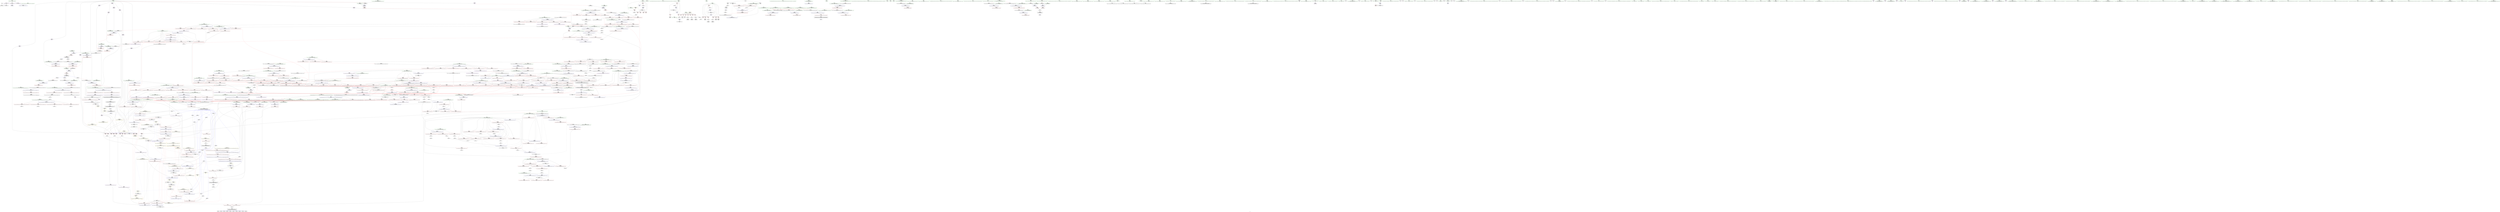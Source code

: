 digraph "SVFG" {
	label="SVFG";

	Node0x561e5d3356c0 [shape=record,color=grey,label="{NodeID: 0\nNullPtr}"];
	Node0x561e5d3356c0 -> Node0x561e5d397540[style=solid];
	Node0x561e5d3356c0 -> Node0x561e5d3b0260[style=solid];
	Node0x561e5d39f540 [shape=record,color=blue,label="{NodeID: 775\n1406\<--1405\n__it.addr\<--__it\n_ZSt12__niter_baseIPxET_S1_\n}"];
	Node0x561e5d39f540 -> Node0x561e5d3af390[style=dashed];
	Node0x561e5d395f40 [shape=record,color=red,label="{NodeID: 443\n605\<--592\n\<--__i\n_ZSt13__heap_selectIPxN9__gnu_cxx5__ops15_Iter_less_iterEEvT_S4_S4_T0_\n}"];
	Node0x561e5d395f40 -> Node0x561e5d3dba70[style=solid];
	Node0x561e5d3da0f0 [shape=record,color=grey,label="{NodeID: 1218\n417 = cmp(416, 418, )\n}"];
	Node0x561e5d3897d0 [shape=record,color=green,label="{NodeID: 111\n549\<--550\nagg.tmp4\<--agg.tmp4_field_insensitive\n_ZSt27__unguarded_partition_pivotIPxN9__gnu_cxx5__ops15_Iter_less_iterEET_S4_S4_T0_\n}"];
	Node0x561e5d3ab9e0 [shape=record,color=red,label="{NodeID: 554\n1034\<--1023\n\<--__c.addr\n_ZSt22__move_median_to_firstIPxN9__gnu_cxx5__ops15_Iter_less_iterEEvT_S4_S4_S4_T0_\n|{<s0>69}}"];
	Node0x561e5d3ab9e0:s0 -> Node0x561e5d48ba60[style=solid,color=red];
	Node0x561e5d41de30 [shape=record,color=yellow,style=double,label="{NodeID: 1329\n4V_1 = ENCHI(MR_4V_0)\npts\{89 \}\nFun[main]}"];
	Node0x561e5d41de30 -> Node0x561e5d39d590[style=dashed];
	Node0x561e5d38e7e0 [shape=record,color=green,label="{NodeID: 222\n1386\<--1387\n__last.addr\<--__last.addr_field_insensitive\n_ZSt22__copy_move_backward_aILb1EPxS0_ET1_T0_S2_S1_\n}"];
	Node0x561e5d38e7e0 -> Node0x561e5d3af1f0[style=solid];
	Node0x561e5d38e7e0 -> Node0x561e5d39f2d0[style=solid];
	Node0x561e5d48a950 [shape=record,color=black,label="{NodeID: 1772\n1083 = PHI(575, )\n2nd arg _ZSt21__unguarded_partitionIPxN9__gnu_cxx5__ops15_Iter_less_iterEET_S4_S4_S4_T0_ }"];
	Node0x561e5d48a950 -> Node0x561e5d3b4c80[style=solid];
	Node0x561e5d3b1470 [shape=record,color=blue,label="{NodeID: 665\n451\<--450\n__n.addr\<--__n\n_ZSt4__lgl\n}"];
	Node0x561e5d3b1470 -> Node0x561e5d394610[style=dashed];
	Node0x561e5d39c620 [shape=record,color=purple,label="{NodeID: 333\n210\<--137\narrayidx29\<--vla\nmain\n}"];
	Node0x561e5d39c620 -> Node0x561e5d39edf0[style=solid];
	Node0x561e5d385fc0 [shape=record,color=green,label="{NodeID: 1\n7\<--1\n__dso_handle\<--dummyObj\nGlob }"];
	Node0x561e5d39f610 [shape=record,color=blue,label="{NodeID: 776\n1415\<--1412\n__first.addr\<--__first\n_ZNSt20__copy_move_backwardILb1ELb1ESt26random_access_iterator_tagE13__copy_move_bIxEEPT_PKS3_S6_S4_\n}"];
	Node0x561e5d39f610 -> Node0x561e5d3af460[style=dashed];
	Node0x561e5d39f610 -> Node0x561e5d3af530[style=dashed];
	Node0x561e5d396010 [shape=record,color=red,label="{NodeID: 444\n609\<--592\n\<--__i\n_ZSt13__heap_selectIPxN9__gnu_cxx5__ops15_Iter_less_iterEEvT_S4_S4_T0_\n|{<s0>48}}"];
	Node0x561e5d396010:s0 -> Node0x561e5d48b990[style=solid,color=red];
	Node0x561e5d3da270 [shape=record,color=grey,label="{NodeID: 1219\n1434 = cmp(1433, 422, )\n}"];
	Node0x561e5d3898a0 [shape=record,color=green,label="{NodeID: 112\n570\<--571\n_ZSt22__move_median_to_firstIPxN9__gnu_cxx5__ops15_Iter_less_iterEEvT_S4_S4_S4_T0_\<--_ZSt22__move_median_to_firstIPxN9__gnu_cxx5__ops15_Iter_less_iterEEvT_S4_S4_S4_T0__field_insensitive\n}"];
	Node0x561e5d3abab0 [shape=record,color=red,label="{NodeID: 555\n1044\<--1023\n\<--__c.addr\n_ZSt22__move_median_to_firstIPxN9__gnu_cxx5__ops15_Iter_less_iterEEvT_S4_S4_S4_T0_\n|{<s0>71}}"];
	Node0x561e5d3abab0:s0 -> Node0x561e5d48ba60[style=solid,color=red];
	Node0x561e5d41df10 [shape=record,color=yellow,style=double,label="{NodeID: 1330\n6V_1 = ENCHI(MR_6V_0)\npts\{91 \}\nFun[main]}"];
	Node0x561e5d41df10 -> Node0x561e5d39d660[style=dashed];
	Node0x561e5d41df10 -> Node0x561e5d39d730[style=dashed];
	Node0x561e5d41df10 -> Node0x561e5d39d800[style=dashed];
	Node0x561e5d41df10 -> Node0x561e5d39d8d0[style=dashed];
	Node0x561e5d41df10 -> Node0x561e5d39d9a0[style=dashed];
	Node0x561e5d41df10 -> Node0x561e5d39da70[style=dashed];
	Node0x561e5d41df10 -> Node0x561e5d39db40[style=dashed];
	Node0x561e5d38e8b0 [shape=record,color=green,label="{NodeID: 223\n1388\<--1389\n__result.addr\<--__result.addr_field_insensitive\n_ZSt22__copy_move_backward_aILb1EPxS0_ET1_T0_S2_S1_\n}"];
	Node0x561e5d38e8b0 -> Node0x561e5d3af2c0[style=solid];
	Node0x561e5d38e8b0 -> Node0x561e5d39f3a0[style=solid];
	Node0x561e5d48aa20 [shape=record,color=black,label="{NodeID: 1773\n508 = PHI(424, )\n0th arg _ZSt14__partial_sortIPxN9__gnu_cxx5__ops15_Iter_less_iterEEvT_S4_S4_T0_ }"];
	Node0x561e5d48aa20 -> Node0x561e5d3b16e0[style=solid];
	Node0x561e5d3b1540 [shape=record,color=blue,label="{NodeID: 666\n469\<--465\n__first.addr\<--__first\n_ZSt22__final_insertion_sortIPxN9__gnu_cxx5__ops15_Iter_less_iterEEvT_S4_T0_\n}"];
	Node0x561e5d3b1540 -> Node0x561e5d3946e0[style=dashed];
	Node0x561e5d3b1540 -> Node0x561e5d3947b0[style=dashed];
	Node0x561e5d3b1540 -> Node0x561e5d394880[style=dashed];
	Node0x561e5d3b1540 -> Node0x561e5d394950[style=dashed];
	Node0x561e5d3b1540 -> Node0x561e5d394a20[style=dashed];
	Node0x561e5d39c6f0 [shape=record,color=purple,label="{NodeID: 334\n222\<--137\narrayidx36\<--vla\nmain\n}"];
	Node0x561e5d39c6f0 -> Node0x561e5d39eec0[style=solid];
	Node0x561e5d386050 [shape=record,color=green,label="{NodeID: 2\n16\<--1\n.str\<--dummyObj\nGlob }"];
	Node0x561e5d39f6e0 [shape=record,color=blue,label="{NodeID: 777\n1417\<--1413\n__last.addr\<--__last\n_ZNSt20__copy_move_backwardILb1ELb1ESt26random_access_iterator_tagE13__copy_move_bIxEEPT_PKS3_S6_S4_\n}"];
	Node0x561e5d39f6e0 -> Node0x561e5d3af600[style=dashed];
	Node0x561e5d3960e0 [shape=record,color=red,label="{NodeID: 445\n617\<--592\n\<--__i\n_ZSt13__heap_selectIPxN9__gnu_cxx5__ops15_Iter_less_iterEEvT_S4_S4_T0_\n|{<s0>49}}"];
	Node0x561e5d3960e0:s0 -> Node0x561e5d48bcd0[style=solid,color=red];
	Node0x561e5d3da3f0 [shape=record,color=grey,label="{NodeID: 1220\n421 = cmp(420, 422, )\n}"];
	Node0x561e5d3899a0 [shape=record,color=green,label="{NodeID: 113\n577\<--578\n_ZSt21__unguarded_partitionIPxN9__gnu_cxx5__ops15_Iter_less_iterEET_S4_S4_S4_T0_\<--_ZSt21__unguarded_partitionIPxN9__gnu_cxx5__ops15_Iter_less_iterEET_S4_S4_S4_T0__field_insensitive\n}"];
	Node0x561e5d3abb80 [shape=record,color=red,label="{NodeID: 556\n1048\<--1023\n\<--__c.addr\n_ZSt22__move_median_to_firstIPxN9__gnu_cxx5__ops15_Iter_less_iterEEvT_S4_S4_S4_T0_\n|{<s0>72}}"];
	Node0x561e5d3abb80:s0 -> Node0x561e5d483b90[style=solid,color=red];
	Node0x561e5d38e980 [shape=record,color=green,label="{NodeID: 224\n1390\<--1391\n__simple\<--__simple_field_insensitive\n_ZSt22__copy_move_backward_aILb1EPxS0_ET1_T0_S2_S1_\n}"];
	Node0x561e5d38e980 -> Node0x561e5d39f470[style=solid];
	Node0x561e5d48aaf0 [shape=record,color=black,label="{NodeID: 1774\n509 = PHI(425, )\n1st arg _ZSt14__partial_sortIPxN9__gnu_cxx5__ops15_Iter_less_iterEEvT_S4_S4_T0_ }"];
	Node0x561e5d48aaf0 -> Node0x561e5d3b17b0[style=solid];
	Node0x561e5d3b1610 [shape=record,color=blue,label="{NodeID: 667\n471\<--466\n__last.addr\<--__last\n_ZSt22__final_insertion_sortIPxN9__gnu_cxx5__ops15_Iter_less_iterEEvT_S4_T0_\n}"];
	Node0x561e5d3b1610 -> Node0x561e5d394af0[style=dashed];
	Node0x561e5d3b1610 -> Node0x561e5d394bc0[style=dashed];
	Node0x561e5d3b1610 -> Node0x561e5d394c90[style=dashed];
	Node0x561e5d39c7c0 [shape=record,color=purple,label="{NodeID: 335\n235\<--137\narrayidx44\<--vla\nmain\n}"];
	Node0x561e5d39c7c0 -> Node0x561e5d392f50[style=solid];
	Node0x561e5d386300 [shape=record,color=green,label="{NodeID: 3\n18\<--1\n.str.3\<--dummyObj\nGlob }"];
	Node0x561e5d39f7b0 [shape=record,color=blue,label="{NodeID: 778\n1419\<--1414\n__result.addr\<--__result\n_ZNSt20__copy_move_backwardILb1ELb1ESt26random_access_iterator_tagE13__copy_move_bIxEEPT_PKS3_S6_S4_\n}"];
	Node0x561e5d39f7b0 -> Node0x561e5d3af6d0[style=dashed];
	Node0x561e5d39f7b0 -> Node0x561e5d3af7a0[style=dashed];
	Node0x561e5d3961b0 [shape=record,color=red,label="{NodeID: 446\n623\<--592\n\<--__i\n_ZSt13__heap_selectIPxN9__gnu_cxx5__ops15_Iter_less_iterEEvT_S4_S4_T0_\n}"];
	Node0x561e5d3961b0 -> Node0x561e5d39b6b0[style=solid];
	Node0x561e5d3da570 [shape=record,color=grey,label="{NodeID: 1221\n212 = cmp(206, 211, )\n}"];
	Node0x561e5d38ee20 [shape=record,color=green,label="{NodeID: 114\n584\<--585\n__comp\<--__comp_field_insensitive\n_ZSt13__heap_selectIPxN9__gnu_cxx5__ops15_Iter_less_iterEEvT_S4_S4_T0_\n|{<s0>47|<s1>48|<s2>49}}"];
	Node0x561e5d38ee20:s0 -> Node0x561e5d48a2d0[style=solid,color=red];
	Node0x561e5d38ee20:s1 -> Node0x561e5d48b8c0[style=solid,color=red];
	Node0x561e5d38ee20:s2 -> Node0x561e5d48bda0[style=solid,color=red];
	Node0x561e5d43c590 [shape=record,color=yellow,style=double,label="{NodeID: 1664\n18V_2 = CSCHI(MR_18V_1)\npts\{138 \}\nCS[]|{<s0>70|<s1>72|<s2>73|<s3>75|<s4>77|<s5>78|<s6>81}}"];
	Node0x561e5d43c590:s0 -> Node0x561e5d412f00[style=dashed,color=blue];
	Node0x561e5d43c590:s1 -> Node0x561e5d412f00[style=dashed,color=blue];
	Node0x561e5d43c590:s2 -> Node0x561e5d412f00[style=dashed,color=blue];
	Node0x561e5d43c590:s3 -> Node0x561e5d412f00[style=dashed,color=blue];
	Node0x561e5d43c590:s4 -> Node0x561e5d412f00[style=dashed,color=blue];
	Node0x561e5d43c590:s5 -> Node0x561e5d412f00[style=dashed,color=blue];
	Node0x561e5d43c590:s6 -> Node0x561e5d4075d0[style=dashed,color=blue];
	Node0x561e5d3abc50 [shape=record,color=red,label="{NodeID: 557\n1058\<--1023\n\<--__c.addr\n_ZSt22__move_median_to_firstIPxN9__gnu_cxx5__ops15_Iter_less_iterEEvT_S4_S4_S4_T0_\n|{<s0>74}}"];
	Node0x561e5d3abc50:s0 -> Node0x561e5d48ba60[style=solid,color=red];
	Node0x561e5d38ea50 [shape=record,color=green,label="{NodeID: 225\n1401\<--1402\n_ZNSt20__copy_move_backwardILb1ELb1ESt26random_access_iterator_tagE13__copy_move_bIxEEPT_PKS3_S6_S4_\<--_ZNSt20__copy_move_backwardILb1ELb1ESt26random_access_iterator_tagE13__copy_move_bIxEEPT_PKS3_S6_S4__field_insensitive\n}"];
	Node0x561e5d48abc0 [shape=record,color=black,label="{NodeID: 1775\n510 = PHI(426, )\n2nd arg _ZSt14__partial_sortIPxN9__gnu_cxx5__ops15_Iter_less_iterEEvT_S4_S4_T0_ }"];
	Node0x561e5d48abc0 -> Node0x561e5d3b1880[style=solid];
	Node0x561e5d3b16e0 [shape=record,color=blue,label="{NodeID: 668\n513\<--508\n__first.addr\<--__first\n_ZSt14__partial_sortIPxN9__gnu_cxx5__ops15_Iter_less_iterEEvT_S4_S4_T0_\n}"];
	Node0x561e5d3b16e0 -> Node0x561e5d394d60[style=dashed];
	Node0x561e5d3b16e0 -> Node0x561e5d394e30[style=dashed];
	Node0x561e5d39c890 [shape=record,color=purple,label="{NodeID: 336\n240\<--137\narrayidx47\<--vla\nmain\n}"];
	Node0x561e5d39c890 -> Node0x561e5d393020[style=solid];
	Node0x561e5d386390 [shape=record,color=green,label="{NodeID: 4\n20\<--1\n.str.4\<--dummyObj\nGlob }"];
	Node0x561e5d39f880 [shape=record,color=blue,label="{NodeID: 779\n1421\<--1431\n_Num\<--sub.ptr.div\n_ZNSt20__copy_move_backwardILb1ELb1ESt26random_access_iterator_tagE13__copy_move_bIxEEPT_PKS3_S6_S4_\n}"];
	Node0x561e5d39f880 -> Node0x561e5d3af870[style=dashed];
	Node0x561e5d39f880 -> Node0x561e5d3af940[style=dashed];
	Node0x561e5d39f880 -> Node0x561e5d3afa10[style=dashed];
	Node0x561e5d39f880 -> Node0x561e5d3afae0[style=dashed];
	Node0x561e5d396280 [shape=record,color=red,label="{NodeID: 447\n643\<--632\n\<--__first.addr\n_ZSt11__sort_heapIPxN9__gnu_cxx5__ops15_Iter_less_iterEEvT_S4_RT0_\n}"];
	Node0x561e5d396280 -> Node0x561e5d399260[style=solid];
	Node0x561e5d3da6f0 [shape=record,color=grey,label="{NodeID: 1222\n648 = cmp(647, 649, )\n}"];
	Node0x561e5d38eeb0 [shape=record,color=green,label="{NodeID: 115\n586\<--587\n__first.addr\<--__first.addr_field_insensitive\n_ZSt13__heap_selectIPxN9__gnu_cxx5__ops15_Iter_less_iterEEvT_S4_S4_T0_\n}"];
	Node0x561e5d38eeb0 -> Node0x561e5d395990[style=solid];
	Node0x561e5d38eeb0 -> Node0x561e5d395a60[style=solid];
	Node0x561e5d38eeb0 -> Node0x561e5d395b30[style=solid];
	Node0x561e5d38eeb0 -> Node0x561e5d3b1bc0[style=solid];
	Node0x561e5d3abd20 [shape=record,color=red,label="{NodeID: 558\n1066\<--1023\n\<--__c.addr\n_ZSt22__move_median_to_firstIPxN9__gnu_cxx5__ops15_Iter_less_iterEEvT_S4_S4_S4_T0_\n|{<s0>76}}"];
	Node0x561e5d3abd20:s0 -> Node0x561e5d48ba60[style=solid,color=red];
	Node0x561e5d38eb50 [shape=record,color=green,label="{NodeID: 226\n1406\<--1407\n__it.addr\<--__it.addr_field_insensitive\n_ZSt12__niter_baseIPxET_S1_\n}"];
	Node0x561e5d38eb50 -> Node0x561e5d3af390[style=solid];
	Node0x561e5d38eb50 -> Node0x561e5d39f540[style=solid];
	Node0x561e5d48ac90 [shape=record,color=black,label="{NodeID: 1776\n799 = PHI(711, 779, )\n0th arg _ZSt13__adjust_heapIPxlxN9__gnu_cxx5__ops15_Iter_less_iterEEvT_T0_S5_T1_T2_ }"];
	Node0x561e5d48ac90 -> Node0x561e5d3b30e0[style=solid];
	Node0x561e5d3b17b0 [shape=record,color=blue,label="{NodeID: 669\n515\<--509\n__middle.addr\<--__middle\n_ZSt14__partial_sortIPxN9__gnu_cxx5__ops15_Iter_less_iterEEvT_S4_S4_T0_\n}"];
	Node0x561e5d3b17b0 -> Node0x561e5d394f00[style=dashed];
	Node0x561e5d3b17b0 -> Node0x561e5d394fd0[style=dashed];
	Node0x561e5d39c960 [shape=record,color=purple,label="{NodeID: 337\n253\<--137\narrayidx55\<--vla\nmain\n}"];
	Node0x561e5d39c960 -> Node0x561e5d3930f0[style=solid];
	Node0x561e5d386420 [shape=record,color=green,label="{NodeID: 5\n22\<--1\n.str.5\<--dummyObj\nGlob }"];
	Node0x561e5d39f950 [shape=record,color=blue, style = dotted,label="{NodeID: 780\n1488\<--1490\noffset_0\<--dummyVal\n_ZNSt20__copy_move_backwardILb1ELb1ESt26random_access_iterator_tagE13__copy_move_bIxEEPT_PKS3_S6_S4_\n}"];
	Node0x561e5d39f950 -> Node0x561e5d408600[style=dashed];
	Node0x561e5d396350 [shape=record,color=red,label="{NodeID: 448\n654\<--632\n\<--__first.addr\n_ZSt11__sort_heapIPxN9__gnu_cxx5__ops15_Iter_less_iterEEvT_S4_RT0_\n|{<s0>50}}"];
	Node0x561e5d396350:s0 -> Node0x561e5d48bb30[style=solid,color=red];
	Node0x561e5d3da870 [shape=record,color=grey,label="{NodeID: 1223\n190 = cmp(187, 189, )\n}"];
	Node0x561e5d38ef80 [shape=record,color=green,label="{NodeID: 116\n588\<--589\n__middle.addr\<--__middle.addr_field_insensitive\n_ZSt13__heap_selectIPxN9__gnu_cxx5__ops15_Iter_less_iterEEvT_S4_S4_T0_\n}"];
	Node0x561e5d38ef80 -> Node0x561e5d395c00[style=solid];
	Node0x561e5d38ef80 -> Node0x561e5d395cd0[style=solid];
	Node0x561e5d38ef80 -> Node0x561e5d395da0[style=solid];
	Node0x561e5d38ef80 -> Node0x561e5d3b1c90[style=solid];
	Node0x561e5d3abdf0 [shape=record,color=red,label="{NodeID: 559\n1070\<--1023\n\<--__c.addr\n_ZSt22__move_median_to_firstIPxN9__gnu_cxx5__ops15_Iter_less_iterEEvT_S4_S4_S4_T0_\n|{<s0>77}}"];
	Node0x561e5d3abdf0:s0 -> Node0x561e5d483b90[style=solid,color=red];
	Node0x561e5d38ec20 [shape=record,color=green,label="{NodeID: 227\n1415\<--1416\n__first.addr\<--__first.addr_field_insensitive\n_ZNSt20__copy_move_backwardILb1ELb1ESt26random_access_iterator_tagE13__copy_move_bIxEEPT_PKS3_S6_S4_\n}"];
	Node0x561e5d38ec20 -> Node0x561e5d3af460[style=solid];
	Node0x561e5d38ec20 -> Node0x561e5d3af530[style=solid];
	Node0x561e5d38ec20 -> Node0x561e5d39f610[style=solid];
	Node0x561e5d48ad60 [shape=record,color=black,label="{NodeID: 1777\n800 = PHI(712, 422, )\n1st arg _ZSt13__adjust_heapIPxlxN9__gnu_cxx5__ops15_Iter_less_iterEEvT_T0_S5_T1_T2_ }"];
	Node0x561e5d48ad60 -> Node0x561e5d3b31b0[style=solid];
	Node0x561e5d3b1880 [shape=record,color=blue,label="{NodeID: 670\n517\<--510\n__last.addr\<--__last\n_ZSt14__partial_sortIPxN9__gnu_cxx5__ops15_Iter_less_iterEEvT_S4_S4_T0_\n}"];
	Node0x561e5d3b1880 -> Node0x561e5d3950a0[style=dashed];
	Node0x561e5d39ca30 [shape=record,color=purple,label="{NodeID: 338\n561\<--553\nadd.ptr\<--\n_ZSt27__unguarded_partition_pivotIPxN9__gnu_cxx5__ops15_Iter_less_iterEET_S4_S4_T0_\n}"];
	Node0x561e5d39ca30 -> Node0x561e5d3b1af0[style=solid];
	Node0x561e5d3864b0 [shape=record,color=green,label="{NodeID: 6\n24\<--1\n.str.6\<--dummyObj\nGlob }"];
	Node0x561e5d39fa20 [shape=record,color=blue,label="{NodeID: 781\n1463\<--1460\nthis.addr\<--this\n_ZNK9__gnu_cxx5__ops14_Val_less_iterclIxPxEEbRT_T0_\n}"];
	Node0x561e5d39fa20 -> Node0x561e5d3afbb0[style=dashed];
	Node0x561e5d396420 [shape=record,color=red,label="{NodeID: 449\n642\<--634\n\<--__last.addr\n_ZSt11__sort_heapIPxN9__gnu_cxx5__ops15_Iter_less_iterEEvT_S4_RT0_\n}"];
	Node0x561e5d396420 -> Node0x561e5d399190[style=solid];
	Node0x561e5d3da9f0 [shape=record,color=grey,label="{NodeID: 1224\n1477 = cmp(1474, 1476, )\n}"];
	Node0x561e5d3da9f0 -> Node0x561e5d39a440[style=solid];
	Node0x561e5d38f050 [shape=record,color=green,label="{NodeID: 117\n590\<--591\n__last.addr\<--__last.addr_field_insensitive\n_ZSt13__heap_selectIPxN9__gnu_cxx5__ops15_Iter_less_iterEEvT_S4_S4_T0_\n}"];
	Node0x561e5d38f050 -> Node0x561e5d395e70[style=solid];
	Node0x561e5d38f050 -> Node0x561e5d3b1d60[style=solid];
	Node0x561e5d3abec0 [shape=record,color=red,label="{NodeID: 560\n1097\<--1086\n\<--__first.addr\n_ZSt21__unguarded_partitionIPxN9__gnu_cxx5__ops15_Iter_less_iterEET_S4_S4_S4_T0_\n|{<s0>79}}"];
	Node0x561e5d3abec0:s0 -> Node0x561e5d48b990[style=solid,color=red];
	Node0x561e5d38ecf0 [shape=record,color=green,label="{NodeID: 228\n1417\<--1418\n__last.addr\<--__last.addr_field_insensitive\n_ZNSt20__copy_move_backwardILb1ELb1ESt26random_access_iterator_tagE13__copy_move_bIxEEPT_PKS3_S6_S4_\n}"];
	Node0x561e5d38ecf0 -> Node0x561e5d3af600[style=solid];
	Node0x561e5d38ecf0 -> Node0x561e5d39f6e0[style=solid];
	Node0x561e5d48ae30 [shape=record,color=black,label="{NodeID: 1778\n801 = PHI(713, 785, )\n2nd arg _ZSt13__adjust_heapIPxlxN9__gnu_cxx5__ops15_Iter_less_iterEEvT_T0_S5_T1_T2_ }"];
	Node0x561e5d48ae30 -> Node0x561e5d3b3280[style=solid];
	Node0x561e5d3b1950 [shape=record,color=blue,label="{NodeID: 671\n541\<--537\n__first.addr\<--__first\n_ZSt27__unguarded_partition_pivotIPxN9__gnu_cxx5__ops15_Iter_less_iterEET_S4_S4_T0_\n}"];
	Node0x561e5d3b1950 -> Node0x561e5d395170[style=dashed];
	Node0x561e5d3b1950 -> Node0x561e5d395240[style=dashed];
	Node0x561e5d3b1950 -> Node0x561e5d395310[style=dashed];
	Node0x561e5d3b1950 -> Node0x561e5d3953e0[style=dashed];
	Node0x561e5d3b1950 -> Node0x561e5d3954b0[style=dashed];
	Node0x561e5d3b1950 -> Node0x561e5d395580[style=dashed];
	Node0x561e5d39cb00 [shape=record,color=purple,label="{NodeID: 339\n705\<--703\nadd.ptr\<--\n_ZSt11__make_heapIPxN9__gnu_cxx5__ops15_Iter_less_iterEEvT_S4_RT0_\n|{<s0>51}}"];
	Node0x561e5d39cb00:s0 -> Node0x561e5d4844b0[style=solid,color=red];
	Node0x561e5d386cf0 [shape=record,color=green,label="{NodeID: 7\n27\<--1\n\<--dummyObj\nCan only get source location for instruction, argument, global var or function.}"];
	Node0x561e5d39faf0 [shape=record,color=blue,label="{NodeID: 782\n1465\<--1461\n__val.addr\<--__val\n_ZNK9__gnu_cxx5__ops14_Val_less_iterclIxPxEEbRT_T0_\n}"];
	Node0x561e5d39faf0 -> Node0x561e5d3afc80[style=dashed];
	Node0x561e5d3964f0 [shape=record,color=red,label="{NodeID: 450\n651\<--634\n\<--__last.addr\n_ZSt11__sort_heapIPxN9__gnu_cxx5__ops15_Iter_less_iterEEvT_S4_RT0_\n}"];
	Node0x561e5d3964f0 -> Node0x561e5d39b780[style=solid];
	Node0x561e5d3dab70 [shape=record,color=grey,label="{NodeID: 1225\n747 = cmp(744, 746, )\n}"];
	Node0x561e5d3dab70 -> Node0x561e5d399670[style=solid];
	Node0x561e5d38f120 [shape=record,color=green,label="{NodeID: 118\n592\<--593\n__i\<--__i_field_insensitive\n_ZSt13__heap_selectIPxN9__gnu_cxx5__ops15_Iter_less_iterEEvT_S4_S4_T0_\n}"];
	Node0x561e5d38f120 -> Node0x561e5d395f40[style=solid];
	Node0x561e5d38f120 -> Node0x561e5d396010[style=solid];
	Node0x561e5d38f120 -> Node0x561e5d3960e0[style=solid];
	Node0x561e5d38f120 -> Node0x561e5d3961b0[style=solid];
	Node0x561e5d38f120 -> Node0x561e5d3b1e30[style=solid];
	Node0x561e5d38f120 -> Node0x561e5d3b1f00[style=solid];
	Node0x561e5d43cb10 [shape=record,color=yellow,style=double,label="{NodeID: 1668\n18V_2 = CSCHI(MR_18V_1)\npts\{138 \}\nCS[]|{<s0>88|<s1>88}}"];
	Node0x561e5d43cb10:s0 -> Node0x561e5d3adcd0[style=dashed,color=blue];
	Node0x561e5d43cb10:s1 -> Node0x561e5d3b5980[style=dashed,color=blue];
	Node0x561e5d3abf90 [shape=record,color=red,label="{NodeID: 561\n1101\<--1086\n\<--__first.addr\n_ZSt21__unguarded_partitionIPxN9__gnu_cxx5__ops15_Iter_less_iterEET_S4_S4_S4_T0_\n}"];
	Node0x561e5d3abf90 -> Node0x561e5d39b850[style=solid];
	Node0x561e5d396f70 [shape=record,color=green,label="{NodeID: 229\n1419\<--1420\n__result.addr\<--__result.addr_field_insensitive\n_ZNSt20__copy_move_backwardILb1ELb1ESt26random_access_iterator_tagE13__copy_move_bIxEEPT_PKS3_S6_S4_\n}"];
	Node0x561e5d396f70 -> Node0x561e5d3af6d0[style=solid];
	Node0x561e5d396f70 -> Node0x561e5d3af7a0[style=solid];
	Node0x561e5d396f70 -> Node0x561e5d39f7b0[style=solid];
	Node0x561e5d48af00 [shape=record,color=black,label="{NodeID: 1779\n802 = PHI(715, 787, )\n3rd arg _ZSt13__adjust_heapIPxlxN9__gnu_cxx5__ops15_Iter_less_iterEEvT_T0_S5_T1_T2_ }"];
	Node0x561e5d48af00 -> Node0x561e5d3b3350[style=solid];
	Node0x561e5d3b1a20 [shape=record,color=blue,label="{NodeID: 672\n543\<--538\n__last.addr\<--__last\n_ZSt27__unguarded_partition_pivotIPxN9__gnu_cxx5__ops15_Iter_less_iterEET_S4_S4_T0_\n}"];
	Node0x561e5d3b1a20 -> Node0x561e5d395650[style=dashed];
	Node0x561e5d3b1a20 -> Node0x561e5d395720[style=dashed];
	Node0x561e5d3b1a20 -> Node0x561e5d3957f0[style=dashed];
	Node0x561e5d39cbd0 [shape=record,color=purple,label="{NodeID: 340\n842\<--840\nadd.ptr\<--\n_ZSt13__adjust_heapIPxlxN9__gnu_cxx5__ops15_Iter_less_iterEEvT_T0_S5_T1_T2_\n|{<s0>58}}"];
	Node0x561e5d39cbd0:s0 -> Node0x561e5d48b990[style=solid,color=red];
	Node0x561e5d386d80 [shape=record,color=green,label="{NodeID: 8\n103\<--1\n\<--dummyObj\nCan only get source location for instruction, argument, global var or function.}"];
	Node0x561e5d39fbc0 [shape=record,color=blue,label="{NodeID: 783\n1467\<--1462\n__it.addr\<--__it\n_ZNK9__gnu_cxx5__ops14_Val_less_iterclIxPxEEbRT_T0_\n}"];
	Node0x561e5d39fbc0 -> Node0x561e5d3afd50[style=dashed];
	Node0x561e5d3965c0 [shape=record,color=red,label="{NodeID: 451\n655\<--634\n\<--__last.addr\n_ZSt11__sort_heapIPxN9__gnu_cxx5__ops15_Iter_less_iterEEvT_S4_RT0_\n|{<s0>50}}"];
	Node0x561e5d3965c0:s0 -> Node0x561e5d48bc00[style=solid,color=red];
	Node0x561e5d3dacf0 [shape=record,color=grey,label="{NodeID: 1226\n1196 = cmp(1194, 1195, )\n}"];
	Node0x561e5d38f1f0 [shape=record,color=green,label="{NodeID: 119\n600\<--601\n_ZSt11__make_heapIPxN9__gnu_cxx5__ops15_Iter_less_iterEEvT_S4_RT0_\<--_ZSt11__make_heapIPxN9__gnu_cxx5__ops15_Iter_less_iterEEvT_S4_RT0__field_insensitive\n}"];
	Node0x561e5d43cc70 [shape=record,color=yellow,style=double,label="{NodeID: 1669\n18V_2 = CSCHI(MR_18V_1)\npts\{138 \}\nCS[]|{<s0>96}}"];
	Node0x561e5d43cc70:s0 -> Node0x561e5d43cb10[style=dashed,color=blue];
	Node0x561e5d3ac060 [shape=record,color=red,label="{NodeID: 562\n1117\<--1086\n\<--__first.addr\n_ZSt21__unguarded_partitionIPxN9__gnu_cxx5__ops15_Iter_less_iterEET_S4_S4_S4_T0_\n}"];
	Node0x561e5d3ac060 -> Node0x561e5d3db2f0[style=solid];
	Node0x561e5d397000 [shape=record,color=green,label="{NodeID: 230\n1421\<--1422\n_Num\<--_Num_field_insensitive\n_ZNSt20__copy_move_backwardILb1ELb1ESt26random_access_iterator_tagE13__copy_move_bIxEEPT_PKS3_S6_S4_\n}"];
	Node0x561e5d397000 -> Node0x561e5d3af870[style=solid];
	Node0x561e5d397000 -> Node0x561e5d3af940[style=solid];
	Node0x561e5d397000 -> Node0x561e5d3afa10[style=solid];
	Node0x561e5d397000 -> Node0x561e5d3afae0[style=solid];
	Node0x561e5d397000 -> Node0x561e5d39f880[style=solid];
	Node0x561e5d48afd0 [shape=record,color=black,label="{NodeID: 1780\n1374 = PHI(1289, 1293, )\n0th arg _ZSt12__miter_baseIPxET_S1_ }"];
	Node0x561e5d48afd0 -> Node0x561e5d39f130[style=solid];
	Node0x561e5d3b1af0 [shape=record,color=blue,label="{NodeID: 673\n545\<--561\n__mid\<--add.ptr\n_ZSt27__unguarded_partition_pivotIPxN9__gnu_cxx5__ops15_Iter_less_iterEET_S4_S4_T0_\n}"];
	Node0x561e5d3b1af0 -> Node0x561e5d3958c0[style=dashed];
	Node0x561e5d39cca0 [shape=record,color=purple,label="{NodeID: 341\n846\<--843\nadd.ptr2\<--\n_ZSt13__adjust_heapIPxlxN9__gnu_cxx5__ops15_Iter_less_iterEEvT_T0_S5_T1_T2_\n|{<s0>58}}"];
	Node0x561e5d39cca0:s0 -> Node0x561e5d48ba60[style=solid,color=red];
	Node0x561e5d386e10 [shape=record,color=green,label="{NodeID: 9\n106\<--1\n\<--dummyObj\nCan only get source location for instruction, argument, global var or function.}"];
	Node0x561e5d396690 [shape=record,color=red,label="{NodeID: 452\n656\<--634\n\<--__last.addr\n_ZSt11__sort_heapIPxN9__gnu_cxx5__ops15_Iter_less_iterEEvT_S4_RT0_\n|{<s0>50}}"];
	Node0x561e5d396690:s0 -> Node0x561e5d48bcd0[style=solid,color=red];
	Node0x561e5d3dae70 [shape=record,color=grey,label="{NodeID: 1227\n487 = cmp(486, 418, )\n}"];
	Node0x561e5d38f2f0 [shape=record,color=green,label="{NodeID: 120\n612\<--613\n_ZNK9__gnu_cxx5__ops15_Iter_less_iterclIPxS3_EEbT_T0_\<--_ZNK9__gnu_cxx5__ops15_Iter_less_iterclIPxS3_EEbT_T0__field_insensitive\n}"];
	Node0x561e5d43cdd0 [shape=record,color=yellow,style=double,label="{NodeID: 1670\n18V_2 = CSCHI(MR_18V_1)\npts\{138 \}\nCS[]|{<s0>104}}"];
	Node0x561e5d43cdd0:s0 -> Node0x561e5d43cc70[style=dashed,color=blue];
	Node0x561e5d3ac130 [shape=record,color=red,label="{NodeID: 563\n1121\<--1086\n\<--__first.addr\n_ZSt21__unguarded_partitionIPxN9__gnu_cxx5__ops15_Iter_less_iterEET_S4_S4_S4_T0_\n}"];
	Node0x561e5d3ac130 -> Node0x561e5d399b50[style=solid];
	Node0x561e5d3970d0 [shape=record,color=green,label="{NodeID: 231\n1446\<--1447\nllvm.memmove.p0i8.p0i8.i64\<--llvm.memmove.p0i8.p0i8.i64_field_insensitive\n}"];
	Node0x561e5d48b0a0 [shape=record,color=black,label="{NodeID: 1781\n916 = PHI(817, )\n0th arg _ZN9__gnu_cxx5__ops14_Iter_less_valC2ENS0_15_Iter_less_iterE }"];
	Node0x561e5d48b0a0 -> Node0x561e5d3b3c40[style=solid];
	Node0x561e5d3b1bc0 [shape=record,color=blue,label="{NodeID: 674\n586\<--581\n__first.addr\<--__first\n_ZSt13__heap_selectIPxN9__gnu_cxx5__ops15_Iter_less_iterEEvT_S4_S4_T0_\n}"];
	Node0x561e5d3b1bc0 -> Node0x561e5d395990[style=dashed];
	Node0x561e5d3b1bc0 -> Node0x561e5d395a60[style=dashed];
	Node0x561e5d3b1bc0 -> Node0x561e5d395b30[style=dashed];
	Node0x561e5d39cd70 [shape=record,color=purple,label="{NodeID: 342\n855\<--853\nadd.ptr3\<--\n_ZSt13__adjust_heapIPxlxN9__gnu_cxx5__ops15_Iter_less_iterEEvT_T0_S5_T1_T2_\n|{<s0>59}}"];
	Node0x561e5d39cd70:s0 -> Node0x561e5d4844b0[style=solid,color=red];
	Node0x561e5d386ea0 [shape=record,color=green,label="{NodeID: 10\n110\<--1\n\<--dummyObj\nCan only get source location for instruction, argument, global var or function.|{<s0>8}}"];
	Node0x561e5d386ea0:s0 -> Node0x561e5d48b310[style=solid,color=red];
	Node0x561e5d396760 [shape=record,color=red,label="{NodeID: 453\n657\<--636\n\<--__comp.addr\n_ZSt11__sort_heapIPxN9__gnu_cxx5__ops15_Iter_less_iterEEvT_S4_RT0_\n|{<s0>50}}"];
	Node0x561e5d396760:s0 -> Node0x561e5d48bda0[style=solid,color=red];
	Node0x561e5d3daff0 [shape=record,color=grey,label="{NodeID: 1228\n721 = cmp(720, 422, )\n}"];
	Node0x561e5d38f3f0 [shape=record,color=green,label="{NodeID: 121\n619\<--620\n_ZSt10__pop_heapIPxN9__gnu_cxx5__ops15_Iter_less_iterEEvT_S4_S4_RT0_\<--_ZSt10__pop_heapIPxN9__gnu_cxx5__ops15_Iter_less_iterEEvT_S4_S4_RT0__field_insensitive\n}"];
	Node0x561e5d478d20 [shape=record,color=black,label="{NodeID: 1671\n388 = PHI(359, 441, )\n0th arg _ZSt16__introsort_loopIPxlN9__gnu_cxx5__ops15_Iter_less_iterEEvT_S4_T0_T1_ }"];
	Node0x561e5d478d20 -> Node0x561e5d3b0f90[style=solid];
	Node0x561e5d3ac200 [shape=record,color=red,label="{NodeID: 564\n1123\<--1086\n\<--__first.addr\n_ZSt21__unguarded_partitionIPxN9__gnu_cxx5__ops15_Iter_less_iterEET_S4_S4_S4_T0_\n|{<s0>81}}"];
	Node0x561e5d3ac200:s0 -> Node0x561e5d483660[style=solid,color=red];
	Node0x561e5d3971d0 [shape=record,color=green,label="{NodeID: 232\n1463\<--1464\nthis.addr\<--this.addr_field_insensitive\n_ZNK9__gnu_cxx5__ops14_Val_less_iterclIxPxEEbRT_T0_\n}"];
	Node0x561e5d3971d0 -> Node0x561e5d3afbb0[style=solid];
	Node0x561e5d3971d0 -> Node0x561e5d39fa20[style=solid];
	Node0x561e5d48b170 [shape=record,color=black,label="{NodeID: 1782\n1242 = PHI(496, )\n0th arg _ZSt26__unguarded_insertion_sortIPxN9__gnu_cxx5__ops15_Iter_less_iterEEvT_S4_T0_ }"];
	Node0x561e5d48b170 -> Node0x561e5d3b5b20[style=solid];
	Node0x561e5d3b1c90 [shape=record,color=blue,label="{NodeID: 675\n588\<--582\n__middle.addr\<--__middle\n_ZSt13__heap_selectIPxN9__gnu_cxx5__ops15_Iter_less_iterEEvT_S4_S4_T0_\n}"];
	Node0x561e5d3b1c90 -> Node0x561e5d395c00[style=dashed];
	Node0x561e5d3b1c90 -> Node0x561e5d395cd0[style=dashed];
	Node0x561e5d3b1c90 -> Node0x561e5d395da0[style=dashed];
	Node0x561e5d39ce40 [shape=record,color=purple,label="{NodeID: 343\n860\<--858\nadd.ptr5\<--\n_ZSt13__adjust_heapIPxlxN9__gnu_cxx5__ops15_Iter_less_iterEEvT_T0_S5_T1_T2_\n}"];
	Node0x561e5d39ce40 -> Node0x561e5d3b3760[style=solid];
	Node0x561e5d386fa0 [shape=record,color=green,label="{NodeID: 11\n111\<--1\n\<--dummyObj\nCan only get source location for instruction, argument, global var or function.|{<s0>8}}"];
	Node0x561e5d386fa0:s0 -> Node0x561e5d48b3e0[style=solid,color=red];
	Node0x561e5d396830 [shape=record,color=red,label="{NodeID: 454\n683\<--665\n\<--__first.addr\n_ZSt11__make_heapIPxN9__gnu_cxx5__ops15_Iter_less_iterEEvT_S4_RT0_\n}"];
	Node0x561e5d396830 -> Node0x561e5d399400[style=solid];
	Node0x561e5d3db170 [shape=record,color=grey,label="{NodeID: 1229\n688 = cmp(687, 372, )\n}"];
	Node0x561e5d38f4f0 [shape=record,color=green,label="{NodeID: 122\n632\<--633\n__first.addr\<--__first.addr_field_insensitive\n_ZSt11__sort_heapIPxN9__gnu_cxx5__ops15_Iter_less_iterEEvT_S4_RT0_\n}"];
	Node0x561e5d38f4f0 -> Node0x561e5d396280[style=solid];
	Node0x561e5d38f4f0 -> Node0x561e5d396350[style=solid];
	Node0x561e5d38f4f0 -> Node0x561e5d3b1fd0[style=solid];
	Node0x561e5d478c50 [shape=record,color=black,label="{NodeID: 1672\n992 = PHI(959, )\n1st arg _ZNK9__gnu_cxx5__ops14_Iter_less_valclIPxxEEbT_RT0_ }"];
	Node0x561e5d478c50 -> Node0x561e5d3b4600[style=solid];
	Node0x561e5d3ac2d0 [shape=record,color=red,label="{NodeID: 565\n1126\<--1086\n\<--__first.addr\n_ZSt21__unguarded_partitionIPxN9__gnu_cxx5__ops15_Iter_less_iterEET_S4_S4_S4_T0_\n}"];
	Node0x561e5d3ac2d0 -> Node0x561e5d39bac0[style=solid];
	Node0x561e5d3972a0 [shape=record,color=green,label="{NodeID: 233\n1465\<--1466\n__val.addr\<--__val.addr_field_insensitive\n_ZNK9__gnu_cxx5__ops14_Val_less_iterclIxPxEEbRT_T0_\n}"];
	Node0x561e5d3972a0 -> Node0x561e5d3afc80[style=solid];
	Node0x561e5d3972a0 -> Node0x561e5d39faf0[style=solid];
	Node0x561e5d48b240 [shape=record,color=black,label="{NodeID: 1783\n1243 = PHI(497, )\n1st arg _ZSt26__unguarded_insertion_sortIPxN9__gnu_cxx5__ops15_Iter_less_iterEEvT_S4_T0_ }"];
	Node0x561e5d48b240 -> Node0x561e5d3b5bf0[style=solid];
	Node0x561e5d3b1d60 [shape=record,color=blue,label="{NodeID: 676\n590\<--583\n__last.addr\<--__last\n_ZSt13__heap_selectIPxN9__gnu_cxx5__ops15_Iter_less_iterEEvT_S4_S4_T0_\n}"];
	Node0x561e5d3b1d60 -> Node0x561e5d395e70[style=dashed];
	Node0x561e5d39cf10 [shape=record,color=purple,label="{NodeID: 344\n882\<--879\nadd.ptr14\<--\n_ZSt13__adjust_heapIPxlxN9__gnu_cxx5__ops15_Iter_less_iterEEvT_T0_S5_T1_T2_\n|{<s0>60}}"];
	Node0x561e5d39cf10:s0 -> Node0x561e5d4844b0[style=solid,color=red];
	Node0x561e5d3870a0 [shape=record,color=green,label="{NodeID: 12\n122\<--1\n\<--dummyObj\nCan only get source location for instruction, argument, global var or function.}"];
	Node0x561e5d396900 [shape=record,color=red,label="{NodeID: 455\n692\<--665\n\<--__first.addr\n_ZSt11__make_heapIPxN9__gnu_cxx5__ops15_Iter_less_iterEEvT_S4_RT0_\n}"];
	Node0x561e5d396900 -> Node0x561e5d3995a0[style=solid];
	Node0x561e5d3db2f0 [shape=record,color=grey,label="{NodeID: 1230\n1119 = cmp(1117, 1118, )\n}"];
	Node0x561e5d38f5c0 [shape=record,color=green,label="{NodeID: 123\n634\<--635\n__last.addr\<--__last.addr_field_insensitive\n_ZSt11__sort_heapIPxN9__gnu_cxx5__ops15_Iter_less_iterEEvT_S4_RT0_\n}"];
	Node0x561e5d38f5c0 -> Node0x561e5d396420[style=solid];
	Node0x561e5d38f5c0 -> Node0x561e5d3964f0[style=solid];
	Node0x561e5d38f5c0 -> Node0x561e5d3965c0[style=solid];
	Node0x561e5d38f5c0 -> Node0x561e5d396690[style=solid];
	Node0x561e5d38f5c0 -> Node0x561e5d3b20a0[style=solid];
	Node0x561e5d38f5c0 -> Node0x561e5d3b2240[style=solid];
	Node0x561e5d482ab0 [shape=record,color=black,label="{NodeID: 1673\n993 = PHI(936, )\n2nd arg _ZNK9__gnu_cxx5__ops14_Iter_less_valclIPxxEEbT_RT0_ }"];
	Node0x561e5d482ab0 -> Node0x561e5d3b46d0[style=solid];
	Node0x561e5d3ac3a0 [shape=record,color=red,label="{NodeID: 566\n1105\<--1088\n\<--__last.addr\n_ZSt21__unguarded_partitionIPxN9__gnu_cxx5__ops15_Iter_less_iterEET_S4_S4_S4_T0_\n}"];
	Node0x561e5d3ac3a0 -> Node0x561e5d39b920[style=solid];
	Node0x561e5d397370 [shape=record,color=green,label="{NodeID: 234\n1467\<--1468\n__it.addr\<--__it.addr_field_insensitive\n_ZNK9__gnu_cxx5__ops14_Val_less_iterclIxPxEEbRT_T0_\n}"];
	Node0x561e5d397370 -> Node0x561e5d3afd50[style=solid];
	Node0x561e5d397370 -> Node0x561e5d39fbc0[style=solid];
	Node0x561e5d48b310 [shape=record,color=black,label="{NodeID: 1784\n284 = PHI(110, )\n0th arg _ZStorSt13_Ios_OpenmodeS_ }"];
	Node0x561e5d48b310 -> Node0x561e5d3b0ab0[style=solid];
	Node0x561e5d3b1e30 [shape=record,color=blue,label="{NodeID: 677\n592\<--602\n__i\<--\n_ZSt13__heap_selectIPxN9__gnu_cxx5__ops15_Iter_less_iterEEvT_S4_S4_T0_\n}"];
	Node0x561e5d3b1e30 -> Node0x561e5d40df00[style=dashed];
	Node0x561e5d39cfe0 [shape=record,color=purple,label="{NodeID: 345\n887\<--885\nadd.ptr16\<--\n_ZSt13__adjust_heapIPxlxN9__gnu_cxx5__ops15_Iter_less_iterEEvT_T0_S5_T1_T2_\n}"];
	Node0x561e5d39cfe0 -> Node0x561e5d3b39d0[style=solid];
	Node0x561e5d3871a0 [shape=record,color=green,label="{NodeID: 13\n233\<--1\n\<--dummyObj\nCan only get source location for instruction, argument, global var or function.}"];
	Node0x561e5d3969d0 [shape=record,color=red,label="{NodeID: 456\n703\<--665\n\<--__first.addr\n_ZSt11__make_heapIPxN9__gnu_cxx5__ops15_Iter_less_iterEEvT_S4_RT0_\n}"];
	Node0x561e5d3969d0 -> Node0x561e5d39cb00[style=solid];
	Node0x561e5d3db470 [shape=record,color=grey,label="{NodeID: 1231\n242 = cmp(236, 241, )\n}"];
	Node0x561e5d38f690 [shape=record,color=green,label="{NodeID: 124\n636\<--637\n__comp.addr\<--__comp.addr_field_insensitive\n_ZSt11__sort_heapIPxN9__gnu_cxx5__ops15_Iter_less_iterEEvT_S4_RT0_\n}"];
	Node0x561e5d38f690 -> Node0x561e5d396760[style=solid];
	Node0x561e5d38f690 -> Node0x561e5d3b2170[style=solid];
	Node0x561e5d482bf0 [shape=record,color=black,label="{NodeID: 1674\n341 = PHI(316, )\n0th arg _ZSt6__sortIPxN9__gnu_cxx5__ops15_Iter_less_iterEEvT_S4_T0_ }"];
	Node0x561e5d482bf0 -> Node0x561e5d3b0df0[style=solid];
	Node0x561e5d3ac470 [shape=record,color=red,label="{NodeID: 567\n1110\<--1088\n\<--__last.addr\n_ZSt21__unguarded_partitionIPxN9__gnu_cxx5__ops15_Iter_less_iterEET_S4_S4_S4_T0_\n|{<s0>80}}"];
	Node0x561e5d3ac470:s0 -> Node0x561e5d48ba60[style=solid,color=red];
	Node0x561e5d397440 [shape=record,color=green,label="{NodeID: 235\n28\<--1479\n_GLOBAL__sub_I_seanwentzel_0_1.cpp\<--_GLOBAL__sub_I_seanwentzel_0_1.cpp_field_insensitive\n}"];
	Node0x561e5d397440 -> Node0x561e5d3b0160[style=solid];
	Node0x561e5d48b3e0 [shape=record,color=black,label="{NodeID: 1785\n285 = PHI(111, )\n1st arg _ZStorSt13_Ios_OpenmodeS_ }"];
	Node0x561e5d48b3e0 -> Node0x561e5d3b0b80[style=solid];
	Node0x561e5d3b1f00 [shape=record,color=blue,label="{NodeID: 678\n592\<--624\n__i\<--incdec.ptr\n_ZSt13__heap_selectIPxN9__gnu_cxx5__ops15_Iter_less_iterEEvT_S4_S4_T0_\n}"];
	Node0x561e5d3b1f00 -> Node0x561e5d40df00[style=dashed];
	Node0x561e5d39d0b0 [shape=record,color=purple,label="{NodeID: 346\n959\<--957\nadd.ptr\<--\n_ZSt11__push_heapIPxlxN9__gnu_cxx5__ops14_Iter_less_valEEvT_T0_S5_T1_RT2_\n|{<s0>65}}"];
	Node0x561e5d39d0b0:s0 -> Node0x561e5d478c50[style=solid,color=red];
	Node0x561e5d3872a0 [shape=record,color=green,label="{NodeID: 14\n367\<--1\n\<--dummyObj\nCan only get source location for instruction, argument, global var or function.}"];
	Node0x561e5d396aa0 [shape=record,color=red,label="{NodeID: 457\n711\<--665\n\<--__first.addr\n_ZSt11__make_heapIPxN9__gnu_cxx5__ops15_Iter_less_iterEEvT_S4_RT0_\n|{<s0>53}}"];
	Node0x561e5d396aa0:s0 -> Node0x561e5d48ac90[style=solid,color=red];
	Node0x561e5d3db5f0 [shape=record,color=grey,label="{NodeID: 1232\n954 = cmp(952, 953, )\n}"];
	Node0x561e5d38f760 [shape=record,color=green,label="{NodeID: 125\n665\<--666\n__first.addr\<--__first.addr_field_insensitive\n_ZSt11__make_heapIPxN9__gnu_cxx5__ops15_Iter_less_iterEEvT_S4_RT0_\n}"];
	Node0x561e5d38f760 -> Node0x561e5d396830[style=solid];
	Node0x561e5d38f760 -> Node0x561e5d396900[style=solid];
	Node0x561e5d38f760 -> Node0x561e5d3969d0[style=solid];
	Node0x561e5d38f760 -> Node0x561e5d396aa0[style=solid];
	Node0x561e5d38f760 -> Node0x561e5d3b2310[style=solid];
	Node0x561e5d482d30 [shape=record,color=black,label="{NodeID: 1675\n342 = PHI(317, )\n1st arg _ZSt6__sortIPxN9__gnu_cxx5__ops15_Iter_less_iterEEvT_S4_T0_ }"];
	Node0x561e5d482d30 -> Node0x561e5d3b0ec0[style=solid];
	Node0x561e5d3ac540 [shape=record,color=red,label="{NodeID: 568\n1113\<--1088\n\<--__last.addr\n_ZSt21__unguarded_partitionIPxN9__gnu_cxx5__ops15_Iter_less_iterEET_S4_S4_S4_T0_\n}"];
	Node0x561e5d3ac540 -> Node0x561e5d39b9f0[style=solid];
	Node0x561e5d397540 [shape=record,color=black,label="{NodeID: 236\n2\<--3\ndummyVal\<--dummyVal\n}"];
	Node0x561e5d48b4b0 [shape=record,color=black,label="{NodeID: 1786\n304 = PHI(137, )\n0th arg _ZSt4sortIPxEvT_S1_ }"];
	Node0x561e5d48b4b0 -> Node0x561e5d3b0c50[style=solid];
	Node0x561e5d3b1fd0 [shape=record,color=blue,label="{NodeID: 679\n632\<--629\n__first.addr\<--__first\n_ZSt11__sort_heapIPxN9__gnu_cxx5__ops15_Iter_less_iterEEvT_S4_RT0_\n}"];
	Node0x561e5d3b1fd0 -> Node0x561e5d396280[style=dashed];
	Node0x561e5d3b1fd0 -> Node0x561e5d396350[style=dashed];
	Node0x561e5d39d180 [shape=record,color=purple,label="{NodeID: 347\n969\<--967\nadd.ptr1\<--\n_ZSt11__push_heapIPxlxN9__gnu_cxx5__ops14_Iter_less_valEEvT_T0_S5_T1_RT2_\n|{<s0>66}}"];
	Node0x561e5d39d180:s0 -> Node0x561e5d4844b0[style=solid,color=red];
	Node0x561e5d3873a0 [shape=record,color=green,label="{NodeID: 15\n372\<--1\n\<--dummyObj\nCan only get source location for instruction, argument, global var or function.}"];
	Node0x561e5d396b70 [shape=record,color=red,label="{NodeID: 458\n682\<--667\n\<--__last.addr\n_ZSt11__make_heapIPxN9__gnu_cxx5__ops15_Iter_less_iterEEvT_S4_RT0_\n}"];
	Node0x561e5d396b70 -> Node0x561e5d399330[style=solid];
	Node0x561e5d3db770 [shape=record,color=grey,label="{NodeID: 1233\n1205 = cmp(1203, 1204, )\n}"];
	Node0x561e5d38f830 [shape=record,color=green,label="{NodeID: 126\n667\<--668\n__last.addr\<--__last.addr_field_insensitive\n_ZSt11__make_heapIPxN9__gnu_cxx5__ops15_Iter_less_iterEEvT_S4_RT0_\n}"];
	Node0x561e5d38f830 -> Node0x561e5d396b70[style=solid];
	Node0x561e5d38f830 -> Node0x561e5d396c40[style=solid];
	Node0x561e5d38f830 -> Node0x561e5d3b23e0[style=solid];
	Node0x561e5d482e70 [shape=record,color=black,label="{NodeID: 1676\n1460 = PHI(1302, )\n0th arg _ZNK9__gnu_cxx5__ops14_Val_less_iterclIxPxEEbRT_T0_ }"];
	Node0x561e5d482e70 -> Node0x561e5d39fa20[style=solid];
	Node0x561e5d3ac610 [shape=record,color=red,label="{NodeID: 569\n1118\<--1088\n\<--__last.addr\n_ZSt21__unguarded_partitionIPxN9__gnu_cxx5__ops15_Iter_less_iterEET_S4_S4_S4_T0_\n}"];
	Node0x561e5d3ac610 -> Node0x561e5d3db2f0[style=solid];
	Node0x561e5d41eb80 [shape=record,color=yellow,style=double,label="{NodeID: 1344\n169V_1 = ENCHI(MR_169V_0)\npts\{676 763 812 1153 1185 1307 \}\nFun[_ZSt11__push_heapIPxlxN9__gnu_cxx5__ops14_Iter_less_valEEvT_T0_S5_T1_RT2_]}"];
	Node0x561e5d41eb80 -> Node0x561e5d3aa730[style=dashed];
	Node0x561e5d41eb80 -> Node0x561e5d3aa800[style=dashed];
	Node0x561e5d397640 [shape=record,color=black,label="{NodeID: 237\n9\<--8\n\<--fin\nCan only get source location for instruction, argument, global var or function.}"];
	Node0x561e5d48b580 [shape=record,color=black,label="{NodeID: 1787\n305 = PHI(159, )\n1st arg _ZSt4sortIPxEvT_S1_ }"];
	Node0x561e5d48b580 -> Node0x561e5d3b0d20[style=solid];
	Node0x561e5d3b20a0 [shape=record,color=blue,label="{NodeID: 680\n634\<--630\n__last.addr\<--__last\n_ZSt11__sort_heapIPxN9__gnu_cxx5__ops15_Iter_less_iterEEvT_S4_RT0_\n}"];
	Node0x561e5d3b20a0 -> Node0x561e5d41ad20[style=dashed];
	Node0x561e5d39d250 [shape=record,color=purple,label="{NodeID: 348\n974\<--972\nadd.ptr3\<--\n_ZSt11__push_heapIPxlxN9__gnu_cxx5__ops14_Iter_less_valEEvT_T0_S5_T1_RT2_\n}"];
	Node0x561e5d39d250 -> Node0x561e5d3b41f0[style=solid];
	Node0x561e5d3874a0 [shape=record,color=green,label="{NodeID: 16\n418\<--1\n\<--dummyObj\nCan only get source location for instruction, argument, global var or function.}"];
	Node0x561e5d396c40 [shape=record,color=red,label="{NodeID: 459\n691\<--667\n\<--__last.addr\n_ZSt11__make_heapIPxN9__gnu_cxx5__ops15_Iter_less_iterEEvT_S4_RT0_\n}"];
	Node0x561e5d396c40 -> Node0x561e5d3994d0[style=solid];
	Node0x561e5d3db8f0 [shape=record,color=grey,label="{NodeID: 1234\n867 = cmp(866, 422, )\n}"];
	Node0x561e5d38f900 [shape=record,color=green,label="{NodeID: 127\n669\<--670\n__comp.addr\<--__comp.addr_field_insensitive\n_ZSt11__make_heapIPxN9__gnu_cxx5__ops15_Iter_less_iterEEvT_S4_RT0_\n}"];
	Node0x561e5d38f900 -> Node0x561e5d396d10[style=solid];
	Node0x561e5d38f900 -> Node0x561e5d3b24b0[style=solid];
	Node0x561e5d482fb0 [shape=record,color=black,label="{NodeID: 1677\n1461 = PHI(1306, )\n1st arg _ZNK9__gnu_cxx5__ops14_Val_less_iterclIxPxEEbRT_T0_ }"];
	Node0x561e5d482fb0 -> Node0x561e5d39faf0[style=solid];
	Node0x561e5d3ac6e0 [shape=record,color=red,label="{NodeID: 570\n1124\<--1088\n\<--__last.addr\n_ZSt21__unguarded_partitionIPxN9__gnu_cxx5__ops15_Iter_less_iterEET_S4_S4_S4_T0_\n|{<s0>81}}"];
	Node0x561e5d3ac6e0:s0 -> Node0x561e5d483b90[style=solid,color=red];
	Node0x561e5d397740 [shape=record,color=black,label="{NodeID: 238\n10\<--8\n\<--fin\nCan only get source location for instruction, argument, global var or function.}"];
	Node0x561e5d48b650 [shape=record,color=black,label="{NodeID: 1788\n450 = PHI(366, )\n0th arg _ZSt4__lgl }"];
	Node0x561e5d48b650 -> Node0x561e5d3b1470[style=solid];
	Node0x561e5d3b2170 [shape=record,color=blue,label="{NodeID: 681\n636\<--631\n__comp.addr\<--__comp\n_ZSt11__sort_heapIPxN9__gnu_cxx5__ops15_Iter_less_iterEEvT_S4_RT0_\n}"];
	Node0x561e5d3b2170 -> Node0x561e5d396760[style=dashed];
	Node0x561e5d39d320 [shape=record,color=purple,label="{NodeID: 349\n987\<--985\nadd.ptr7\<--\n_ZSt11__push_heapIPxlxN9__gnu_cxx5__ops14_Iter_less_valEEvT_T0_S5_T1_RT2_\n}"];
	Node0x561e5d39d320 -> Node0x561e5d3b4460[style=solid];
	Node0x561e5d3875a0 [shape=record,color=green,label="{NodeID: 17\n422\<--1\n\<--dummyObj\nCan only get source location for instruction, argument, global var or function.|{<s0>57}}"];
	Node0x561e5d3875a0:s0 -> Node0x561e5d48ad60[style=solid,color=red];
	Node0x561e5d396d10 [shape=record,color=red,label="{NodeID: 460\n716\<--669\n\<--__comp.addr\n_ZSt11__make_heapIPxN9__gnu_cxx5__ops15_Iter_less_iterEEvT_S4_RT0_\n}"];
	Node0x561e5d3dba70 [shape=record,color=grey,label="{NodeID: 1235\n607 = cmp(605, 606, )\n}"];
	Node0x561e5d38f9d0 [shape=record,color=green,label="{NodeID: 128\n671\<--672\n__len\<--__len_field_insensitive\n_ZSt11__make_heapIPxN9__gnu_cxx5__ops15_Iter_less_iterEEvT_S4_RT0_\n}"];
	Node0x561e5d38f9d0 -> Node0x561e5d396de0[style=solid];
	Node0x561e5d38f9d0 -> Node0x561e5d396eb0[style=solid];
	Node0x561e5d38f9d0 -> Node0x561e5d3b2580[style=solid];
	Node0x561e5d4830f0 [shape=record,color=black,label="{NodeID: 1678\n1462 = PHI(1321, )\n2nd arg _ZNK9__gnu_cxx5__ops14_Val_less_iterclIxPxEEbRT_T0_ }"];
	Node0x561e5d4830f0 -> Node0x561e5d39fbc0[style=solid];
	Node0x561e5d3ac7b0 [shape=record,color=red,label="{NodeID: 571\n1098\<--1090\n\<--__pivot.addr\n_ZSt21__unguarded_partitionIPxN9__gnu_cxx5__ops15_Iter_less_iterEET_S4_S4_S4_T0_\n|{<s0>79}}"];
	Node0x561e5d3ac7b0:s0 -> Node0x561e5d48ba60[style=solid,color=red];
	Node0x561e5d397840 [shape=record,color=black,label="{NodeID: 239\n13\<--12\n\<--fout\nCan only get source location for instruction, argument, global var or function.}"];
	Node0x561e5d48b720 [shape=record,color=black,label="{NodeID: 1789\n537 = PHI(435, )\n0th arg _ZSt27__unguarded_partition_pivotIPxN9__gnu_cxx5__ops15_Iter_less_iterEET_S4_S4_T0_ }"];
	Node0x561e5d48b720 -> Node0x561e5d3b1950[style=solid];
	Node0x561e5d3b2240 [shape=record,color=blue,label="{NodeID: 682\n634\<--652\n__last.addr\<--incdec.ptr\n_ZSt11__sort_heapIPxN9__gnu_cxx5__ops15_Iter_less_iterEEvT_S4_RT0_\n}"];
	Node0x561e5d3b2240 -> Node0x561e5d3965c0[style=dashed];
	Node0x561e5d3b2240 -> Node0x561e5d396690[style=dashed];
	Node0x561e5d3b2240 -> Node0x561e5d41ad20[style=dashed];
	Node0x561e5d39d3f0 [shape=record,color=purple,label="{NodeID: 350\n1439\<--1436\nadd.ptr\<--\n_ZNSt20__copy_move_backwardILb1ELb1ESt26random_access_iterator_tagE13__copy_move_bIxEEPT_PKS3_S6_S4_\n}"];
	Node0x561e5d39d3f0 -> Node0x561e5d39a1d0[style=solid];
	Node0x561e5d3876a0 [shape=record,color=green,label="{NodeID: 18\n433\<--1\n\<--dummyObj\nCan only get source location for instruction, argument, global var or function.}"];
	Node0x561e5d396de0 [shape=record,color=red,label="{NodeID: 461\n698\<--671\n\<--__len\n_ZSt11__make_heapIPxN9__gnu_cxx5__ops15_Iter_less_iterEEvT_S4_RT0_\n}"];
	Node0x561e5d396de0 -> Node0x561e5d3d7270[style=solid];
	Node0x561e5d3dbbf0 [shape=record,color=grey,label="{NodeID: 1236\n873 = cmp(869, 872, )\n}"];
	Node0x561e5d38faa0 [shape=record,color=green,label="{NodeID: 129\n673\<--674\n__parent\<--__parent_field_insensitive\n_ZSt11__make_heapIPxN9__gnu_cxx5__ops15_Iter_less_iterEEvT_S4_RT0_\n}"];
	Node0x561e5d38faa0 -> Node0x561e5d3a6ff0[style=solid];
	Node0x561e5d38faa0 -> Node0x561e5d3a70c0[style=solid];
	Node0x561e5d38faa0 -> Node0x561e5d3a7190[style=solid];
	Node0x561e5d38faa0 -> Node0x561e5d3a7260[style=solid];
	Node0x561e5d38faa0 -> Node0x561e5d3b2650[style=solid];
	Node0x561e5d38faa0 -> Node0x561e5d3b27f0[style=solid];
	Node0x561e5d483230 [shape=record,color=black,label="{NodeID: 1679\n1405 = PHI(1361, 1365, 1367, )\n0th arg _ZSt12__niter_baseIPxET_S1_ }"];
	Node0x561e5d483230 -> Node0x561e5d39f540[style=solid];
	Node0x561e5d3ac880 [shape=record,color=red,label="{NodeID: 572\n1109\<--1090\n\<--__pivot.addr\n_ZSt21__unguarded_partitionIPxN9__gnu_cxx5__ops15_Iter_less_iterEET_S4_S4_S4_T0_\n|{<s0>80}}"];
	Node0x561e5d3ac880:s0 -> Node0x561e5d48b990[style=solid,color=red];
	Node0x561e5d397940 [shape=record,color=black,label="{NodeID: 240\n14\<--12\n\<--fout\nCan only get source location for instruction, argument, global var or function.}"];
	Node0x561e5d48b7f0 [shape=record,color=black,label="{NodeID: 1790\n538 = PHI(436, )\n1st arg _ZSt27__unguarded_partition_pivotIPxN9__gnu_cxx5__ops15_Iter_less_iterEET_S4_S4_T0_ }"];
	Node0x561e5d48b7f0 -> Node0x561e5d3b1a20[style=solid];
	Node0x561e5d3b2310 [shape=record,color=blue,label="{NodeID: 683\n665\<--662\n__first.addr\<--__first\n_ZSt11__make_heapIPxN9__gnu_cxx5__ops15_Iter_less_iterEEvT_S4_RT0_\n}"];
	Node0x561e5d3b2310 -> Node0x561e5d396830[style=dashed];
	Node0x561e5d3b2310 -> Node0x561e5d396900[style=dashed];
	Node0x561e5d3b2310 -> Node0x561e5d3969d0[style=dashed];
	Node0x561e5d3b2310 -> Node0x561e5d396aa0[style=dashed];
	Node0x561e5d39d4c0 [shape=record,color=purple,label="{NodeID: 351\n1452\<--1449\nadd.ptr2\<--\n_ZNSt20__copy_move_backwardILb1ELb1ESt26random_access_iterator_tagE13__copy_move_bIxEEPT_PKS3_S6_S4_\n}"];
	Node0x561e5d39d4c0 -> Node0x561e5d39a370[style=solid];
	Node0x561e5d3877a0 [shape=record,color=green,label="{NodeID: 19\n456\<--1\n\<--dummyObj\nCan only get source location for instruction, argument, global var or function.}"];
	Node0x561e5d396eb0 [shape=record,color=red,label="{NodeID: 462\n713\<--671\n\<--__len\n_ZSt11__make_heapIPxN9__gnu_cxx5__ops15_Iter_less_iterEEvT_S4_RT0_\n|{<s0>53}}"];
	Node0x561e5d396eb0:s0 -> Node0x561e5d48ae30[style=solid,color=red];
	Node0x561e5d3dbd70 [shape=record,color=grey,label="{NodeID: 1237\n144 = cmp(142, 143, )\n}"];
	Node0x561e5d38fb70 [shape=record,color=green,label="{NodeID: 130\n675\<--676\n__value\<--__value_field_insensitive\n_ZSt11__make_heapIPxN9__gnu_cxx5__ops15_Iter_less_iterEEvT_S4_RT0_\n|{|<s1>52}}"];
	Node0x561e5d38fb70 -> Node0x561e5d3b2720[style=solid];
	Node0x561e5d38fb70:s1 -> Node0x561e5d4844b0[style=solid,color=red];
	Node0x561e5d483510 [shape=record,color=black,label="{NodeID: 1680\n1301 = PHI(1227, 1267, )\n0th arg _ZSt25__unguarded_linear_insertIPxN9__gnu_cxx5__ops14_Val_less_iterEEvT_T0_ }"];
	Node0x561e5d483510 -> Node0x561e5d3b60d0[style=solid];
	Node0x561e5d3ac950 [shape=record,color=red,label="{NodeID: 573\n1139\<--1133\n\<--__a.addr\n_ZSt9iter_swapIPxS0_EvT_T0_\n|{<s0>82}}"];
	Node0x561e5d3ac950:s0 -> Node0x561e5d48cb20[style=solid,color=red];
	Node0x561e5d397a40 [shape=record,color=black,label="{NodeID: 241\n39\<--40\n\<--_ZNSt8ios_base4InitD1Ev\nCan only get source location for instruction, argument, global var or function.}"];
	Node0x561e5d48b8c0 [shape=record,color=black,label="{NodeID: 1791\n730 = PHI(584, 803, 1015, 1015, 1015, 1015, 1015, 1084, 1084, 1176, )\n0th arg _ZNK9__gnu_cxx5__ops15_Iter_less_iterclIPxS3_EEbT_T0_ }"];
	Node0x561e5d48b8c0 -> Node0x561e5d3b28c0[style=solid];
	Node0x561e5d3b23e0 [shape=record,color=blue,label="{NodeID: 684\n667\<--663\n__last.addr\<--__last\n_ZSt11__make_heapIPxN9__gnu_cxx5__ops15_Iter_less_iterEEvT_S4_RT0_\n}"];
	Node0x561e5d3b23e0 -> Node0x561e5d396b70[style=dashed];
	Node0x561e5d3b23e0 -> Node0x561e5d396c40[style=dashed];
	Node0x561e5d39d590 [shape=record,color=red,label="{NodeID: 352\n125\<--88\n\<--numcas\nmain\n}"];
	Node0x561e5d39d590 -> Node0x561e5d3d9af0[style=solid];
	Node0x561e5d3878a0 [shape=record,color=green,label="{NodeID: 20\n462\<--1\n\<--dummyObj\nCan only get source location for instruction, argument, global var or function.}"];
	Node0x561e5d3a6ff0 [shape=record,color=red,label="{NodeID: 463\n704\<--673\n\<--__parent\n_ZSt11__make_heapIPxN9__gnu_cxx5__ops15_Iter_less_iterEEvT_S4_RT0_\n}"];
	Node0x561e5d3dbef0 [shape=record,color=grey,label="{NodeID: 1238\n1265 = cmp(1263, 1264, )\n}"];
	Node0x561e5d38fc40 [shape=record,color=green,label="{NodeID: 131\n677\<--678\nagg.tmp\<--agg.tmp_field_insensitive\n_ZSt11__make_heapIPxN9__gnu_cxx5__ops15_Iter_less_iterEEvT_S4_RT0_\n}"];
	Node0x561e5d483660 [shape=record,color=black,label="{NodeID: 1681\n1131 = PHI(1037, 1047, 1051, 1061, 1069, 1073, 1123, )\n0th arg _ZSt9iter_swapIPxS0_EvT_T0_ }"];
	Node0x561e5d483660 -> Node0x561e5d3b5090[style=solid];
	Node0x561e5d3aca20 [shape=record,color=red,label="{NodeID: 574\n1140\<--1135\n\<--__b.addr\n_ZSt9iter_swapIPxS0_EvT_T0_\n|{<s0>82}}"];
	Node0x561e5d3aca20:s0 -> Node0x561e5d48cc30[style=solid,color=red];
	Node0x561e5d41f0a0 [shape=record,color=yellow,style=double,label="{NodeID: 1349\n18V_1 = ENCHI(MR_18V_0)\npts\{138 \}\nFun[_ZSt14__partial_sortIPxN9__gnu_cxx5__ops15_Iter_less_iterEEvT_S4_S4_T0_]|{<s0>43}}"];
	Node0x561e5d41f0a0:s0 -> Node0x561e5d4225c0[style=dashed,color=red];
	Node0x561e5d397b40 [shape=record,color=black,label="{NodeID: 242\n60\<--61\n\<--_ZNSt14basic_ifstreamIcSt11char_traitsIcEED1Ev\nCan only get source location for instruction, argument, global var or function.}"];
	Node0x561e5d48b990 [shape=record,color=black,label="{NodeID: 1792\n731 = PHI(609, 842, 1029, 1033, 1043, 1057, 1065, 1097, 1109, 1207, )\n1st arg _ZNK9__gnu_cxx5__ops15_Iter_less_iterclIPxS3_EEbT_T0_ }"];
	Node0x561e5d48b990 -> Node0x561e5d3b2990[style=solid];
	Node0x561e5d3b24b0 [shape=record,color=blue,label="{NodeID: 685\n669\<--664\n__comp.addr\<--__comp\n_ZSt11__make_heapIPxN9__gnu_cxx5__ops15_Iter_less_iterEEvT_S4_RT0_\n}"];
	Node0x561e5d3b24b0 -> Node0x561e5d396d10[style=dashed];
	Node0x561e5d39d660 [shape=record,color=red,label="{NodeID: 353\n130\<--90\n\<--g\nmain\n}"];
	Node0x561e5d39d660 -> Node0x561e5d397e10[style=solid];
	Node0x561e5d3879a0 [shape=record,color=green,label="{NodeID: 21\n649\<--1\n\<--dummyObj\nCan only get source location for instruction, argument, global var or function.}"];
	Node0x561e5d3a70c0 [shape=record,color=red,label="{NodeID: 464\n712\<--673\n\<--__parent\n_ZSt11__make_heapIPxN9__gnu_cxx5__ops15_Iter_less_iterEEvT_S4_RT0_\n|{<s0>53}}"];
	Node0x561e5d3a70c0:s0 -> Node0x561e5d48ad60[style=solid,color=red];
	Node0x561e5d3dc070 [shape=record,color=grey,label="{NodeID: 1239\n127 = cmp(124, 126, )\n}"];
	Node0x561e5d38fd10 [shape=record,color=green,label="{NodeID: 132\n707\<--708\n_ZSt4moveIRxEONSt16remove_referenceIT_E4typeEOS2_\<--_ZSt4moveIRxEONSt16remove_referenceIT_E4typeEOS2__field_insensitive\n}"];
	Node0x561e5d483b90 [shape=record,color=black,label="{NodeID: 1682\n1132 = PHI(1038, 1048, 1052, 1062, 1070, 1074, 1124, )\n1st arg _ZSt9iter_swapIPxS0_EvT_T0_ }"];
	Node0x561e5d483b90 -> Node0x561e5d3b5160[style=solid];
	Node0x561e5d3acaf0 [shape=record,color=red,label="{NodeID: 575\n1156\<--1148\n\<--__a.addr\n_ZSt4swapIxENSt9enable_ifIXsr6__and_ISt6__not_ISt15__is_tuple_likeIT_EESt21is_move_constructibleIS3_ESt18is_move_assignableIS3_EEE5valueEvE4typeERS3_SC_\n|{<s0>83}}"];
	Node0x561e5d3acaf0:s0 -> Node0x561e5d4844b0[style=solid,color=red];
	Node0x561e5d397c40 [shape=record,color=black,label="{NodeID: 243\n75\<--76\n\<--_ZNSt14basic_ofstreamIcSt11char_traitsIcEED1Ev\nCan only get source location for instruction, argument, global var or function.}"];
	Node0x561e5d48ba60 [shape=record,color=black,label="{NodeID: 1793\n732 = PHI(610, 846, 1030, 1034, 1044, 1058, 1066, 1098, 1110, 1208, )\n2nd arg _ZNK9__gnu_cxx5__ops15_Iter_less_iterclIPxS3_EEbT_T0_ }"];
	Node0x561e5d48ba60 -> Node0x561e5d3b2a60[style=solid];
	Node0x561e5d3b2580 [shape=record,color=blue,label="{NodeID: 686\n671\<--696\n__len\<--sub.ptr.div4\n_ZSt11__make_heapIPxN9__gnu_cxx5__ops15_Iter_less_iterEEvT_S4_RT0_\n}"];
	Node0x561e5d3b2580 -> Node0x561e5d396de0[style=dashed];
	Node0x561e5d3b2580 -> Node0x561e5d396eb0[style=dashed];
	Node0x561e5d3b2580 -> Node0x561e5d413900[style=dashed];
	Node0x561e5d39d730 [shape=record,color=red,label="{NodeID: 354\n143\<--90\n\<--g\nmain\n}"];
	Node0x561e5d39d730 -> Node0x561e5d3dbd70[style=solid];
	Node0x561e5d387aa0 [shape=record,color=green,label="{NodeID: 22\n965\<--1\n\<--dummyObj\nCan only get source location for instruction, argument, global var or function.}"];
	Node0x561e5d3a7190 [shape=record,color=red,label="{NodeID: 465\n720\<--673\n\<--__parent\n_ZSt11__make_heapIPxN9__gnu_cxx5__ops15_Iter_less_iterEEvT_S4_RT0_\n}"];
	Node0x561e5d3a7190 -> Node0x561e5d3daff0[style=solid];
	Node0x561e5d3dc1f0 [shape=record,color=grey,label="{NodeID: 1240\n1008 = cmp(1005, 1007, )\n}"];
	Node0x561e5d3dc1f0 -> Node0x561e5d399a80[style=solid];
	Node0x561e5d38fe10 [shape=record,color=green,label="{NodeID: 133\n718\<--719\n_ZSt13__adjust_heapIPxlxN9__gnu_cxx5__ops15_Iter_less_iterEEvT_T0_S5_T1_T2_\<--_ZSt13__adjust_heapIPxlxN9__gnu_cxx5__ops15_Iter_less_iterEEvT_T0_S5_T1_T2__field_insensitive\n}"];
	Node0x561e5d483e50 [shape=record,color=black,label="{NodeID: 1683\n1349 = PHI(1290, )\n0th arg _ZSt23__copy_move_backward_a2ILb1EPxS0_ET1_T0_S2_S1_ }"];
	Node0x561e5d483e50 -> Node0x561e5d3b6750[style=solid];
	Node0x561e5d3acbc0 [shape=record,color=red,label="{NodeID: 576\n1163\<--1148\n\<--__a.addr\n_ZSt4swapIxENSt9enable_ifIXsr6__and_ISt6__not_ISt15__is_tuple_likeIT_EESt21is_move_constructibleIS3_ESt18is_move_assignableIS3_EEE5valueEvE4typeERS3_SC_\n}"];
	Node0x561e5d3acbc0 -> Node0x561e5d3b54a0[style=solid];
	Node0x561e5d397d40 [shape=record,color=black,label="{NodeID: 244\n85\<--103\nmain_ret\<--\nmain\n}"];
	Node0x561e5d48bb30 [shape=record,color=black,label="{NodeID: 1794\n750 = PHI(615, 654, )\n0th arg _ZSt10__pop_heapIPxN9__gnu_cxx5__ops15_Iter_less_iterEEvT_S4_S4_RT0_ }"];
	Node0x561e5d48bb30 -> Node0x561e5d3b2b30[style=solid];
	Node0x561e5d3b2650 [shape=record,color=blue,label="{NodeID: 687\n673\<--700\n__parent\<--div\n_ZSt11__make_heapIPxN9__gnu_cxx5__ops15_Iter_less_iterEEvT_S4_RT0_\n}"];
	Node0x561e5d3b2650 -> Node0x561e5d3a6ff0[style=dashed];
	Node0x561e5d3b2650 -> Node0x561e5d3a70c0[style=dashed];
	Node0x561e5d3b2650 -> Node0x561e5d3a7190[style=dashed];
	Node0x561e5d3b2650 -> Node0x561e5d3a7260[style=dashed];
	Node0x561e5d3b2650 -> Node0x561e5d3b27f0[style=dashed];
	Node0x561e5d3b2650 -> Node0x561e5d413e00[style=dashed];
	Node0x561e5d39d800 [shape=record,color=red,label="{NodeID: 355\n157\<--90\n\<--g\nmain\n}"];
	Node0x561e5d39d800 -> Node0x561e5d397fb0[style=solid];
	Node0x561e5d387ba0 [shape=record,color=green,label="{NodeID: 23\n1396\<--1\n\<--dummyObj\nCan only get source location for instruction, argument, global var or function.}"];
	Node0x561e5d3a7260 [shape=record,color=red,label="{NodeID: 466\n724\<--673\n\<--__parent\n_ZSt11__make_heapIPxN9__gnu_cxx5__ops15_Iter_less_iterEEvT_S4_RT0_\n}"];
	Node0x561e5d3a7260 -> Node0x561e5d3d6670[style=solid];
	Node0x561e5d3dc370 [shape=record,color=grey,label="{NodeID: 1241\n834 = cmp(830, 833, )\n}"];
	Node0x561e5d38ff10 [shape=record,color=green,label="{NodeID: 134\n733\<--734\nthis.addr\<--this.addr_field_insensitive\n_ZNK9__gnu_cxx5__ops15_Iter_less_iterclIPxS3_EEbT_T0_\n}"];
	Node0x561e5d38ff10 -> Node0x561e5d3a74d0[style=solid];
	Node0x561e5d38ff10 -> Node0x561e5d3b28c0[style=solid];
	Node0x561e5d483f60 [shape=record,color=black,label="{NodeID: 1684\n1350 = PHI(1294, )\n1st arg _ZSt23__copy_move_backward_a2ILb1EPxS0_ET1_T0_S2_S1_ }"];
	Node0x561e5d483f60 -> Node0x561e5d39ef90[style=solid];
	Node0x561e5d3acc90 [shape=record,color=red,label="{NodeID: 577\n1160\<--1150\n\<--__b.addr\n_ZSt4swapIxENSt9enable_ifIXsr6__and_ISt6__not_ISt15__is_tuple_likeIT_EESt21is_move_constructibleIS3_ESt18is_move_assignableIS3_EEE5valueEvE4typeERS3_SC_\n|{<s0>84}}"];
	Node0x561e5d3acc90:s0 -> Node0x561e5d4844b0[style=solid,color=red];
	Node0x561e5d397e10 [shape=record,color=black,label="{NodeID: 245\n131\<--130\n\<--\nmain\n}"];
	Node0x561e5d397e10 -> Node0x561e5d3b05d0[style=solid];
	Node0x561e5d48bc00 [shape=record,color=black,label="{NodeID: 1795\n751 = PHI(616, 655, )\n1st arg _ZSt10__pop_heapIPxN9__gnu_cxx5__ops15_Iter_less_iterEEvT_S4_S4_RT0_ }"];
	Node0x561e5d48bc00 -> Node0x561e5d3b2c00[style=solid];
	Node0x561e5d3b2720 [shape=record,color=blue,label="{NodeID: 688\n675\<--709\n__value\<--\n_ZSt11__make_heapIPxN9__gnu_cxx5__ops15_Iter_less_iterEEvT_S4_RT0_\n}"];
	Node0x561e5d3b2720 -> Node0x561e5d3a7330[style=dashed];
	Node0x561e5d3b2720 -> Node0x561e5d3a7400[style=dashed];
	Node0x561e5d3b2720 -> Node0x561e5d3b2720[style=dashed];
	Node0x561e5d3b2720 -> Node0x561e5d414300[style=dashed];
	Node0x561e5d39d8d0 [shape=record,color=red,label="{NodeID: 356\n188\<--90\n\<--g\nmain\n}"];
	Node0x561e5d39d8d0 -> Node0x561e5d3d5ef0[style=solid];
	Node0x561e5d387ca0 [shape=record,color=green,label="{NodeID: 24\n4\<--6\n_ZStL8__ioinit\<--_ZStL8__ioinit_field_insensitive\nGlob }"];
	Node0x561e5d387ca0 -> Node0x561e5d39a510[style=solid];
	Node0x561e5d3a7330 [shape=record,color=red,label="{NodeID: 467\n709\<--706\n\<--call\n_ZSt11__make_heapIPxN9__gnu_cxx5__ops15_Iter_less_iterEEvT_S4_RT0_\n}"];
	Node0x561e5d3a7330 -> Node0x561e5d3b2720[style=solid];
	Node0x561e5d406ef0 [shape=record,color=black,label="{NodeID: 1242\nMR_18V_5 = PHI(MR_18V_4, MR_18V_2, MR_18V_2, )\npts\{138 \}\n|{|<s1>64}}"];
	Node0x561e5d406ef0 -> Node0x561e5d3a9960[style=dashed];
	Node0x561e5d406ef0:s1 -> Node0x561e5d40a300[style=dashed,color=red];
	Node0x561e5d38ffe0 [shape=record,color=green,label="{NodeID: 135\n735\<--736\n__it1.addr\<--__it1.addr_field_insensitive\n_ZNK9__gnu_cxx5__ops15_Iter_less_iterclIPxS3_EEbT_T0_\n}"];
	Node0x561e5d38ffe0 -> Node0x561e5d3a75a0[style=solid];
	Node0x561e5d38ffe0 -> Node0x561e5d3b2990[style=solid];
	Node0x561e5d484070 [shape=record,color=black,label="{NodeID: 1685\n1351 = PHI(1295, )\n2nd arg _ZSt23__copy_move_backward_a2ILb1EPxS0_ET1_T0_S2_S1_ }"];
	Node0x561e5d484070 -> Node0x561e5d39f060[style=solid];
	Node0x561e5d3acd60 [shape=record,color=red,label="{NodeID: 578\n1167\<--1150\n\<--__b.addr\n_ZSt4swapIxENSt9enable_ifIXsr6__and_ISt6__not_ISt15__is_tuple_likeIT_EESt21is_move_constructibleIS3_ESt18is_move_assignableIS3_EEE5valueEvE4typeERS3_SC_\n}"];
	Node0x561e5d3acd60 -> Node0x561e5d3b5570[style=solid];
	Node0x561e5d397ee0 [shape=record,color=black,label="{NodeID: 246\n147\<--146\nidxprom\<--\nmain\n}"];
	Node0x561e5d48bcd0 [shape=record,color=black,label="{NodeID: 1796\n752 = PHI(617, 656, )\n2nd arg _ZSt10__pop_heapIPxN9__gnu_cxx5__ops15_Iter_less_iterEEvT_S4_S4_RT0_ }"];
	Node0x561e5d48bcd0 -> Node0x561e5d3b2cd0[style=solid];
	Node0x561e5d3b27f0 [shape=record,color=blue,label="{NodeID: 689\n673\<--725\n__parent\<--dec\n_ZSt11__make_heapIPxN9__gnu_cxx5__ops15_Iter_less_iterEEvT_S4_RT0_\n}"];
	Node0x561e5d3b27f0 -> Node0x561e5d3a6ff0[style=dashed];
	Node0x561e5d3b27f0 -> Node0x561e5d3a70c0[style=dashed];
	Node0x561e5d3b27f0 -> Node0x561e5d3a7190[style=dashed];
	Node0x561e5d3b27f0 -> Node0x561e5d3a7260[style=dashed];
	Node0x561e5d3b27f0 -> Node0x561e5d3b27f0[style=dashed];
	Node0x561e5d3b27f0 -> Node0x561e5d413e00[style=dashed];
	Node0x561e5d39d9a0 [shape=record,color=red,label="{NodeID: 357\n231\<--90\n\<--g\nmain\n}"];
	Node0x561e5d39d9a0 -> Node0x561e5d3d6af0[style=solid];
	Node0x561e5d387da0 [shape=record,color=green,label="{NodeID: 25\n8\<--11\nfin\<--fin_field_insensitive\nGlob }"];
	Node0x561e5d387da0 -> Node0x561e5d397640[style=solid];
	Node0x561e5d387da0 -> Node0x561e5d397740[style=solid];
	Node0x561e5d3a7400 [shape=record,color=red,label="{NodeID: 468\n715\<--714\n\<--call5\n_ZSt11__make_heapIPxN9__gnu_cxx5__ops15_Iter_less_iterEEvT_S4_RT0_\n|{<s0>53}}"];
	Node0x561e5d3a7400:s0 -> Node0x561e5d48af00[style=solid,color=red];
	Node0x561e5d406fe0 [shape=record,color=black,label="{NodeID: 1243\nMR_140V_6 = PHI(MR_140V_5, MR_140V_3, MR_140V_3, )\npts\{808 \}\n}"];
	Node0x561e5d406fe0 -> Node0x561e5d3a8ac0[style=dashed];
	Node0x561e5d3900b0 [shape=record,color=green,label="{NodeID: 136\n737\<--738\n__it2.addr\<--__it2.addr_field_insensitive\n_ZNK9__gnu_cxx5__ops15_Iter_less_iterclIPxS3_EEbT_T0_\n}"];
	Node0x561e5d3900b0 -> Node0x561e5d3a7670[style=solid];
	Node0x561e5d3900b0 -> Node0x561e5d3b2a60[style=solid];
	Node0x561e5d484180 [shape=record,color=black,label="{NodeID: 1686\n629 = PHI(530, )\n0th arg _ZSt11__sort_heapIPxN9__gnu_cxx5__ops15_Iter_less_iterEEvT_S4_RT0_ }"];
	Node0x561e5d484180 -> Node0x561e5d3b1fd0[style=solid];
	Node0x561e5d3ace30 [shape=record,color=red,label="{NodeID: 579\n1158\<--1157\n\<--call\n_ZSt4swapIxENSt9enable_ifIXsr6__and_ISt6__not_ISt15__is_tuple_likeIT_EESt21is_move_constructibleIS3_ESt18is_move_assignableIS3_EEE5valueEvE4typeERS3_SC_\n}"];
	Node0x561e5d3ace30 -> Node0x561e5d3b53d0[style=solid];
	Node0x561e5d397fb0 [shape=record,color=black,label="{NodeID: 247\n158\<--157\nidx.ext\<--\nmain\n}"];
	Node0x561e5d48bda0 [shape=record,color=black,label="{NodeID: 1797\n753 = PHI(584, 657, )\n3rd arg _ZSt10__pop_heapIPxN9__gnu_cxx5__ops15_Iter_less_iterEEvT_S4_S4_RT0_ }"];
	Node0x561e5d48bda0 -> Node0x561e5d3b2da0[style=solid];
	Node0x561e5d3b28c0 [shape=record,color=blue,label="{NodeID: 690\n733\<--730\nthis.addr\<--this\n_ZNK9__gnu_cxx5__ops15_Iter_less_iterclIPxS3_EEbT_T0_\n}"];
	Node0x561e5d3b28c0 -> Node0x561e5d3a74d0[style=dashed];
	Node0x561e5d39da70 [shape=record,color=red,label="{NodeID: 358\n237\<--90\n\<--g\nmain\n}"];
	Node0x561e5d39da70 -> Node0x561e5d3d6df0[style=solid];
	Node0x561e5d387ea0 [shape=record,color=green,label="{NodeID: 26\n12\<--15\nfout\<--fout_field_insensitive\nGlob }"];
	Node0x561e5d387ea0 -> Node0x561e5d397840[style=solid];
	Node0x561e5d387ea0 -> Node0x561e5d397940[style=solid];
	Node0x561e5d3a74d0 [shape=record,color=red,label="{NodeID: 469\n742\<--733\nthis1\<--this.addr\n_ZNK9__gnu_cxx5__ops15_Iter_less_iterclIPxS3_EEbT_T0_\n}"];
	Node0x561e5d4074e0 [shape=record,color=black,label="{NodeID: 1244\nMR_148V_8 = PHI(MR_148V_7, MR_148V_3, MR_148V_3, )\npts\{816 \}\n}"];
	Node0x561e5d390180 [shape=record,color=green,label="{NodeID: 137\n754\<--755\n__first.addr\<--__first.addr_field_insensitive\n_ZSt10__pop_heapIPxN9__gnu_cxx5__ops15_Iter_less_iterEEvT_S4_S4_RT0_\n}"];
	Node0x561e5d390180 -> Node0x561e5d3a78e0[style=solid];
	Node0x561e5d390180 -> Node0x561e5d3a79b0[style=solid];
	Node0x561e5d390180 -> Node0x561e5d3a7a80[style=solid];
	Node0x561e5d390180 -> Node0x561e5d3b2b30[style=solid];
	Node0x561e5d484290 [shape=record,color=black,label="{NodeID: 1687\n630 = PHI(531, )\n1st arg _ZSt11__sort_heapIPxN9__gnu_cxx5__ops15_Iter_less_iterEEvT_S4_RT0_ }"];
	Node0x561e5d484290 -> Node0x561e5d3b20a0[style=solid];
	Node0x561e5d3acf00 [shape=record,color=red,label="{NodeID: 580\n1162\<--1161\n\<--call1\n_ZSt4swapIxENSt9enable_ifIXsr6__and_ISt6__not_ISt15__is_tuple_likeIT_EESt21is_move_constructibleIS3_ESt18is_move_assignableIS3_EEE5valueEvE4typeERS3_SC_\n}"];
	Node0x561e5d3acf00 -> Node0x561e5d3b54a0[style=solid];
	Node0x561e5d398080 [shape=record,color=black,label="{NodeID: 248\n193\<--192\nidxprom19\<--\nmain\n}"];
	Node0x561e5d48be70 [shape=record,color=black,label="{NodeID: 1798\n1381 = PHI(1362, )\n0th arg _ZSt22__copy_move_backward_aILb1EPxS0_ET1_T0_S2_S1_ }"];
	Node0x561e5d48be70 -> Node0x561e5d39f200[style=solid];
	Node0x561e5d3b2990 [shape=record,color=blue,label="{NodeID: 691\n735\<--731\n__it1.addr\<--__it1\n_ZNK9__gnu_cxx5__ops15_Iter_less_iterclIPxS3_EEbT_T0_\n}"];
	Node0x561e5d3b2990 -> Node0x561e5d3a75a0[style=dashed];
	Node0x561e5d39db40 [shape=record,color=red,label="{NodeID: 359\n250\<--90\n\<--g\nmain\n}"];
	Node0x561e5d39db40 -> Node0x561e5d3d8a70[style=solid];
	Node0x561e5d387fa0 [shape=record,color=green,label="{NodeID: 27\n26\<--30\nllvm.global_ctors\<--llvm.global_ctors_field_insensitive\nGlob }"];
	Node0x561e5d387fa0 -> Node0x561e5d39ad30[style=solid];
	Node0x561e5d387fa0 -> Node0x561e5d39ae30[style=solid];
	Node0x561e5d387fa0 -> Node0x561e5d39af30[style=solid];
	Node0x561e5d3a75a0 [shape=record,color=red,label="{NodeID: 470\n743\<--735\n\<--__it1.addr\n_ZNK9__gnu_cxx5__ops15_Iter_less_iterclIPxS3_EEbT_T0_\n}"];
	Node0x561e5d3a75a0 -> Node0x561e5d3a7740[style=solid];
	Node0x561e5d4075d0 [shape=record,color=black,label="{NodeID: 1245\nMR_18V_2 = PHI(MR_18V_1, MR_18V_3, )\npts\{138 \}\n|{<s0>46|<s1>79|<s2>80|<s3>81}}"];
	Node0x561e5d4075d0:s0 -> Node0x561e5d43b3b0[style=dashed,color=blue];
	Node0x561e5d4075d0:s1 -> Node0x561e5d420e30[style=dashed,color=red];
	Node0x561e5d4075d0:s2 -> Node0x561e5d420e30[style=dashed,color=red];
	Node0x561e5d4075d0:s3 -> Node0x561e5d4243e0[style=dashed,color=red];
	Node0x561e5d390250 [shape=record,color=green,label="{NodeID: 138\n756\<--757\n__last.addr\<--__last.addr_field_insensitive\n_ZSt10__pop_heapIPxN9__gnu_cxx5__ops15_Iter_less_iterEEvT_S4_S4_RT0_\n}"];
	Node0x561e5d390250 -> Node0x561e5d3a7b50[style=solid];
	Node0x561e5d390250 -> Node0x561e5d3b2c00[style=solid];
	Node0x561e5d4843a0 [shape=record,color=black,label="{NodeID: 1688\n631 = PHI(511, )\n2nd arg _ZSt11__sort_heapIPxN9__gnu_cxx5__ops15_Iter_less_iterEEvT_S4_RT0_ }"];
	Node0x561e5d4843a0 -> Node0x561e5d3b2170[style=solid];
	Node0x561e5d3acfd0 [shape=record,color=red,label="{NodeID: 581\n1166\<--1165\n\<--call2\n_ZSt4swapIxENSt9enable_ifIXsr6__and_ISt6__not_ISt15__is_tuple_likeIT_EESt21is_move_constructibleIS3_ESt18is_move_assignableIS3_EEE5valueEvE4typeERS3_SC_\n}"];
	Node0x561e5d3acfd0 -> Node0x561e5d3b5570[style=solid];
	Node0x561e5d398150 [shape=record,color=black,label="{NodeID: 249\n198\<--197\nidxprom22\<--sub21\nmain\n}"];
	Node0x561e5d48bf40 [shape=record,color=black,label="{NodeID: 1799\n1382 = PHI(1366, )\n1st arg _ZSt22__copy_move_backward_aILb1EPxS0_ET1_T0_S2_S1_ }"];
	Node0x561e5d48bf40 -> Node0x561e5d39f2d0[style=solid];
	Node0x561e5d3b2a60 [shape=record,color=blue,label="{NodeID: 692\n737\<--732\n__it2.addr\<--__it2\n_ZNK9__gnu_cxx5__ops15_Iter_less_iterclIPxS3_EEbT_T0_\n}"];
	Node0x561e5d3b2a60 -> Node0x561e5d3a7670[style=dashed];
	Node0x561e5d39dc10 [shape=record,color=red,label="{NodeID: 360\n124\<--92\n\<--cas\nmain\n}"];
	Node0x561e5d39dc10 -> Node0x561e5d3dc070[style=solid];
	Node0x561e5d3880a0 [shape=record,color=green,label="{NodeID: 28\n31\<--32\n__cxx_global_var_init\<--__cxx_global_var_init_field_insensitive\n}"];
	Node0x561e5d3a7670 [shape=record,color=red,label="{NodeID: 471\n745\<--737\n\<--__it2.addr\n_ZNK9__gnu_cxx5__ops15_Iter_less_iterclIPxS3_EEbT_T0_\n}"];
	Node0x561e5d3a7670 -> Node0x561e5d3a7810[style=solid];
	Node0x561e5d390320 [shape=record,color=green,label="{NodeID: 139\n758\<--759\n__result.addr\<--__result.addr_field_insensitive\n_ZSt10__pop_heapIPxN9__gnu_cxx5__ops15_Iter_less_iterEEvT_S4_S4_RT0_\n}"];
	Node0x561e5d390320 -> Node0x561e5d3a7c20[style=solid];
	Node0x561e5d390320 -> Node0x561e5d3a7cf0[style=solid];
	Node0x561e5d390320 -> Node0x561e5d3b2cd0[style=solid];
	Node0x561e5d4844b0 [shape=record,color=black,label="{NodeID: 1689\n792 = PHI(705, 675, 770, 774, 762, 855, 882, 811, 969, 936, 1156, 1160, 1152, 1211, 1184, 1311, 1326, 1306, )\n0th arg _ZSt4moveIRxEONSt16remove_referenceIT_E4typeEOS2_ }"];
	Node0x561e5d4844b0 -> Node0x561e5d3b3010[style=solid];
	Node0x561e5d3ad0a0 [shape=record,color=red,label="{NodeID: 582\n1194\<--1178\n\<--__first.addr\n_ZSt16__insertion_sortIPxN9__gnu_cxx5__ops15_Iter_less_iterEEvT_S4_T0_\n}"];
	Node0x561e5d3ad0a0 -> Node0x561e5d3dacf0[style=solid];
	Node0x561e5d398220 [shape=record,color=black,label="{NodeID: 250\n204\<--203\nidxprom25\<--\nmain\n}"];
	Node0x561e5d48c010 [shape=record,color=black,label="{NodeID: 1800\n1383 = PHI(1368, )\n2nd arg _ZSt22__copy_move_backward_aILb1EPxS0_ET1_T0_S2_S1_ }"];
	Node0x561e5d48c010 -> Node0x561e5d39f3a0[style=solid];
	Node0x561e5d3b2b30 [shape=record,color=blue,label="{NodeID: 693\n754\<--750\n__first.addr\<--__first\n_ZSt10__pop_heapIPxN9__gnu_cxx5__ops15_Iter_less_iterEEvT_S4_S4_RT0_\n}"];
	Node0x561e5d3b2b30 -> Node0x561e5d3a78e0[style=dashed];
	Node0x561e5d3b2b30 -> Node0x561e5d3a79b0[style=dashed];
	Node0x561e5d3b2b30 -> Node0x561e5d3a7a80[style=dashed];
	Node0x561e5d39dce0 [shape=record,color=red,label="{NodeID: 361\n173\<--92\n\<--cas\nmain\n}"];
	Node0x561e5d3881a0 [shape=record,color=green,label="{NodeID: 29\n35\<--36\n_ZNSt8ios_base4InitC1Ev\<--_ZNSt8ios_base4InitC1Ev_field_insensitive\n}"];
	Node0x561e5d3a7740 [shape=record,color=red,label="{NodeID: 472\n744\<--743\n\<--\n_ZNK9__gnu_cxx5__ops15_Iter_less_iterclIPxS3_EEbT_T0_\n}"];
	Node0x561e5d3a7740 -> Node0x561e5d3dab70[style=solid];
	Node0x561e5d3903f0 [shape=record,color=green,label="{NodeID: 140\n760\<--761\n__comp.addr\<--__comp.addr_field_insensitive\n_ZSt10__pop_heapIPxN9__gnu_cxx5__ops15_Iter_less_iterEEvT_S4_S4_RT0_\n}"];
	Node0x561e5d3903f0 -> Node0x561e5d3a7dc0[style=solid];
	Node0x561e5d3903f0 -> Node0x561e5d3b2da0[style=solid];
	Node0x561e5d4854e0 [shape=record,color=black,label="{NodeID: 1690\n109 = PHI(283, )\n}"];
	Node0x561e5d3ad170 [shape=record,color=red,label="{NodeID: 583\n1199\<--1178\n\<--__first.addr\n_ZSt16__insertion_sortIPxN9__gnu_cxx5__ops15_Iter_less_iterEEvT_S4_T0_\n}"];
	Node0x561e5d3ad170 -> Node0x561e5d39bb90[style=solid];
	Node0x561e5d3982f0 [shape=record,color=black,label="{NodeID: 251\n209\<--208\nidxprom28\<--add27\nmain\n}"];
	Node0x561e5d48c0e0 [shape=record,color=black,label="{NodeID: 1801\n1011 = PHI(563, )\n0th arg _ZSt22__move_median_to_firstIPxN9__gnu_cxx5__ops15_Iter_less_iterEEvT_S4_S4_S4_T0_ }"];
	Node0x561e5d48c0e0 -> Node0x561e5d3b47a0[style=solid];
	Node0x561e5d3b2c00 [shape=record,color=blue,label="{NodeID: 694\n756\<--751\n__last.addr\<--__last\n_ZSt10__pop_heapIPxN9__gnu_cxx5__ops15_Iter_less_iterEEvT_S4_S4_RT0_\n}"];
	Node0x561e5d3b2c00 -> Node0x561e5d3a7b50[style=dashed];
	Node0x561e5d39ddb0 [shape=record,color=red,label="{NodeID: 362\n216\<--92\n\<--cas\nmain\n}"];
	Node0x561e5d3882a0 [shape=record,color=green,label="{NodeID: 30\n41\<--42\n__cxa_atexit\<--__cxa_atexit_field_insensitive\n}"];
	Node0x561e5d3a7810 [shape=record,color=red,label="{NodeID: 473\n746\<--745\n\<--\n_ZNK9__gnu_cxx5__ops15_Iter_less_iterclIPxS3_EEbT_T0_\n}"];
	Node0x561e5d3a7810 -> Node0x561e5d3dab70[style=solid];
	Node0x561e5d409900 [shape=record,color=black,label="{NodeID: 1248\nMR_18V_6 = PHI(MR_18V_3, MR_18V_2, )\npts\{138 \}\n|{<s0>34|<s1>38}}"];
	Node0x561e5d409900:s0 -> Node0x561e5d3bdf90[style=dashed,color=blue];
	Node0x561e5d409900:s1 -> Node0x561e5d415700[style=dashed,color=blue];
	Node0x561e5d3904c0 [shape=record,color=green,label="{NodeID: 141\n762\<--763\n__value\<--__value_field_insensitive\n_ZSt10__pop_heapIPxN9__gnu_cxx5__ops15_Iter_less_iterEEvT_S4_S4_RT0_\n|{|<s1>56}}"];
	Node0x561e5d3904c0 -> Node0x561e5d3b2e70[style=solid];
	Node0x561e5d3904c0:s1 -> Node0x561e5d4844b0[style=solid,color=red];
	Node0x561e5d485710 [shape=record,color=black,label="{NodeID: 1691\n118 = PHI()\n}"];
	Node0x561e5d3ad240 [shape=record,color=red,label="{NodeID: 584\n1208\<--1178\n\<--__first.addr\n_ZSt16__insertion_sortIPxN9__gnu_cxx5__ops15_Iter_less_iterEEvT_S4_T0_\n|{<s0>86}}"];
	Node0x561e5d3ad240:s0 -> Node0x561e5d48ba60[style=solid,color=red];
	Node0x561e5d3983c0 [shape=record,color=black,label="{NodeID: 252\n221\<--220\nidxprom35\<--\nmain\n}"];
	Node0x561e5d48c1b0 [shape=record,color=black,label="{NodeID: 1802\n1012 = PHI(565, )\n1st arg _ZSt22__move_median_to_firstIPxN9__gnu_cxx5__ops15_Iter_less_iterEEvT_S4_S4_S4_T0_ }"];
	Node0x561e5d48c1b0 -> Node0x561e5d3b4870[style=solid];
	Node0x561e5d3b2cd0 [shape=record,color=blue,label="{NodeID: 695\n758\<--752\n__result.addr\<--__result\n_ZSt10__pop_heapIPxN9__gnu_cxx5__ops15_Iter_less_iterEEvT_S4_S4_RT0_\n}"];
	Node0x561e5d3b2cd0 -> Node0x561e5d3a7c20[style=dashed];
	Node0x561e5d3b2cd0 -> Node0x561e5d3a7cf0[style=dashed];
	Node0x561e5d39de80 [shape=record,color=red,label="{NodeID: 363\n246\<--92\n\<--cas\nmain\n}"];
	Node0x561e5d3883a0 [shape=record,color=green,label="{NodeID: 31\n40\<--46\n_ZNSt8ios_base4InitD1Ev\<--_ZNSt8ios_base4InitD1Ev_field_insensitive\n}"];
	Node0x561e5d3883a0 -> Node0x561e5d397a40[style=solid];
	Node0x561e5d3a78e0 [shape=record,color=red,label="{NodeID: 474\n774\<--754\n\<--__first.addr\n_ZSt10__pop_heapIPxN9__gnu_cxx5__ops15_Iter_less_iterEEvT_S4_S4_RT0_\n|{<s0>55}}"];
	Node0x561e5d3a78e0:s0 -> Node0x561e5d4844b0[style=solid,color=red];
	Node0x561e5d390590 [shape=record,color=green,label="{NodeID: 142\n764\<--765\nagg.tmp\<--agg.tmp_field_insensitive\n_ZSt10__pop_heapIPxN9__gnu_cxx5__ops15_Iter_less_iterEEvT_S4_S4_RT0_\n}"];
	Node0x561e5d4857e0 [shape=record,color=black,label="{NodeID: 1692\n170 = PHI()\n}"];
	Node0x561e5d3ad310 [shape=record,color=red,label="{NodeID: 585\n1215\<--1178\n\<--__first.addr\n_ZSt16__insertion_sortIPxN9__gnu_cxx5__ops15_Iter_less_iterEEvT_S4_T0_\n|{<s0>88}}"];
	Node0x561e5d3ad310:s0 -> Node0x561e5d48c420[style=solid,color=red];
	Node0x561e5d41faa0 [shape=record,color=yellow,style=double,label="{NodeID: 1360\n150V_1 = ENCHI(MR_150V_0)\npts\{676 763 937 1153 1185 1307 \}\nFun[_ZSt13__adjust_heapIPxlxN9__gnu_cxx5__ops15_Iter_less_iterEEvT_T0_S5_T1_T2_]}"];
	Node0x561e5d41faa0 -> Node0x561e5d3a97c0[style=dashed];
	Node0x561e5d41faa0 -> Node0x561e5d3a9890[style=dashed];
	Node0x561e5d41faa0 -> Node0x561e5d3a9960[style=dashed];
	Node0x561e5d398490 [shape=record,color=black,label="{NodeID: 253\n234\<--232\nidxprom43\<--sub42\nmain\n}"];
	Node0x561e5d48c280 [shape=record,color=black,label="{NodeID: 1803\n1013 = PHI(566, )\n2nd arg _ZSt22__move_median_to_firstIPxN9__gnu_cxx5__ops15_Iter_less_iterEEvT_S4_S4_S4_T0_ }"];
	Node0x561e5d48c280 -> Node0x561e5d3b4940[style=solid];
	Node0x561e5d3b2da0 [shape=record,color=blue,label="{NodeID: 696\n760\<--753\n__comp.addr\<--__comp\n_ZSt10__pop_heapIPxN9__gnu_cxx5__ops15_Iter_less_iterEEvT_S4_S4_RT0_\n}"];
	Node0x561e5d3b2da0 -> Node0x561e5d3a7dc0[style=dashed];
	Node0x561e5d39df50 [shape=record,color=red,label="{NodeID: 364\n264\<--92\n\<--cas\nmain\n}"];
	Node0x561e5d39df50 -> Node0x561e5d3d7e70[style=solid];
	Node0x561e5d3884a0 [shape=record,color=green,label="{NodeID: 32\n53\<--54\n__cxx_global_var_init.1\<--__cxx_global_var_init.1_field_insensitive\n}"];
	Node0x561e5d3a79b0 [shape=record,color=red,label="{NodeID: 475\n779\<--754\n\<--__first.addr\n_ZSt10__pop_heapIPxN9__gnu_cxx5__ops15_Iter_less_iterEEvT_S4_S4_RT0_\n|{<s0>57}}"];
	Node0x561e5d3a79b0:s0 -> Node0x561e5d48ac90[style=solid,color=red];
	Node0x561e5d40a300 [shape=record,color=black,label="{NodeID: 1250\nMR_18V_2 = PHI(MR_18V_3, MR_18V_1, )\npts\{138 \}\n|{|<s4>65}}"];
	Node0x561e5d40a300 -> Node0x561e5d3aa730[style=dashed];
	Node0x561e5d40a300 -> Node0x561e5d3aa800[style=dashed];
	Node0x561e5d40a300 -> Node0x561e5d3b41f0[style=dashed];
	Node0x561e5d40a300 -> Node0x561e5d3b4460[style=dashed];
	Node0x561e5d40a300:s4 -> Node0x561e5d422fd0[style=dashed,color=red];
	Node0x561e5d390660 [shape=record,color=green,label="{NodeID: 143\n793\<--794\n__t.addr\<--__t.addr_field_insensitive\n_ZSt4moveIRxEONSt16remove_referenceIT_E4typeEOS2_\n}"];
	Node0x561e5d390660 -> Node0x561e5d3a8100[style=solid];
	Node0x561e5d390660 -> Node0x561e5d3b3010[style=solid];
	Node0x561e5d4858b0 [shape=record,color=black,label="{NodeID: 1693\n174 = PHI()\n}"];
	Node0x561e5d3ad3e0 [shape=record,color=red,label="{NodeID: 586\n1224\<--1178\n\<--__first.addr\n_ZSt16__insertion_sortIPxN9__gnu_cxx5__ops15_Iter_less_iterEEvT_S4_T0_\n}"];
	Node0x561e5d3ad3e0 -> Node0x561e5d3b5980[style=solid];
	Node0x561e5d398560 [shape=record,color=black,label="{NodeID: 254\n239\<--238\nidxprom46\<--sub45\nmain\n}"];
	Node0x561e5d48c350 [shape=record,color=black,label="{NodeID: 1804\n1014 = PHI(568, )\n3rd arg _ZSt22__move_median_to_firstIPxN9__gnu_cxx5__ops15_Iter_less_iterEEvT_S4_S4_S4_T0_ }"];
	Node0x561e5d48c350 -> Node0x561e5d3b4a10[style=solid];
	Node0x561e5d3b2e70 [shape=record,color=blue,label="{NodeID: 697\n762\<--772\n__value\<--\n_ZSt10__pop_heapIPxN9__gnu_cxx5__ops15_Iter_less_iterEEvT_S4_S4_RT0_\n}"];
	Node0x561e5d3b2e70 -> Node0x561e5d3a7f60[style=dashed];
	Node0x561e5d3b2e70 -> Node0x561e5d3a8030[style=dashed];
	Node0x561e5d39e020 [shape=record,color=red,label="{NodeID: 365\n259\<--94\n\<--saved_stack\nmain\n}"];
	Node0x561e5d3885a0 [shape=record,color=green,label="{NodeID: 33\n57\<--58\n_ZNSt14basic_ifstreamIcSt11char_traitsIcEEC1Ev\<--_ZNSt14basic_ifstreamIcSt11char_traitsIcEEC1Ev_field_insensitive\n}"];
	Node0x561e5d3a7a80 [shape=record,color=red,label="{NodeID: 476\n781\<--754\n\<--__first.addr\n_ZSt10__pop_heapIPxN9__gnu_cxx5__ops15_Iter_less_iterEEvT_S4_S4_RT0_\n}"];
	Node0x561e5d3a7a80 -> Node0x561e5d399810[style=solid];
	Node0x561e5d40a800 [shape=record,color=black,label="{NodeID: 1251\nMR_159V_3 = PHI(MR_159V_4, MR_159V_2, )\npts\{933 \}\n}"];
	Node0x561e5d40a800 -> Node0x561e5d3a9fe0[style=dashed];
	Node0x561e5d40a800 -> Node0x561e5d3aa0b0[style=dashed];
	Node0x561e5d40a800 -> Node0x561e5d3aa250[style=dashed];
	Node0x561e5d40a800 -> Node0x561e5d3b42c0[style=dashed];
	Node0x561e5d390730 [shape=record,color=green,label="{NodeID: 144\n803\<--804\n__comp\<--__comp_field_insensitive\n_ZSt13__adjust_heapIPxlxN9__gnu_cxx5__ops15_Iter_less_iterEEvT_T0_S5_T1_T2_\n|{<s0>58|<s1>61}}"];
	Node0x561e5d390730:s0 -> Node0x561e5d48b8c0[style=solid,color=red];
	Node0x561e5d390730:s1 -> Node0x561e5d489c50[style=solid,color=red];
	Node0x561e5d485980 [shape=record,color=black,label="{NodeID: 1694\n178 = PHI()\n}"];
	Node0x561e5d3ad4b0 [shape=record,color=red,label="{NodeID: 587\n1195\<--1180\n\<--__last.addr\n_ZSt16__insertion_sortIPxN9__gnu_cxx5__ops15_Iter_less_iterEEvT_S4_T0_\n}"];
	Node0x561e5d3ad4b0 -> Node0x561e5d3dacf0[style=solid];
	Node0x561e5d398630 [shape=record,color=black,label="{NodeID: 255\n252\<--251\nidxprom54\<--sub53\nmain\n}"];
	Node0x561e5d48c420 [shape=record,color=black,label="{NodeID: 1805\n1277 = PHI(1215, )\n0th arg _ZSt13move_backwardIPxS0_ET0_T_S2_S1_ }"];
	Node0x561e5d48c420 -> Node0x561e5d3b5e60[style=solid];
	Node0x561e5d3b2f40 [shape=record,color=blue,label="{NodeID: 698\n777\<--776\n\<--\n_ZSt10__pop_heapIPxN9__gnu_cxx5__ops15_Iter_less_iterEEvT_S4_S4_RT0_\n|{|<s1>57}}"];
	Node0x561e5d3b2f40 -> Node0x561e5d3a8030[style=dashed];
	Node0x561e5d3b2f40:s1 -> Node0x561e5d412000[style=dashed,color=red];
	Node0x561e5d39e0f0 [shape=record,color=red,label="{NodeID: 366\n142\<--98\n\<--i\nmain\n}"];
	Node0x561e5d39e0f0 -> Node0x561e5d3dbd70[style=solid];
	Node0x561e5d3886a0 [shape=record,color=green,label="{NodeID: 34\n61\<--65\n_ZNSt14basic_ifstreamIcSt11char_traitsIcEED1Ev\<--_ZNSt14basic_ifstreamIcSt11char_traitsIcEED1Ev_field_insensitive\n}"];
	Node0x561e5d3886a0 -> Node0x561e5d397b40[style=solid];
	Node0x561e5d3a7b50 [shape=record,color=red,label="{NodeID: 477\n780\<--756\n\<--__last.addr\n_ZSt10__pop_heapIPxN9__gnu_cxx5__ops15_Iter_less_iterEEvT_S4_S4_RT0_\n}"];
	Node0x561e5d3a7b50 -> Node0x561e5d399740[style=solid];
	Node0x561e5d40ad00 [shape=record,color=black,label="{NodeID: 1252\nMR_167V_3 = PHI(MR_167V_4, MR_167V_2, )\npts\{941 \}\n}"];
	Node0x561e5d40ad00 -> Node0x561e5d3aa4c0[style=dashed];
	Node0x561e5d40ad00 -> Node0x561e5d3aa590[style=dashed];
	Node0x561e5d40ad00 -> Node0x561e5d3aa660[style=dashed];
	Node0x561e5d40ad00 -> Node0x561e5d3b4390[style=dashed];
	Node0x561e5d390800 [shape=record,color=green,label="{NodeID: 145\n805\<--806\n__first.addr\<--__first.addr_field_insensitive\n_ZSt13__adjust_heapIPxlxN9__gnu_cxx5__ops15_Iter_less_iterEEvT_T0_S5_T1_T2_\n}"];
	Node0x561e5d390800 -> Node0x561e5d3a81d0[style=solid];
	Node0x561e5d390800 -> Node0x561e5d3a82a0[style=solid];
	Node0x561e5d390800 -> Node0x561e5d3a8370[style=solid];
	Node0x561e5d390800 -> Node0x561e5d3a8440[style=solid];
	Node0x561e5d390800 -> Node0x561e5d3a8510[style=solid];
	Node0x561e5d390800 -> Node0x561e5d3a85e0[style=solid];
	Node0x561e5d390800 -> Node0x561e5d3a86b0[style=solid];
	Node0x561e5d390800 -> Node0x561e5d3b30e0[style=solid];
	Node0x561e5d485a80 [shape=record,color=black,label="{NodeID: 1695\n181 = PHI()\n}"];
	Node0x561e5d3ad580 [shape=record,color=red,label="{NodeID: 588\n1204\<--1180\n\<--__last.addr\n_ZSt16__insertion_sortIPxN9__gnu_cxx5__ops15_Iter_less_iterEEvT_S4_T0_\n}"];
	Node0x561e5d3ad580 -> Node0x561e5d3db770[style=solid];
	Node0x561e5d398700 [shape=record,color=black,label="{NodeID: 256\n283\<--294\n_ZStorSt13_Ios_OpenmodeS__ret\<--or\n_ZStorSt13_Ios_OpenmodeS_\n|{<s0>8}}"];
	Node0x561e5d398700:s0 -> Node0x561e5d4854e0[style=solid,color=blue];
	Node0x561e5d48c4f0 [shape=record,color=black,label="{NodeID: 1806\n1278 = PHI(1216, )\n1st arg _ZSt13move_backwardIPxS0_ET0_T_S2_S1_ }"];
	Node0x561e5d48c4f0 -> Node0x561e5d3b5f30[style=solid];
	Node0x561e5d3b3010 [shape=record,color=blue,label="{NodeID: 699\n793\<--792\n__t.addr\<--__t\n_ZSt4moveIRxEONSt16remove_referenceIT_E4typeEOS2_\n}"];
	Node0x561e5d3b3010 -> Node0x561e5d3a8100[style=dashed];
	Node0x561e5d39e1c0 [shape=record,color=red,label="{NodeID: 367\n146\<--98\n\<--i\nmain\n}"];
	Node0x561e5d39e1c0 -> Node0x561e5d397ee0[style=solid];
	Node0x561e5d3887a0 [shape=record,color=green,label="{NodeID: 35\n68\<--69\n__cxx_global_var_init.2\<--__cxx_global_var_init.2_field_insensitive\n}"];
	Node0x561e5d3a7c20 [shape=record,color=red,label="{NodeID: 478\n770\<--758\n\<--__result.addr\n_ZSt10__pop_heapIPxN9__gnu_cxx5__ops15_Iter_less_iterEEvT_S4_S4_RT0_\n|{<s0>54}}"];
	Node0x561e5d3a7c20:s0 -> Node0x561e5d4844b0[style=solid,color=red];
	Node0x561e5d40b200 [shape=record,color=black,label="{NodeID: 1253\nMR_189V_4 = PHI(MR_189V_5, MR_189V_3, )\npts\{1087 \}\n}"];
	Node0x561e5d40b200 -> Node0x561e5d3abec0[style=dashed];
	Node0x561e5d40b200 -> Node0x561e5d3abf90[style=dashed];
	Node0x561e5d40b200 -> Node0x561e5d3ac060[style=dashed];
	Node0x561e5d40b200 -> Node0x561e5d3ac130[style=dashed];
	Node0x561e5d40b200 -> Node0x561e5d3ac200[style=dashed];
	Node0x561e5d40b200 -> Node0x561e5d3ac2d0[style=dashed];
	Node0x561e5d40b200 -> Node0x561e5d3b4d50[style=dashed];
	Node0x561e5d40b200 -> Node0x561e5d3b4fc0[style=dashed];
	Node0x561e5d3908d0 [shape=record,color=green,label="{NodeID: 146\n807\<--808\n__holeIndex.addr\<--__holeIndex.addr_field_insensitive\n_ZSt13__adjust_heapIPxlxN9__gnu_cxx5__ops15_Iter_less_iterEEvT_T0_S5_T1_T2_\n}"];
	Node0x561e5d3908d0 -> Node0x561e5d3a8780[style=solid];
	Node0x561e5d3908d0 -> Node0x561e5d3a8850[style=solid];
	Node0x561e5d3908d0 -> Node0x561e5d3a8920[style=solid];
	Node0x561e5d3908d0 -> Node0x561e5d3a89f0[style=solid];
	Node0x561e5d3908d0 -> Node0x561e5d3a8ac0[style=solid];
	Node0x561e5d3908d0 -> Node0x561e5d3b31b0[style=solid];
	Node0x561e5d3908d0 -> Node0x561e5d3b3830[style=solid];
	Node0x561e5d3908d0 -> Node0x561e5d3b3aa0[style=solid];
	Node0x561e5d485b50 [shape=record,color=black,label="{NodeID: 1696\n38 = PHI()\n}"];
	Node0x561e5d3ad650 [shape=record,color=red,label="{NodeID: 589\n1203\<--1182\n\<--__i\n_ZSt16__insertion_sortIPxN9__gnu_cxx5__ops15_Iter_less_iterEEvT_S4_T0_\n}"];
	Node0x561e5d3ad650 -> Node0x561e5d3db770[style=solid];
	Node0x561e5d3987d0 [shape=record,color=black,label="{NodeID: 257\n363\<--361\nsub.ptr.lhs.cast\<--\n_ZSt6__sortIPxN9__gnu_cxx5__ops15_Iter_less_iterEEvT_S4_T0_\n}"];
	Node0x561e5d3987d0 -> Node0x561e5d3d58f0[style=solid];
	Node0x561e5d48c5c0 [shape=record,color=black,label="{NodeID: 1807\n1279 = PHI(1218, )\n2nd arg _ZSt13move_backwardIPxS0_ET0_T_S2_S1_ }"];
	Node0x561e5d48c5c0 -> Node0x561e5d3b6000[style=solid];
	Node0x561e5d3b30e0 [shape=record,color=blue,label="{NodeID: 700\n805\<--799\n__first.addr\<--__first\n_ZSt13__adjust_heapIPxlxN9__gnu_cxx5__ops15_Iter_less_iterEEvT_T0_S5_T1_T2_\n}"];
	Node0x561e5d3b30e0 -> Node0x561e5d3a81d0[style=dashed];
	Node0x561e5d3b30e0 -> Node0x561e5d3a82a0[style=dashed];
	Node0x561e5d3b30e0 -> Node0x561e5d3a8370[style=dashed];
	Node0x561e5d3b30e0 -> Node0x561e5d3a8440[style=dashed];
	Node0x561e5d3b30e0 -> Node0x561e5d3a8510[style=dashed];
	Node0x561e5d3b30e0 -> Node0x561e5d3a85e0[style=dashed];
	Node0x561e5d3b30e0 -> Node0x561e5d3a86b0[style=dashed];
	Node0x561e5d39e290 [shape=record,color=red,label="{NodeID: 368\n153\<--98\n\<--i\nmain\n}"];
	Node0x561e5d39e290 -> Node0x561e5d3d91f0[style=solid];
	Node0x561e5d3888a0 [shape=record,color=green,label="{NodeID: 36\n72\<--73\n_ZNSt14basic_ofstreamIcSt11char_traitsIcEEC1Ev\<--_ZNSt14basic_ofstreamIcSt11char_traitsIcEEC1Ev_field_insensitive\n}"];
	Node0x561e5d3a7cf0 [shape=record,color=red,label="{NodeID: 479\n777\<--758\n\<--__result.addr\n_ZSt10__pop_heapIPxN9__gnu_cxx5__ops15_Iter_less_iterEEvT_S4_S4_RT0_\n}"];
	Node0x561e5d3a7cf0 -> Node0x561e5d3b2f40[style=solid];
	Node0x561e5d40b700 [shape=record,color=black,label="{NodeID: 1254\nMR_18V_3 = PHI(MR_18V_6, MR_18V_1, )\npts\{138 \}\n|{|<s2>86|<s3>88|<s4>91|<s5>91}}"];
	Node0x561e5d40b700 -> Node0x561e5d3adc00[style=dashed];
	Node0x561e5d40b700 -> Node0x561e5d416b00[style=dashed];
	Node0x561e5d40b700:s2 -> Node0x561e5d420e30[style=dashed,color=red];
	Node0x561e5d40b700:s3 -> Node0x561e5d421f40[style=dashed,color=red];
	Node0x561e5d40b700:s4 -> Node0x561e5d3aeb70[style=dashed,color=red];
	Node0x561e5d40b700:s5 -> Node0x561e5d411100[style=dashed,color=red];
	Node0x561e5d3909a0 [shape=record,color=green,label="{NodeID: 147\n809\<--810\n__len.addr\<--__len.addr_field_insensitive\n_ZSt13__adjust_heapIPxlxN9__gnu_cxx5__ops15_Iter_less_iterEEvT_T0_S5_T1_T2_\n}"];
	Node0x561e5d3909a0 -> Node0x561e5d3a8b90[style=solid];
	Node0x561e5d3909a0 -> Node0x561e5d3a8c60[style=solid];
	Node0x561e5d3909a0 -> Node0x561e5d3a8d30[style=solid];
	Node0x561e5d3909a0 -> Node0x561e5d3b3280[style=solid];
	Node0x561e5d485c20 [shape=record,color=black,label="{NodeID: 1697\n59 = PHI()\n}"];
	Node0x561e5d3ad720 [shape=record,color=red,label="{NodeID: 590\n1207\<--1182\n\<--__i\n_ZSt16__insertion_sortIPxN9__gnu_cxx5__ops15_Iter_less_iterEEvT_S4_T0_\n|{<s0>86}}"];
	Node0x561e5d3ad720:s0 -> Node0x561e5d48b990[style=solid,color=red];
	Node0x561e5d3988a0 [shape=record,color=black,label="{NodeID: 258\n364\<--362\nsub.ptr.rhs.cast\<--\n_ZSt6__sortIPxN9__gnu_cxx5__ops15_Iter_less_iterEEvT_S4_T0_\n}"];
	Node0x561e5d3988a0 -> Node0x561e5d3d58f0[style=solid];
	Node0x561e5d48c690 [shape=record,color=black,label="{NodeID: 1808\n465 = PHI(376, )\n0th arg _ZSt22__final_insertion_sortIPxN9__gnu_cxx5__ops15_Iter_less_iterEEvT_S4_T0_ }"];
	Node0x561e5d48c690 -> Node0x561e5d3b1540[style=solid];
	Node0x561e5d3b31b0 [shape=record,color=blue,label="{NodeID: 701\n807\<--800\n__holeIndex.addr\<--__holeIndex\n_ZSt13__adjust_heapIPxlxN9__gnu_cxx5__ops15_Iter_less_iterEEvT_T0_S5_T1_T2_\n}"];
	Node0x561e5d3b31b0 -> Node0x561e5d3a8780[style=dashed];
	Node0x561e5d3b31b0 -> Node0x561e5d3a8850[style=dashed];
	Node0x561e5d3b31b0 -> Node0x561e5d3a8920[style=dashed];
	Node0x561e5d3b31b0 -> Node0x561e5d3a89f0[style=dashed];
	Node0x561e5d3b31b0 -> Node0x561e5d3b3830[style=dashed];
	Node0x561e5d3b31b0 -> Node0x561e5d3b3aa0[style=dashed];
	Node0x561e5d3b31b0 -> Node0x561e5d406fe0[style=dashed];
	Node0x561e5d39e360 [shape=record,color=red,label="{NodeID: 369\n187\<--100\n\<--i15\nmain\n}"];
	Node0x561e5d39e360 -> Node0x561e5d3da870[style=solid];
	Node0x561e5d3889a0 [shape=record,color=green,label="{NodeID: 37\n76\<--80\n_ZNSt14basic_ofstreamIcSt11char_traitsIcEED1Ev\<--_ZNSt14basic_ofstreamIcSt11char_traitsIcEED1Ev_field_insensitive\n}"];
	Node0x561e5d3889a0 -> Node0x561e5d397c40[style=solid];
	Node0x561e5d3a7dc0 [shape=record,color=red,label="{NodeID: 480\n788\<--760\n\<--__comp.addr\n_ZSt10__pop_heapIPxN9__gnu_cxx5__ops15_Iter_less_iterEEvT_S4_S4_RT0_\n}"];
	Node0x561e5d390a70 [shape=record,color=green,label="{NodeID: 148\n811\<--812\n__value.addr\<--__value.addr_field_insensitive\n_ZSt13__adjust_heapIPxlxN9__gnu_cxx5__ops15_Iter_less_iterEEvT_T0_S5_T1_T2_\n|{|<s1>63}}"];
	Node0x561e5d390a70 -> Node0x561e5d3b3350[style=solid];
	Node0x561e5d390a70:s1 -> Node0x561e5d4844b0[style=solid,color=red];
	Node0x561e5d485d20 [shape=record,color=black,label="{NodeID: 1698\n74 = PHI()\n}"];
	Node0x561e5d3ad7f0 [shape=record,color=red,label="{NodeID: 591\n1211\<--1182\n\<--__i\n_ZSt16__insertion_sortIPxN9__gnu_cxx5__ops15_Iter_less_iterEEvT_S4_T0_\n|{<s0>87}}"];
	Node0x561e5d3ad7f0:s0 -> Node0x561e5d4844b0[style=solid,color=red];
	Node0x561e5d398970 [shape=record,color=black,label="{NodeID: 259\n413\<--411\nsub.ptr.lhs.cast\<--\n_ZSt16__introsort_loopIPxlN9__gnu_cxx5__ops15_Iter_less_iterEEvT_S4_T0_T1_\n}"];
	Node0x561e5d398970 -> Node0x561e5d3a6b60[style=solid];
	Node0x561e5d48c760 [shape=record,color=black,label="{NodeID: 1809\n466 = PHI(377, )\n1st arg _ZSt22__final_insertion_sortIPxN9__gnu_cxx5__ops15_Iter_less_iterEEvT_S4_T0_ }"];
	Node0x561e5d48c760 -> Node0x561e5d3b1610[style=solid];
	Node0x561e5d3b3280 [shape=record,color=blue,label="{NodeID: 702\n809\<--801\n__len.addr\<--__len\n_ZSt13__adjust_heapIPxlxN9__gnu_cxx5__ops15_Iter_less_iterEEvT_T0_S5_T1_T2_\n}"];
	Node0x561e5d3b3280 -> Node0x561e5d3a8b90[style=dashed];
	Node0x561e5d3b3280 -> Node0x561e5d3a8c60[style=dashed];
	Node0x561e5d3b3280 -> Node0x561e5d3a8d30[style=dashed];
	Node0x561e5d39e430 [shape=record,color=red,label="{NodeID: 370\n192\<--100\n\<--i15\nmain\n}"];
	Node0x561e5d39e430 -> Node0x561e5d398080[style=solid];
	Node0x561e5d388aa0 [shape=record,color=green,label="{NodeID: 38\n83\<--84\nmain\<--main_field_insensitive\n}"];
	Node0x561e5d3a7e90 [shape=record,color=red,label="{NodeID: 481\n772\<--771\n\<--call\n_ZSt10__pop_heapIPxN9__gnu_cxx5__ops15_Iter_less_iterEEvT_S4_S4_RT0_\n}"];
	Node0x561e5d3a7e90 -> Node0x561e5d3b2e70[style=solid];
	Node0x561e5d390b40 [shape=record,color=green,label="{NodeID: 149\n813\<--814\n__topIndex\<--__topIndex_field_insensitive\n_ZSt13__adjust_heapIPxlxN9__gnu_cxx5__ops15_Iter_less_iterEEvT_T0_S5_T1_T2_\n}"];
	Node0x561e5d390b40 -> Node0x561e5d3a8e00[style=solid];
	Node0x561e5d390b40 -> Node0x561e5d3b3420[style=solid];
	Node0x561e5d485e20 [shape=record,color=black,label="{NodeID: 1699\n255 = PHI()\n}"];
	Node0x561e5d3ad8c0 [shape=record,color=red,label="{NodeID: 592\n1216\<--1182\n\<--__i\n_ZSt16__insertion_sortIPxN9__gnu_cxx5__ops15_Iter_less_iterEEvT_S4_T0_\n|{<s0>88}}"];
	Node0x561e5d3ad8c0:s0 -> Node0x561e5d48c4f0[style=solid,color=red];
	Node0x561e5d398a40 [shape=record,color=black,label="{NodeID: 260\n414\<--412\nsub.ptr.rhs.cast\<--\n_ZSt16__introsort_loopIPxlN9__gnu_cxx5__ops15_Iter_less_iterEEvT_S4_T0_T1_\n}"];
	Node0x561e5d398a40 -> Node0x561e5d3a6b60[style=solid];
	Node0x561e5d48c830 [shape=record,color=black,label="{NodeID: 1810\n581 = PHI(524, )\n0th arg _ZSt13__heap_selectIPxN9__gnu_cxx5__ops15_Iter_less_iterEEvT_S4_S4_T0_ }"];
	Node0x561e5d48c830 -> Node0x561e5d3b1bc0[style=solid];
	Node0x561e5d3b3350 [shape=record,color=blue,label="{NodeID: 703\n811\<--802\n__value.addr\<--__value\n_ZSt13__adjust_heapIPxlxN9__gnu_cxx5__ops15_Iter_less_iterEEvT_T0_S5_T1_T2_\n}"];
	Node0x561e5d3b3350 -> Node0x561e5d3a97c0[style=dashed];
	Node0x561e5d3b3350 -> Node0x561e5d3a9890[style=dashed];
	Node0x561e5d3b3350 -> Node0x561e5d3a9960[style=dashed];
	Node0x561e5d39e500 [shape=record,color=red,label="{NodeID: 371\n196\<--100\n\<--i15\nmain\n}"];
	Node0x561e5d39e500 -> Node0x561e5d3a66e0[style=solid];
	Node0x561e5d388ba0 [shape=record,color=green,label="{NodeID: 39\n86\<--87\nretval\<--retval_field_insensitive\nmain\n}"];
	Node0x561e5d388ba0 -> Node0x561e5d3b0360[style=solid];
	Node0x561e5d3a7f60 [shape=record,color=red,label="{NodeID: 482\n776\<--775\n\<--call1\n_ZSt10__pop_heapIPxN9__gnu_cxx5__ops15_Iter_less_iterEEvT_S4_S4_RT0_\n}"];
	Node0x561e5d3a7f60 -> Node0x561e5d3b2f40[style=solid];
	Node0x561e5d390c10 [shape=record,color=green,label="{NodeID: 150\n815\<--816\n__secondChild\<--__secondChild_field_insensitive\n_ZSt13__adjust_heapIPxlxN9__gnu_cxx5__ops15_Iter_less_iterEEvT_T0_S5_T1_T2_\n}"];
	Node0x561e5d390c10 -> Node0x561e5d3a8ed0[style=solid];
	Node0x561e5d390c10 -> Node0x561e5d3a8fa0[style=solid];
	Node0x561e5d390c10 -> Node0x561e5d3a9070[style=solid];
	Node0x561e5d390c10 -> Node0x561e5d3a9140[style=solid];
	Node0x561e5d390c10 -> Node0x561e5d3a9210[style=solid];
	Node0x561e5d390c10 -> Node0x561e5d3a92e0[style=solid];
	Node0x561e5d390c10 -> Node0x561e5d3a93b0[style=solid];
	Node0x561e5d390c10 -> Node0x561e5d3a9480[style=solid];
	Node0x561e5d390c10 -> Node0x561e5d3a9550[style=solid];
	Node0x561e5d390c10 -> Node0x561e5d3a9620[style=solid];
	Node0x561e5d390c10 -> Node0x561e5d3a96f0[style=solid];
	Node0x561e5d390c10 -> Node0x561e5d3b34f0[style=solid];
	Node0x561e5d390c10 -> Node0x561e5d3b35c0[style=solid];
	Node0x561e5d390c10 -> Node0x561e5d3b3690[style=solid];
	Node0x561e5d390c10 -> Node0x561e5d3b3900[style=solid];
	Node0x561e5d485f20 [shape=record,color=black,label="{NodeID: 1700\n258 = PHI()\n}"];
	Node0x561e5d3ad990 [shape=record,color=red,label="{NodeID: 593\n1217\<--1182\n\<--__i\n_ZSt16__insertion_sortIPxN9__gnu_cxx5__ops15_Iter_less_iterEEvT_S4_T0_\n}"];
	Node0x561e5d3ad990 -> Node0x561e5d39bc60[style=solid];
	Node0x561e5d398b10 [shape=record,color=black,label="{NodeID: 261\n459\<--455\ncast\<--\n_ZSt4__lgl\n}"];
	Node0x561e5d48c900 [shape=record,color=black,label="{NodeID: 1811\n582 = PHI(525, )\n1st arg _ZSt13__heap_selectIPxN9__gnu_cxx5__ops15_Iter_less_iterEEvT_S4_S4_T0_ }"];
	Node0x561e5d48c900 -> Node0x561e5d3b1c90[style=solid];
	Node0x561e5d3b3420 [shape=record,color=blue,label="{NodeID: 704\n813\<--825\n__topIndex\<--\n_ZSt13__adjust_heapIPxlxN9__gnu_cxx5__ops15_Iter_less_iterEEvT_T0_S5_T1_T2_\n}"];
	Node0x561e5d3b3420 -> Node0x561e5d3a8e00[style=dashed];
	Node0x561e5d39e5d0 [shape=record,color=red,label="{NodeID: 372\n203\<--100\n\<--i15\nmain\n}"];
	Node0x561e5d39e5d0 -> Node0x561e5d398220[style=solid];
	Node0x561e5d388c70 [shape=record,color=green,label="{NodeID: 40\n88\<--89\nnumcas\<--numcas_field_insensitive\nmain\n}"];
	Node0x561e5d388c70 -> Node0x561e5d39d590[style=solid];
	Node0x561e5d3a8030 [shape=record,color=red,label="{NodeID: 483\n787\<--786\n\<--call2\n_ZSt10__pop_heapIPxN9__gnu_cxx5__ops15_Iter_less_iterEEvT_S4_S4_RT0_\n|{<s0>57}}"];
	Node0x561e5d3a8030:s0 -> Node0x561e5d48af00[style=solid,color=red];
	Node0x561e5d40cb00 [shape=record,color=black,label="{NodeID: 1258\nMR_18V_3 = PHI(MR_18V_1, MR_18V_4, )\npts\{138 \}\n|{|<s2>53}}"];
	Node0x561e5d40cb00 -> Node0x561e5d3a7330[style=dashed];
	Node0x561e5d40cb00 -> Node0x561e5d3a7400[style=dashed];
	Node0x561e5d40cb00:s2 -> Node0x561e5d412000[style=dashed,color=red];
	Node0x561e5d390ce0 [shape=record,color=green,label="{NodeID: 151\n817\<--818\n__cmp\<--__cmp_field_insensitive\n_ZSt13__adjust_heapIPxlxN9__gnu_cxx5__ops15_Iter_less_iterEEvT_T0_S5_T1_T2_\n|{<s0>62|<s1>64}}"];
	Node0x561e5d390ce0:s0 -> Node0x561e5d48b0a0[style=solid,color=red];
	Node0x561e5d390ce0:s1 -> Node0x561e5d48a6e0[style=solid,color=red];
	Node0x561e5d486020 [shape=record,color=black,label="{NodeID: 1701\n129 = PHI()\n}"];
	Node0x561e5d3ada60 [shape=record,color=red,label="{NodeID: 594\n1227\<--1182\n\<--__i\n_ZSt16__insertion_sortIPxN9__gnu_cxx5__ops15_Iter_less_iterEEvT_S4_T0_\n|{<s0>91}}"];
	Node0x561e5d3ada60:s0 -> Node0x561e5d483510[style=solid,color=red];
	Node0x561e5d4203d0 [shape=record,color=yellow,style=double,label="{NodeID: 1369\n18V_1 = ENCHI(MR_18V_0)\npts\{138 \}\nFun[_ZSt4sortIPxEvT_S1_]|{<s0>32}}"];
	Node0x561e5d4203d0:s0 -> Node0x561e5d423460[style=dashed,color=red];
	Node0x561e5d398be0 [shape=record,color=black,label="{NodeID: 262\n460\<--455\nconv\<--\n_ZSt4__lgl\n}"];
	Node0x561e5d398be0 -> Node0x561e5d3d7570[style=solid];
	Node0x561e5d48ca10 [shape=record,color=black,label="{NodeID: 1812\n583 = PHI(526, )\n2nd arg _ZSt13__heap_selectIPxN9__gnu_cxx5__ops15_Iter_less_iterEEvT_S4_S4_T0_ }"];
	Node0x561e5d48ca10 -> Node0x561e5d3b1d60[style=solid];
	Node0x561e5d3b34f0 [shape=record,color=blue,label="{NodeID: 705\n815\<--827\n__secondChild\<--\n_ZSt13__adjust_heapIPxlxN9__gnu_cxx5__ops15_Iter_less_iterEEvT_T0_S5_T1_T2_\n}"];
	Node0x561e5d3b34f0 -> Node0x561e5d3a8ed0[style=dashed];
	Node0x561e5d3b34f0 -> Node0x561e5d3a8fa0[style=dashed];
	Node0x561e5d3b34f0 -> Node0x561e5d3a9480[style=dashed];
	Node0x561e5d3b34f0 -> Node0x561e5d3a9550[style=dashed];
	Node0x561e5d3b34f0 -> Node0x561e5d3b35c0[style=dashed];
	Node0x561e5d3b34f0 -> Node0x561e5d3b3900[style=dashed];
	Node0x561e5d3b34f0 -> Node0x561e5d4074e0[style=dashed];
	Node0x561e5d39e6a0 [shape=record,color=red,label="{NodeID: 373\n207\<--100\n\<--i15\nmain\n}"];
	Node0x561e5d39e6a0 -> Node0x561e5d3a6ce0[style=solid];
	Node0x561e5d388d40 [shape=record,color=green,label="{NodeID: 41\n90\<--91\ng\<--g_field_insensitive\nmain\n}"];
	Node0x561e5d388d40 -> Node0x561e5d39d660[style=solid];
	Node0x561e5d388d40 -> Node0x561e5d39d730[style=solid];
	Node0x561e5d388d40 -> Node0x561e5d39d800[style=solid];
	Node0x561e5d388d40 -> Node0x561e5d39d8d0[style=solid];
	Node0x561e5d388d40 -> Node0x561e5d39d9a0[style=solid];
	Node0x561e5d388d40 -> Node0x561e5d39da70[style=solid];
	Node0x561e5d388d40 -> Node0x561e5d39db40[style=solid];
	Node0x561e5d3a8100 [shape=record,color=red,label="{NodeID: 484\n796\<--793\n\<--__t.addr\n_ZSt4moveIRxEONSt16remove_referenceIT_E4typeEOS2_\n}"];
	Node0x561e5d3a8100 -> Node0x561e5d3998e0[style=solid];
	Node0x561e5d390db0 [shape=record,color=green,label="{NodeID: 152\n819\<--820\nagg.tmp\<--agg.tmp_field_insensitive\n_ZSt13__adjust_heapIPxlxN9__gnu_cxx5__ops15_Iter_less_iterEEvT_T0_S5_T1_T2_\n}"];
	Node0x561e5d486120 [shape=record,color=black,label="{NodeID: 1702\n149 = PHI()\n}"];
	Node0x561e5d3adb30 [shape=record,color=red,label="{NodeID: 595\n1236\<--1182\n\<--__i\n_ZSt16__insertion_sortIPxN9__gnu_cxx5__ops15_Iter_less_iterEEvT_S4_T0_\n}"];
	Node0x561e5d3adb30 -> Node0x561e5d39bd30[style=solid];
	Node0x561e5d398cb0 [shape=record,color=black,label="{NodeID: 263\n449\<--461\n_ZSt4__lgl_ret\<--sub\n_ZSt4__lgl\n|{<s0>33}}"];
	Node0x561e5d398cb0:s0 -> Node0x561e5d486b10[style=solid,color=blue];
	Node0x561e5d48cb20 [shape=record,color=black,label="{NodeID: 1813\n1146 = PHI(1139, )\n0th arg _ZSt4swapIxENSt9enable_ifIXsr6__and_ISt6__not_ISt15__is_tuple_likeIT_EESt21is_move_constructibleIS3_ESt18is_move_assignableIS3_EEE5valueEvE4typeERS3_SC_ }"];
	Node0x561e5d48cb20 -> Node0x561e5d3b5230[style=solid];
	Node0x561e5d3b35c0 [shape=record,color=blue,label="{NodeID: 706\n815\<--838\n__secondChild\<--mul\n_ZSt13__adjust_heapIPxlxN9__gnu_cxx5__ops15_Iter_less_iterEEvT_T0_S5_T1_T2_\n}"];
	Node0x561e5d3b35c0 -> Node0x561e5d3a8ed0[style=dashed];
	Node0x561e5d3b35c0 -> Node0x561e5d3a8fa0[style=dashed];
	Node0x561e5d3b35c0 -> Node0x561e5d3a9070[style=dashed];
	Node0x561e5d3b35c0 -> Node0x561e5d3a9140[style=dashed];
	Node0x561e5d3b35c0 -> Node0x561e5d3a9210[style=dashed];
	Node0x561e5d3b35c0 -> Node0x561e5d3a92e0[style=dashed];
	Node0x561e5d3b35c0 -> Node0x561e5d3a93b0[style=dashed];
	Node0x561e5d3b35c0 -> Node0x561e5d3a9480[style=dashed];
	Node0x561e5d3b35c0 -> Node0x561e5d3a9550[style=dashed];
	Node0x561e5d3b35c0 -> Node0x561e5d3b35c0[style=dashed];
	Node0x561e5d3b35c0 -> Node0x561e5d3b3690[style=dashed];
	Node0x561e5d3b35c0 -> Node0x561e5d3b3900[style=dashed];
	Node0x561e5d3b35c0 -> Node0x561e5d4074e0[style=dashed];
	Node0x561e5d39e770 [shape=record,color=red,label="{NodeID: 374\n220\<--100\n\<--i15\nmain\n}"];
	Node0x561e5d39e770 -> Node0x561e5d3983c0[style=solid];
	Node0x561e5d388e10 [shape=record,color=green,label="{NodeID: 42\n92\<--93\ncas\<--cas_field_insensitive\nmain\n}"];
	Node0x561e5d388e10 -> Node0x561e5d39dc10[style=solid];
	Node0x561e5d388e10 -> Node0x561e5d39dce0[style=solid];
	Node0x561e5d388e10 -> Node0x561e5d39ddb0[style=solid];
	Node0x561e5d388e10 -> Node0x561e5d39de80[style=solid];
	Node0x561e5d388e10 -> Node0x561e5d39df50[style=solid];
	Node0x561e5d388e10 -> Node0x561e5d3b0430[style=solid];
	Node0x561e5d388e10 -> Node0x561e5d3b09e0[style=solid];
	Node0x561e5d3a81d0 [shape=record,color=red,label="{NodeID: 485\n840\<--805\n\<--__first.addr\n_ZSt13__adjust_heapIPxlxN9__gnu_cxx5__ops15_Iter_less_iterEEvT_T0_S5_T1_T2_\n}"];
	Node0x561e5d3a81d0 -> Node0x561e5d39cbd0[style=solid];
	Node0x561e5d390e80 [shape=record,color=green,label="{NodeID: 153\n894\<--895\n_ZSt4moveIRN9__gnu_cxx5__ops15_Iter_less_iterEEONSt16remove_referenceIT_E4typeEOS5_\<--_ZSt4moveIRN9__gnu_cxx5__ops15_Iter_less_iterEEONSt16remove_referenceIT_E4typeEOS5__field_insensitive\n}"];
	Node0x561e5d486220 [shape=record,color=black,label="{NodeID: 1703\n215 = PHI()\n}"];
	Node0x561e5d3adc00 [shape=record,color=red,label="{NodeID: 596\n1213\<--1212\n\<--call3\n_ZSt16__insertion_sortIPxN9__gnu_cxx5__ops15_Iter_less_iterEEvT_S4_T0_\n}"];
	Node0x561e5d3adc00 -> Node0x561e5d3b58b0[style=solid];
	Node0x561e5d398d80 [shape=record,color=black,label="{NodeID: 264\n483\<--481\nsub.ptr.lhs.cast\<--\n_ZSt22__final_insertion_sortIPxN9__gnu_cxx5__ops15_Iter_less_iterEEvT_S4_T0_\n}"];
	Node0x561e5d398d80 -> Node0x561e5d3d7b70[style=solid];
	Node0x561e5d48cc30 [shape=record,color=black,label="{NodeID: 1814\n1147 = PHI(1140, )\n1st arg _ZSt4swapIxENSt9enable_ifIXsr6__and_ISt6__not_ISt15__is_tuple_likeIT_EESt21is_move_constructibleIS3_ESt18is_move_assignableIS3_EEE5valueEvE4typeERS3_SC_ }"];
	Node0x561e5d48cc30 -> Node0x561e5d3b5300[style=solid];
	Node0x561e5d3b3690 [shape=record,color=blue,label="{NodeID: 707\n815\<--850\n__secondChild\<--dec\n_ZSt13__adjust_heapIPxlxN9__gnu_cxx5__ops15_Iter_less_iterEEvT_T0_S5_T1_T2_\n}"];
	Node0x561e5d3b3690 -> Node0x561e5d3a8ed0[style=dashed];
	Node0x561e5d3b3690 -> Node0x561e5d3a8fa0[style=dashed];
	Node0x561e5d3b3690 -> Node0x561e5d3a92e0[style=dashed];
	Node0x561e5d3b3690 -> Node0x561e5d3a93b0[style=dashed];
	Node0x561e5d3b3690 -> Node0x561e5d3a9480[style=dashed];
	Node0x561e5d3b3690 -> Node0x561e5d3a9550[style=dashed];
	Node0x561e5d3b3690 -> Node0x561e5d3b35c0[style=dashed];
	Node0x561e5d3b3690 -> Node0x561e5d3b3900[style=dashed];
	Node0x561e5d3b3690 -> Node0x561e5d4074e0[style=dashed];
	Node0x561e5d39e840 [shape=record,color=red,label="{NodeID: 375\n227\<--100\n\<--i15\nmain\n}"];
	Node0x561e5d39e840 -> Node0x561e5d3d67f0[style=solid];
	Node0x561e5d388ee0 [shape=record,color=green,label="{NodeID: 43\n94\<--95\nsaved_stack\<--saved_stack_field_insensitive\nmain\n}"];
	Node0x561e5d388ee0 -> Node0x561e5d39e020[style=solid];
	Node0x561e5d388ee0 -> Node0x561e5d3b0500[style=solid];
	Node0x561e5d3a82a0 [shape=record,color=red,label="{NodeID: 486\n843\<--805\n\<--__first.addr\n_ZSt13__adjust_heapIPxlxN9__gnu_cxx5__ops15_Iter_less_iterEEvT_T0_S5_T1_T2_\n}"];
	Node0x561e5d3a82a0 -> Node0x561e5d39cca0[style=solid];
	Node0x561e5d40da00 [shape=record,color=black,label="{NodeID: 1261\nMR_18V_3 = PHI(MR_18V_5, MR_18V_2, )\npts\{138 \}\n|{|<s1>43|<s2>48|<s3>49|<s4>49|<s5>49}}"];
	Node0x561e5d40da00 -> Node0x561e5d40da00[style=dashed];
	Node0x561e5d40da00:s1 -> Node0x561e5d43b0f0[style=dashed,color=blue];
	Node0x561e5d40da00:s2 -> Node0x561e5d420e30[style=dashed,color=red];
	Node0x561e5d40da00:s3 -> Node0x561e5d3a7e90[style=dashed,color=red];
	Node0x561e5d40da00:s4 -> Node0x561e5d3a7f60[style=dashed,color=red];
	Node0x561e5d40da00:s5 -> Node0x561e5d3b2f40[style=dashed,color=red];
	Node0x561e5d390f80 [shape=record,color=green,label="{NodeID: 154\n897\<--898\n_ZN9__gnu_cxx5__ops14_Iter_less_valC2ENS0_15_Iter_less_iterE\<--_ZN9__gnu_cxx5__ops14_Iter_less_valC2ENS0_15_Iter_less_iterE_field_insensitive\n}"];
	Node0x561e5d486380 [shape=record,color=black,label="{NodeID: 1704\n217 = PHI()\n}"];
	Node0x561e5d3adcd0 [shape=record,color=red,label="{NodeID: 597\n1223\<--1222\n\<--call6\n_ZSt16__insertion_sortIPxN9__gnu_cxx5__ops15_Iter_less_iterEEvT_S4_T0_\n}"];
	Node0x561e5d3adcd0 -> Node0x561e5d3b5980[style=solid];
	Node0x561e5d398e50 [shape=record,color=black,label="{NodeID: 265\n484\<--482\nsub.ptr.rhs.cast\<--\n_ZSt22__final_insertion_sortIPxN9__gnu_cxx5__ops15_Iter_less_iterEEvT_S4_T0_\n}"];
	Node0x561e5d398e50 -> Node0x561e5d3d7b70[style=solid];
	Node0x561e5d48cd40 [shape=record,color=black,label="{NodeID: 1815\n991 = PHI(956, )\n0th arg _ZNK9__gnu_cxx5__ops14_Iter_less_valclIPxxEEbT_RT0_ }"];
	Node0x561e5d48cd40 -> Node0x561e5d3b4530[style=solid];
	Node0x561e5d3b3760 [shape=record,color=blue,label="{NodeID: 708\n860\<--857\nadd.ptr5\<--\n_ZSt13__adjust_heapIPxlxN9__gnu_cxx5__ops15_Iter_less_iterEEvT_T0_S5_T1_T2_\n}"];
	Node0x561e5d3b3760 -> Node0x561e5d412000[style=dashed];
	Node0x561e5d39e910 [shape=record,color=red,label="{NodeID: 376\n164\<--163\n\<--arrayidx7\nmain\n}"];
	Node0x561e5d39e910 -> Node0x561e5d3d9c70[style=solid];
	Node0x561e5d388fb0 [shape=record,color=green,label="{NodeID: 44\n96\<--97\n__vla_expr\<--__vla_expr_field_insensitive\nmain\n}"];
	Node0x561e5d388fb0 -> Node0x561e5d3b05d0[style=solid];
	Node0x561e5d3a8370 [shape=record,color=red,label="{NodeID: 487\n853\<--805\n\<--__first.addr\n_ZSt13__adjust_heapIPxlxN9__gnu_cxx5__ops15_Iter_less_iterEEvT_T0_S5_T1_T2_\n}"];
	Node0x561e5d3a8370 -> Node0x561e5d39cd70[style=solid];
	Node0x561e5d40df00 [shape=record,color=black,label="{NodeID: 1262\nMR_104V_3 = PHI(MR_104V_4, MR_104V_2, )\npts\{593 \}\n}"];
	Node0x561e5d40df00 -> Node0x561e5d395f40[style=dashed];
	Node0x561e5d40df00 -> Node0x561e5d396010[style=dashed];
	Node0x561e5d40df00 -> Node0x561e5d3960e0[style=dashed];
	Node0x561e5d40df00 -> Node0x561e5d3961b0[style=dashed];
	Node0x561e5d40df00 -> Node0x561e5d3b1f00[style=dashed];
	Node0x561e5d391080 [shape=record,color=green,label="{NodeID: 155\n905\<--906\n_ZSt11__push_heapIPxlxN9__gnu_cxx5__ops14_Iter_less_valEEvT_T0_S5_T1_RT2_\<--_ZSt11__push_heapIPxlxN9__gnu_cxx5__ops14_Iter_less_valEEvT_T0_S5_T1_RT2__field_insensitive\n}"];
	Node0x561e5d486480 [shape=record,color=black,label="{NodeID: 1705\n219 = PHI()\n}"];
	Node0x561e5d3adda0 [shape=record,color=red,label="{NodeID: 598\n1260\<--1246\n\<--__first.addr\n_ZSt26__unguarded_insertion_sortIPxN9__gnu_cxx5__ops15_Iter_less_iterEEvT_S4_T0_\n}"];
	Node0x561e5d3adda0 -> Node0x561e5d3b5cc0[style=solid];
	Node0x561e5d4207b0 [shape=record,color=yellow,style=double,label="{NodeID: 1373\n18V_1 = ENCHI(MR_18V_0)\npts\{138 \}\nFun[_ZSt27__unguarded_partition_pivotIPxN9__gnu_cxx5__ops15_Iter_less_iterEET_S4_S4_T0_]|{<s0>45}}"];
	Node0x561e5d4207b0:s0 -> Node0x561e5d421ab0[style=dashed,color=red];
	Node0x561e5d398f20 [shape=record,color=black,label="{NodeID: 266\n556\<--554\nsub.ptr.lhs.cast\<--\n_ZSt27__unguarded_partition_pivotIPxN9__gnu_cxx5__ops15_Iter_less_iterEET_S4_S4_T0_\n}"];
	Node0x561e5d398f20 -> Node0x561e5d3d8ef0[style=solid];
	Node0x561e5d3b3830 [shape=record,color=blue,label="{NodeID: 709\n807\<--862\n__holeIndex.addr\<--\n_ZSt13__adjust_heapIPxlxN9__gnu_cxx5__ops15_Iter_less_iterEEvT_T0_S5_T1_T2_\n}"];
	Node0x561e5d3b3830 -> Node0x561e5d3a8920[style=dashed];
	Node0x561e5d3b3830 -> Node0x561e5d3a89f0[style=dashed];
	Node0x561e5d3b3830 -> Node0x561e5d3b3830[style=dashed];
	Node0x561e5d3b3830 -> Node0x561e5d3b3aa0[style=dashed];
	Node0x561e5d3b3830 -> Node0x561e5d406fe0[style=dashed];
	Node0x561e5d39e9e0 [shape=record,color=red,label="{NodeID: 377\n166\<--165\n\<--arrayidx8\nmain\n}"];
	Node0x561e5d39e9e0 -> Node0x561e5d3d9c70[style=solid];
	Node0x561e5d389080 [shape=record,color=green,label="{NodeID: 45\n98\<--99\ni\<--i_field_insensitive\nmain\n}"];
	Node0x561e5d389080 -> Node0x561e5d39e0f0[style=solid];
	Node0x561e5d389080 -> Node0x561e5d39e1c0[style=solid];
	Node0x561e5d389080 -> Node0x561e5d39e290[style=solid];
	Node0x561e5d389080 -> Node0x561e5d3b06a0[style=solid];
	Node0x561e5d389080 -> Node0x561e5d3b0770[style=solid];
	Node0x561e5d3a8440 [shape=record,color=red,label="{NodeID: 488\n858\<--805\n\<--__first.addr\n_ZSt13__adjust_heapIPxlxN9__gnu_cxx5__ops15_Iter_less_iterEEvT_T0_S5_T1_T2_\n}"];
	Node0x561e5d3a8440 -> Node0x561e5d39ce40[style=solid];
	Node0x561e5d40e400 [shape=record,color=black,label="{NodeID: 1263\nMR_18V_4 = PHI(MR_18V_5, MR_18V_3, )\npts\{138 \}\n|{<s0>35}}"];
	Node0x561e5d40e400:s0 -> Node0x561e5d408100[style=dashed,color=blue];
	Node0x561e5d391180 [shape=record,color=green,label="{NodeID: 156\n910\<--911\n__t.addr\<--__t.addr_field_insensitive\n_ZSt4moveIRN9__gnu_cxx5__ops15_Iter_less_iterEEONSt16remove_referenceIT_E4typeEOS5_\n}"];
	Node0x561e5d391180 -> Node0x561e5d3a9a30[style=solid];
	Node0x561e5d391180 -> Node0x561e5d3b3b70[style=solid];
	Node0x561e5d486580 [shape=record,color=black,label="{NodeID: 1706\n224 = PHI()\n}"];
	Node0x561e5d3ade70 [shape=record,color=red,label="{NodeID: 599\n1264\<--1248\n\<--__last.addr\n_ZSt26__unguarded_insertion_sortIPxN9__gnu_cxx5__ops15_Iter_less_iterEEvT_S4_T0_\n}"];
	Node0x561e5d3ade70 -> Node0x561e5d3dbef0[style=solid];
	Node0x561e5d398ff0 [shape=record,color=black,label="{NodeID: 267\n557\<--555\nsub.ptr.rhs.cast\<--\n_ZSt27__unguarded_partition_pivotIPxN9__gnu_cxx5__ops15_Iter_less_iterEET_S4_S4_T0_\n}"];
	Node0x561e5d398ff0 -> Node0x561e5d3d8ef0[style=solid];
	Node0x561e5d3b3900 [shape=record,color=blue,label="{NodeID: 710\n815\<--877\n__secondChild\<--mul12\n_ZSt13__adjust_heapIPxlxN9__gnu_cxx5__ops15_Iter_less_iterEEvT_T0_S5_T1_T2_\n}"];
	Node0x561e5d3b3900 -> Node0x561e5d3a9620[style=dashed];
	Node0x561e5d3b3900 -> Node0x561e5d3a96f0[style=dashed];
	Node0x561e5d3b3900 -> Node0x561e5d4074e0[style=dashed];
	Node0x561e5d39eab0 [shape=record,color=red,label="{NodeID: 378\n180\<--179\n\<--arrayidx13\nmain\n}"];
	Node0x561e5d389150 [shape=record,color=green,label="{NodeID: 46\n100\<--101\ni15\<--i15_field_insensitive\nmain\n}"];
	Node0x561e5d389150 -> Node0x561e5d39e360[style=solid];
	Node0x561e5d389150 -> Node0x561e5d39e430[style=solid];
	Node0x561e5d389150 -> Node0x561e5d39e500[style=solid];
	Node0x561e5d389150 -> Node0x561e5d39e5d0[style=solid];
	Node0x561e5d389150 -> Node0x561e5d39e6a0[style=solid];
	Node0x561e5d389150 -> Node0x561e5d39e770[style=solid];
	Node0x561e5d389150 -> Node0x561e5d39e840[style=solid];
	Node0x561e5d389150 -> Node0x561e5d3b0840[style=solid];
	Node0x561e5d389150 -> Node0x561e5d3b0910[style=solid];
	Node0x561e5d3a8510 [shape=record,color=red,label="{NodeID: 489\n879\<--805\n\<--__first.addr\n_ZSt13__adjust_heapIPxlxN9__gnu_cxx5__ops15_Iter_less_iterEEvT_T0_S5_T1_T2_\n}"];
	Node0x561e5d3a8510 -> Node0x561e5d39cf10[style=solid];
	Node0x561e5d40e900 [shape=record,color=black,label="{NodeID: 1264\nMR_8V_3 = PHI(MR_8V_4, MR_8V_2, )\npts\{93 \}\n}"];
	Node0x561e5d40e900 -> Node0x561e5d39dc10[style=dashed];
	Node0x561e5d40e900 -> Node0x561e5d39dce0[style=dashed];
	Node0x561e5d40e900 -> Node0x561e5d39ddb0[style=dashed];
	Node0x561e5d40e900 -> Node0x561e5d39de80[style=dashed];
	Node0x561e5d40e900 -> Node0x561e5d39df50[style=dashed];
	Node0x561e5d40e900 -> Node0x561e5d3b09e0[style=dashed];
	Node0x561e5d391250 [shape=record,color=green,label="{NodeID: 157\n917\<--918\n\<--field_insensitive\n_ZN9__gnu_cxx5__ops14_Iter_less_valC2ENS0_15_Iter_less_iterE\n}"];
	Node0x561e5d486650 [shape=record,color=black,label="{NodeID: 1707\n245 = PHI()\n}"];
	Node0x561e5d3adf40 [shape=record,color=red,label="{NodeID: 600\n1263\<--1250\n\<--__i\n_ZSt26__unguarded_insertion_sortIPxN9__gnu_cxx5__ops15_Iter_less_iterEEvT_S4_T0_\n}"];
	Node0x561e5d3adf40 -> Node0x561e5d3dbef0[style=solid];
	Node0x561e5d3990c0 [shape=record,color=black,label="{NodeID: 268\n536\<--576\n_ZSt27__unguarded_partition_pivotIPxN9__gnu_cxx5__ops15_Iter_less_iterEET_S4_S4_T0__ret\<--call\n_ZSt27__unguarded_partition_pivotIPxN9__gnu_cxx5__ops15_Iter_less_iterEET_S4_S4_T0_\n|{<s0>37}}"];
	Node0x561e5d3990c0:s0 -> Node0x561e5d486c50[style=solid,color=blue];
	Node0x561e5d3b39d0 [shape=record,color=blue,label="{NodeID: 711\n887\<--884\nadd.ptr16\<--\n_ZSt13__adjust_heapIPxlxN9__gnu_cxx5__ops15_Iter_less_iterEEvT_T0_S5_T1_T2_\n}"];
	Node0x561e5d3b39d0 -> Node0x561e5d406ef0[style=dashed];
	Node0x561e5d39eb80 [shape=record,color=red,label="{NodeID: 379\n195\<--194\n\<--arrayidx20\nmain\n}"];
	Node0x561e5d39eb80 -> Node0x561e5d3d9f70[style=solid];
	Node0x561e5d389220 [shape=record,color=green,label="{NodeID: 47\n107\<--108\n_ZNSt14basic_ifstreamIcSt11char_traitsIcEE4openEPKcSt13_Ios_Openmode\<--_ZNSt14basic_ifstreamIcSt11char_traitsIcEE4openEPKcSt13_Ios_Openmode_field_insensitive\n}"];
	Node0x561e5d3a85e0 [shape=record,color=red,label="{NodeID: 490\n885\<--805\n\<--__first.addr\n_ZSt13__adjust_heapIPxlxN9__gnu_cxx5__ops15_Iter_less_iterEEvT_T0_S5_T1_T2_\n}"];
	Node0x561e5d3a85e0 -> Node0x561e5d39cfe0[style=solid];
	Node0x561e5d40ee00 [shape=record,color=black,label="{NodeID: 1265\nMR_10V_2 = PHI(MR_10V_3, MR_10V_1, )\npts\{95 \}\n}"];
	Node0x561e5d40ee00 -> Node0x561e5d3b0500[style=dashed];
	Node0x561e5d391320 [shape=record,color=green,label="{NodeID: 158\n919\<--920\nthis.addr\<--this.addr_field_insensitive\n_ZN9__gnu_cxx5__ops14_Iter_less_valC2ENS0_15_Iter_less_iterE\n}"];
	Node0x561e5d391320 -> Node0x561e5d3a9b00[style=solid];
	Node0x561e5d391320 -> Node0x561e5d3b3c40[style=solid];
	Node0x561e5d486780 [shape=record,color=black,label="{NodeID: 1708\n247 = PHI()\n}"];
	Node0x561e5d3ae010 [shape=record,color=red,label="{NodeID: 601\n1267\<--1250\n\<--__i\n_ZSt26__unguarded_insertion_sortIPxN9__gnu_cxx5__ops15_Iter_less_iterEEvT_S4_T0_\n|{<s0>93}}"];
	Node0x561e5d3ae010:s0 -> Node0x561e5d483510[style=solid,color=red];
	Node0x561e5d399190 [shape=record,color=black,label="{NodeID: 269\n644\<--642\nsub.ptr.lhs.cast\<--\n_ZSt11__sort_heapIPxN9__gnu_cxx5__ops15_Iter_less_iterEEvT_S4_RT0_\n}"];
	Node0x561e5d399190 -> Node0x561e5d3a6860[style=solid];
	Node0x561e5d3b3aa0 [shape=record,color=blue,label="{NodeID: 712\n807\<--890\n__holeIndex.addr\<--sub17\n_ZSt13__adjust_heapIPxlxN9__gnu_cxx5__ops15_Iter_less_iterEEvT_T0_S5_T1_T2_\n}"];
	Node0x561e5d3b3aa0 -> Node0x561e5d406fe0[style=dashed];
	Node0x561e5d39ec50 [shape=record,color=red,label="{NodeID: 380\n200\<--199\n\<--arrayidx23\nmain\n}"];
	Node0x561e5d39ec50 -> Node0x561e5d3d9f70[style=solid];
	Node0x561e5d38a340 [shape=record,color=green,label="{NodeID: 48\n112\<--113\n_ZStorSt13_Ios_OpenmodeS_\<--_ZStorSt13_Ios_OpenmodeS__field_insensitive\n}"];
	Node0x561e5d3a86b0 [shape=record,color=red,label="{NodeID: 491\n899\<--805\n\<--__first.addr\n_ZSt13__adjust_heapIPxlxN9__gnu_cxx5__ops15_Iter_less_iterEEvT_T0_S5_T1_T2_\n|{<s0>64}}"];
	Node0x561e5d3a86b0:s0 -> Node0x561e5d48a3a0[style=solid,color=red];
	Node0x561e5d40f300 [shape=record,color=black,label="{NodeID: 1266\nMR_12V_2 = PHI(MR_12V_3, MR_12V_1, )\npts\{97 \}\n}"];
	Node0x561e5d40f300 -> Node0x561e5d3b05d0[style=dashed];
	Node0x561e5d3913f0 [shape=record,color=green,label="{NodeID: 159\n930\<--931\n__first.addr\<--__first.addr_field_insensitive\n_ZSt11__push_heapIPxlxN9__gnu_cxx5__ops14_Iter_less_valEEvT_T0_S5_T1_RT2_\n}"];
	Node0x561e5d3913f0 -> Node0x561e5d3a9bd0[style=solid];
	Node0x561e5d3913f0 -> Node0x561e5d3a9ca0[style=solid];
	Node0x561e5d3913f0 -> Node0x561e5d3a9d70[style=solid];
	Node0x561e5d3913f0 -> Node0x561e5d3a9e40[style=solid];
	Node0x561e5d3913f0 -> Node0x561e5d3b3d10[style=solid];
	Node0x561e5d486880 [shape=record,color=black,label="{NodeID: 1709\n249 = PHI()\n}"];
	Node0x561e5d3ae0e0 [shape=record,color=red,label="{NodeID: 602\n1271\<--1250\n\<--__i\n_ZSt26__unguarded_insertion_sortIPxN9__gnu_cxx5__ops15_Iter_less_iterEEvT_S4_T0_\n}"];
	Node0x561e5d3ae0e0 -> Node0x561e5d39be00[style=solid];
	Node0x561e5d399260 [shape=record,color=black,label="{NodeID: 270\n645\<--643\nsub.ptr.rhs.cast\<--\n_ZSt11__sort_heapIPxN9__gnu_cxx5__ops15_Iter_less_iterEEvT_S4_RT0_\n}"];
	Node0x561e5d399260 -> Node0x561e5d3a6860[style=solid];
	Node0x561e5d3b3b70 [shape=record,color=blue,label="{NodeID: 713\n910\<--909\n__t.addr\<--__t\n_ZSt4moveIRN9__gnu_cxx5__ops15_Iter_less_iterEEONSt16remove_referenceIT_E4typeEOS5_\n}"];
	Node0x561e5d3b3b70 -> Node0x561e5d3a9a30[style=dashed];
	Node0x561e5d39ed20 [shape=record,color=red,label="{NodeID: 381\n206\<--205\n\<--arrayidx26\nmain\n}"];
	Node0x561e5d39ed20 -> Node0x561e5d3da570[style=solid];
	Node0x561e5d38a440 [shape=record,color=green,label="{NodeID: 49\n116\<--117\n_ZNSt14basic_ofstreamIcSt11char_traitsIcEE4openEPKcSt13_Ios_Openmode\<--_ZNSt14basic_ofstreamIcSt11char_traitsIcEE4openEPKcSt13_Ios_Openmode_field_insensitive\n}"];
	Node0x561e5d3a8780 [shape=record,color=red,label="{NodeID: 492\n825\<--807\n\<--__holeIndex.addr\n_ZSt13__adjust_heapIPxlxN9__gnu_cxx5__ops15_Iter_less_iterEEvT_T0_S5_T1_T2_\n}"];
	Node0x561e5d3a8780 -> Node0x561e5d3b3420[style=solid];
	Node0x561e5d40f800 [shape=record,color=black,label="{NodeID: 1267\nMR_14V_2 = PHI(MR_14V_4, MR_14V_1, )\npts\{99 \}\n}"];
	Node0x561e5d40f800 -> Node0x561e5d3b06a0[style=dashed];
	Node0x561e5d3914c0 [shape=record,color=green,label="{NodeID: 160\n932\<--933\n__holeIndex.addr\<--__holeIndex.addr_field_insensitive\n_ZSt11__push_heapIPxlxN9__gnu_cxx5__ops14_Iter_less_valEEvT_T0_S5_T1_RT2_\n}"];
	Node0x561e5d3914c0 -> Node0x561e5d3a9f10[style=solid];
	Node0x561e5d3914c0 -> Node0x561e5d3a9fe0[style=solid];
	Node0x561e5d3914c0 -> Node0x561e5d3aa0b0[style=solid];
	Node0x561e5d3914c0 -> Node0x561e5d3aa180[style=solid];
	Node0x561e5d3914c0 -> Node0x561e5d3aa250[style=solid];
	Node0x561e5d3914c0 -> Node0x561e5d3b3de0[style=solid];
	Node0x561e5d3914c0 -> Node0x561e5d3b42c0[style=solid];
	Node0x561e5d486980 [shape=record,color=black,label="{NodeID: 1710\n455 = PHI()\n}"];
	Node0x561e5d486980 -> Node0x561e5d398b10[style=solid];
	Node0x561e5d486980 -> Node0x561e5d398be0[style=solid];
	Node0x561e5d3ae1b0 [shape=record,color=red,label="{NodeID: 603\n1289\<--1280\n\<--__first.addr\n_ZSt13move_backwardIPxS0_ET0_T_S2_S1_\n|{<s0>94}}"];
	Node0x561e5d3ae1b0:s0 -> Node0x561e5d48afd0[style=solid,color=red];
	Node0x561e5d399330 [shape=record,color=black,label="{NodeID: 271\n684\<--682\nsub.ptr.lhs.cast\<--\n_ZSt11__make_heapIPxN9__gnu_cxx5__ops15_Iter_less_iterEEvT_S4_RT0_\n}"];
	Node0x561e5d399330 -> Node0x561e5d3d6c70[style=solid];
	Node0x561e5d3b3c40 [shape=record,color=blue,label="{NodeID: 714\n919\<--916\nthis.addr\<--this\n_ZN9__gnu_cxx5__ops14_Iter_less_valC2ENS0_15_Iter_less_iterE\n}"];
	Node0x561e5d3b3c40 -> Node0x561e5d3a9b00[style=dashed];
	Node0x561e5d39edf0 [shape=record,color=red,label="{NodeID: 382\n211\<--210\n\<--arrayidx29\nmain\n}"];
	Node0x561e5d39edf0 -> Node0x561e5d3da570[style=solid];
	Node0x561e5d38a540 [shape=record,color=green,label="{NodeID: 50\n119\<--120\n_ZNSirsERi\<--_ZNSirsERi_field_insensitive\n}"];
	Node0x561e5d3a8850 [shape=record,color=red,label="{NodeID: 493\n827\<--807\n\<--__holeIndex.addr\n_ZSt13__adjust_heapIPxlxN9__gnu_cxx5__ops15_Iter_less_iterEEvT_T0_S5_T1_T2_\n}"];
	Node0x561e5d3a8850 -> Node0x561e5d3b34f0[style=solid];
	Node0x561e5d40fd00 [shape=record,color=black,label="{NodeID: 1268\nMR_16V_2 = PHI(MR_16V_4, MR_16V_1, )\npts\{101 \}\n}"];
	Node0x561e5d40fd00 -> Node0x561e5d3b0840[style=dashed];
	Node0x561e5d391590 [shape=record,color=green,label="{NodeID: 161\n934\<--935\n__topIndex.addr\<--__topIndex.addr_field_insensitive\n_ZSt11__push_heapIPxlxN9__gnu_cxx5__ops14_Iter_less_valEEvT_T0_S5_T1_RT2_\n}"];
	Node0x561e5d391590 -> Node0x561e5d3aa320[style=solid];
	Node0x561e5d391590 -> Node0x561e5d3b3eb0[style=solid];
	Node0x561e5d486b10 [shape=record,color=black,label="{NodeID: 1711\n368 = PHI(449, )\n}"];
	Node0x561e5d486b10 -> Node0x561e5d3d5bf0[style=solid];
	Node0x561e5d3ae280 [shape=record,color=red,label="{NodeID: 604\n1293\<--1282\n\<--__last.addr\n_ZSt13move_backwardIPxS0_ET0_T_S2_S1_\n|{<s0>95}}"];
	Node0x561e5d3ae280:s0 -> Node0x561e5d48afd0[style=solid,color=red];
	Node0x561e5d399400 [shape=record,color=black,label="{NodeID: 272\n685\<--683\nsub.ptr.rhs.cast\<--\n_ZSt11__make_heapIPxN9__gnu_cxx5__ops15_Iter_less_iterEEvT_S4_RT0_\n}"];
	Node0x561e5d399400 -> Node0x561e5d3d6c70[style=solid];
	Node0x561e5d3b3d10 [shape=record,color=blue,label="{NodeID: 715\n930\<--925\n__first.addr\<--__first\n_ZSt11__push_heapIPxlxN9__gnu_cxx5__ops14_Iter_less_valEEvT_T0_S5_T1_RT2_\n}"];
	Node0x561e5d3b3d10 -> Node0x561e5d3a9bd0[style=dashed];
	Node0x561e5d3b3d10 -> Node0x561e5d3a9ca0[style=dashed];
	Node0x561e5d3b3d10 -> Node0x561e5d3a9d70[style=dashed];
	Node0x561e5d3b3d10 -> Node0x561e5d3a9e40[style=dashed];
	Node0x561e5d39eec0 [shape=record,color=red,label="{NodeID: 383\n223\<--222\n\<--arrayidx36\nmain\n}"];
	Node0x561e5d3a5dd0 [shape=record,color=black,label="{NodeID: 1158\n964 = PHI(965, 960, )\n}"];
	Node0x561e5d38a640 [shape=record,color=green,label="{NodeID: 51\n132\<--133\n\<--field_insensitive\nmain\n}"];
	Node0x561e5d38a640 -> Node0x561e5d3b0500[style=solid];
	Node0x561e5d3a8920 [shape=record,color=red,label="{NodeID: 494\n859\<--807\n\<--__holeIndex.addr\n_ZSt13__adjust_heapIPxlxN9__gnu_cxx5__ops15_Iter_less_iterEEvT_T0_S5_T1_T2_\n}"];
	Node0x561e5d410200 [shape=record,color=black,label="{NodeID: 1269\nMR_18V_2 = PHI(MR_18V_3, MR_18V_1, )\npts\{138 \}\n|{<s0>14}}"];
	Node0x561e5d410200:s0 -> Node0x561e5d4203d0[style=dashed,color=red];
	Node0x561e5d391660 [shape=record,color=green,label="{NodeID: 162\n936\<--937\n__value.addr\<--__value.addr_field_insensitive\n_ZSt11__push_heapIPxlxN9__gnu_cxx5__ops14_Iter_less_valEEvT_T0_S5_T1_RT2_\n|{|<s1>65|<s2>67}}"];
	Node0x561e5d391660 -> Node0x561e5d3b3f80[style=solid];
	Node0x561e5d391660:s1 -> Node0x561e5d482ab0[style=solid,color=red];
	Node0x561e5d391660:s2 -> Node0x561e5d4844b0[style=solid,color=red];
	Node0x561e5d486c50 [shape=record,color=black,label="{NodeID: 1712\n437 = PHI(536, )\n}"];
	Node0x561e5d486c50 -> Node0x561e5d3b12d0[style=solid];
	Node0x561e5d3ae350 [shape=record,color=red,label="{NodeID: 605\n1295\<--1284\n\<--__result.addr\n_ZSt13move_backwardIPxS0_ET0_T_S2_S1_\n|{<s0>96}}"];
	Node0x561e5d3ae350:s0 -> Node0x561e5d484070[style=solid,color=red];
	Node0x561e5d420e30 [shape=record,color=yellow,style=double,label="{NodeID: 1380\n18V_1 = ENCHI(MR_18V_0)\npts\{138 \}\nFun[_ZNK9__gnu_cxx5__ops15_Iter_less_iterclIPxS3_EEbT_T0_]}"];
	Node0x561e5d420e30 -> Node0x561e5d3a7740[style=dashed];
	Node0x561e5d420e30 -> Node0x561e5d3a7810[style=dashed];
	Node0x561e5d3994d0 [shape=record,color=black,label="{NodeID: 273\n693\<--691\nsub.ptr.lhs.cast1\<--\n_ZSt11__make_heapIPxN9__gnu_cxx5__ops15_Iter_less_iterEEvT_S4_RT0_\n}"];
	Node0x561e5d3994d0 -> Node0x561e5d3d6f70[style=solid];
	Node0x561e5d3b3de0 [shape=record,color=blue,label="{NodeID: 716\n932\<--926\n__holeIndex.addr\<--__holeIndex\n_ZSt11__push_heapIPxlxN9__gnu_cxx5__ops14_Iter_less_valEEvT_T0_S5_T1_RT2_\n}"];
	Node0x561e5d3b3de0 -> Node0x561e5d3a9f10[style=dashed];
	Node0x561e5d3b3de0 -> Node0x561e5d40a800[style=dashed];
	Node0x561e5d392f50 [shape=record,color=red,label="{NodeID: 384\n236\<--235\n\<--arrayidx44\nmain\n}"];
	Node0x561e5d392f50 -> Node0x561e5d3db470[style=solid];
	Node0x561e5d3a5f60 [shape=record,color=grey,label="{NodeID: 1159\n1430 = Binary(1428, 1429, )\n}"];
	Node0x561e5d3a5f60 -> Node0x561e5d3a60e0[style=solid];
	Node0x561e5d38a710 [shape=record,color=green,label="{NodeID: 52\n134\<--135\nllvm.stacksave\<--llvm.stacksave_field_insensitive\n}"];
	Node0x561e5d3a89f0 [shape=record,color=red,label="{NodeID: 495\n886\<--807\n\<--__holeIndex.addr\n_ZSt13__adjust_heapIPxlxN9__gnu_cxx5__ops15_Iter_less_iterEEvT_T0_S5_T1_T2_\n}"];
	Node0x561e5d410700 [shape=record,color=black,label="{NodeID: 1270\nMR_191V_5 = PHI(MR_191V_6, MR_191V_4, )\npts\{1089 \}\n}"];
	Node0x561e5d410700 -> Node0x561e5d3ac3a0[style=dashed];
	Node0x561e5d410700 -> Node0x561e5d3ac470[style=dashed];
	Node0x561e5d410700 -> Node0x561e5d3ac540[style=dashed];
	Node0x561e5d410700 -> Node0x561e5d3ac610[style=dashed];
	Node0x561e5d410700 -> Node0x561e5d3ac6e0[style=dashed];
	Node0x561e5d410700 -> Node0x561e5d3b4e20[style=dashed];
	Node0x561e5d410700 -> Node0x561e5d3b4ef0[style=dashed];
	Node0x561e5d391730 [shape=record,color=green,label="{NodeID: 163\n938\<--939\n__comp.addr\<--__comp.addr_field_insensitive\n_ZSt11__push_heapIPxlxN9__gnu_cxx5__ops14_Iter_less_valEEvT_T0_S5_T1_RT2_\n}"];
	Node0x561e5d391730 -> Node0x561e5d3aa3f0[style=solid];
	Node0x561e5d391730 -> Node0x561e5d3b4050[style=solid];
	Node0x561e5d486d90 [shape=record,color=black,label="{NodeID: 1713\n576 = PHI(1080, )\n}"];
	Node0x561e5d486d90 -> Node0x561e5d3990c0[style=solid];
	Node0x561e5d3ae420 [shape=record,color=red,label="{NodeID: 606\n1311\<--1304\n\<--__last.addr\n_ZSt25__unguarded_linear_insertIPxN9__gnu_cxx5__ops14_Val_less_iterEEvT_T0_\n|{<s0>97}}"];
	Node0x561e5d3ae420:s0 -> Node0x561e5d4844b0[style=solid,color=red];
	Node0x561e5d3995a0 [shape=record,color=black,label="{NodeID: 274\n694\<--692\nsub.ptr.rhs.cast2\<--\n_ZSt11__make_heapIPxN9__gnu_cxx5__ops15_Iter_less_iterEEvT_S4_RT0_\n}"];
	Node0x561e5d3995a0 -> Node0x561e5d3d6f70[style=solid];
	Node0x561e5d3b3eb0 [shape=record,color=blue,label="{NodeID: 717\n934\<--927\n__topIndex.addr\<--__topIndex\n_ZSt11__push_heapIPxlxN9__gnu_cxx5__ops14_Iter_less_valEEvT_T0_S5_T1_RT2_\n}"];
	Node0x561e5d3b3eb0 -> Node0x561e5d3aa320[style=dashed];
	Node0x561e5d393020 [shape=record,color=red,label="{NodeID: 385\n241\<--240\n\<--arrayidx47\nmain\n}"];
	Node0x561e5d393020 -> Node0x561e5d3db470[style=solid];
	Node0x561e5d3a60e0 [shape=record,color=grey,label="{NodeID: 1160\n1431 = Binary(1430, 367, )\n}"];
	Node0x561e5d3a60e0 -> Node0x561e5d39f880[style=solid];
	Node0x561e5d38a810 [shape=record,color=green,label="{NodeID: 53\n137\<--138\nvla\<--vla_field_insensitive\nmain\n|{|<s13>14}}"];
	Node0x561e5d38a810 -> Node0x561e5d39b030[style=solid];
	Node0x561e5d38a810 -> Node0x561e5d39b100[style=solid];
	Node0x561e5d38a810 -> Node0x561e5d39b1d0[style=solid];
	Node0x561e5d38a810 -> Node0x561e5d39c210[style=solid];
	Node0x561e5d38a810 -> Node0x561e5d39c2e0[style=solid];
	Node0x561e5d38a810 -> Node0x561e5d39c3b0[style=solid];
	Node0x561e5d38a810 -> Node0x561e5d39c480[style=solid];
	Node0x561e5d38a810 -> Node0x561e5d39c550[style=solid];
	Node0x561e5d38a810 -> Node0x561e5d39c620[style=solid];
	Node0x561e5d38a810 -> Node0x561e5d39c6f0[style=solid];
	Node0x561e5d38a810 -> Node0x561e5d39c7c0[style=solid];
	Node0x561e5d38a810 -> Node0x561e5d39c890[style=solid];
	Node0x561e5d38a810 -> Node0x561e5d39c960[style=solid];
	Node0x561e5d38a810:s13 -> Node0x561e5d48b4b0[style=solid,color=red];
	Node0x561e5d3a8ac0 [shape=record,color=red,label="{NodeID: 496\n900\<--807\n\<--__holeIndex.addr\n_ZSt13__adjust_heapIPxlxN9__gnu_cxx5__ops15_Iter_less_iterEEvT_T0_S5_T1_T2_\n|{<s0>64}}"];
	Node0x561e5d3a8ac0:s0 -> Node0x561e5d48a470[style=solid,color=red];
	Node0x561e5d391800 [shape=record,color=green,label="{NodeID: 164\n940\<--941\n__parent\<--__parent_field_insensitive\n_ZSt11__push_heapIPxlxN9__gnu_cxx5__ops14_Iter_less_valEEvT_T0_S5_T1_RT2_\n}"];
	Node0x561e5d391800 -> Node0x561e5d3aa4c0[style=solid];
	Node0x561e5d391800 -> Node0x561e5d3aa590[style=solid];
	Node0x561e5d391800 -> Node0x561e5d3aa660[style=solid];
	Node0x561e5d391800 -> Node0x561e5d3b4120[style=solid];
	Node0x561e5d391800 -> Node0x561e5d3b4390[style=solid];
	Node0x561e5d486ed0 [shape=record,color=black,label="{NodeID: 1714\n611 = PHI(729, )\n}"];
	Node0x561e5d3ae4f0 [shape=record,color=red,label="{NodeID: 607\n1315\<--1304\n\<--__last.addr\n_ZSt25__unguarded_linear_insertIPxN9__gnu_cxx5__ops14_Val_less_iterEEvT_T0_\n}"];
	Node0x561e5d3ae4f0 -> Node0x561e5d3b6270[style=solid];
	Node0x561e5d399670 [shape=record,color=black,label="{NodeID: 275\n729\<--747\n_ZNK9__gnu_cxx5__ops15_Iter_less_iterclIPxS3_EEbT_T0__ret\<--cmp\n_ZNK9__gnu_cxx5__ops15_Iter_less_iterclIPxS3_EEbT_T0_\n|{<s0>48|<s1>58|<s2>68|<s3>69|<s4>71|<s5>74|<s6>76|<s7>79|<s8>80|<s9>86}}"];
	Node0x561e5d399670:s0 -> Node0x561e5d486ed0[style=solid,color=blue];
	Node0x561e5d399670:s1 -> Node0x561e5d487650[style=solid,color=blue];
	Node0x561e5d399670:s2 -> Node0x561e5d488050[style=solid,color=blue];
	Node0x561e5d399670:s3 -> Node0x561e5d488160[style=solid,color=blue];
	Node0x561e5d399670:s4 -> Node0x561e5d488270[style=solid,color=blue];
	Node0x561e5d399670:s5 -> Node0x561e5d488380[style=solid,color=blue];
	Node0x561e5d399670:s6 -> Node0x561e5d4884c0[style=solid,color=blue];
	Node0x561e5d399670:s7 -> Node0x561e5d488600[style=solid,color=blue];
	Node0x561e5d399670:s8 -> Node0x561e5d488740[style=solid,color=blue];
	Node0x561e5d399670:s9 -> Node0x561e5d488cd0[style=solid,color=blue];
	Node0x561e5d3b3f80 [shape=record,color=blue,label="{NodeID: 718\n936\<--928\n__value.addr\<--__value\n_ZSt11__push_heapIPxlxN9__gnu_cxx5__ops14_Iter_less_valEEvT_T0_S5_T1_RT2_\n|{|<s2>65}}"];
	Node0x561e5d3b3f80 -> Node0x561e5d3aa730[style=dashed];
	Node0x561e5d3b3f80 -> Node0x561e5d3aa800[style=dashed];
	Node0x561e5d3b3f80:s2 -> Node0x561e5d4230e0[style=dashed,color=red];
	Node0x561e5d3930f0 [shape=record,color=red,label="{NodeID: 386\n254\<--253\n\<--arrayidx55\nmain\n}"];
	Node0x561e5d3a6260 [shape=record,color=grey,label="{NodeID: 1161\n1451 = Binary(422, 1450, )\n}"];
	Node0x561e5d38a8e0 [shape=record,color=green,label="{NodeID: 54\n150\<--151\n_ZNSirsERx\<--_ZNSirsERx_field_insensitive\n}"];
	Node0x561e5d3a8b90 [shape=record,color=red,label="{NodeID: 497\n831\<--809\n\<--__len.addr\n_ZSt13__adjust_heapIPxlxN9__gnu_cxx5__ops15_Iter_less_iterEEvT_T0_S5_T1_T2_\n}"];
	Node0x561e5d3a8b90 -> Node0x561e5d3d94f0[style=solid];
	Node0x561e5d411100 [shape=record,color=black,label="{NodeID: 1272\nMR_18V_2 = PHI(MR_18V_3, MR_18V_1, )\npts\{138 \}\n|{|<s4>98}}"];
	Node0x561e5d411100 -> Node0x561e5d3aec40[style=dashed];
	Node0x561e5d411100 -> Node0x561e5d3aed10[style=dashed];
	Node0x561e5d411100 -> Node0x561e5d3b6410[style=dashed];
	Node0x561e5d411100 -> Node0x561e5d3b6680[style=dashed];
	Node0x561e5d411100:s4 -> Node0x561e5d423730[style=dashed,color=red];
	Node0x561e5d3918d0 [shape=record,color=green,label="{NodeID: 165\n961\<--962\n_ZNK9__gnu_cxx5__ops14_Iter_less_valclIPxxEEbT_RT0_\<--_ZNK9__gnu_cxx5__ops14_Iter_less_valclIPxxEEbT_RT0__field_insensitive\n}"];
	Node0x561e5d486fe0 [shape=record,color=black,label="{NodeID: 1715\n706 = PHI(791, )\n}"];
	Node0x561e5d486fe0 -> Node0x561e5d3a7330[style=solid];
	Node0x561e5d3ae5c0 [shape=record,color=red,label="{NodeID: 608\n1329\<--1304\n\<--__last.addr\n_ZSt25__unguarded_linear_insertIPxN9__gnu_cxx5__ops14_Val_less_iterEEvT_T0_\n}"];
	Node0x561e5d3ae5c0 -> Node0x561e5d3b6410[style=solid];
	Node0x561e5d399740 [shape=record,color=black,label="{NodeID: 276\n782\<--780\nsub.ptr.lhs.cast\<--\n_ZSt10__pop_heapIPxN9__gnu_cxx5__ops15_Iter_less_iterEEvT_S4_S4_RT0_\n}"];
	Node0x561e5d399740 -> Node0x561e5d3d6370[style=solid];
	Node0x561e5d3b4050 [shape=record,color=blue,label="{NodeID: 719\n938\<--929\n__comp.addr\<--__comp\n_ZSt11__push_heapIPxlxN9__gnu_cxx5__ops14_Iter_less_valEEvT_T0_S5_T1_RT2_\n}"];
	Node0x561e5d3b4050 -> Node0x561e5d3aa3f0[style=dashed];
	Node0x561e5d3931c0 [shape=record,color=red,label="{NodeID: 387\n292\<--286\n\<--__a.addr\n_ZStorSt13_Ios_OpenmodeS_\n}"];
	Node0x561e5d3931c0 -> Node0x561e5d3d7cf0[style=solid];
	Node0x561e5d3a63e0 [shape=record,color=grey,label="{NodeID: 1162\n1444 = Binary(367, 1443, )\n}"];
	Node0x561e5d38a9e0 [shape=record,color=green,label="{NodeID: 55\n161\<--162\n_ZSt4sortIPxEvT_S1_\<--_ZSt4sortIPxEvT_S1__field_insensitive\n}"];
	Node0x561e5d3a8c60 [shape=record,color=red,label="{NodeID: 498\n865\<--809\n\<--__len.addr\n_ZSt13__adjust_heapIPxlxN9__gnu_cxx5__ops15_Iter_less_iterEEvT_T0_S5_T1_T2_\n}"];
	Node0x561e5d3a8c60 -> Node0x561e5d3d82f0[style=solid];
	Node0x561e5d411600 [shape=record,color=black,label="{NodeID: 1273\nMR_235V_3 = PHI(MR_235V_4, MR_235V_2, )\npts\{1305 \}\n}"];
	Node0x561e5d411600 -> Node0x561e5d3ae5c0[style=dashed];
	Node0x561e5d411600 -> Node0x561e5d3ae690[style=dashed];
	Node0x561e5d411600 -> Node0x561e5d3b64e0[style=dashed];
	Node0x561e5d3919d0 [shape=record,color=green,label="{NodeID: 166\n994\<--995\nthis.addr\<--this.addr_field_insensitive\n_ZNK9__gnu_cxx5__ops14_Iter_less_valclIPxxEEbT_RT0_\n}"];
	Node0x561e5d3919d0 -> Node0x561e5d3aa8d0[style=solid];
	Node0x561e5d3919d0 -> Node0x561e5d3b4530[style=solid];
	Node0x561e5d487150 [shape=record,color=black,label="{NodeID: 1716\n714 = PHI(791, )\n}"];
	Node0x561e5d487150 -> Node0x561e5d3a7400[style=solid];
	Node0x561e5d3ae690 [shape=record,color=red,label="{NodeID: 609\n1339\<--1304\n\<--__last.addr\n_ZSt25__unguarded_linear_insertIPxN9__gnu_cxx5__ops14_Val_less_iterEEvT_T0_\n}"];
	Node0x561e5d3ae690 -> Node0x561e5d3b6680[style=solid];
	Node0x561e5d4211e0 [shape=record,color=yellow,style=double,label="{NodeID: 1384\n74V_1 = ENCHI(MR_74V_0)\npts\{676 812 937 1153 1185 1307 \}\nFun[_ZSt10__pop_heapIPxN9__gnu_cxx5__ops15_Iter_less_iterEEvT_S4_S4_RT0_]}"];
	Node0x561e5d4211e0 -> Node0x561e5d3a7e90[style=dashed];
	Node0x561e5d4211e0 -> Node0x561e5d3a7f60[style=dashed];
	Node0x561e5d4211e0 -> Node0x561e5d3a8030[style=dashed];
	Node0x561e5d399810 [shape=record,color=black,label="{NodeID: 277\n783\<--781\nsub.ptr.rhs.cast\<--\n_ZSt10__pop_heapIPxN9__gnu_cxx5__ops15_Iter_less_iterEEvT_S4_S4_RT0_\n}"];
	Node0x561e5d399810 -> Node0x561e5d3d6370[style=solid];
	Node0x561e5d3b4120 [shape=record,color=blue,label="{NodeID: 720\n940\<--949\n__parent\<--div\n_ZSt11__push_heapIPxlxN9__gnu_cxx5__ops14_Iter_less_valEEvT_T0_S5_T1_RT2_\n}"];
	Node0x561e5d3b4120 -> Node0x561e5d40ad00[style=dashed];
	Node0x561e5d393290 [shape=record,color=red,label="{NodeID: 388\n293\<--288\n\<--__b.addr\n_ZStorSt13_Ios_OpenmodeS_\n}"];
	Node0x561e5d393290 -> Node0x561e5d3d7cf0[style=solid];
	Node0x561e5d3a6560 [shape=record,color=grey,label="{NodeID: 1163\n432 = Binary(431, 433, )\n}"];
	Node0x561e5d3a6560 -> Node0x561e5d3b1200[style=solid];
	Node0x561e5d38aae0 [shape=record,color=green,label="{NodeID: 56\n171\<--172\n_ZStlsISt11char_traitsIcEERSt13basic_ostreamIcT_ES5_PKc\<--_ZStlsISt11char_traitsIcEERSt13basic_ostreamIcT_ES5_PKc_field_insensitive\n}"];
	Node0x561e5d3a8d30 [shape=record,color=red,label="{NodeID: 499\n870\<--809\n\<--__len.addr\n_ZSt13__adjust_heapIPxlxN9__gnu_cxx5__ops15_Iter_less_iterEEvT_T0_S5_T1_T2_\n}"];
	Node0x561e5d3a8d30 -> Node0x561e5d3d8770[style=solid];
	Node0x561e5d411b00 [shape=record,color=black,label="{NodeID: 1274\nMR_238V_4 = PHI(MR_238V_5, MR_238V_3, )\npts\{1309 \}\n}"];
	Node0x561e5d411b00 -> Node0x561e5d3ae830[style=dashed];
	Node0x561e5d411b00 -> Node0x561e5d3ae900[style=dashed];
	Node0x561e5d411b00 -> Node0x561e5d3ae9d0[style=dashed];
	Node0x561e5d411b00 -> Node0x561e5d3aeaa0[style=dashed];
	Node0x561e5d411b00 -> Node0x561e5d3b65b0[style=dashed];
	Node0x561e5d391aa0 [shape=record,color=green,label="{NodeID: 167\n996\<--997\n__it.addr\<--__it.addr_field_insensitive\n_ZNK9__gnu_cxx5__ops14_Iter_less_valclIPxxEEbT_RT0_\n}"];
	Node0x561e5d391aa0 -> Node0x561e5d3aa9a0[style=solid];
	Node0x561e5d391aa0 -> Node0x561e5d3b4600[style=solid];
	Node0x561e5d487290 [shape=record,color=black,label="{NodeID: 1717\n771 = PHI(791, )\n}"];
	Node0x561e5d487290 -> Node0x561e5d3a7e90[style=solid];
	Node0x561e5d3ae760 [shape=record,color=red,label="{NodeID: 610\n1317\<--1308\n\<--__next\n_ZSt25__unguarded_linear_insertIPxN9__gnu_cxx5__ops14_Val_less_iterEEvT_T0_\n}"];
	Node0x561e5d3ae760 -> Node0x561e5d39bed0[style=solid];
	Node0x561e5d3998e0 [shape=record,color=black,label="{NodeID: 278\n791\<--796\n_ZSt4moveIRxEONSt16remove_referenceIT_E4typeEOS2__ret\<--\n_ZSt4moveIRxEONSt16remove_referenceIT_E4typeEOS2_\n|{<s0>51|<s1>52|<s2>54|<s3>55|<s4>56|<s5>59|<s6>60|<s7>63|<s8>66|<s9>67|<s10>83|<s11>84|<s12>85|<s13>87|<s14>89|<s15>97|<s16>99|<s17>100}}"];
	Node0x561e5d3998e0:s0 -> Node0x561e5d486fe0[style=solid,color=blue];
	Node0x561e5d3998e0:s1 -> Node0x561e5d487150[style=solid,color=blue];
	Node0x561e5d3998e0:s2 -> Node0x561e5d487290[style=solid,color=blue];
	Node0x561e5d3998e0:s3 -> Node0x561e5d4873d0[style=solid,color=blue];
	Node0x561e5d3998e0:s4 -> Node0x561e5d487510[style=solid,color=blue];
	Node0x561e5d3998e0:s5 -> Node0x561e5d487760[style=solid,color=blue];
	Node0x561e5d3998e0:s6 -> Node0x561e5d4878d0[style=solid,color=blue];
	Node0x561e5d3998e0:s7 -> Node0x561e5d487b20[style=solid,color=blue];
	Node0x561e5d3998e0:s8 -> Node0x561e5d487dd0[style=solid,color=blue];
	Node0x561e5d3998e0:s9 -> Node0x561e5d487f10[style=solid,color=blue];
	Node0x561e5d3998e0:s10 -> Node0x561e5d488880[style=solid,color=blue];
	Node0x561e5d3998e0:s11 -> Node0x561e5d488a50[style=solid,color=blue];
	Node0x561e5d3998e0:s12 -> Node0x561e5d488b90[style=solid,color=blue];
	Node0x561e5d3998e0:s13 -> Node0x561e5d488de0[style=solid,color=blue];
	Node0x561e5d3998e0:s14 -> Node0x561e5d489020[style=solid,color=blue];
	Node0x561e5d3998e0:s15 -> Node0x561e5d489360[style=solid,color=blue];
	Node0x561e5d3998e0:s16 -> Node0x561e5d489500[style=solid,color=blue];
	Node0x561e5d3998e0:s17 -> Node0x561e5d4895d0[style=solid,color=blue];
	Node0x561e5d3b41f0 [shape=record,color=blue,label="{NodeID: 721\n974\<--971\nadd.ptr3\<--\n_ZSt11__push_heapIPxlxN9__gnu_cxx5__ops14_Iter_less_valEEvT_T0_S5_T1_RT2_\n}"];
	Node0x561e5d3b41f0 -> Node0x561e5d40a300[style=dashed];
	Node0x561e5d393360 [shape=record,color=red,label="{NodeID: 389\n316\<--306\n\<--__first.addr\n_ZSt4sortIPxEvT_S1_\n|{<s0>32}}"];
	Node0x561e5d393360:s0 -> Node0x561e5d482bf0[style=solid,color=red];
	Node0x561e5d3a66e0 [shape=record,color=grey,label="{NodeID: 1164\n197 = Binary(196, 122, )\n}"];
	Node0x561e5d3a66e0 -> Node0x561e5d398150[style=solid];
	Node0x561e5d38abe0 [shape=record,color=green,label="{NodeID: 57\n175\<--176\n_ZNSolsEi\<--_ZNSolsEi_field_insensitive\n}"];
	Node0x561e5d3a8e00 [shape=record,color=red,label="{NodeID: 500\n901\<--813\n\<--__topIndex\n_ZSt13__adjust_heapIPxlxN9__gnu_cxx5__ops15_Iter_less_iterEEvT_T0_S5_T1_T2_\n|{<s0>64}}"];
	Node0x561e5d3a8e00:s0 -> Node0x561e5d48a540[style=solid,color=red];
	Node0x561e5d412000 [shape=record,color=black,label="{NodeID: 1275\nMR_18V_2 = PHI(MR_18V_3, MR_18V_1, )\npts\{138 \}\n|{|<s5>58}}"];
	Node0x561e5d412000 -> Node0x561e5d3a97c0[style=dashed];
	Node0x561e5d412000 -> Node0x561e5d3a9890[style=dashed];
	Node0x561e5d412000 -> Node0x561e5d3b3760[style=dashed];
	Node0x561e5d412000 -> Node0x561e5d3b39d0[style=dashed];
	Node0x561e5d412000 -> Node0x561e5d406ef0[style=dashed];
	Node0x561e5d412000:s5 -> Node0x561e5d420e30[style=dashed,color=red];
	Node0x561e5d391b70 [shape=record,color=green,label="{NodeID: 168\n998\<--999\n__val.addr\<--__val.addr_field_insensitive\n_ZNK9__gnu_cxx5__ops14_Iter_less_valclIPxxEEbT_RT0_\n}"];
	Node0x561e5d391b70 -> Node0x561e5d3aaa70[style=solid];
	Node0x561e5d391b70 -> Node0x561e5d3b46d0[style=solid];
	Node0x561e5d4873d0 [shape=record,color=black,label="{NodeID: 1718\n775 = PHI(791, )\n}"];
	Node0x561e5d4873d0 -> Node0x561e5d3a7f60[style=solid];
	Node0x561e5d3ae830 [shape=record,color=red,label="{NodeID: 611\n1321\<--1308\n\<--__next\n_ZSt25__unguarded_linear_insertIPxN9__gnu_cxx5__ops14_Val_less_iterEEvT_T0_\n|{<s0>98}}"];
	Node0x561e5d3ae830:s0 -> Node0x561e5d4830f0[style=solid,color=red];
	Node0x561e5d3999b0 [shape=record,color=black,label="{NodeID: 279\n908\<--913\n_ZSt4moveIRN9__gnu_cxx5__ops15_Iter_less_iterEEONSt16remove_referenceIT_E4typeEOS5__ret\<--\n_ZSt4moveIRN9__gnu_cxx5__ops15_Iter_less_iterEEONSt16remove_referenceIT_E4typeEOS5_\n|{<s0>61}}"];
	Node0x561e5d3999b0:s0 -> Node0x561e5d487a10[style=solid,color=blue];
	Node0x561e5d3b42c0 [shape=record,color=blue,label="{NodeID: 722\n932\<--976\n__holeIndex.addr\<--\n_ZSt11__push_heapIPxlxN9__gnu_cxx5__ops14_Iter_less_valEEvT_T0_S5_T1_RT2_\n}"];
	Node0x561e5d3b42c0 -> Node0x561e5d3aa180[style=dashed];
	Node0x561e5d3b42c0 -> Node0x561e5d40a800[style=dashed];
	Node0x561e5d393430 [shape=record,color=red,label="{NodeID: 390\n317\<--308\n\<--__last.addr\n_ZSt4sortIPxEvT_S1_\n|{<s0>32}}"];
	Node0x561e5d393430:s0 -> Node0x561e5d482d30[style=solid,color=red];
	Node0x561e5d3a6860 [shape=record,color=grey,label="{NodeID: 1165\n646 = Binary(644, 645, )\n}"];
	Node0x561e5d3a6860 -> Node0x561e5d3d5d70[style=solid];
	Node0x561e5d38ace0 [shape=record,color=green,label="{NodeID: 58\n182\<--183\n_ZNSolsEx\<--_ZNSolsEx_field_insensitive\n}"];
	Node0x561e5d3a8ed0 [shape=record,color=red,label="{NodeID: 501\n830\<--815\n\<--__secondChild\n_ZSt13__adjust_heapIPxlxN9__gnu_cxx5__ops15_Iter_less_iterEEvT_T0_S5_T1_T2_\n}"];
	Node0x561e5d3a8ed0 -> Node0x561e5d3dc370[style=solid];
	Node0x561e5d391c40 [shape=record,color=green,label="{NodeID: 169\n1015\<--1016\n__comp\<--__comp_field_insensitive\n_ZSt22__move_median_to_firstIPxN9__gnu_cxx5__ops15_Iter_less_iterEEvT_S4_S4_S4_T0_\n|{<s0>68|<s1>69|<s2>71|<s3>74|<s4>76}}"];
	Node0x561e5d391c40:s0 -> Node0x561e5d48b8c0[style=solid,color=red];
	Node0x561e5d391c40:s1 -> Node0x561e5d48b8c0[style=solid,color=red];
	Node0x561e5d391c40:s2 -> Node0x561e5d48b8c0[style=solid,color=red];
	Node0x561e5d391c40:s3 -> Node0x561e5d48b8c0[style=solid,color=red];
	Node0x561e5d391c40:s4 -> Node0x561e5d48b8c0[style=solid,color=red];
	Node0x561e5d487510 [shape=record,color=black,label="{NodeID: 1719\n786 = PHI(791, )\n}"];
	Node0x561e5d487510 -> Node0x561e5d3a8030[style=solid];
	Node0x561e5d3ae900 [shape=record,color=red,label="{NodeID: 612\n1326\<--1308\n\<--__next\n_ZSt25__unguarded_linear_insertIPxN9__gnu_cxx5__ops14_Val_less_iterEEvT_T0_\n|{<s0>99}}"];
	Node0x561e5d3ae900:s0 -> Node0x561e5d4844b0[style=solid,color=red];
	Node0x561e5d399a80 [shape=record,color=black,label="{NodeID: 280\n990\<--1008\n_ZNK9__gnu_cxx5__ops14_Iter_less_valclIPxxEEbT_RT0__ret\<--cmp\n_ZNK9__gnu_cxx5__ops14_Iter_less_valclIPxxEEbT_RT0_\n|{<s0>65}}"];
	Node0x561e5d399a80:s0 -> Node0x561e5d487c90[style=solid,color=blue];
	Node0x561e5d3b4390 [shape=record,color=blue,label="{NodeID: 723\n940\<--980\n__parent\<--div5\n_ZSt11__push_heapIPxlxN9__gnu_cxx5__ops14_Iter_less_valEEvT_T0_S5_T1_RT2_\n}"];
	Node0x561e5d3b4390 -> Node0x561e5d40ad00[style=dashed];
	Node0x561e5d393500 [shape=record,color=red,label="{NodeID: 391\n355\<--345\n\<--__first.addr\n_ZSt6__sortIPxN9__gnu_cxx5__ops15_Iter_less_iterEEvT_S4_T0_\n}"];
	Node0x561e5d393500 -> Node0x561e5d3d9df0[style=solid];
	Node0x561e5d3a69e0 [shape=record,color=grey,label="{NodeID: 1166\n416 = Binary(415, 367, )\n}"];
	Node0x561e5d3a69e0 -> Node0x561e5d3da0f0[style=solid];
	Node0x561e5d38ade0 [shape=record,color=green,label="{NodeID: 59\n261\<--262\nllvm.stackrestore\<--llvm.stackrestore_field_insensitive\n}"];
	Node0x561e5d3a8fa0 [shape=record,color=red,label="{NodeID: 502\n836\<--815\n\<--__secondChild\n_ZSt13__adjust_heapIPxlxN9__gnu_cxx5__ops15_Iter_less_iterEEvT_T0_S5_T1_T2_\n}"];
	Node0x561e5d3a8fa0 -> Node0x561e5d3d9670[style=solid];
	Node0x561e5d391d10 [shape=record,color=green,label="{NodeID: 170\n1017\<--1018\n__result.addr\<--__result.addr_field_insensitive\n_ZSt22__move_median_to_firstIPxN9__gnu_cxx5__ops15_Iter_less_iterEEvT_S4_S4_S4_T0_\n}"];
	Node0x561e5d391d10 -> Node0x561e5d3aace0[style=solid];
	Node0x561e5d391d10 -> Node0x561e5d3aadb0[style=solid];
	Node0x561e5d391d10 -> Node0x561e5d3aae80[style=solid];
	Node0x561e5d391d10 -> Node0x561e5d3aaf50[style=solid];
	Node0x561e5d391d10 -> Node0x561e5d3ab020[style=solid];
	Node0x561e5d391d10 -> Node0x561e5d3ab0f0[style=solid];
	Node0x561e5d391d10 -> Node0x561e5d3b47a0[style=solid];
	Node0x561e5d487650 [shape=record,color=black,label="{NodeID: 1720\n847 = PHI(729, )\n}"];
	Node0x561e5d3ae9d0 [shape=record,color=red,label="{NodeID: 613\n1331\<--1308\n\<--__next\n_ZSt25__unguarded_linear_insertIPxN9__gnu_cxx5__ops14_Val_less_iterEEvT_T0_\n}"];
	Node0x561e5d3ae9d0 -> Node0x561e5d3b64e0[style=solid];
	Node0x561e5d421620 [shape=record,color=yellow,style=double,label="{NodeID: 1388\n18V_1 = ENCHI(MR_18V_0)\npts\{138 \}\nFun[_ZSt22__copy_move_backward_aILb1EPxS0_ET1_T0_S2_S1_]|{<s0>105|<s1>105|<s2>105}}"];
	Node0x561e5d421620:s0 -> Node0x561e5d3affc0[style=dashed,color=red];
	Node0x561e5d421620:s1 -> Node0x561e5d39f950[style=dashed,color=red];
	Node0x561e5d421620:s2 -> Node0x561e5d408600[style=dashed,color=red];
	Node0x561e5d399b50 [shape=record,color=black,label="{NodeID: 281\n1080\<--1121\n_ZSt21__unguarded_partitionIPxN9__gnu_cxx5__ops15_Iter_less_iterEET_S4_S4_S4_T0__ret\<--\n_ZSt21__unguarded_partitionIPxN9__gnu_cxx5__ops15_Iter_less_iterEET_S4_S4_S4_T0_\n|{<s0>46}}"];
	Node0x561e5d399b50:s0 -> Node0x561e5d486d90[style=solid,color=blue];
	Node0x561e5d3b4460 [shape=record,color=blue,label="{NodeID: 724\n987\<--984\nadd.ptr7\<--\n_ZSt11__push_heapIPxlxN9__gnu_cxx5__ops14_Iter_less_valEEvT_T0_S5_T1_RT2_\n|{<s0>64}}"];
	Node0x561e5d3b4460:s0 -> Node0x561e5d3bdb70[style=dashed,color=blue];
	Node0x561e5d3935d0 [shape=record,color=red,label="{NodeID: 392\n359\<--345\n\<--__first.addr\n_ZSt6__sortIPxN9__gnu_cxx5__ops15_Iter_less_iterEEvT_S4_T0_\n|{<s0>34}}"];
	Node0x561e5d3935d0:s0 -> Node0x561e5d478d20[style=solid,color=red];
	Node0x561e5d3a6b60 [shape=record,color=grey,label="{NodeID: 1167\n415 = Binary(413, 414, )\n}"];
	Node0x561e5d3a6b60 -> Node0x561e5d3a69e0[style=solid];
	Node0x561e5d38aee0 [shape=record,color=green,label="{NodeID: 60\n269\<--270\n_ZNSt14basic_ifstreamIcSt11char_traitsIcEE5closeEv\<--_ZNSt14basic_ifstreamIcSt11char_traitsIcEE5closeEv_field_insensitive\n}"];
	Node0x561e5d3a9070 [shape=record,color=red,label="{NodeID: 503\n841\<--815\n\<--__secondChild\n_ZSt13__adjust_heapIPxlxN9__gnu_cxx5__ops15_Iter_less_iterEEvT_T0_S5_T1_T2_\n}"];
	Node0x561e5d412f00 [shape=record,color=black,label="{NodeID: 1278\nMR_18V_7 = PHI(MR_18V_9, MR_18V_3, )\npts\{138 \}\n|{<s0>45}}"];
	Node0x561e5d412f00:s0 -> Node0x561e5d3bdcd0[style=dashed,color=blue];
	Node0x561e5d391de0 [shape=record,color=green,label="{NodeID: 171\n1019\<--1020\n__a.addr\<--__a.addr_field_insensitive\n_ZSt22__move_median_to_firstIPxN9__gnu_cxx5__ops15_Iter_less_iterEEvT_S4_S4_S4_T0_\n}"];
	Node0x561e5d391de0 -> Node0x561e5d3ab1c0[style=solid];
	Node0x561e5d391de0 -> Node0x561e5d3ab290[style=solid];
	Node0x561e5d391de0 -> Node0x561e5d3ab360[style=solid];
	Node0x561e5d391de0 -> Node0x561e5d3ab430[style=solid];
	Node0x561e5d391de0 -> Node0x561e5d3ab500[style=solid];
	Node0x561e5d391de0 -> Node0x561e5d3b4870[style=solid];
	Node0x561e5d487760 [shape=record,color=black,label="{NodeID: 1721\n856 = PHI(791, )\n}"];
	Node0x561e5d487760 -> Node0x561e5d3a97c0[style=solid];
	Node0x561e5d3aeaa0 [shape=record,color=red,label="{NodeID: 614\n1333\<--1308\n\<--__next\n_ZSt25__unguarded_linear_insertIPxN9__gnu_cxx5__ops14_Val_less_iterEEvT_T0_\n}"];
	Node0x561e5d3aeaa0 -> Node0x561e5d39bfa0[style=solid];
	Node0x561e5d399c20 [shape=record,color=black,label="{NodeID: 282\n1276\<--1296\n_ZSt13move_backwardIPxS0_ET0_T_S2_S1__ret\<--call2\n_ZSt13move_backwardIPxS0_ET0_T_S2_S1_\n|{<s0>88}}"];
	Node0x561e5d399c20:s0 -> Node0x561e5d488f50[style=solid,color=blue];
	Node0x561e5d3b4530 [shape=record,color=blue,label="{NodeID: 725\n994\<--991\nthis.addr\<--this\n_ZNK9__gnu_cxx5__ops14_Iter_less_valclIPxxEEbT_RT0_\n}"];
	Node0x561e5d3b4530 -> Node0x561e5d3aa8d0[style=dashed];
	Node0x561e5d3936a0 [shape=record,color=red,label="{NodeID: 393\n362\<--345\n\<--__first.addr\n_ZSt6__sortIPxN9__gnu_cxx5__ops15_Iter_less_iterEEvT_S4_T0_\n}"];
	Node0x561e5d3936a0 -> Node0x561e5d3988a0[style=solid];
	Node0x561e5d3a6ce0 [shape=record,color=grey,label="{NodeID: 1168\n208 = Binary(207, 122, )\n}"];
	Node0x561e5d3a6ce0 -> Node0x561e5d3982f0[style=solid];
	Node0x561e5d38afe0 [shape=record,color=green,label="{NodeID: 61\n272\<--273\n_ZNSt14basic_ofstreamIcSt11char_traitsIcEE5closeEv\<--_ZNSt14basic_ofstreamIcSt11char_traitsIcEE5closeEv_field_insensitive\n}"];
	Node0x561e5d3a9140 [shape=record,color=red,label="{NodeID: 504\n844\<--815\n\<--__secondChild\n_ZSt13__adjust_heapIPxlxN9__gnu_cxx5__ops15_Iter_less_iterEEvT_T0_S5_T1_T2_\n}"];
	Node0x561e5d3a9140 -> Node0x561e5d3d8d70[style=solid];
	Node0x561e5d413400 [shape=record,color=black,label="{NodeID: 1279\nMR_18V_2 = PHI(MR_18V_4, MR_18V_1, )\npts\{138 \}\n|{<s0>47}}"];
	Node0x561e5d413400:s0 -> Node0x561e5d40da00[style=dashed,color=blue];
	Node0x561e5d391eb0 [shape=record,color=green,label="{NodeID: 172\n1021\<--1022\n__b.addr\<--__b.addr_field_insensitive\n_ZSt22__move_median_to_firstIPxN9__gnu_cxx5__ops15_Iter_less_iterEEvT_S4_S4_S4_T0_\n}"];
	Node0x561e5d391eb0 -> Node0x561e5d3ab5d0[style=solid];
	Node0x561e5d391eb0 -> Node0x561e5d3ab6a0[style=solid];
	Node0x561e5d391eb0 -> Node0x561e5d3ab770[style=solid];
	Node0x561e5d391eb0 -> Node0x561e5d3ab840[style=solid];
	Node0x561e5d391eb0 -> Node0x561e5d3ab910[style=solid];
	Node0x561e5d391eb0 -> Node0x561e5d3b4940[style=solid];
	Node0x561e5d4878d0 [shape=record,color=black,label="{NodeID: 1722\n883 = PHI(791, )\n}"];
	Node0x561e5d4878d0 -> Node0x561e5d3a9890[style=solid];
	Node0x561e5d3aeb70 [shape=record,color=red,label="{NodeID: 615\n1313\<--1312\n\<--call\n_ZSt25__unguarded_linear_insertIPxN9__gnu_cxx5__ops14_Val_less_iterEEvT_T0_\n}"];
	Node0x561e5d3aeb70 -> Node0x561e5d3b61a0[style=solid];
	Node0x561e5d399cf0 [shape=record,color=black,label="{NodeID: 283\n1348\<--1369\n_ZSt23__copy_move_backward_a2ILb1EPxS0_ET1_T0_S2_S1__ret\<--call3\n_ZSt23__copy_move_backward_a2ILb1EPxS0_ET1_T0_S2_S1_\n|{<s0>96}}"];
	Node0x561e5d399cf0:s0 -> Node0x561e5d489290[style=solid,color=blue];
	Node0x561e5d3b4600 [shape=record,color=blue,label="{NodeID: 726\n996\<--992\n__it.addr\<--__it\n_ZNK9__gnu_cxx5__ops14_Iter_less_valclIPxxEEbT_RT0_\n}"];
	Node0x561e5d3b4600 -> Node0x561e5d3aa9a0[style=dashed];
	Node0x561e5d393770 [shape=record,color=red,label="{NodeID: 394\n376\<--345\n\<--__first.addr\n_ZSt6__sortIPxN9__gnu_cxx5__ops15_Iter_less_iterEEvT_S4_T0_\n|{<s0>35}}"];
	Node0x561e5d393770:s0 -> Node0x561e5d48c690[style=solid,color=red];
	Node0x561e5d3a6e60 [shape=record,color=grey,label="{NodeID: 1169\n1438 = Binary(422, 1437, )\n}"];
	Node0x561e5d38b0e0 [shape=record,color=green,label="{NodeID: 62\n286\<--287\n__a.addr\<--__a.addr_field_insensitive\n_ZStorSt13_Ios_OpenmodeS_\n}"];
	Node0x561e5d38b0e0 -> Node0x561e5d3931c0[style=solid];
	Node0x561e5d38b0e0 -> Node0x561e5d3b0ab0[style=solid];
	Node0x561e5d3a9210 [shape=record,color=red,label="{NodeID: 505\n849\<--815\n\<--__secondChild\n_ZSt13__adjust_heapIPxlxN9__gnu_cxx5__ops15_Iter_less_iterEEvT_T0_S5_T1_T2_\n}"];
	Node0x561e5d3a9210 -> Node0x561e5d3d9370[style=solid];
	Node0x561e5d413900 [shape=record,color=black,label="{NodeID: 1280\nMR_120V_2 = PHI(MR_120V_3, MR_120V_1, )\npts\{672 \}\n}"];
	Node0x561e5d391f80 [shape=record,color=green,label="{NodeID: 173\n1023\<--1024\n__c.addr\<--__c.addr_field_insensitive\n_ZSt22__move_median_to_firstIPxN9__gnu_cxx5__ops15_Iter_less_iterEEvT_S4_S4_S4_T0_\n}"];
	Node0x561e5d391f80 -> Node0x561e5d3ab9e0[style=solid];
	Node0x561e5d391f80 -> Node0x561e5d3abab0[style=solid];
	Node0x561e5d391f80 -> Node0x561e5d3abb80[style=solid];
	Node0x561e5d391f80 -> Node0x561e5d3abc50[style=solid];
	Node0x561e5d391f80 -> Node0x561e5d3abd20[style=solid];
	Node0x561e5d391f80 -> Node0x561e5d3abdf0[style=solid];
	Node0x561e5d391f80 -> Node0x561e5d3b4a10[style=solid];
	Node0x561e5d487a10 [shape=record,color=black,label="{NodeID: 1723\n893 = PHI(908, )\n}"];
	Node0x561e5d3aec40 [shape=record,color=red,label="{NodeID: 616\n1328\<--1327\n\<--call2\n_ZSt25__unguarded_linear_insertIPxN9__gnu_cxx5__ops14_Val_less_iterEEvT_T0_\n}"];
	Node0x561e5d3aec40 -> Node0x561e5d3b6410[style=solid];
	Node0x561e5d399dc0 [shape=record,color=black,label="{NodeID: 284\n1373\<--1378\n_ZSt12__miter_baseIPxET_S1__ret\<--\n_ZSt12__miter_baseIPxET_S1_\n|{<s0>94|<s1>95}}"];
	Node0x561e5d399dc0:s0 -> Node0x561e5d4890f0[style=solid,color=blue];
	Node0x561e5d399dc0:s1 -> Node0x561e5d4891c0[style=solid,color=blue];
	Node0x561e5d3b46d0 [shape=record,color=blue,label="{NodeID: 727\n998\<--993\n__val.addr\<--__val\n_ZNK9__gnu_cxx5__ops14_Iter_less_valclIPxxEEbT_RT0_\n}"];
	Node0x561e5d3b46d0 -> Node0x561e5d3aaa70[style=dashed];
	Node0x561e5d393840 [shape=record,color=red,label="{NodeID: 395\n356\<--347\n\<--__last.addr\n_ZSt6__sortIPxN9__gnu_cxx5__ops15_Iter_less_iterEEvT_S4_T0_\n}"];
	Node0x561e5d393840 -> Node0x561e5d3d9df0[style=solid];
	Node0x561e5d3d58f0 [shape=record,color=grey,label="{NodeID: 1170\n365 = Binary(363, 364, )\n}"];
	Node0x561e5d3d58f0 -> Node0x561e5d3d5a70[style=solid];
	Node0x561e5d38b1b0 [shape=record,color=green,label="{NodeID: 63\n288\<--289\n__b.addr\<--__b.addr_field_insensitive\n_ZStorSt13_Ios_OpenmodeS_\n}"];
	Node0x561e5d38b1b0 -> Node0x561e5d393290[style=solid];
	Node0x561e5d38b1b0 -> Node0x561e5d3b0b80[style=solid];
	Node0x561e5d3a92e0 [shape=record,color=red,label="{NodeID: 506\n854\<--815\n\<--__secondChild\n_ZSt13__adjust_heapIPxlxN9__gnu_cxx5__ops15_Iter_less_iterEEvT_T0_S5_T1_T2_\n}"];
	Node0x561e5d413e00 [shape=record,color=black,label="{NodeID: 1281\nMR_122V_2 = PHI(MR_122V_4, MR_122V_1, )\npts\{674 \}\n}"];
	Node0x561e5d392050 [shape=record,color=green,label="{NodeID: 174\n1040\<--1041\n_ZSt9iter_swapIPxS0_EvT_T0_\<--_ZSt9iter_swapIPxS0_EvT_T0__field_insensitive\n}"];
	Node0x561e5d487b20 [shape=record,color=black,label="{NodeID: 1724\n902 = PHI(791, )\n}"];
	Node0x561e5d487b20 -> Node0x561e5d3a9960[style=solid];
	Node0x561e5d3aed10 [shape=record,color=red,label="{NodeID: 617\n1338\<--1337\n\<--call4\n_ZSt25__unguarded_linear_insertIPxN9__gnu_cxx5__ops14_Val_less_iterEEvT_T0_\n}"];
	Node0x561e5d3aed10 -> Node0x561e5d3b6680[style=solid];
	Node0x561e5d399e90 [shape=record,color=black,label="{NodeID: 285\n1380\<--1400\n_ZSt22__copy_move_backward_aILb1EPxS0_ET1_T0_S2_S1__ret\<--call\n_ZSt22__copy_move_backward_aILb1EPxS0_ET1_T0_S2_S1_\n|{<s0>104}}"];
	Node0x561e5d399e90:s0 -> Node0x561e5d489910[style=solid,color=blue];
	Node0x561e5d3b47a0 [shape=record,color=blue,label="{NodeID: 728\n1017\<--1011\n__result.addr\<--__result\n_ZSt22__move_median_to_firstIPxN9__gnu_cxx5__ops15_Iter_less_iterEEvT_S4_S4_S4_T0_\n}"];
	Node0x561e5d3b47a0 -> Node0x561e5d3aace0[style=dashed];
	Node0x561e5d3b47a0 -> Node0x561e5d3aadb0[style=dashed];
	Node0x561e5d3b47a0 -> Node0x561e5d3aae80[style=dashed];
	Node0x561e5d3b47a0 -> Node0x561e5d3aaf50[style=dashed];
	Node0x561e5d3b47a0 -> Node0x561e5d3ab020[style=dashed];
	Node0x561e5d3b47a0 -> Node0x561e5d3ab0f0[style=dashed];
	Node0x561e5d393910 [shape=record,color=red,label="{NodeID: 396\n360\<--347\n\<--__last.addr\n_ZSt6__sortIPxN9__gnu_cxx5__ops15_Iter_less_iterEEvT_S4_T0_\n|{<s0>34}}"];
	Node0x561e5d393910:s0 -> Node0x561e5d489ab0[style=solid,color=red];
	Node0x561e5d3d5a70 [shape=record,color=grey,label="{NodeID: 1171\n366 = Binary(365, 367, )\n|{<s0>33}}"];
	Node0x561e5d3d5a70:s0 -> Node0x561e5d48b650[style=solid,color=red];
	Node0x561e5d38b280 [shape=record,color=green,label="{NodeID: 64\n306\<--307\n__first.addr\<--__first.addr_field_insensitive\n_ZSt4sortIPxEvT_S1_\n}"];
	Node0x561e5d38b280 -> Node0x561e5d393360[style=solid];
	Node0x561e5d38b280 -> Node0x561e5d3b0c50[style=solid];
	Node0x561e5d3a93b0 [shape=record,color=red,label="{NodeID: 507\n862\<--815\n\<--__secondChild\n_ZSt13__adjust_heapIPxlxN9__gnu_cxx5__ops15_Iter_less_iterEEvT_T0_S5_T1_T2_\n}"];
	Node0x561e5d3a93b0 -> Node0x561e5d3b3830[style=solid];
	Node0x561e5d414300 [shape=record,color=black,label="{NodeID: 1282\nMR_124V_2 = PHI(MR_124V_4, MR_124V_1, )\npts\{676 \}\n}"];
	Node0x561e5d392150 [shape=record,color=green,label="{NodeID: 175\n1084\<--1085\n__comp\<--__comp_field_insensitive\n_ZSt21__unguarded_partitionIPxN9__gnu_cxx5__ops15_Iter_less_iterEET_S4_S4_S4_T0_\n|{<s0>79|<s1>80}}"];
	Node0x561e5d392150:s0 -> Node0x561e5d48b8c0[style=solid,color=red];
	Node0x561e5d392150:s1 -> Node0x561e5d48b8c0[style=solid,color=red];
	Node0x561e5d487c90 [shape=record,color=black,label="{NodeID: 1725\n960 = PHI(990, )\n}"];
	Node0x561e5d487c90 -> Node0x561e5d3a5dd0[style=solid];
	Node0x561e5d3aede0 [shape=record,color=red,label="{NodeID: 618\n1361\<--1352\n\<--__first.addr\n_ZSt23__copy_move_backward_a2ILb1EPxS0_ET1_T0_S2_S1_\n|{<s0>101}}"];
	Node0x561e5d3aede0:s0 -> Node0x561e5d483230[style=solid,color=red];
	Node0x561e5d421ab0 [shape=record,color=yellow,style=double,label="{NodeID: 1393\n18V_1 = ENCHI(MR_18V_0)\npts\{138 \}\nFun[_ZSt22__move_median_to_firstIPxN9__gnu_cxx5__ops15_Iter_less_iterEEvT_S4_S4_S4_T0_]|{<s0>68|<s1>69|<s2>70|<s3>71|<s4>72|<s5>73|<s6>74|<s7>75|<s8>76|<s9>77|<s10>78}}"];
	Node0x561e5d421ab0:s0 -> Node0x561e5d420e30[style=dashed,color=red];
	Node0x561e5d421ab0:s1 -> Node0x561e5d420e30[style=dashed,color=red];
	Node0x561e5d421ab0:s2 -> Node0x561e5d4243e0[style=dashed,color=red];
	Node0x561e5d421ab0:s3 -> Node0x561e5d420e30[style=dashed,color=red];
	Node0x561e5d421ab0:s4 -> Node0x561e5d4243e0[style=dashed,color=red];
	Node0x561e5d421ab0:s5 -> Node0x561e5d4243e0[style=dashed,color=red];
	Node0x561e5d421ab0:s6 -> Node0x561e5d420e30[style=dashed,color=red];
	Node0x561e5d421ab0:s7 -> Node0x561e5d4243e0[style=dashed,color=red];
	Node0x561e5d421ab0:s8 -> Node0x561e5d420e30[style=dashed,color=red];
	Node0x561e5d421ab0:s9 -> Node0x561e5d4243e0[style=dashed,color=red];
	Node0x561e5d421ab0:s10 -> Node0x561e5d4243e0[style=dashed,color=red];
	Node0x561e5d399f60 [shape=record,color=black,label="{NodeID: 286\n1404\<--1409\n_ZSt12__niter_baseIPxET_S1__ret\<--\n_ZSt12__niter_baseIPxET_S1_\n|{<s0>101|<s1>102|<s2>103}}"];
	Node0x561e5d399f60:s0 -> Node0x561e5d4896a0[style=solid,color=blue];
	Node0x561e5d399f60:s1 -> Node0x561e5d489770[style=solid,color=blue];
	Node0x561e5d399f60:s2 -> Node0x561e5d489840[style=solid,color=blue];
	Node0x561e5d3b4870 [shape=record,color=blue,label="{NodeID: 729\n1019\<--1012\n__a.addr\<--__a\n_ZSt22__move_median_to_firstIPxN9__gnu_cxx5__ops15_Iter_less_iterEEvT_S4_S4_S4_T0_\n}"];
	Node0x561e5d3b4870 -> Node0x561e5d3ab1c0[style=dashed];
	Node0x561e5d3b4870 -> Node0x561e5d3ab290[style=dashed];
	Node0x561e5d3b4870 -> Node0x561e5d3ab360[style=dashed];
	Node0x561e5d3b4870 -> Node0x561e5d3ab430[style=dashed];
	Node0x561e5d3b4870 -> Node0x561e5d3ab500[style=dashed];
	Node0x561e5d3939e0 [shape=record,color=red,label="{NodeID: 397\n361\<--347\n\<--__last.addr\n_ZSt6__sortIPxN9__gnu_cxx5__ops15_Iter_less_iterEEvT_S4_T0_\n}"];
	Node0x561e5d3939e0 -> Node0x561e5d3987d0[style=solid];
	Node0x561e5d3d5bf0 [shape=record,color=grey,label="{NodeID: 1172\n371 = Binary(368, 372, )\n|{<s0>34}}"];
	Node0x561e5d3d5bf0:s0 -> Node0x561e5d489b80[style=solid,color=red];
	Node0x561e5d38b350 [shape=record,color=green,label="{NodeID: 65\n308\<--309\n__last.addr\<--__last.addr_field_insensitive\n_ZSt4sortIPxEvT_S1_\n}"];
	Node0x561e5d38b350 -> Node0x561e5d393430[style=solid];
	Node0x561e5d38b350 -> Node0x561e5d3b0d20[style=solid];
	Node0x561e5d3a9480 [shape=record,color=red,label="{NodeID: 508\n869\<--815\n\<--__secondChild\n_ZSt13__adjust_heapIPxlxN9__gnu_cxx5__ops15_Iter_less_iterEEvT_T0_S5_T1_T2_\n}"];
	Node0x561e5d3a9480 -> Node0x561e5d3dbbf0[style=solid];
	Node0x561e5d414800 [shape=record,color=black,label="{NodeID: 1283\nMR_225V_3 = PHI(MR_225V_4, MR_225V_2, )\npts\{1251 \}\n}"];
	Node0x561e5d414800 -> Node0x561e5d3adf40[style=dashed];
	Node0x561e5d414800 -> Node0x561e5d3ae010[style=dashed];
	Node0x561e5d414800 -> Node0x561e5d3ae0e0[style=dashed];
	Node0x561e5d414800 -> Node0x561e5d3b5d90[style=dashed];
	Node0x561e5d392220 [shape=record,color=green,label="{NodeID: 176\n1086\<--1087\n__first.addr\<--__first.addr_field_insensitive\n_ZSt21__unguarded_partitionIPxN9__gnu_cxx5__ops15_Iter_less_iterEET_S4_S4_S4_T0_\n}"];
	Node0x561e5d392220 -> Node0x561e5d3abec0[style=solid];
	Node0x561e5d392220 -> Node0x561e5d3abf90[style=solid];
	Node0x561e5d392220 -> Node0x561e5d3ac060[style=solid];
	Node0x561e5d392220 -> Node0x561e5d3ac130[style=solid];
	Node0x561e5d392220 -> Node0x561e5d3ac200[style=solid];
	Node0x561e5d392220 -> Node0x561e5d3ac2d0[style=solid];
	Node0x561e5d392220 -> Node0x561e5d3b4ae0[style=solid];
	Node0x561e5d392220 -> Node0x561e5d3b4d50[style=solid];
	Node0x561e5d392220 -> Node0x561e5d3b4fc0[style=solid];
	Node0x561e5d487dd0 [shape=record,color=black,label="{NodeID: 1726\n970 = PHI(791, )\n}"];
	Node0x561e5d487dd0 -> Node0x561e5d3aa730[style=solid];
	Node0x561e5d3aeeb0 [shape=record,color=red,label="{NodeID: 619\n1365\<--1354\n\<--__last.addr\n_ZSt23__copy_move_backward_a2ILb1EPxS0_ET1_T0_S2_S1_\n|{<s0>102}}"];
	Node0x561e5d3aeeb0:s0 -> Node0x561e5d483230[style=solid,color=red];
	Node0x561e5d39a030 [shape=record,color=black,label="{NodeID: 287\n1428\<--1426\nsub.ptr.lhs.cast\<--\n_ZNSt20__copy_move_backwardILb1ELb1ESt26random_access_iterator_tagE13__copy_move_bIxEEPT_PKS3_S6_S4_\n}"];
	Node0x561e5d39a030 -> Node0x561e5d3a5f60[style=solid];
	Node0x561e5d3b4940 [shape=record,color=blue,label="{NodeID: 730\n1021\<--1013\n__b.addr\<--__b\n_ZSt22__move_median_to_firstIPxN9__gnu_cxx5__ops15_Iter_less_iterEEvT_S4_S4_S4_T0_\n}"];
	Node0x561e5d3b4940 -> Node0x561e5d3ab5d0[style=dashed];
	Node0x561e5d3b4940 -> Node0x561e5d3ab6a0[style=dashed];
	Node0x561e5d3b4940 -> Node0x561e5d3ab770[style=dashed];
	Node0x561e5d3b4940 -> Node0x561e5d3ab840[style=dashed];
	Node0x561e5d3b4940 -> Node0x561e5d3ab910[style=dashed];
	Node0x561e5d393ab0 [shape=record,color=red,label="{NodeID: 398\n377\<--347\n\<--__last.addr\n_ZSt6__sortIPxN9__gnu_cxx5__ops15_Iter_less_iterEEvT_S4_T0_\n|{<s0>35}}"];
	Node0x561e5d393ab0:s0 -> Node0x561e5d48c760[style=solid,color=red];
	Node0x561e5d3d5d70 [shape=record,color=grey,label="{NodeID: 1173\n647 = Binary(646, 367, )\n}"];
	Node0x561e5d3d5d70 -> Node0x561e5d3da6f0[style=solid];
	Node0x561e5d38b420 [shape=record,color=green,label="{NodeID: 66\n310\<--311\nagg.tmp\<--agg.tmp_field_insensitive\n_ZSt4sortIPxEvT_S1_\n}"];
	Node0x561e5d3a9550 [shape=record,color=red,label="{NodeID: 509\n875\<--815\n\<--__secondChild\n_ZSt13__adjust_heapIPxlxN9__gnu_cxx5__ops15_Iter_less_iterEEvT_T0_S5_T1_T2_\n}"];
	Node0x561e5d3a9550 -> Node0x561e5d3d85f0[style=solid];
	Node0x561e5d414d00 [shape=record,color=black,label="{NodeID: 1284\nMR_18V_2 = PHI(MR_18V_3, MR_18V_1, )\npts\{138 \}\n|{<s0>41|<s1>93|<s2>93}}"];
	Node0x561e5d414d00:s0 -> Node0x561e5d40e400[style=dashed,color=blue];
	Node0x561e5d414d00:s1 -> Node0x561e5d3aeb70[style=dashed,color=red];
	Node0x561e5d414d00:s2 -> Node0x561e5d411100[style=dashed,color=red];
	Node0x561e5d3922f0 [shape=record,color=green,label="{NodeID: 177\n1088\<--1089\n__last.addr\<--__last.addr_field_insensitive\n_ZSt21__unguarded_partitionIPxN9__gnu_cxx5__ops15_Iter_less_iterEET_S4_S4_S4_T0_\n}"];
	Node0x561e5d3922f0 -> Node0x561e5d3ac3a0[style=solid];
	Node0x561e5d3922f0 -> Node0x561e5d3ac470[style=solid];
	Node0x561e5d3922f0 -> Node0x561e5d3ac540[style=solid];
	Node0x561e5d3922f0 -> Node0x561e5d3ac610[style=solid];
	Node0x561e5d3922f0 -> Node0x561e5d3ac6e0[style=solid];
	Node0x561e5d3922f0 -> Node0x561e5d3b4bb0[style=solid];
	Node0x561e5d3922f0 -> Node0x561e5d3b4e20[style=solid];
	Node0x561e5d3922f0 -> Node0x561e5d3b4ef0[style=solid];
	Node0x561e5d487f10 [shape=record,color=black,label="{NodeID: 1727\n983 = PHI(791, )\n}"];
	Node0x561e5d487f10 -> Node0x561e5d3aa800[style=solid];
	Node0x561e5d3aef80 [shape=record,color=red,label="{NodeID: 620\n1367\<--1356\n\<--__result.addr\n_ZSt23__copy_move_backward_a2ILb1EPxS0_ET1_T0_S2_S1_\n|{<s0>103}}"];
	Node0x561e5d3aef80:s0 -> Node0x561e5d483230[style=solid,color=red];
	Node0x561e5d39a100 [shape=record,color=black,label="{NodeID: 288\n1429\<--1427\nsub.ptr.rhs.cast\<--\n_ZNSt20__copy_move_backwardILb1ELb1ESt26random_access_iterator_tagE13__copy_move_bIxEEPT_PKS3_S6_S4_\n}"];
	Node0x561e5d39a100 -> Node0x561e5d3a5f60[style=solid];
	Node0x561e5d3b4a10 [shape=record,color=blue,label="{NodeID: 731\n1023\<--1014\n__c.addr\<--__c\n_ZSt22__move_median_to_firstIPxN9__gnu_cxx5__ops15_Iter_less_iterEEvT_S4_S4_S4_T0_\n}"];
	Node0x561e5d3b4a10 -> Node0x561e5d3ab9e0[style=dashed];
	Node0x561e5d3b4a10 -> Node0x561e5d3abab0[style=dashed];
	Node0x561e5d3b4a10 -> Node0x561e5d3abb80[style=dashed];
	Node0x561e5d3b4a10 -> Node0x561e5d3abc50[style=dashed];
	Node0x561e5d3b4a10 -> Node0x561e5d3abd20[style=dashed];
	Node0x561e5d3b4a10 -> Node0x561e5d3abdf0[style=dashed];
	Node0x561e5d393b80 [shape=record,color=red,label="{NodeID: 399\n412\<--393\n\<--__first.addr\n_ZSt16__introsort_loopIPxlN9__gnu_cxx5__ops15_Iter_less_iterEEvT_S4_T0_T1_\n}"];
	Node0x561e5d393b80 -> Node0x561e5d398a40[style=solid];
	Node0x561e5d3d5ef0 [shape=record,color=grey,label="{NodeID: 1174\n189 = Binary(188, 122, )\n}"];
	Node0x561e5d3d5ef0 -> Node0x561e5d3da870[style=solid];
	Node0x561e5d38b4f0 [shape=record,color=green,label="{NodeID: 67\n312\<--313\nundef.agg.tmp\<--undef.agg.tmp_field_insensitive\n_ZSt4sortIPxEvT_S1_\n}"];
	Node0x561e5d3a9620 [shape=record,color=red,label="{NodeID: 510\n880\<--815\n\<--__secondChild\n_ZSt13__adjust_heapIPxlxN9__gnu_cxx5__ops15_Iter_less_iterEEvT_T0_S5_T1_T2_\n}"];
	Node0x561e5d3a9620 -> Node0x561e5d3d7ff0[style=solid];
	Node0x561e5d3923c0 [shape=record,color=green,label="{NodeID: 178\n1090\<--1091\n__pivot.addr\<--__pivot.addr_field_insensitive\n_ZSt21__unguarded_partitionIPxN9__gnu_cxx5__ops15_Iter_less_iterEET_S4_S4_S4_T0_\n}"];
	Node0x561e5d3923c0 -> Node0x561e5d3ac7b0[style=solid];
	Node0x561e5d3923c0 -> Node0x561e5d3ac880[style=solid];
	Node0x561e5d3923c0 -> Node0x561e5d3b4c80[style=solid];
	Node0x561e5d488050 [shape=record,color=black,label="{NodeID: 1728\n1031 = PHI(729, )\n}"];
	Node0x561e5d3af050 [shape=record,color=red,label="{NodeID: 621\n1378\<--1375\n\<--__it.addr\n_ZSt12__miter_baseIPxET_S1_\n}"];
	Node0x561e5d3af050 -> Node0x561e5d399dc0[style=solid];
	Node0x561e5d39a1d0 [shape=record,color=black,label="{NodeID: 289\n1440\<--1439\n\<--add.ptr\n_ZNSt20__copy_move_backwardILb1ELb1ESt26random_access_iterator_tagE13__copy_move_bIxEEPT_PKS3_S6_S4_\n}"];
	Node0x561e5d39a1d0 -> Node0x561e5d39c070[style=solid];
	Node0x561e5d3b4ae0 [shape=record,color=blue,label="{NodeID: 732\n1086\<--1081\n__first.addr\<--__first\n_ZSt21__unguarded_partitionIPxN9__gnu_cxx5__ops15_Iter_less_iterEET_S4_S4_S4_T0_\n}"];
	Node0x561e5d3b4ae0 -> Node0x561e5d40b200[style=dashed];
	Node0x561e5d393c50 [shape=record,color=red,label="{NodeID: 400\n424\<--393\n\<--__first.addr\n_ZSt16__introsort_loopIPxlN9__gnu_cxx5__ops15_Iter_less_iterEEvT_S4_T0_T1_\n|{<s0>36}}"];
	Node0x561e5d393c50:s0 -> Node0x561e5d48aa20[style=solid,color=red];
	Node0x561e5d3d6070 [shape=record,color=grey,label="{NodeID: 1175\n948 = Binary(947, 649, )\n}"];
	Node0x561e5d3d6070 -> Node0x561e5d3d61f0[style=solid];
	Node0x561e5d38b5c0 [shape=record,color=green,label="{NodeID: 68\n319\<--320\n_ZN9__gnu_cxx5__ops16__iter_less_iterEv\<--_ZN9__gnu_cxx5__ops16__iter_less_iterEv_field_insensitive\n}"];
	Node0x561e5d3a96f0 [shape=record,color=red,label="{NodeID: 511\n889\<--815\n\<--__secondChild\n_ZSt13__adjust_heapIPxlxN9__gnu_cxx5__ops15_Iter_less_iterEEvT_T0_S5_T1_T2_\n}"];
	Node0x561e5d3a96f0 -> Node0x561e5d3d8170[style=solid];
	Node0x561e5d415700 [shape=record,color=black,label="{NodeID: 1286\nMR_18V_2 = PHI(MR_18V_5, MR_18V_1, )\npts\{138 \}\n|{|<s1>36|<s2>37}}"];
	Node0x561e5d415700 -> Node0x561e5d409900[style=dashed];
	Node0x561e5d415700:s1 -> Node0x561e5d41f0a0[style=dashed,color=red];
	Node0x561e5d415700:s2 -> Node0x561e5d4207b0[style=dashed,color=red];
	Node0x561e5d392490 [shape=record,color=green,label="{NodeID: 179\n1133\<--1134\n__a.addr\<--__a.addr_field_insensitive\n_ZSt9iter_swapIPxS0_EvT_T0_\n}"];
	Node0x561e5d392490 -> Node0x561e5d3ac950[style=solid];
	Node0x561e5d392490 -> Node0x561e5d3b5090[style=solid];
	Node0x561e5d488160 [shape=record,color=black,label="{NodeID: 1729\n1035 = PHI(729, )\n}"];
	Node0x561e5d3af120 [shape=record,color=red,label="{NodeID: 622\n1397\<--1384\n\<--__first.addr\n_ZSt22__copy_move_backward_aILb1EPxS0_ET1_T0_S2_S1_\n|{<s0>105}}"];
	Node0x561e5d3af120:s0 -> Node0x561e5d489ec0[style=solid,color=red];
	Node0x561e5d39a2a0 [shape=record,color=black,label="{NodeID: 290\n1442\<--1441\n\<--\n_ZNSt20__copy_move_backwardILb1ELb1ESt26random_access_iterator_tagE13__copy_move_bIxEEPT_PKS3_S6_S4_\n}"];
	Node0x561e5d39a2a0 -> Node0x561e5d39c140[style=solid];
	Node0x561e5d3b4bb0 [shape=record,color=blue,label="{NodeID: 733\n1088\<--1082\n__last.addr\<--__last\n_ZSt21__unguarded_partitionIPxN9__gnu_cxx5__ops15_Iter_less_iterEET_S4_S4_S4_T0_\n}"];
	Node0x561e5d3b4bb0 -> Node0x561e5d3ac3a0[style=dashed];
	Node0x561e5d3b4bb0 -> Node0x561e5d3b4e20[style=dashed];
	Node0x561e5d393d20 [shape=record,color=red,label="{NodeID: 401\n435\<--393\n\<--__first.addr\n_ZSt16__introsort_loopIPxlN9__gnu_cxx5__ops15_Iter_less_iterEEvT_S4_T0_T1_\n|{<s0>37}}"];
	Node0x561e5d393d20:s0 -> Node0x561e5d48b720[style=solid,color=red];
	Node0x561e5d3d61f0 [shape=record,color=grey,label="{NodeID: 1176\n949 = Binary(948, 372, )\n}"];
	Node0x561e5d3d61f0 -> Node0x561e5d3b4120[style=solid];
	Node0x561e5d38b6c0 [shape=record,color=green,label="{NodeID: 69\n322\<--323\n_ZSt6__sortIPxN9__gnu_cxx5__ops15_Iter_less_iterEEvT_S4_T0_\<--_ZSt6__sortIPxN9__gnu_cxx5__ops15_Iter_less_iterEEvT_S4_T0__field_insensitive\n}"];
	Node0x561e5d3a97c0 [shape=record,color=red,label="{NodeID: 512\n857\<--856\n\<--call4\n_ZSt13__adjust_heapIPxlxN9__gnu_cxx5__ops15_Iter_less_iterEEvT_T0_S5_T1_T2_\n}"];
	Node0x561e5d3a97c0 -> Node0x561e5d3b3760[style=solid];
	Node0x561e5d415c00 [shape=record,color=black,label="{NodeID: 1287\nMR_57V_3 = PHI(MR_57V_4, MR_57V_2, )\npts\{396 \}\n}"];
	Node0x561e5d415c00 -> Node0x561e5d393df0[style=dashed];
	Node0x561e5d415c00 -> Node0x561e5d393ec0[style=dashed];
	Node0x561e5d415c00 -> Node0x561e5d393f90[style=dashed];
	Node0x561e5d415c00 -> Node0x561e5d394060[style=dashed];
	Node0x561e5d415c00 -> Node0x561e5d394130[style=dashed];
	Node0x561e5d415c00 -> Node0x561e5d3b13a0[style=dashed];
	Node0x561e5d392560 [shape=record,color=green,label="{NodeID: 180\n1135\<--1136\n__b.addr\<--__b.addr_field_insensitive\n_ZSt9iter_swapIPxS0_EvT_T0_\n}"];
	Node0x561e5d392560 -> Node0x561e5d3aca20[style=solid];
	Node0x561e5d392560 -> Node0x561e5d3b5160[style=solid];
	Node0x561e5d488270 [shape=record,color=black,label="{NodeID: 1730\n1045 = PHI(729, )\n}"];
	Node0x561e5d3af1f0 [shape=record,color=red,label="{NodeID: 623\n1398\<--1386\n\<--__last.addr\n_ZSt22__copy_move_backward_aILb1EPxS0_ET1_T0_S2_S1_\n|{<s0>105}}"];
	Node0x561e5d3af1f0:s0 -> Node0x561e5d489f90[style=solid,color=red];
	Node0x561e5d421f40 [shape=record,color=yellow,style=double,label="{NodeID: 1398\n18V_1 = ENCHI(MR_18V_0)\npts\{138 \}\nFun[_ZSt13move_backwardIPxS0_ET0_T_S2_S1_]|{<s0>96}}"];
	Node0x561e5d421f40:s0 -> Node0x561e5d4244c0[style=dashed,color=red];
	Node0x561e5d39a370 [shape=record,color=black,label="{NodeID: 291\n1411\<--1452\n_ZNSt20__copy_move_backwardILb1ELb1ESt26random_access_iterator_tagE13__copy_move_bIxEEPT_PKS3_S6_S4__ret\<--add.ptr2\n_ZNSt20__copy_move_backwardILb1ELb1ESt26random_access_iterator_tagE13__copy_move_bIxEEPT_PKS3_S6_S4_\n|{<s0>105}}"];
	Node0x561e5d39a370:s0 -> Node0x561e5d4899e0[style=solid,color=blue];
	Node0x561e5d3b4c80 [shape=record,color=blue,label="{NodeID: 734\n1090\<--1083\n__pivot.addr\<--__pivot\n_ZSt21__unguarded_partitionIPxN9__gnu_cxx5__ops15_Iter_less_iterEET_S4_S4_S4_T0_\n}"];
	Node0x561e5d3b4c80 -> Node0x561e5d3ac7b0[style=dashed];
	Node0x561e5d3b4c80 -> Node0x561e5d3ac880[style=dashed];
	Node0x561e5d393df0 [shape=record,color=red,label="{NodeID: 402\n411\<--395\n\<--__last.addr\n_ZSt16__introsort_loopIPxlN9__gnu_cxx5__ops15_Iter_less_iterEEvT_S4_T0_T1_\n}"];
	Node0x561e5d393df0 -> Node0x561e5d398970[style=solid];
	Node0x561e5d3d6370 [shape=record,color=grey,label="{NodeID: 1177\n784 = Binary(782, 783, )\n}"];
	Node0x561e5d3d6370 -> Node0x561e5d3d64f0[style=solid];
	Node0x561e5d38b7c0 [shape=record,color=green,label="{NodeID: 70\n343\<--344\n__comp\<--__comp_field_insensitive\n_ZSt6__sortIPxN9__gnu_cxx5__ops15_Iter_less_iterEEvT_S4_T0_\n}"];
	Node0x561e5d3a9890 [shape=record,color=red,label="{NodeID: 513\n884\<--883\n\<--call15\n_ZSt13__adjust_heapIPxlxN9__gnu_cxx5__ops15_Iter_less_iterEEvT_T0_S5_T1_T2_\n}"];
	Node0x561e5d3a9890 -> Node0x561e5d3b39d0[style=solid];
	Node0x561e5d416100 [shape=record,color=black,label="{NodeID: 1288\nMR_59V_3 = PHI(MR_59V_4, MR_59V_2, )\npts\{398 \}\n}"];
	Node0x561e5d416100 -> Node0x561e5d394200[style=dashed];
	Node0x561e5d416100 -> Node0x561e5d3942d0[style=dashed];
	Node0x561e5d416100 -> Node0x561e5d3b1200[style=dashed];
	Node0x561e5d392630 [shape=record,color=green,label="{NodeID: 181\n1142\<--1143\n_ZSt4swapIxENSt9enable_ifIXsr6__and_ISt6__not_ISt15__is_tuple_likeIT_EESt21is_move_constructibleIS3_ESt18is_move_assignableIS3_EEE5valueEvE4typeERS3_SC_\<--_ZSt4swapIxENSt9enable_ifIXsr6__and_ISt6__not_ISt15__is_tuple_likeIT_EESt21is_move_constructibleIS3_ESt18is_move_assignableIS3_EEE5valueEvE4typeERS3_SC__field_insensitive\n}"];
	Node0x561e5d488380 [shape=record,color=black,label="{NodeID: 1731\n1059 = PHI(729, )\n}"];
	Node0x561e5d3af2c0 [shape=record,color=red,label="{NodeID: 624\n1399\<--1388\n\<--__result.addr\n_ZSt22__copy_move_backward_aILb1EPxS0_ET1_T0_S2_S1_\n|{<s0>105}}"];
	Node0x561e5d3af2c0:s0 -> Node0x561e5d48a060[style=solid,color=red];
	Node0x561e5d39a440 [shape=record,color=black,label="{NodeID: 292\n1459\<--1477\n_ZNK9__gnu_cxx5__ops14_Val_less_iterclIxPxEEbRT_T0__ret\<--cmp\n_ZNK9__gnu_cxx5__ops14_Val_less_iterclIxPxEEbRT_T0_\n|{<s0>98}}"];
	Node0x561e5d39a440:s0 -> Node0x561e5d489430[style=solid,color=blue];
	Node0x561e5d3b4d50 [shape=record,color=blue,label="{NodeID: 735\n1086\<--1102\n__first.addr\<--incdec.ptr\n_ZSt21__unguarded_partitionIPxN9__gnu_cxx5__ops15_Iter_less_iterEET_S4_S4_S4_T0_\n}"];
	Node0x561e5d3b4d50 -> Node0x561e5d40b200[style=dashed];
	Node0x561e5d393ec0 [shape=record,color=red,label="{NodeID: 403\n425\<--395\n\<--__last.addr\n_ZSt16__introsort_loopIPxlN9__gnu_cxx5__ops15_Iter_less_iterEEvT_S4_T0_T1_\n|{<s0>36}}"];
	Node0x561e5d393ec0:s0 -> Node0x561e5d48aaf0[style=solid,color=red];
	Node0x561e5d3d64f0 [shape=record,color=grey,label="{NodeID: 1178\n785 = Binary(784, 367, )\n|{<s0>57}}"];
	Node0x561e5d3d64f0:s0 -> Node0x561e5d48ae30[style=solid,color=red];
	Node0x561e5d38b890 [shape=record,color=green,label="{NodeID: 71\n345\<--346\n__first.addr\<--__first.addr_field_insensitive\n_ZSt6__sortIPxN9__gnu_cxx5__ops15_Iter_less_iterEEvT_S4_T0_\n}"];
	Node0x561e5d38b890 -> Node0x561e5d393500[style=solid];
	Node0x561e5d38b890 -> Node0x561e5d3935d0[style=solid];
	Node0x561e5d38b890 -> Node0x561e5d3936a0[style=solid];
	Node0x561e5d38b890 -> Node0x561e5d393770[style=solid];
	Node0x561e5d38b890 -> Node0x561e5d3b0df0[style=solid];
	Node0x561e5d3a9960 [shape=record,color=red,label="{NodeID: 514\n903\<--902\n\<--call20\n_ZSt13__adjust_heapIPxlxN9__gnu_cxx5__ops15_Iter_less_iterEEvT_T0_S5_T1_T2_\n|{<s0>64}}"];
	Node0x561e5d3a9960:s0 -> Node0x561e5d48a610[style=solid,color=red];
	Node0x561e5d416600 [shape=record,color=black,label="{NodeID: 1289\nMR_61V_2 = PHI(MR_61V_3, MR_61V_1, )\npts\{402 \}\n}"];
	Node0x561e5d416600 -> Node0x561e5d3b12d0[style=dashed];
	Node0x561e5d392730 [shape=record,color=green,label="{NodeID: 182\n1148\<--1149\n__a.addr\<--__a.addr_field_insensitive\n_ZSt4swapIxENSt9enable_ifIXsr6__and_ISt6__not_ISt15__is_tuple_likeIT_EESt21is_move_constructibleIS3_ESt18is_move_assignableIS3_EEE5valueEvE4typeERS3_SC_\n}"];
	Node0x561e5d392730 -> Node0x561e5d3acaf0[style=solid];
	Node0x561e5d392730 -> Node0x561e5d3acbc0[style=solid];
	Node0x561e5d392730 -> Node0x561e5d3b5230[style=solid];
	Node0x561e5d4884c0 [shape=record,color=black,label="{NodeID: 1732\n1067 = PHI(729, )\n}"];
	Node0x561e5d3af390 [shape=record,color=red,label="{NodeID: 625\n1409\<--1406\n\<--__it.addr\n_ZSt12__niter_baseIPxET_S1_\n}"];
	Node0x561e5d3af390 -> Node0x561e5d399f60[style=solid];
	Node0x561e5d39a510 [shape=record,color=purple,label="{NodeID: 293\n37\<--4\n\<--_ZStL8__ioinit\n__cxx_global_var_init\n}"];
	Node0x561e5d3b4e20 [shape=record,color=blue,label="{NodeID: 736\n1088\<--1106\n__last.addr\<--incdec.ptr3\n_ZSt21__unguarded_partitionIPxN9__gnu_cxx5__ops15_Iter_less_iterEET_S4_S4_S4_T0_\n}"];
	Node0x561e5d3b4e20 -> Node0x561e5d410700[style=dashed];
	Node0x561e5d393f90 [shape=record,color=red,label="{NodeID: 404\n426\<--395\n\<--__last.addr\n_ZSt16__introsort_loopIPxlN9__gnu_cxx5__ops15_Iter_less_iterEEvT_S4_T0_T1_\n|{<s0>36}}"];
	Node0x561e5d393f90:s0 -> Node0x561e5d48abc0[style=solid,color=red];
	Node0x561e5d3d6670 [shape=record,color=grey,label="{NodeID: 1179\n725 = Binary(724, 433, )\n}"];
	Node0x561e5d3d6670 -> Node0x561e5d3b27f0[style=solid];
	Node0x561e5d38b960 [shape=record,color=green,label="{NodeID: 72\n347\<--348\n__last.addr\<--__last.addr_field_insensitive\n_ZSt6__sortIPxN9__gnu_cxx5__ops15_Iter_less_iterEEvT_S4_T0_\n}"];
	Node0x561e5d38b960 -> Node0x561e5d393840[style=solid];
	Node0x561e5d38b960 -> Node0x561e5d393910[style=solid];
	Node0x561e5d38b960 -> Node0x561e5d3939e0[style=solid];
	Node0x561e5d38b960 -> Node0x561e5d393ab0[style=solid];
	Node0x561e5d38b960 -> Node0x561e5d3b0ec0[style=solid];
	Node0x561e5d3a9a30 [shape=record,color=red,label="{NodeID: 515\n913\<--910\n\<--__t.addr\n_ZSt4moveIRN9__gnu_cxx5__ops15_Iter_less_iterEEONSt16remove_referenceIT_E4typeEOS5_\n}"];
	Node0x561e5d3a9a30 -> Node0x561e5d3999b0[style=solid];
	Node0x561e5d416b00 [shape=record,color=black,label="{NodeID: 1290\nMR_18V_2 = PHI(MR_18V_1, MR_18V_3, )\npts\{138 \}\n|{<s0>40|<s1>42}}"];
	Node0x561e5d416b00:s0 -> Node0x561e5d43ad30[style=dashed,color=blue];
	Node0x561e5d416b00:s1 -> Node0x561e5d40e400[style=dashed,color=blue];
	Node0x561e5d392800 [shape=record,color=green,label="{NodeID: 183\n1150\<--1151\n__b.addr\<--__b.addr_field_insensitive\n_ZSt4swapIxENSt9enable_ifIXsr6__and_ISt6__not_ISt15__is_tuple_likeIT_EESt21is_move_constructibleIS3_ESt18is_move_assignableIS3_EEE5valueEvE4typeERS3_SC_\n}"];
	Node0x561e5d392800 -> Node0x561e5d3acc90[style=solid];
	Node0x561e5d392800 -> Node0x561e5d3acd60[style=solid];
	Node0x561e5d392800 -> Node0x561e5d3b5300[style=solid];
	Node0x561e5d488600 [shape=record,color=black,label="{NodeID: 1733\n1099 = PHI(729, )\n}"];
	Node0x561e5d3af460 [shape=record,color=red,label="{NodeID: 626\n1427\<--1415\n\<--__first.addr\n_ZNSt20__copy_move_backwardILb1ELb1ESt26random_access_iterator_tagE13__copy_move_bIxEEPT_PKS3_S6_S4_\n}"];
	Node0x561e5d3af460 -> Node0x561e5d39a100[style=solid];
	Node0x561e5d39a5e0 [shape=record,color=purple,label="{NodeID: 294\n104\<--16\n\<--.str\nmain\n}"];
	Node0x561e5d3b4ef0 [shape=record,color=blue,label="{NodeID: 737\n1088\<--1114\n__last.addr\<--incdec.ptr7\n_ZSt21__unguarded_partitionIPxN9__gnu_cxx5__ops15_Iter_less_iterEET_S4_S4_S4_T0_\n}"];
	Node0x561e5d3b4ef0 -> Node0x561e5d410700[style=dashed];
	Node0x561e5d394060 [shape=record,color=red,label="{NodeID: 405\n436\<--395\n\<--__last.addr\n_ZSt16__introsort_loopIPxlN9__gnu_cxx5__ops15_Iter_less_iterEEvT_S4_T0_T1_\n|{<s0>37}}"];
	Node0x561e5d394060:s0 -> Node0x561e5d48b7f0[style=solid,color=red];
	Node0x561e5d3d67f0 [shape=record,color=grey,label="{NodeID: 1180\n228 = Binary(227, 122, )\n}"];
	Node0x561e5d3d67f0 -> Node0x561e5d3b0910[style=solid];
	Node0x561e5d38ba30 [shape=record,color=green,label="{NodeID: 73\n349\<--350\nagg.tmp\<--agg.tmp_field_insensitive\n_ZSt6__sortIPxN9__gnu_cxx5__ops15_Iter_less_iterEEvT_S4_T0_\n}"];
	Node0x561e5d3a9b00 [shape=record,color=red,label="{NodeID: 516\n922\<--919\nthis1\<--this.addr\n_ZN9__gnu_cxx5__ops14_Iter_less_valC2ENS0_15_Iter_less_iterE\n}"];
	Node0x561e5d417000 [shape=record,color=black,label="{NodeID: 1291\nMR_214V_2 = PHI(MR_214V_1, MR_214V_4, )\npts\{1183 \}\n}"];
	Node0x561e5d3928d0 [shape=record,color=green,label="{NodeID: 184\n1152\<--1153\n__tmp\<--__tmp_field_insensitive\n_ZSt4swapIxENSt9enable_ifIXsr6__and_ISt6__not_ISt15__is_tuple_likeIT_EESt21is_move_constructibleIS3_ESt18is_move_assignableIS3_EEE5valueEvE4typeERS3_SC_\n|{|<s1>85}}"];
	Node0x561e5d3928d0 -> Node0x561e5d3b53d0[style=solid];
	Node0x561e5d3928d0:s1 -> Node0x561e5d4844b0[style=solid,color=red];
	Node0x561e5d488740 [shape=record,color=black,label="{NodeID: 1734\n1111 = PHI(729, )\n}"];
	Node0x561e5d3af530 [shape=record,color=red,label="{NodeID: 627\n1441\<--1415\n\<--__first.addr\n_ZNSt20__copy_move_backwardILb1ELb1ESt26random_access_iterator_tagE13__copy_move_bIxEEPT_PKS3_S6_S4_\n}"];
	Node0x561e5d3af530 -> Node0x561e5d39a2a0[style=solid];
	Node0x561e5d4222f0 [shape=record,color=yellow,style=double,label="{NodeID: 1402\n18V_1 = ENCHI(MR_18V_0)\npts\{138 \}\nFun[_ZSt22__final_insertion_sortIPxN9__gnu_cxx5__ops15_Iter_less_iterEEvT_S4_T0_]|{<s0>40|<s1>40|<s2>42|<s3>42}}"];
	Node0x561e5d4222f0:s0 -> Node0x561e5d40b700[style=dashed,color=red];
	Node0x561e5d4222f0:s1 -> Node0x561e5d416b00[style=dashed,color=red];
	Node0x561e5d4222f0:s2 -> Node0x561e5d40b700[style=dashed,color=red];
	Node0x561e5d4222f0:s3 -> Node0x561e5d416b00[style=dashed,color=red];
	Node0x561e5d39a6b0 [shape=record,color=purple,label="{NodeID: 295\n114\<--18\n\<--.str.3\nmain\n}"];
	Node0x561e5d3b4fc0 [shape=record,color=blue,label="{NodeID: 738\n1086\<--1127\n__first.addr\<--incdec.ptr9\n_ZSt21__unguarded_partitionIPxN9__gnu_cxx5__ops15_Iter_less_iterEET_S4_S4_S4_T0_\n}"];
	Node0x561e5d3b4fc0 -> Node0x561e5d40b200[style=dashed];
	Node0x561e5d394130 [shape=record,color=red,label="{NodeID: 406\n442\<--395\n\<--__last.addr\n_ZSt16__introsort_loopIPxlN9__gnu_cxx5__ops15_Iter_less_iterEEvT_S4_T0_T1_\n|{<s0>38}}"];
	Node0x561e5d394130:s0 -> Node0x561e5d489ab0[style=solid,color=red];
	Node0x561e5d3d6970 [shape=record,color=grey,label="{NodeID: 1181\n687 = Binary(686, 367, )\n}"];
	Node0x561e5d3d6970 -> Node0x561e5d3db170[style=solid];
	Node0x561e5d38bb00 [shape=record,color=green,label="{NodeID: 74\n351\<--352\nagg.tmp1\<--agg.tmp1_field_insensitive\n_ZSt6__sortIPxN9__gnu_cxx5__ops15_Iter_less_iterEEvT_S4_T0_\n}"];
	Node0x561e5d3a9bd0 [shape=record,color=red,label="{NodeID: 517\n957\<--930\n\<--__first.addr\n_ZSt11__push_heapIPxlxN9__gnu_cxx5__ops14_Iter_less_valEEvT_T0_S5_T1_RT2_\n}"];
	Node0x561e5d3a9bd0 -> Node0x561e5d39d0b0[style=solid];
	Node0x561e5d417500 [shape=record,color=black,label="{NodeID: 1292\nMR_216V_2 = PHI(MR_216V_1, MR_216V_3, )\npts\{1185 \}\n}"];
	Node0x561e5d3929a0 [shape=record,color=green,label="{NodeID: 185\n1176\<--1177\n__comp\<--__comp_field_insensitive\n_ZSt16__insertion_sortIPxN9__gnu_cxx5__ops15_Iter_less_iterEEvT_S4_T0_\n|{<s0>86}}"];
	Node0x561e5d3929a0:s0 -> Node0x561e5d48b8c0[style=solid,color=red];
	Node0x561e5d488880 [shape=record,color=black,label="{NodeID: 1735\n1157 = PHI(791, )\n}"];
	Node0x561e5d488880 -> Node0x561e5d3ace30[style=solid];
	Node0x561e5d3af600 [shape=record,color=red,label="{NodeID: 628\n1426\<--1417\n\<--__last.addr\n_ZNSt20__copy_move_backwardILb1ELb1ESt26random_access_iterator_tagE13__copy_move_bIxEEPT_PKS3_S6_S4_\n}"];
	Node0x561e5d3af600 -> Node0x561e5d39a030[style=solid];
	Node0x561e5d39a780 [shape=record,color=purple,label="{NodeID: 296\n169\<--20\n\<--.str.4\nmain\n}"];
	Node0x561e5d3b5090 [shape=record,color=blue,label="{NodeID: 739\n1133\<--1131\n__a.addr\<--__a\n_ZSt9iter_swapIPxS0_EvT_T0_\n}"];
	Node0x561e5d3b5090 -> Node0x561e5d3ac950[style=dashed];
	Node0x561e5d394200 [shape=record,color=red,label="{NodeID: 407\n420\<--397\n\<--__depth_limit.addr\n_ZSt16__introsort_loopIPxlN9__gnu_cxx5__ops15_Iter_less_iterEEvT_S4_T0_T1_\n}"];
	Node0x561e5d394200 -> Node0x561e5d3da3f0[style=solid];
	Node0x561e5d3d6af0 [shape=record,color=grey,label="{NodeID: 1182\n232 = Binary(231, 233, )\n}"];
	Node0x561e5d3d6af0 -> Node0x561e5d398490[style=solid];
	Node0x561e5d38bbd0 [shape=record,color=green,label="{NodeID: 75\n369\<--370\n_ZSt4__lgl\<--_ZSt4__lgl_field_insensitive\n}"];
	Node0x561e5d3a9ca0 [shape=record,color=red,label="{NodeID: 518\n967\<--930\n\<--__first.addr\n_ZSt11__push_heapIPxlxN9__gnu_cxx5__ops14_Iter_less_valEEvT_T0_S5_T1_RT2_\n}"];
	Node0x561e5d3a9ca0 -> Node0x561e5d39d180[style=solid];
	Node0x561e5d392a70 [shape=record,color=green,label="{NodeID: 186\n1178\<--1179\n__first.addr\<--__first.addr_field_insensitive\n_ZSt16__insertion_sortIPxN9__gnu_cxx5__ops15_Iter_less_iterEEvT_S4_T0_\n}"];
	Node0x561e5d392a70 -> Node0x561e5d3ad0a0[style=solid];
	Node0x561e5d392a70 -> Node0x561e5d3ad170[style=solid];
	Node0x561e5d392a70 -> Node0x561e5d3ad240[style=solid];
	Node0x561e5d392a70 -> Node0x561e5d3ad310[style=solid];
	Node0x561e5d392a70 -> Node0x561e5d3ad3e0[style=solid];
	Node0x561e5d392a70 -> Node0x561e5d3b5640[style=solid];
	Node0x561e5d488a50 [shape=record,color=black,label="{NodeID: 1736\n1161 = PHI(791, )\n}"];
	Node0x561e5d488a50 -> Node0x561e5d3acf00[style=solid];
	Node0x561e5d3af6d0 [shape=record,color=red,label="{NodeID: 629\n1436\<--1419\n\<--__result.addr\n_ZNSt20__copy_move_backwardILb1ELb1ESt26random_access_iterator_tagE13__copy_move_bIxEEPT_PKS3_S6_S4_\n}"];
	Node0x561e5d3af6d0 -> Node0x561e5d39d3f0[style=solid];
	Node0x561e5d39a850 [shape=record,color=purple,label="{NodeID: 297\n214\<--20\n\<--.str.4\nmain\n}"];
	Node0x561e5d3b5160 [shape=record,color=blue,label="{NodeID: 740\n1135\<--1132\n__b.addr\<--__b\n_ZSt9iter_swapIPxS0_EvT_T0_\n}"];
	Node0x561e5d3b5160 -> Node0x561e5d3aca20[style=dashed];
	Node0x561e5d3942d0 [shape=record,color=red,label="{NodeID: 408\n431\<--397\n\<--__depth_limit.addr\n_ZSt16__introsort_loopIPxlN9__gnu_cxx5__ops15_Iter_less_iterEEvT_S4_T0_T1_\n}"];
	Node0x561e5d3942d0 -> Node0x561e5d3a6560[style=solid];
	Node0x561e5d3d6c70 [shape=record,color=grey,label="{NodeID: 1183\n686 = Binary(684, 685, )\n}"];
	Node0x561e5d3d6c70 -> Node0x561e5d3d6970[style=solid];
	Node0x561e5d38bcd0 [shape=record,color=green,label="{NodeID: 76\n374\<--375\n_ZSt16__introsort_loopIPxlN9__gnu_cxx5__ops15_Iter_less_iterEEvT_S4_T0_T1_\<--_ZSt16__introsort_loopIPxlN9__gnu_cxx5__ops15_Iter_less_iterEEvT_S4_T0_T1__field_insensitive\n}"];
	Node0x561e5d3a9d70 [shape=record,color=red,label="{NodeID: 519\n972\<--930\n\<--__first.addr\n_ZSt11__push_heapIPxlxN9__gnu_cxx5__ops14_Iter_less_valEEvT_T0_S5_T1_RT2_\n}"];
	Node0x561e5d3a9d70 -> Node0x561e5d39d250[style=solid];
	Node0x561e5d392b40 [shape=record,color=green,label="{NodeID: 187\n1180\<--1181\n__last.addr\<--__last.addr_field_insensitive\n_ZSt16__insertion_sortIPxN9__gnu_cxx5__ops15_Iter_less_iterEEvT_S4_T0_\n}"];
	Node0x561e5d392b40 -> Node0x561e5d3ad4b0[style=solid];
	Node0x561e5d392b40 -> Node0x561e5d3ad580[style=solid];
	Node0x561e5d392b40 -> Node0x561e5d3b5710[style=solid];
	Node0x561e5d488b90 [shape=record,color=black,label="{NodeID: 1737\n1165 = PHI(791, )\n}"];
	Node0x561e5d488b90 -> Node0x561e5d3acfd0[style=solid];
	Node0x561e5d3af7a0 [shape=record,color=red,label="{NodeID: 630\n1449\<--1419\n\<--__result.addr\n_ZNSt20__copy_move_backwardILb1ELb1ESt26random_access_iterator_tagE13__copy_move_bIxEEPT_PKS3_S6_S4_\n}"];
	Node0x561e5d3af7a0 -> Node0x561e5d39d4c0[style=solid];
	Node0x561e5d4225c0 [shape=record,color=yellow,style=double,label="{NodeID: 1405\n18V_1 = ENCHI(MR_18V_0)\npts\{138 \}\nFun[_ZSt13__heap_selectIPxN9__gnu_cxx5__ops15_Iter_less_iterEEvT_S4_S4_T0_]|{<s0>47|<s1>47}}"];
	Node0x561e5d4225c0:s0 -> Node0x561e5d40cb00[style=dashed,color=red];
	Node0x561e5d4225c0:s1 -> Node0x561e5d413400[style=dashed,color=red];
	Node0x561e5d39a920 [shape=record,color=purple,label="{NodeID: 298\n244\<--20\n\<--.str.4\nmain\n}"];
	Node0x561e5d3b5230 [shape=record,color=blue,label="{NodeID: 741\n1148\<--1146\n__a.addr\<--__a\n_ZSt4swapIxENSt9enable_ifIXsr6__and_ISt6__not_ISt15__is_tuple_likeIT_EESt21is_move_constructibleIS3_ESt18is_move_assignableIS3_EEE5valueEvE4typeERS3_SC_\n}"];
	Node0x561e5d3b5230 -> Node0x561e5d3acaf0[style=dashed];
	Node0x561e5d3b5230 -> Node0x561e5d3acbc0[style=dashed];
	Node0x561e5d3943a0 [shape=record,color=red,label="{NodeID: 409\n443\<--397\n\<--__depth_limit.addr\n_ZSt16__introsort_loopIPxlN9__gnu_cxx5__ops15_Iter_less_iterEEvT_S4_T0_T1_\n|{<s0>38}}"];
	Node0x561e5d3943a0:s0 -> Node0x561e5d489b80[style=solid,color=red];
	Node0x561e5d3d6df0 [shape=record,color=grey,label="{NodeID: 1184\n238 = Binary(237, 122, )\n}"];
	Node0x561e5d3d6df0 -> Node0x561e5d398560[style=solid];
	Node0x561e5d38bdd0 [shape=record,color=green,label="{NodeID: 77\n379\<--380\n_ZSt22__final_insertion_sortIPxN9__gnu_cxx5__ops15_Iter_less_iterEEvT_S4_T0_\<--_ZSt22__final_insertion_sortIPxN9__gnu_cxx5__ops15_Iter_less_iterEEvT_S4_T0__field_insensitive\n}"];
	Node0x561e5d3a9e40 [shape=record,color=red,label="{NodeID: 520\n985\<--930\n\<--__first.addr\n_ZSt11__push_heapIPxlxN9__gnu_cxx5__ops14_Iter_less_valEEvT_T0_S5_T1_RT2_\n}"];
	Node0x561e5d3a9e40 -> Node0x561e5d39d320[style=solid];
	Node0x561e5d392c10 [shape=record,color=green,label="{NodeID: 188\n1182\<--1183\n__i\<--__i_field_insensitive\n_ZSt16__insertion_sortIPxN9__gnu_cxx5__ops15_Iter_less_iterEEvT_S4_T0_\n}"];
	Node0x561e5d392c10 -> Node0x561e5d3ad650[style=solid];
	Node0x561e5d392c10 -> Node0x561e5d3ad720[style=solid];
	Node0x561e5d392c10 -> Node0x561e5d3ad7f0[style=solid];
	Node0x561e5d392c10 -> Node0x561e5d3ad8c0[style=solid];
	Node0x561e5d392c10 -> Node0x561e5d3ad990[style=solid];
	Node0x561e5d392c10 -> Node0x561e5d3ada60[style=solid];
	Node0x561e5d392c10 -> Node0x561e5d3adb30[style=solid];
	Node0x561e5d392c10 -> Node0x561e5d3b57e0[style=solid];
	Node0x561e5d392c10 -> Node0x561e5d3b5a50[style=solid];
	Node0x561e5d488cd0 [shape=record,color=black,label="{NodeID: 1738\n1209 = PHI(729, )\n}"];
	Node0x561e5d3af870 [shape=record,color=red,label="{NodeID: 631\n1433\<--1421\n\<--_Num\n_ZNSt20__copy_move_backwardILb1ELb1ESt26random_access_iterator_tagE13__copy_move_bIxEEPT_PKS3_S6_S4_\n}"];
	Node0x561e5d3af870 -> Node0x561e5d3da270[style=solid];
	Node0x561e5d39a9f0 [shape=record,color=purple,label="{NodeID: 299\n177\<--22\n\<--.str.5\nmain\n}"];
	Node0x561e5d3b5300 [shape=record,color=blue,label="{NodeID: 742\n1150\<--1147\n__b.addr\<--__b\n_ZSt4swapIxENSt9enable_ifIXsr6__and_ISt6__not_ISt15__is_tuple_likeIT_EESt21is_move_constructibleIS3_ESt18is_move_assignableIS3_EEE5valueEvE4typeERS3_SC_\n}"];
	Node0x561e5d3b5300 -> Node0x561e5d3acc90[style=dashed];
	Node0x561e5d3b5300 -> Node0x561e5d3acd60[style=dashed];
	Node0x561e5d394470 [shape=record,color=red,label="{NodeID: 410\n441\<--401\n\<--__cut\n_ZSt16__introsort_loopIPxlN9__gnu_cxx5__ops15_Iter_less_iterEEvT_S4_T0_T1_\n|{<s0>38}}"];
	Node0x561e5d394470:s0 -> Node0x561e5d478d20[style=solid,color=red];
	Node0x561e5d3d6f70 [shape=record,color=grey,label="{NodeID: 1185\n695 = Binary(693, 694, )\n}"];
	Node0x561e5d3d6f70 -> Node0x561e5d3d70f0[style=solid];
	Node0x561e5d38bed0 [shape=record,color=green,label="{NodeID: 78\n384\<--385\nretval\<--retval_field_insensitive\n_ZN9__gnu_cxx5__ops16__iter_less_iterEv\n}"];
	Node0x561e5d3a9f10 [shape=record,color=red,label="{NodeID: 521\n947\<--932\n\<--__holeIndex.addr\n_ZSt11__push_heapIPxlxN9__gnu_cxx5__ops14_Iter_less_valEEvT_T0_S5_T1_RT2_\n}"];
	Node0x561e5d3a9f10 -> Node0x561e5d3d6070[style=solid];
	Node0x561e5d408100 [shape=record,color=black,label="{NodeID: 1296\nMR_18V_4 = PHI(MR_18V_3, MR_18V_1, )\npts\{138 \}\n|{<s0>32}}"];
	Node0x561e5d408100:s0 -> Node0x561e5d3be0f0[style=dashed,color=blue];
	Node0x561e5d392ce0 [shape=record,color=green,label="{NodeID: 189\n1184\<--1185\n__val\<--__val_field_insensitive\n_ZSt16__insertion_sortIPxN9__gnu_cxx5__ops15_Iter_less_iterEEvT_S4_T0_\n|{|<s1>89}}"];
	Node0x561e5d392ce0 -> Node0x561e5d3b58b0[style=solid];
	Node0x561e5d392ce0:s1 -> Node0x561e5d4844b0[style=solid,color=red];
	Node0x561e5d488de0 [shape=record,color=black,label="{NodeID: 1739\n1212 = PHI(791, )\n}"];
	Node0x561e5d488de0 -> Node0x561e5d3adc00[style=solid];
	Node0x561e5d3af940 [shape=record,color=red,label="{NodeID: 632\n1437\<--1421\n\<--_Num\n_ZNSt20__copy_move_backwardILb1ELb1ESt26random_access_iterator_tagE13__copy_move_bIxEEPT_PKS3_S6_S4_\n}"];
	Node0x561e5d3af940 -> Node0x561e5d3a6e60[style=solid];
	Node0x561e5d39aac0 [shape=record,color=purple,label="{NodeID: 300\n218\<--22\n\<--.str.5\nmain\n}"];
	Node0x561e5d3b53d0 [shape=record,color=blue,label="{NodeID: 743\n1152\<--1158\n__tmp\<--\n_ZSt4swapIxENSt9enable_ifIXsr6__and_ISt6__not_ISt15__is_tuple_likeIT_EESt21is_move_constructibleIS3_ESt18is_move_assignableIS3_EEE5valueEvE4typeERS3_SC_\n}"];
	Node0x561e5d3b53d0 -> Node0x561e5d3acf00[style=dashed];
	Node0x561e5d3b53d0 -> Node0x561e5d3acfd0[style=dashed];
	Node0x561e5d394540 [shape=record,color=red,label="{NodeID: 411\n445\<--401\n\<--__cut\n_ZSt16__introsort_loopIPxlN9__gnu_cxx5__ops15_Iter_less_iterEEvT_S4_T0_T1_\n}"];
	Node0x561e5d394540 -> Node0x561e5d3b13a0[style=solid];
	Node0x561e5d3d70f0 [shape=record,color=grey,label="{NodeID: 1186\n696 = Binary(695, 367, )\n}"];
	Node0x561e5d3d70f0 -> Node0x561e5d3b2580[style=solid];
	Node0x561e5d38bfa0 [shape=record,color=green,label="{NodeID: 79\n391\<--392\n__comp\<--__comp_field_insensitive\n_ZSt16__introsort_loopIPxlN9__gnu_cxx5__ops15_Iter_less_iterEEvT_S4_T0_T1_\n}"];
	Node0x561e5d3a9fe0 [shape=record,color=red,label="{NodeID: 522\n952\<--932\n\<--__holeIndex.addr\n_ZSt11__push_heapIPxlxN9__gnu_cxx5__ops14_Iter_less_valEEvT_T0_S5_T1_RT2_\n}"];
	Node0x561e5d3a9fe0 -> Node0x561e5d3db5f0[style=solid];
	Node0x561e5d408600 [shape=record,color=black,label="{NodeID: 1297\nMR_18V_3 = PHI(MR_18V_2, MR_18V_1, )\npts\{138 \}\n|{<s0>105}}"];
	Node0x561e5d408600:s0 -> Node0x561e5d43cdd0[style=dashed,color=blue];
	Node0x561e5d392db0 [shape=record,color=green,label="{NodeID: 190\n1186\<--1187\nagg.tmp\<--agg.tmp_field_insensitive\n_ZSt16__insertion_sortIPxN9__gnu_cxx5__ops15_Iter_less_iterEEvT_S4_T0_\n}"];
	Node0x561e5d488f50 [shape=record,color=black,label="{NodeID: 1740\n1219 = PHI(1276, )\n}"];
	Node0x561e5d3afa10 [shape=record,color=red,label="{NodeID: 633\n1443\<--1421\n\<--_Num\n_ZNSt20__copy_move_backwardILb1ELb1ESt26random_access_iterator_tagE13__copy_move_bIxEEPT_PKS3_S6_S4_\n}"];
	Node0x561e5d3afa10 -> Node0x561e5d3a63e0[style=solid];
	Node0x561e5d39ab90 [shape=record,color=purple,label="{NodeID: 301\n248\<--22\n\<--.str.5\nmain\n}"];
	Node0x561e5d3b54a0 [shape=record,color=blue,label="{NodeID: 744\n1163\<--1162\n\<--\n_ZSt4swapIxENSt9enable_ifIXsr6__and_ISt6__not_ISt15__is_tuple_likeIT_EESt21is_move_constructibleIS3_ESt18is_move_assignableIS3_EEE5valueEvE4typeERS3_SC_\n}"];
	Node0x561e5d3b54a0 -> Node0x561e5d3acfd0[style=dashed];
	Node0x561e5d3b54a0 -> Node0x561e5d3b5570[style=dashed];
	Node0x561e5d394610 [shape=record,color=red,label="{NodeID: 412\n454\<--451\n\<--__n.addr\n_ZSt4__lgl\n}"];
	Node0x561e5d3d7270 [shape=record,color=grey,label="{NodeID: 1187\n699 = Binary(698, 372, )\n}"];
	Node0x561e5d3d7270 -> Node0x561e5d3d73f0[style=solid];
	Node0x561e5d38c070 [shape=record,color=green,label="{NodeID: 80\n393\<--394\n__first.addr\<--__first.addr_field_insensitive\n_ZSt16__introsort_loopIPxlN9__gnu_cxx5__ops15_Iter_less_iterEEvT_S4_T0_T1_\n}"];
	Node0x561e5d38c070 -> Node0x561e5d393b80[style=solid];
	Node0x561e5d38c070 -> Node0x561e5d393c50[style=solid];
	Node0x561e5d38c070 -> Node0x561e5d393d20[style=solid];
	Node0x561e5d38c070 -> Node0x561e5d3b0f90[style=solid];
	Node0x561e5d3aa0b0 [shape=record,color=red,label="{NodeID: 523\n973\<--932\n\<--__holeIndex.addr\n_ZSt11__push_heapIPxlxN9__gnu_cxx5__ops14_Iter_less_valEEvT_T0_S5_T1_RT2_\n}"];
	Node0x561e5d392e80 [shape=record,color=green,label="{NodeID: 191\n1188\<--1189\nagg.tmp7\<--agg.tmp7_field_insensitive\n_ZSt16__insertion_sortIPxN9__gnu_cxx5__ops15_Iter_less_iterEEvT_S4_T0_\n}"];
	Node0x561e5d489020 [shape=record,color=black,label="{NodeID: 1741\n1222 = PHI(791, )\n}"];
	Node0x561e5d489020 -> Node0x561e5d3adcd0[style=solid];
	Node0x561e5d3afae0 [shape=record,color=red,label="{NodeID: 634\n1450\<--1421\n\<--_Num\n_ZNSt20__copy_move_backwardILb1ELb1ESt26random_access_iterator_tagE13__copy_move_bIxEEPT_PKS3_S6_S4_\n}"];
	Node0x561e5d3afae0 -> Node0x561e5d3a6260[style=solid];
	Node0x561e5d39ac60 [shape=record,color=purple,label="{NodeID: 302\n257\<--24\n\<--.str.6\nmain\n}"];
	Node0x561e5d3b5570 [shape=record,color=blue,label="{NodeID: 745\n1167\<--1166\n\<--\n_ZSt4swapIxENSt9enable_ifIXsr6__and_ISt6__not_ISt15__is_tuple_likeIT_EESt21is_move_constructibleIS3_ESt18is_move_assignableIS3_EEE5valueEvE4typeERS3_SC_\n|{<s0>82}}"];
	Node0x561e5d3b5570:s0 -> Node0x561e5d43c590[style=dashed,color=blue];
	Node0x561e5d3946e0 [shape=record,color=red,label="{NodeID: 413\n482\<--469\n\<--__first.addr\n_ZSt22__final_insertion_sortIPxN9__gnu_cxx5__ops15_Iter_less_iterEEvT_S4_T0_\n}"];
	Node0x561e5d3946e0 -> Node0x561e5d398e50[style=solid];
	Node0x561e5d3d73f0 [shape=record,color=grey,label="{NodeID: 1188\n700 = Binary(699, 372, )\n}"];
	Node0x561e5d3d73f0 -> Node0x561e5d3b2650[style=solid];
	Node0x561e5d38c140 [shape=record,color=green,label="{NodeID: 81\n395\<--396\n__last.addr\<--__last.addr_field_insensitive\n_ZSt16__introsort_loopIPxlN9__gnu_cxx5__ops15_Iter_less_iterEEvT_S4_T0_T1_\n}"];
	Node0x561e5d38c140 -> Node0x561e5d393df0[style=solid];
	Node0x561e5d38c140 -> Node0x561e5d393ec0[style=solid];
	Node0x561e5d38c140 -> Node0x561e5d393f90[style=solid];
	Node0x561e5d38c140 -> Node0x561e5d394060[style=solid];
	Node0x561e5d38c140 -> Node0x561e5d394130[style=solid];
	Node0x561e5d38c140 -> Node0x561e5d3b1060[style=solid];
	Node0x561e5d38c140 -> Node0x561e5d3b13a0[style=solid];
	Node0x561e5d3aa180 [shape=record,color=red,label="{NodeID: 524\n978\<--932\n\<--__holeIndex.addr\n_ZSt11__push_heapIPxlxN9__gnu_cxx5__ops14_Iter_less_valEEvT_T0_S5_T1_RT2_\n}"];
	Node0x561e5d3aa180 -> Node0x561e5d3d76f0[style=solid];
	Node0x561e5d41a820 [shape=record,color=black,label="{NodeID: 1299\nMR_18V_2 = PHI(MR_18V_3, MR_18V_1, )\npts\{138 \}\n|{<s0>44|<s1>50|<s2>50|<s3>50}}"];
	Node0x561e5d41a820:s0 -> Node0x561e5d43b250[style=dashed,color=blue];
	Node0x561e5d41a820:s1 -> Node0x561e5d3a7e90[style=dashed,color=red];
	Node0x561e5d41a820:s2 -> Node0x561e5d3a7f60[style=dashed,color=red];
	Node0x561e5d41a820:s3 -> Node0x561e5d3b2f40[style=dashed,color=red];
	Node0x561e5d38ce00 [shape=record,color=green,label="{NodeID: 192\n1190\<--1191\nundef.agg.tmp\<--undef.agg.tmp_field_insensitive\n_ZSt16__insertion_sortIPxN9__gnu_cxx5__ops15_Iter_less_iterEEvT_S4_T0_\n}"];
	Node0x561e5d4890f0 [shape=record,color=black,label="{NodeID: 1742\n1290 = PHI(1373, )\n|{<s0>96}}"];
	Node0x561e5d4890f0:s0 -> Node0x561e5d483e50[style=solid,color=red];
	Node0x561e5d3afbb0 [shape=record,color=red,label="{NodeID: 635\n1472\<--1463\nthis1\<--this.addr\n_ZNK9__gnu_cxx5__ops14_Val_less_iterclIxPxEEbRT_T0_\n}"];
	Node0x561e5d39ad30 [shape=record,color=purple,label="{NodeID: 303\n1485\<--26\nllvm.global_ctors_0\<--llvm.global_ctors\nGlob }"];
	Node0x561e5d39ad30 -> Node0x561e5d3b0090[style=solid];
	Node0x561e5d3b5640 [shape=record,color=blue,label="{NodeID: 746\n1178\<--1174\n__first.addr\<--__first\n_ZSt16__insertion_sortIPxN9__gnu_cxx5__ops15_Iter_less_iterEEvT_S4_T0_\n}"];
	Node0x561e5d3b5640 -> Node0x561e5d3ad0a0[style=dashed];
	Node0x561e5d3b5640 -> Node0x561e5d3ad170[style=dashed];
	Node0x561e5d3b5640 -> Node0x561e5d3ad240[style=dashed];
	Node0x561e5d3b5640 -> Node0x561e5d3ad310[style=dashed];
	Node0x561e5d3b5640 -> Node0x561e5d3ad3e0[style=dashed];
	Node0x561e5d3947b0 [shape=record,color=red,label="{NodeID: 414\n489\<--469\n\<--__first.addr\n_ZSt22__final_insertion_sortIPxN9__gnu_cxx5__ops15_Iter_less_iterEEvT_S4_T0_\n|{<s0>40}}"];
	Node0x561e5d3947b0:s0 -> Node0x561e5d489d20[style=solid,color=red];
	Node0x561e5d3d7570 [shape=record,color=grey,label="{NodeID: 1189\n461 = Binary(462, 460, )\n}"];
	Node0x561e5d3d7570 -> Node0x561e5d398cb0[style=solid];
	Node0x561e5d38c210 [shape=record,color=green,label="{NodeID: 82\n397\<--398\n__depth_limit.addr\<--__depth_limit.addr_field_insensitive\n_ZSt16__introsort_loopIPxlN9__gnu_cxx5__ops15_Iter_less_iterEEvT_S4_T0_T1_\n}"];
	Node0x561e5d38c210 -> Node0x561e5d394200[style=solid];
	Node0x561e5d38c210 -> Node0x561e5d3942d0[style=solid];
	Node0x561e5d38c210 -> Node0x561e5d3943a0[style=solid];
	Node0x561e5d38c210 -> Node0x561e5d3b1130[style=solid];
	Node0x561e5d38c210 -> Node0x561e5d3b1200[style=solid];
	Node0x561e5d3aa250 [shape=record,color=red,label="{NodeID: 525\n986\<--932\n\<--__holeIndex.addr\n_ZSt11__push_heapIPxlxN9__gnu_cxx5__ops14_Iter_less_valEEvT_T0_S5_T1_RT2_\n}"];
	Node0x561e5d41ad20 [shape=record,color=black,label="{NodeID: 1300\nMR_109V_3 = PHI(MR_109V_4, MR_109V_2, )\npts\{635 \}\n}"];
	Node0x561e5d41ad20 -> Node0x561e5d396420[style=dashed];
	Node0x561e5d41ad20 -> Node0x561e5d3964f0[style=dashed];
	Node0x561e5d41ad20 -> Node0x561e5d3b2240[style=dashed];
	Node0x561e5d38ced0 [shape=record,color=green,label="{NodeID: 193\n1220\<--1221\n_ZSt13move_backwardIPxS0_ET0_T_S2_S1_\<--_ZSt13move_backwardIPxS0_ET0_T_S2_S1__field_insensitive\n}"];
	Node0x561e5d4891c0 [shape=record,color=black,label="{NodeID: 1743\n1294 = PHI(1373, )\n|{<s0>96}}"];
	Node0x561e5d4891c0:s0 -> Node0x561e5d483f60[style=solid,color=red];
	Node0x561e5d3afc80 [shape=record,color=red,label="{NodeID: 636\n1473\<--1465\n\<--__val.addr\n_ZNK9__gnu_cxx5__ops14_Val_less_iterclIxPxEEbRT_T0_\n}"];
	Node0x561e5d3afc80 -> Node0x561e5d3afe20[style=solid];
	Node0x561e5d39ae30 [shape=record,color=purple,label="{NodeID: 304\n1486\<--26\nllvm.global_ctors_1\<--llvm.global_ctors\nGlob }"];
	Node0x561e5d39ae30 -> Node0x561e5d3b0160[style=solid];
	Node0x561e5d3b5710 [shape=record,color=blue,label="{NodeID: 747\n1180\<--1175\n__last.addr\<--__last\n_ZSt16__insertion_sortIPxN9__gnu_cxx5__ops15_Iter_less_iterEEvT_S4_T0_\n}"];
	Node0x561e5d3b5710 -> Node0x561e5d3ad4b0[style=dashed];
	Node0x561e5d3b5710 -> Node0x561e5d3ad580[style=dashed];
	Node0x561e5d394880 [shape=record,color=red,label="{NodeID: 415\n490\<--469\n\<--__first.addr\n_ZSt22__final_insertion_sortIPxN9__gnu_cxx5__ops15_Iter_less_iterEEvT_S4_T0_\n}"];
	Node0x561e5d394880 -> Node0x561e5d39b2a0[style=solid];
	Node0x561e5d3d76f0 [shape=record,color=grey,label="{NodeID: 1190\n979 = Binary(978, 649, )\n}"];
	Node0x561e5d3d76f0 -> Node0x561e5d3d7870[style=solid];
	Node0x561e5d38c2e0 [shape=record,color=green,label="{NodeID: 83\n399\<--400\nagg.tmp\<--agg.tmp_field_insensitive\n_ZSt16__introsort_loopIPxlN9__gnu_cxx5__ops15_Iter_less_iterEEvT_S4_T0_T1_\n}"];
	Node0x561e5d3aa320 [shape=record,color=red,label="{NodeID: 526\n953\<--934\n\<--__topIndex.addr\n_ZSt11__push_heapIPxlxN9__gnu_cxx5__ops14_Iter_less_valEEvT_T0_S5_T1_RT2_\n}"];
	Node0x561e5d3aa320 -> Node0x561e5d3db5f0[style=solid];
	Node0x561e5d38cfd0 [shape=record,color=green,label="{NodeID: 194\n1229\<--1230\n_ZN9__gnu_cxx5__ops15__val_comp_iterENS0_15_Iter_less_iterE\<--_ZN9__gnu_cxx5__ops15__val_comp_iterENS0_15_Iter_less_iterE_field_insensitive\n}"];
	Node0x561e5d489290 [shape=record,color=black,label="{NodeID: 1744\n1296 = PHI(1348, )\n}"];
	Node0x561e5d489290 -> Node0x561e5d399c20[style=solid];
	Node0x561e5d3afd50 [shape=record,color=red,label="{NodeID: 637\n1475\<--1467\n\<--__it.addr\n_ZNK9__gnu_cxx5__ops14_Val_less_iterclIxPxEEbRT_T0_\n}"];
	Node0x561e5d3afd50 -> Node0x561e5d3afef0[style=solid];
	Node0x561e5d39af30 [shape=record,color=purple,label="{NodeID: 305\n1487\<--26\nllvm.global_ctors_2\<--llvm.global_ctors\nGlob }"];
	Node0x561e5d39af30 -> Node0x561e5d3b0260[style=solid];
	Node0x561e5d3b57e0 [shape=record,color=blue,label="{NodeID: 748\n1182\<--1200\n__i\<--add.ptr\n_ZSt16__insertion_sortIPxN9__gnu_cxx5__ops15_Iter_less_iterEEvT_S4_T0_\n}"];
	Node0x561e5d3b57e0 -> Node0x561e5d3ad650[style=dashed];
	Node0x561e5d3b57e0 -> Node0x561e5d3ad720[style=dashed];
	Node0x561e5d3b57e0 -> Node0x561e5d3ad7f0[style=dashed];
	Node0x561e5d3b57e0 -> Node0x561e5d3ad8c0[style=dashed];
	Node0x561e5d3b57e0 -> Node0x561e5d3ad990[style=dashed];
	Node0x561e5d3b57e0 -> Node0x561e5d3ada60[style=dashed];
	Node0x561e5d3b57e0 -> Node0x561e5d3adb30[style=dashed];
	Node0x561e5d3b57e0 -> Node0x561e5d3b5a50[style=dashed];
	Node0x561e5d3b57e0 -> Node0x561e5d417000[style=dashed];
	Node0x561e5d394950 [shape=record,color=red,label="{NodeID: 416\n495\<--469\n\<--__first.addr\n_ZSt22__final_insertion_sortIPxN9__gnu_cxx5__ops15_Iter_less_iterEEvT_S4_T0_\n}"];
	Node0x561e5d394950 -> Node0x561e5d39b370[style=solid];
	Node0x561e5d3d7870 [shape=record,color=grey,label="{NodeID: 1191\n980 = Binary(979, 372, )\n}"];
	Node0x561e5d3d7870 -> Node0x561e5d3b4390[style=solid];
	Node0x561e5d38c3b0 [shape=record,color=green,label="{NodeID: 84\n401\<--402\n__cut\<--__cut_field_insensitive\n_ZSt16__introsort_loopIPxlN9__gnu_cxx5__ops15_Iter_less_iterEEvT_S4_T0_T1_\n}"];
	Node0x561e5d38c3b0 -> Node0x561e5d394470[style=solid];
	Node0x561e5d38c3b0 -> Node0x561e5d394540[style=solid];
	Node0x561e5d38c3b0 -> Node0x561e5d3b12d0[style=solid];
	Node0x561e5d3aa3f0 [shape=record,color=red,label="{NodeID: 527\n956\<--938\n\<--__comp.addr\n_ZSt11__push_heapIPxlxN9__gnu_cxx5__ops14_Iter_less_valEEvT_T0_S5_T1_RT2_\n|{<s0>65}}"];
	Node0x561e5d3aa3f0:s0 -> Node0x561e5d48cd40[style=solid,color=red];
	Node0x561e5d41b720 [shape=record,color=black,label="{NodeID: 1302\nMR_216V_5 = PHI(MR_216V_3, MR_216V_4, )\npts\{1185 \}\n}"];
	Node0x561e5d41b720 -> Node0x561e5d3adc00[style=dashed];
	Node0x561e5d41b720 -> Node0x561e5d3b58b0[style=dashed];
	Node0x561e5d41b720 -> Node0x561e5d417500[style=dashed];
	Node0x561e5d41b720 -> Node0x561e5d41b720[style=dashed];
	Node0x561e5d38d0d0 [shape=record,color=green,label="{NodeID: 195\n1232\<--1233\n_ZSt25__unguarded_linear_insertIPxN9__gnu_cxx5__ops14_Val_less_iterEEvT_T0_\<--_ZSt25__unguarded_linear_insertIPxN9__gnu_cxx5__ops14_Val_less_iterEEvT_T0__field_insensitive\n}"];
	Node0x561e5d489360 [shape=record,color=black,label="{NodeID: 1745\n1312 = PHI(791, )\n}"];
	Node0x561e5d489360 -> Node0x561e5d3aeb70[style=solid];
	Node0x561e5d3afe20 [shape=record,color=red,label="{NodeID: 638\n1474\<--1473\n\<--\n_ZNK9__gnu_cxx5__ops14_Val_less_iterclIxPxEEbRT_T0_\n}"];
	Node0x561e5d3afe20 -> Node0x561e5d3da9f0[style=solid];
	Node0x561e5d39b030 [shape=record,color=purple,label="{NodeID: 306\n163\<--137\narrayidx7\<--vla\nmain\n}"];
	Node0x561e5d39b030 -> Node0x561e5d39e910[style=solid];
	Node0x561e5d3b58b0 [shape=record,color=blue,label="{NodeID: 749\n1184\<--1213\n__val\<--\n_ZSt16__insertion_sortIPxN9__gnu_cxx5__ops15_Iter_less_iterEEvT_S4_T0_\n}"];
	Node0x561e5d3b58b0 -> Node0x561e5d3adcd0[style=dashed];
	Node0x561e5d3b58b0 -> Node0x561e5d41b720[style=dashed];
	Node0x561e5d394a20 [shape=record,color=red,label="{NodeID: 417\n502\<--469\n\<--__first.addr\n_ZSt22__final_insertion_sortIPxN9__gnu_cxx5__ops15_Iter_less_iterEEvT_S4_T0_\n|{<s0>42}}"];
	Node0x561e5d394a20:s0 -> Node0x561e5d489d20[style=solid,color=red];
	Node0x561e5d3d79f0 [shape=record,color=grey,label="{NodeID: 1192\n486 = Binary(485, 367, )\n}"];
	Node0x561e5d3d79f0 -> Node0x561e5d3dae70[style=solid];
	Node0x561e5d38c480 [shape=record,color=green,label="{NodeID: 85\n403\<--404\nagg.tmp2\<--agg.tmp2_field_insensitive\n_ZSt16__introsort_loopIPxlN9__gnu_cxx5__ops15_Iter_less_iterEEvT_S4_T0_T1_\n}"];
	Node0x561e5d3aa4c0 [shape=record,color=red,label="{NodeID: 528\n958\<--940\n\<--__parent\n_ZSt11__push_heapIPxlxN9__gnu_cxx5__ops14_Iter_less_valEEvT_T0_S5_T1_RT2_\n}"];
	Node0x561e5d38d1d0 [shape=record,color=green,label="{NodeID: 196\n1244\<--1245\n__comp\<--__comp_field_insensitive\n_ZSt26__unguarded_insertion_sortIPxN9__gnu_cxx5__ops15_Iter_less_iterEEvT_S4_T0_\n}"];
	Node0x561e5d489430 [shape=record,color=black,label="{NodeID: 1746\n1322 = PHI(1459, )\n}"];
	Node0x561e5d3afef0 [shape=record,color=red,label="{NodeID: 639\n1476\<--1475\n\<--\n_ZNK9__gnu_cxx5__ops14_Val_less_iterclIxPxEEbRT_T0_\n}"];
	Node0x561e5d3afef0 -> Node0x561e5d3da9f0[style=solid];
	Node0x561e5d422e30 [shape=record,color=yellow,style=double,label="{NodeID: 1414\n207V_1 = ENCHI(MR_207V_0)\npts\{676 763 812 937 1185 1307 \}\nFun[_ZSt4swapIxENSt9enable_ifIXsr6__and_ISt6__not_ISt15__is_tuple_likeIT_EESt21is_move_constructibleIS3_ESt18is_move_assignableIS3_EEE5valueEvE4typeERS3_SC_]}"];
	Node0x561e5d422e30 -> Node0x561e5d3ace30[style=dashed];
	Node0x561e5d422e30 -> Node0x561e5d3acf00[style=dashed];
	Node0x561e5d422e30 -> Node0x561e5d3acfd0[style=dashed];
	Node0x561e5d39b100 [shape=record,color=purple,label="{NodeID: 307\n165\<--137\narrayidx8\<--vla\nmain\n}"];
	Node0x561e5d39b100 -> Node0x561e5d39e9e0[style=solid];
	Node0x561e5d3b5980 [shape=record,color=blue,label="{NodeID: 750\n1224\<--1223\n\<--\n_ZSt16__insertion_sortIPxN9__gnu_cxx5__ops15_Iter_less_iterEEvT_S4_T0_\n}"];
	Node0x561e5d3b5980 -> Node0x561e5d40b700[style=dashed];
	Node0x561e5d394af0 [shape=record,color=red,label="{NodeID: 418\n481\<--471\n\<--__last.addr\n_ZSt22__final_insertion_sortIPxN9__gnu_cxx5__ops15_Iter_less_iterEEvT_S4_T0_\n}"];
	Node0x561e5d394af0 -> Node0x561e5d398d80[style=solid];
	Node0x561e5d3d7b70 [shape=record,color=grey,label="{NodeID: 1193\n485 = Binary(483, 484, )\n}"];
	Node0x561e5d3d7b70 -> Node0x561e5d3d79f0[style=solid];
	Node0x561e5d38c550 [shape=record,color=green,label="{NodeID: 86\n405\<--406\nagg.tmp3\<--agg.tmp3_field_insensitive\n_ZSt16__introsort_loopIPxlN9__gnu_cxx5__ops15_Iter_less_iterEEvT_S4_T0_T1_\n}"];
	Node0x561e5d3aa590 [shape=record,color=red,label="{NodeID: 529\n968\<--940\n\<--__parent\n_ZSt11__push_heapIPxlxN9__gnu_cxx5__ops14_Iter_less_valEEvT_T0_S5_T1_RT2_\n}"];
	Node0x561e5d38d2a0 [shape=record,color=green,label="{NodeID: 197\n1246\<--1247\n__first.addr\<--__first.addr_field_insensitive\n_ZSt26__unguarded_insertion_sortIPxN9__gnu_cxx5__ops15_Iter_less_iterEEvT_S4_T0_\n}"];
	Node0x561e5d38d2a0 -> Node0x561e5d3adda0[style=solid];
	Node0x561e5d38d2a0 -> Node0x561e5d3b5b20[style=solid];
	Node0x561e5d489500 [shape=record,color=black,label="{NodeID: 1747\n1327 = PHI(791, )\n}"];
	Node0x561e5d489500 -> Node0x561e5d3aec40[style=solid];
	Node0x561e5d3affc0 [shape=record,color=red,label="{NodeID: 640\n1490\<--1489\ndummyVal\<--offset_0\n_ZNSt20__copy_move_backwardILb1ELb1ESt26random_access_iterator_tagE13__copy_move_bIxEEPT_PKS3_S6_S4_\n}"];
	Node0x561e5d3affc0 -> Node0x561e5d39f950[style=solid];
	Node0x561e5d422fd0 [shape=record,color=yellow,style=double,label="{NodeID: 1415\n18V_1 = ENCHI(MR_18V_0)\npts\{138 \}\nFun[_ZNK9__gnu_cxx5__ops14_Iter_less_valclIPxxEEbT_RT0_]}"];
	Node0x561e5d422fd0 -> Node0x561e5d3aab40[style=dashed];
	Node0x561e5d39b1d0 [shape=record,color=purple,label="{NodeID: 308\n179\<--137\narrayidx13\<--vla\nmain\n}"];
	Node0x561e5d39b1d0 -> Node0x561e5d39eab0[style=solid];
	Node0x561e5d3b5a50 [shape=record,color=blue,label="{NodeID: 751\n1182\<--1237\n__i\<--incdec.ptr\n_ZSt16__insertion_sortIPxN9__gnu_cxx5__ops15_Iter_less_iterEEvT_S4_T0_\n}"];
	Node0x561e5d3b5a50 -> Node0x561e5d3ad650[style=dashed];
	Node0x561e5d3b5a50 -> Node0x561e5d3ad720[style=dashed];
	Node0x561e5d3b5a50 -> Node0x561e5d3ad7f0[style=dashed];
	Node0x561e5d3b5a50 -> Node0x561e5d3ad8c0[style=dashed];
	Node0x561e5d3b5a50 -> Node0x561e5d3ad990[style=dashed];
	Node0x561e5d3b5a50 -> Node0x561e5d3ada60[style=dashed];
	Node0x561e5d3b5a50 -> Node0x561e5d3adb30[style=dashed];
	Node0x561e5d3b5a50 -> Node0x561e5d3b5a50[style=dashed];
	Node0x561e5d3b5a50 -> Node0x561e5d417000[style=dashed];
	Node0x561e5d394bc0 [shape=record,color=red,label="{NodeID: 419\n497\<--471\n\<--__last.addr\n_ZSt22__final_insertion_sortIPxN9__gnu_cxx5__ops15_Iter_less_iterEEvT_S4_T0_\n|{<s0>41}}"];
	Node0x561e5d394bc0:s0 -> Node0x561e5d48b240[style=solid,color=red];
	Node0x561e5d3d7cf0 [shape=record,color=grey,label="{NodeID: 1194\n294 = Binary(292, 293, )\n}"];
	Node0x561e5d3d7cf0 -> Node0x561e5d398700[style=solid];
	Node0x561e5d38c620 [shape=record,color=green,label="{NodeID: 87\n428\<--429\n_ZSt14__partial_sortIPxN9__gnu_cxx5__ops15_Iter_less_iterEEvT_S4_S4_T0_\<--_ZSt14__partial_sortIPxN9__gnu_cxx5__ops15_Iter_less_iterEEvT_S4_S4_T0__field_insensitive\n}"];
	Node0x561e5d3bdb70 [shape=record,color=yellow,style=double,label="{NodeID: 1637\n18V_6 = CSCHI(MR_18V_5)\npts\{138 \}\nCS[]|{<s0>53|<s1>53|<s2>57}}"];
	Node0x561e5d3bdb70:s0 -> Node0x561e5d40cb00[style=dashed,color=blue];
	Node0x561e5d3bdb70:s1 -> Node0x561e5d413400[style=dashed,color=blue];
	Node0x561e5d3bdb70:s2 -> Node0x561e5d43ba90[style=dashed,color=blue];
	Node0x561e5d3aa660 [shape=record,color=red,label="{NodeID: 530\n976\<--940\n\<--__parent\n_ZSt11__push_heapIPxlxN9__gnu_cxx5__ops14_Iter_less_valEEvT_T0_S5_T1_RT2_\n}"];
	Node0x561e5d3aa660 -> Node0x561e5d3b42c0[style=solid];
	Node0x561e5d38d370 [shape=record,color=green,label="{NodeID: 198\n1248\<--1249\n__last.addr\<--__last.addr_field_insensitive\n_ZSt26__unguarded_insertion_sortIPxN9__gnu_cxx5__ops15_Iter_less_iterEEvT_S4_T0_\n}"];
	Node0x561e5d38d370 -> Node0x561e5d3ade70[style=solid];
	Node0x561e5d38d370 -> Node0x561e5d3b5bf0[style=solid];
	Node0x561e5d4895d0 [shape=record,color=black,label="{NodeID: 1748\n1337 = PHI(791, )\n}"];
	Node0x561e5d4895d0 -> Node0x561e5d3aed10[style=solid];
	Node0x561e5d3b0090 [shape=record,color=blue,label="{NodeID: 641\n1485\<--27\nllvm.global_ctors_0\<--\nGlob }"];
	Node0x561e5d4230e0 [shape=record,color=yellow,style=double,label="{NodeID: 1416\n163V_1 = ENCHI(MR_163V_0)\npts\{937 \}\nFun[_ZNK9__gnu_cxx5__ops14_Iter_less_valclIPxxEEbT_RT0_]}"];
	Node0x561e5d4230e0 -> Node0x561e5d3aac10[style=dashed];
	Node0x561e5d39b2a0 [shape=record,color=purple,label="{NodeID: 309\n491\<--490\nadd.ptr\<--\n_ZSt22__final_insertion_sortIPxN9__gnu_cxx5__ops15_Iter_less_iterEEvT_S4_T0_\n|{<s0>40}}"];
	Node0x561e5d39b2a0:s0 -> Node0x561e5d489df0[style=solid,color=red];
	Node0x561e5d3b5b20 [shape=record,color=blue,label="{NodeID: 752\n1246\<--1242\n__first.addr\<--__first\n_ZSt26__unguarded_insertion_sortIPxN9__gnu_cxx5__ops15_Iter_less_iterEEvT_S4_T0_\n}"];
	Node0x561e5d3b5b20 -> Node0x561e5d3adda0[style=dashed];
	Node0x561e5d394c90 [shape=record,color=red,label="{NodeID: 420\n503\<--471\n\<--__last.addr\n_ZSt22__final_insertion_sortIPxN9__gnu_cxx5__ops15_Iter_less_iterEEvT_S4_T0_\n|{<s0>42}}"];
	Node0x561e5d394c90:s0 -> Node0x561e5d489df0[style=solid,color=red];
	Node0x561e5d3d7e70 [shape=record,color=grey,label="{NodeID: 1195\n265 = Binary(264, 122, )\n}"];
	Node0x561e5d3d7e70 -> Node0x561e5d3b09e0[style=solid];
	Node0x561e5d38c720 [shape=record,color=green,label="{NodeID: 88\n438\<--439\n_ZSt27__unguarded_partition_pivotIPxN9__gnu_cxx5__ops15_Iter_less_iterEET_S4_S4_T0_\<--_ZSt27__unguarded_partition_pivotIPxN9__gnu_cxx5__ops15_Iter_less_iterEET_S4_S4_T0__field_insensitive\n}"];
	Node0x561e5d3bdcd0 [shape=record,color=yellow,style=double,label="{NodeID: 1638\n18V_2 = CSCHI(MR_18V_1)\npts\{138 \}\nCS[]|{<s0>46}}"];
	Node0x561e5d3bdcd0:s0 -> Node0x561e5d4075d0[style=dashed,color=red];
	Node0x561e5d3aa730 [shape=record,color=red,label="{NodeID: 531\n971\<--970\n\<--call2\n_ZSt11__push_heapIPxlxN9__gnu_cxx5__ops14_Iter_less_valEEvT_T0_S5_T1_RT2_\n}"];
	Node0x561e5d3aa730 -> Node0x561e5d3b41f0[style=solid];
	Node0x561e5d38d440 [shape=record,color=green,label="{NodeID: 199\n1250\<--1251\n__i\<--__i_field_insensitive\n_ZSt26__unguarded_insertion_sortIPxN9__gnu_cxx5__ops15_Iter_less_iterEEvT_S4_T0_\n}"];
	Node0x561e5d38d440 -> Node0x561e5d3adf40[style=solid];
	Node0x561e5d38d440 -> Node0x561e5d3ae010[style=solid];
	Node0x561e5d38d440 -> Node0x561e5d3ae0e0[style=solid];
	Node0x561e5d38d440 -> Node0x561e5d3b5cc0[style=solid];
	Node0x561e5d38d440 -> Node0x561e5d3b5d90[style=solid];
	Node0x561e5d4896a0 [shape=record,color=black,label="{NodeID: 1749\n1362 = PHI(1404, )\n|{<s0>104}}"];
	Node0x561e5d4896a0:s0 -> Node0x561e5d48be70[style=solid,color=red];
	Node0x561e5d3b0160 [shape=record,color=blue,label="{NodeID: 642\n1486\<--28\nllvm.global_ctors_1\<--_GLOBAL__sub_I_seanwentzel_0_1.cpp\nGlob }"];
	Node0x561e5d39b370 [shape=record,color=purple,label="{NodeID: 310\n496\<--495\nadd.ptr1\<--\n_ZSt22__final_insertion_sortIPxN9__gnu_cxx5__ops15_Iter_less_iterEEvT_S4_T0_\n|{<s0>41}}"];
	Node0x561e5d39b370:s0 -> Node0x561e5d48b170[style=solid,color=red];
	Node0x561e5d3b5bf0 [shape=record,color=blue,label="{NodeID: 753\n1248\<--1243\n__last.addr\<--__last\n_ZSt26__unguarded_insertion_sortIPxN9__gnu_cxx5__ops15_Iter_less_iterEEvT_S4_T0_\n}"];
	Node0x561e5d3b5bf0 -> Node0x561e5d3ade70[style=dashed];
	Node0x561e5d394d60 [shape=record,color=red,label="{NodeID: 421\n524\<--513\n\<--__first.addr\n_ZSt14__partial_sortIPxN9__gnu_cxx5__ops15_Iter_less_iterEEvT_S4_S4_T0_\n|{<s0>43}}"];
	Node0x561e5d394d60:s0 -> Node0x561e5d48c830[style=solid,color=red];
	Node0x561e5d3d7ff0 [shape=record,color=grey,label="{NodeID: 1196\n881 = Binary(880, 649, )\n}"];
	Node0x561e5d38c820 [shape=record,color=green,label="{NodeID: 89\n451\<--452\n__n.addr\<--__n.addr_field_insensitive\n_ZSt4__lgl\n}"];
	Node0x561e5d38c820 -> Node0x561e5d394610[style=solid];
	Node0x561e5d38c820 -> Node0x561e5d3b1470[style=solid];
	Node0x561e5d3aa800 [shape=record,color=red,label="{NodeID: 532\n984\<--983\n\<--call6\n_ZSt11__push_heapIPxlxN9__gnu_cxx5__ops14_Iter_less_valEEvT_T0_S5_T1_RT2_\n}"];
	Node0x561e5d3aa800 -> Node0x561e5d3b4460[style=solid];
	Node0x561e5d38d510 [shape=record,color=green,label="{NodeID: 200\n1252\<--1253\nagg.tmp\<--agg.tmp_field_insensitive\n_ZSt26__unguarded_insertion_sortIPxN9__gnu_cxx5__ops15_Iter_less_iterEEvT_S4_T0_\n}"];
	Node0x561e5d489770 [shape=record,color=black,label="{NodeID: 1750\n1366 = PHI(1404, )\n|{<s0>104}}"];
	Node0x561e5d489770:s0 -> Node0x561e5d48bf40[style=solid,color=red];
	Node0x561e5d3b0260 [shape=record,color=blue, style = dotted,label="{NodeID: 643\n1487\<--3\nllvm.global_ctors_2\<--dummyVal\nGlob }"];
	Node0x561e5d39b440 [shape=record,color=purple,label="{NodeID: 311\n565\<--564\nadd.ptr1\<--\n_ZSt27__unguarded_partition_pivotIPxN9__gnu_cxx5__ops15_Iter_less_iterEET_S4_S4_T0_\n|{<s0>45}}"];
	Node0x561e5d39b440:s0 -> Node0x561e5d48c1b0[style=solid,color=red];
	Node0x561e5d3b5cc0 [shape=record,color=blue,label="{NodeID: 754\n1250\<--1260\n__i\<--\n_ZSt26__unguarded_insertion_sortIPxN9__gnu_cxx5__ops15_Iter_less_iterEEvT_S4_T0_\n}"];
	Node0x561e5d3b5cc0 -> Node0x561e5d414800[style=dashed];
	Node0x561e5d394e30 [shape=record,color=red,label="{NodeID: 422\n530\<--513\n\<--__first.addr\n_ZSt14__partial_sortIPxN9__gnu_cxx5__ops15_Iter_less_iterEEvT_S4_S4_T0_\n|{<s0>44}}"];
	Node0x561e5d394e30:s0 -> Node0x561e5d484180[style=solid,color=red];
	Node0x561e5d3d8170 [shape=record,color=grey,label="{NodeID: 1197\n890 = Binary(889, 649, )\n}"];
	Node0x561e5d3d8170 -> Node0x561e5d3b3aa0[style=solid];
	Node0x561e5d38c8f0 [shape=record,color=green,label="{NodeID: 90\n457\<--458\nllvm.ctlz.i64\<--llvm.ctlz.i64_field_insensitive\n}"];
	Node0x561e5d3bdf90 [shape=record,color=yellow,style=double,label="{NodeID: 1640\n18V_2 = CSCHI(MR_18V_1)\npts\{138 \}\nCS[]|{<s0>35}}"];
	Node0x561e5d3bdf90:s0 -> Node0x561e5d4222f0[style=dashed,color=red];
	Node0x561e5d3aa8d0 [shape=record,color=red,label="{NodeID: 533\n1003\<--994\nthis1\<--this.addr\n_ZNK9__gnu_cxx5__ops14_Iter_less_valclIPxxEEbT_RT0_\n}"];
	Node0x561e5d38d5e0 [shape=record,color=green,label="{NodeID: 201\n1254\<--1255\nagg.tmp1\<--agg.tmp1_field_insensitive\n_ZSt26__unguarded_insertion_sortIPxN9__gnu_cxx5__ops15_Iter_less_iterEEvT_S4_T0_\n}"];
	Node0x561e5d489840 [shape=record,color=black,label="{NodeID: 1751\n1368 = PHI(1404, )\n|{<s0>104}}"];
	Node0x561e5d489840:s0 -> Node0x561e5d48c010[style=solid,color=red];
	Node0x561e5d3b0360 [shape=record,color=blue,label="{NodeID: 644\n86\<--103\nretval\<--\nmain\n}"];
	Node0x561e5d39b510 [shape=record,color=purple,label="{NodeID: 312\n568\<--567\nadd.ptr2\<--\n_ZSt27__unguarded_partition_pivotIPxN9__gnu_cxx5__ops15_Iter_less_iterEET_S4_S4_T0_\n|{<s0>45}}"];
	Node0x561e5d39b510:s0 -> Node0x561e5d48c350[style=solid,color=red];
	Node0x561e5d3b5d90 [shape=record,color=blue,label="{NodeID: 755\n1250\<--1272\n__i\<--incdec.ptr\n_ZSt26__unguarded_insertion_sortIPxN9__gnu_cxx5__ops15_Iter_less_iterEEvT_S4_T0_\n}"];
	Node0x561e5d3b5d90 -> Node0x561e5d414800[style=dashed];
	Node0x561e5d394f00 [shape=record,color=red,label="{NodeID: 423\n525\<--515\n\<--__middle.addr\n_ZSt14__partial_sortIPxN9__gnu_cxx5__ops15_Iter_less_iterEEvT_S4_S4_T0_\n|{<s0>43}}"];
	Node0x561e5d394f00:s0 -> Node0x561e5d48c900[style=solid,color=red];
	Node0x561e5d3d82f0 [shape=record,color=grey,label="{NodeID: 1198\n866 = Binary(865, 649, )\n}"];
	Node0x561e5d3d82f0 -> Node0x561e5d3db8f0[style=solid];
	Node0x561e5d38c9f0 [shape=record,color=green,label="{NodeID: 91\n467\<--468\n__comp\<--__comp_field_insensitive\n_ZSt22__final_insertion_sortIPxN9__gnu_cxx5__ops15_Iter_less_iterEEvT_S4_T0_\n}"];
	Node0x561e5d3be0f0 [shape=record,color=yellow,style=double,label="{NodeID: 1641\n18V_2 = CSCHI(MR_18V_1)\npts\{138 \}\nCS[]|{<s0>14|<s1>14|<s2>14|<s3>14|<s4>14|<s5>14|<s6>14|<s7>14|<s8>14|<s9>14|<s10>14|<s11>14}}"];
	Node0x561e5d3be0f0:s0 -> Node0x561e5d39e910[style=dashed,color=blue];
	Node0x561e5d3be0f0:s1 -> Node0x561e5d39e9e0[style=dashed,color=blue];
	Node0x561e5d3be0f0:s2 -> Node0x561e5d39eab0[style=dashed,color=blue];
	Node0x561e5d3be0f0:s3 -> Node0x561e5d39eb80[style=dashed,color=blue];
	Node0x561e5d3be0f0:s4 -> Node0x561e5d39ec50[style=dashed,color=blue];
	Node0x561e5d3be0f0:s5 -> Node0x561e5d39ed20[style=dashed,color=blue];
	Node0x561e5d3be0f0:s6 -> Node0x561e5d39edf0[style=dashed,color=blue];
	Node0x561e5d3be0f0:s7 -> Node0x561e5d39eec0[style=dashed,color=blue];
	Node0x561e5d3be0f0:s8 -> Node0x561e5d392f50[style=dashed,color=blue];
	Node0x561e5d3be0f0:s9 -> Node0x561e5d393020[style=dashed,color=blue];
	Node0x561e5d3be0f0:s10 -> Node0x561e5d3930f0[style=dashed,color=blue];
	Node0x561e5d3be0f0:s11 -> Node0x561e5d410200[style=dashed,color=blue];
	Node0x561e5d3aa9a0 [shape=record,color=red,label="{NodeID: 534\n1004\<--996\n\<--__it.addr\n_ZNK9__gnu_cxx5__ops14_Iter_less_valclIPxxEEbT_RT0_\n}"];
	Node0x561e5d3aa9a0 -> Node0x561e5d3aab40[style=solid];
	Node0x561e5d38d6b0 [shape=record,color=green,label="{NodeID: 202\n1256\<--1257\nundef.agg.tmp\<--undef.agg.tmp_field_insensitive\n_ZSt26__unguarded_insertion_sortIPxN9__gnu_cxx5__ops15_Iter_less_iterEEvT_S4_T0_\n}"];
	Node0x561e5d489910 [shape=record,color=black,label="{NodeID: 1752\n1369 = PHI(1380, )\n}"];
	Node0x561e5d489910 -> Node0x561e5d399cf0[style=solid];
	Node0x561e5d3b0430 [shape=record,color=blue,label="{NodeID: 645\n92\<--122\ncas\<--\nmain\n}"];
	Node0x561e5d3b0430 -> Node0x561e5d40e900[style=dashed];
	Node0x561e5d423460 [shape=record,color=yellow,style=double,label="{NodeID: 1420\n18V_1 = ENCHI(MR_18V_0)\npts\{138 \}\nFun[_ZSt6__sortIPxN9__gnu_cxx5__ops15_Iter_less_iterEEvT_S4_T0_]|{|<s1>34}}"];
	Node0x561e5d423460 -> Node0x561e5d408100[style=dashed];
	Node0x561e5d423460:s1 -> Node0x561e5d415700[style=dashed,color=red];
	Node0x561e5d39b5e0 [shape=record,color=purple,label="{NodeID: 313\n573\<--572\nadd.ptr3\<--\n_ZSt27__unguarded_partition_pivotIPxN9__gnu_cxx5__ops15_Iter_less_iterEET_S4_S4_T0_\n|{<s0>46}}"];
	Node0x561e5d39b5e0:s0 -> Node0x561e5d48a7b0[style=solid,color=red];
	Node0x561e5d3b5e60 [shape=record,color=blue,label="{NodeID: 756\n1280\<--1277\n__first.addr\<--__first\n_ZSt13move_backwardIPxS0_ET0_T_S2_S1_\n}"];
	Node0x561e5d3b5e60 -> Node0x561e5d3ae1b0[style=dashed];
	Node0x561e5d394fd0 [shape=record,color=red,label="{NodeID: 424\n531\<--515\n\<--__middle.addr\n_ZSt14__partial_sortIPxN9__gnu_cxx5__ops15_Iter_less_iterEEvT_S4_S4_T0_\n|{<s0>44}}"];
	Node0x561e5d394fd0:s0 -> Node0x561e5d484290[style=solid,color=red];
	Node0x561e5d3d8470 [shape=record,color=grey,label="{NodeID: 1199\n877 = Binary(372, 876, )\n}"];
	Node0x561e5d3d8470 -> Node0x561e5d3b3900[style=solid];
	Node0x561e5d38cac0 [shape=record,color=green,label="{NodeID: 92\n469\<--470\n__first.addr\<--__first.addr_field_insensitive\n_ZSt22__final_insertion_sortIPxN9__gnu_cxx5__ops15_Iter_less_iterEEvT_S4_T0_\n}"];
	Node0x561e5d38cac0 -> Node0x561e5d3946e0[style=solid];
	Node0x561e5d38cac0 -> Node0x561e5d3947b0[style=solid];
	Node0x561e5d38cac0 -> Node0x561e5d394880[style=solid];
	Node0x561e5d38cac0 -> Node0x561e5d394950[style=solid];
	Node0x561e5d38cac0 -> Node0x561e5d394a20[style=solid];
	Node0x561e5d38cac0 -> Node0x561e5d3b1540[style=solid];
	Node0x561e5d3aaa70 [shape=record,color=red,label="{NodeID: 535\n1006\<--998\n\<--__val.addr\n_ZNK9__gnu_cxx5__ops14_Iter_less_valclIPxxEEbT_RT0_\n}"];
	Node0x561e5d3aaa70 -> Node0x561e5d3aac10[style=solid];
	Node0x561e5d38d780 [shape=record,color=green,label="{NodeID: 203\n1280\<--1281\n__first.addr\<--__first.addr_field_insensitive\n_ZSt13move_backwardIPxS0_ET0_T_S2_S1_\n}"];
	Node0x561e5d38d780 -> Node0x561e5d3ae1b0[style=solid];
	Node0x561e5d38d780 -> Node0x561e5d3b5e60[style=solid];
	Node0x561e5d4899e0 [shape=record,color=black,label="{NodeID: 1753\n1400 = PHI(1411, )\n}"];
	Node0x561e5d4899e0 -> Node0x561e5d399e90[style=solid];
	Node0x561e5d3b0500 [shape=record,color=blue,label="{NodeID: 646\n94\<--132\nsaved_stack\<--\nmain\n}"];
	Node0x561e5d3b0500 -> Node0x561e5d39e020[style=dashed];
	Node0x561e5d3b0500 -> Node0x561e5d40ee00[style=dashed];
	Node0x561e5d39b6b0 [shape=record,color=purple,label="{NodeID: 314\n624\<--623\nincdec.ptr\<--\n_ZSt13__heap_selectIPxN9__gnu_cxx5__ops15_Iter_less_iterEEvT_S4_S4_T0_\n}"];
	Node0x561e5d39b6b0 -> Node0x561e5d3b1f00[style=solid];
	Node0x561e5d3b5f30 [shape=record,color=blue,label="{NodeID: 757\n1282\<--1278\n__last.addr\<--__last\n_ZSt13move_backwardIPxS0_ET0_T_S2_S1_\n}"];
	Node0x561e5d3b5f30 -> Node0x561e5d3ae280[style=dashed];
	Node0x561e5d3950a0 [shape=record,color=red,label="{NodeID: 425\n526\<--517\n\<--__last.addr\n_ZSt14__partial_sortIPxN9__gnu_cxx5__ops15_Iter_less_iterEEvT_S4_S4_T0_\n|{<s0>43}}"];
	Node0x561e5d3950a0:s0 -> Node0x561e5d48ca10[style=solid,color=red];
	Node0x561e5d3d85f0 [shape=record,color=grey,label="{NodeID: 1200\n876 = Binary(875, 649, )\n}"];
	Node0x561e5d3d85f0 -> Node0x561e5d3d8470[style=solid];
	Node0x561e5d38cb90 [shape=record,color=green,label="{NodeID: 93\n471\<--472\n__last.addr\<--__last.addr_field_insensitive\n_ZSt22__final_insertion_sortIPxN9__gnu_cxx5__ops15_Iter_less_iterEEvT_S4_T0_\n}"];
	Node0x561e5d38cb90 -> Node0x561e5d394af0[style=solid];
	Node0x561e5d38cb90 -> Node0x561e5d394bc0[style=solid];
	Node0x561e5d38cb90 -> Node0x561e5d394c90[style=solid];
	Node0x561e5d38cb90 -> Node0x561e5d3b1610[style=solid];
	Node0x561e5d3aab40 [shape=record,color=red,label="{NodeID: 536\n1005\<--1004\n\<--\n_ZNK9__gnu_cxx5__ops14_Iter_less_valclIPxxEEbT_RT0_\n}"];
	Node0x561e5d3aab40 -> Node0x561e5d3dc1f0[style=solid];
	Node0x561e5d38d850 [shape=record,color=green,label="{NodeID: 204\n1282\<--1283\n__last.addr\<--__last.addr_field_insensitive\n_ZSt13move_backwardIPxS0_ET0_T_S2_S1_\n}"];
	Node0x561e5d38d850 -> Node0x561e5d3ae280[style=solid];
	Node0x561e5d38d850 -> Node0x561e5d3b5f30[style=solid];
	Node0x561e5d489ab0 [shape=record,color=black,label="{NodeID: 1754\n389 = PHI(360, 442, )\n1st arg _ZSt16__introsort_loopIPxlN9__gnu_cxx5__ops15_Iter_less_iterEEvT_S4_T0_T1_ }"];
	Node0x561e5d489ab0 -> Node0x561e5d3b1060[style=solid];
	Node0x561e5d3b05d0 [shape=record,color=blue,label="{NodeID: 647\n96\<--131\n__vla_expr\<--\nmain\n}"];
	Node0x561e5d3b05d0 -> Node0x561e5d40f300[style=dashed];
	Node0x561e5d39b780 [shape=record,color=purple,label="{NodeID: 315\n652\<--651\nincdec.ptr\<--\n_ZSt11__sort_heapIPxN9__gnu_cxx5__ops15_Iter_less_iterEEvT_S4_RT0_\n}"];
	Node0x561e5d39b780 -> Node0x561e5d3b2240[style=solid];
	Node0x561e5d3b6000 [shape=record,color=blue,label="{NodeID: 758\n1284\<--1279\n__result.addr\<--__result\n_ZSt13move_backwardIPxS0_ET0_T_S2_S1_\n}"];
	Node0x561e5d3b6000 -> Node0x561e5d3ae350[style=dashed];
	Node0x561e5d395170 [shape=record,color=red,label="{NodeID: 426\n553\<--541\n\<--__first.addr\n_ZSt27__unguarded_partition_pivotIPxN9__gnu_cxx5__ops15_Iter_less_iterEET_S4_S4_T0_\n}"];
	Node0x561e5d395170 -> Node0x561e5d39ca30[style=solid];
	Node0x561e5d3d8770 [shape=record,color=grey,label="{NodeID: 1201\n871 = Binary(870, 372, )\n}"];
	Node0x561e5d3d8770 -> Node0x561e5d3d88f0[style=solid];
	Node0x561e5d38cc60 [shape=record,color=green,label="{NodeID: 94\n473\<--474\nagg.tmp\<--agg.tmp_field_insensitive\n_ZSt22__final_insertion_sortIPxN9__gnu_cxx5__ops15_Iter_less_iterEEvT_S4_T0_\n}"];
	Node0x561e5d3be510 [shape=record,color=yellow,style=double,label="{NodeID: 1644\n18V_4 = CSCHI(MR_18V_2)\npts\{138 \}\nCS[]|{<s0>38}}"];
	Node0x561e5d3be510:s0 -> Node0x561e5d415700[style=dashed,color=red];
	Node0x561e5d3aac10 [shape=record,color=red,label="{NodeID: 537\n1007\<--1006\n\<--\n_ZNK9__gnu_cxx5__ops14_Iter_less_valclIPxxEEbT_RT0_\n}"];
	Node0x561e5d3aac10 -> Node0x561e5d3dc1f0[style=solid];
	Node0x561e5d38d920 [shape=record,color=green,label="{NodeID: 205\n1284\<--1285\n__result.addr\<--__result.addr_field_insensitive\n_ZSt13move_backwardIPxS0_ET0_T_S2_S1_\n}"];
	Node0x561e5d38d920 -> Node0x561e5d3ae350[style=solid];
	Node0x561e5d38d920 -> Node0x561e5d3b6000[style=solid];
	Node0x561e5d489b80 [shape=record,color=black,label="{NodeID: 1755\n390 = PHI(371, 443, )\n2nd arg _ZSt16__introsort_loopIPxlN9__gnu_cxx5__ops15_Iter_less_iterEEvT_S4_T0_T1_ }"];
	Node0x561e5d489b80 -> Node0x561e5d3b1130[style=solid];
	Node0x561e5d3b06a0 [shape=record,color=blue,label="{NodeID: 648\n98\<--103\ni\<--\nmain\n}"];
	Node0x561e5d3b06a0 -> Node0x561e5d39e0f0[style=dashed];
	Node0x561e5d3b06a0 -> Node0x561e5d39e1c0[style=dashed];
	Node0x561e5d3b06a0 -> Node0x561e5d39e290[style=dashed];
	Node0x561e5d3b06a0 -> Node0x561e5d3b0770[style=dashed];
	Node0x561e5d3b06a0 -> Node0x561e5d40f800[style=dashed];
	Node0x561e5d423730 [shape=record,color=yellow,style=double,label="{NodeID: 1423\n18V_1 = ENCHI(MR_18V_0)\npts\{138 \}\nFun[_ZNK9__gnu_cxx5__ops14_Val_less_iterclIxPxEEbRT_T0_]}"];
	Node0x561e5d423730 -> Node0x561e5d3afef0[style=dashed];
	Node0x561e5d39b850 [shape=record,color=purple,label="{NodeID: 316\n1102\<--1101\nincdec.ptr\<--\n_ZSt21__unguarded_partitionIPxN9__gnu_cxx5__ops15_Iter_less_iterEET_S4_S4_S4_T0_\n}"];
	Node0x561e5d39b850 -> Node0x561e5d3b4d50[style=solid];
	Node0x561e5d3b60d0 [shape=record,color=blue,label="{NodeID: 759\n1304\<--1301\n__last.addr\<--__last\n_ZSt25__unguarded_linear_insertIPxN9__gnu_cxx5__ops14_Val_less_iterEEvT_T0_\n}"];
	Node0x561e5d3b60d0 -> Node0x561e5d3ae420[style=dashed];
	Node0x561e5d3b60d0 -> Node0x561e5d3ae4f0[style=dashed];
	Node0x561e5d3b60d0 -> Node0x561e5d411600[style=dashed];
	Node0x561e5d395240 [shape=record,color=red,label="{NodeID: 427\n555\<--541\n\<--__first.addr\n_ZSt27__unguarded_partition_pivotIPxN9__gnu_cxx5__ops15_Iter_less_iterEET_S4_S4_T0_\n}"];
	Node0x561e5d395240 -> Node0x561e5d398ff0[style=solid];
	Node0x561e5d3d88f0 [shape=record,color=grey,label="{NodeID: 1202\n872 = Binary(871, 372, )\n}"];
	Node0x561e5d3d88f0 -> Node0x561e5d3dbbf0[style=solid];
	Node0x561e5d38cd30 [shape=record,color=green,label="{NodeID: 95\n475\<--476\nagg.tmp2\<--agg.tmp2_field_insensitive\n_ZSt22__final_insertion_sortIPxN9__gnu_cxx5__ops15_Iter_less_iterEEvT_S4_T0_\n}"];
	Node0x561e5d3aace0 [shape=record,color=red,label="{NodeID: 538\n1037\<--1017\n\<--__result.addr\n_ZSt22__move_median_to_firstIPxN9__gnu_cxx5__ops15_Iter_less_iterEEvT_S4_S4_S4_T0_\n|{<s0>70}}"];
	Node0x561e5d3aace0:s0 -> Node0x561e5d483660[style=solid,color=red];
	Node0x561e5d38d9f0 [shape=record,color=green,label="{NodeID: 206\n1291\<--1292\n_ZSt12__miter_baseIPxET_S1_\<--_ZSt12__miter_baseIPxET_S1__field_insensitive\n}"];
	Node0x561e5d489c50 [shape=record,color=black,label="{NodeID: 1756\n909 = PHI(803, )\n0th arg _ZSt4moveIRN9__gnu_cxx5__ops15_Iter_less_iterEEONSt16remove_referenceIT_E4typeEOS5_ }"];
	Node0x561e5d489c50 -> Node0x561e5d3b3b70[style=solid];
	Node0x561e5d3b0770 [shape=record,color=blue,label="{NodeID: 649\n98\<--154\ni\<--inc\nmain\n}"];
	Node0x561e5d3b0770 -> Node0x561e5d39e0f0[style=dashed];
	Node0x561e5d3b0770 -> Node0x561e5d39e1c0[style=dashed];
	Node0x561e5d3b0770 -> Node0x561e5d39e290[style=dashed];
	Node0x561e5d3b0770 -> Node0x561e5d3b0770[style=dashed];
	Node0x561e5d3b0770 -> Node0x561e5d40f800[style=dashed];
	Node0x561e5d423840 [shape=record,color=yellow,style=double,label="{NodeID: 1424\n41V_1 = ENCHI(MR_41V_0)\npts\{1307 \}\nFun[_ZNK9__gnu_cxx5__ops14_Val_less_iterclIxPxEEbRT_T0_]}"];
	Node0x561e5d423840 -> Node0x561e5d3afe20[style=dashed];
	Node0x561e5d39b920 [shape=record,color=purple,label="{NodeID: 317\n1106\<--1105\nincdec.ptr3\<--\n_ZSt21__unguarded_partitionIPxN9__gnu_cxx5__ops15_Iter_less_iterEET_S4_S4_S4_T0_\n}"];
	Node0x561e5d39b920 -> Node0x561e5d3b4e20[style=solid];
	Node0x561e5d3b61a0 [shape=record,color=blue,label="{NodeID: 760\n1306\<--1313\n__val\<--\n_ZSt25__unguarded_linear_insertIPxN9__gnu_cxx5__ops14_Val_less_iterEEvT_T0_\n|{|<s2>98}}"];
	Node0x561e5d3b61a0 -> Node0x561e5d3aec40[style=dashed];
	Node0x561e5d3b61a0 -> Node0x561e5d3aed10[style=dashed];
	Node0x561e5d3b61a0:s2 -> Node0x561e5d423840[style=dashed,color=red];
	Node0x561e5d395310 [shape=record,color=red,label="{NodeID: 428\n563\<--541\n\<--__first.addr\n_ZSt27__unguarded_partition_pivotIPxN9__gnu_cxx5__ops15_Iter_less_iterEET_S4_S4_T0_\n|{<s0>45}}"];
	Node0x561e5d395310:s0 -> Node0x561e5d48c0e0[style=solid,color=red];
	Node0x561e5d3d8a70 [shape=record,color=grey,label="{NodeID: 1203\n251 = Binary(250, 122, )\n}"];
	Node0x561e5d3d8a70 -> Node0x561e5d398630[style=solid];
	Node0x561e5d389b30 [shape=record,color=green,label="{NodeID: 96\n477\<--478\nagg.tmp3\<--agg.tmp3_field_insensitive\n_ZSt22__final_insertion_sortIPxN9__gnu_cxx5__ops15_Iter_less_iterEEvT_S4_T0_\n}"];
	Node0x561e5d43ad30 [shape=record,color=yellow,style=double,label="{NodeID: 1646\n18V_2 = CSCHI(MR_18V_1)\npts\{138 \}\nCS[]|{<s0>41}}"];
	Node0x561e5d43ad30:s0 -> Node0x561e5d414d00[style=dashed,color=red];
	Node0x561e5d3aadb0 [shape=record,color=red,label="{NodeID: 539\n1047\<--1017\n\<--__result.addr\n_ZSt22__move_median_to_firstIPxN9__gnu_cxx5__ops15_Iter_less_iterEEvT_S4_S4_S4_T0_\n|{<s0>72}}"];
	Node0x561e5d3aadb0:s0 -> Node0x561e5d483660[style=solid,color=red];
	Node0x561e5d41cf00 [shape=record,color=yellow,style=double,label="{NodeID: 1314\n218V_1 = ENCHI(MR_218V_0)\npts\{676 763 812 937 1153 1307 \}\nFun[_ZSt16__insertion_sortIPxN9__gnu_cxx5__ops15_Iter_less_iterEEvT_S4_T0_]}"];
	Node0x561e5d41cf00 -> Node0x561e5d3adc00[style=dashed];
	Node0x561e5d41cf00 -> Node0x561e5d3adcd0[style=dashed];
	Node0x561e5d38daf0 [shape=record,color=green,label="{NodeID: 207\n1297\<--1298\n_ZSt23__copy_move_backward_a2ILb1EPxS0_ET1_T0_S2_S1_\<--_ZSt23__copy_move_backward_a2ILb1EPxS0_ET1_T0_S2_S1__field_insensitive\n}"];
	Node0x561e5d489d20 [shape=record,color=black,label="{NodeID: 1757\n1174 = PHI(489, 502, )\n0th arg _ZSt16__insertion_sortIPxN9__gnu_cxx5__ops15_Iter_less_iterEEvT_S4_T0_ }"];
	Node0x561e5d489d20 -> Node0x561e5d3b5640[style=solid];
	Node0x561e5d3b0840 [shape=record,color=blue,label="{NodeID: 650\n100\<--122\ni15\<--\nmain\n}"];
	Node0x561e5d3b0840 -> Node0x561e5d39e360[style=dashed];
	Node0x561e5d3b0840 -> Node0x561e5d39e430[style=dashed];
	Node0x561e5d3b0840 -> Node0x561e5d39e500[style=dashed];
	Node0x561e5d3b0840 -> Node0x561e5d39e5d0[style=dashed];
	Node0x561e5d3b0840 -> Node0x561e5d39e6a0[style=dashed];
	Node0x561e5d3b0840 -> Node0x561e5d39e770[style=dashed];
	Node0x561e5d3b0840 -> Node0x561e5d39e840[style=dashed];
	Node0x561e5d3b0840 -> Node0x561e5d3b0910[style=dashed];
	Node0x561e5d3b0840 -> Node0x561e5d40fd00[style=dashed];
	Node0x561e5d39b9f0 [shape=record,color=purple,label="{NodeID: 318\n1114\<--1113\nincdec.ptr7\<--\n_ZSt21__unguarded_partitionIPxN9__gnu_cxx5__ops15_Iter_less_iterEET_S4_S4_S4_T0_\n}"];
	Node0x561e5d39b9f0 -> Node0x561e5d3b4ef0[style=solid];
	Node0x561e5d3b6270 [shape=record,color=blue,label="{NodeID: 761\n1308\<--1315\n__next\<--\n_ZSt25__unguarded_linear_insertIPxN9__gnu_cxx5__ops14_Val_less_iterEEvT_T0_\n}"];
	Node0x561e5d3b6270 -> Node0x561e5d3ae760[style=dashed];
	Node0x561e5d3b6270 -> Node0x561e5d3b6340[style=dashed];
	Node0x561e5d3953e0 [shape=record,color=red,label="{NodeID: 429\n564\<--541\n\<--__first.addr\n_ZSt27__unguarded_partition_pivotIPxN9__gnu_cxx5__ops15_Iter_less_iterEET_S4_S4_T0_\n}"];
	Node0x561e5d3953e0 -> Node0x561e5d39b440[style=solid];
	Node0x561e5d3d8bf0 [shape=record,color=grey,label="{NodeID: 1204\n560 = Binary(559, 372, )\n}"];
	Node0x561e5d389c00 [shape=record,color=green,label="{NodeID: 97\n493\<--494\n_ZSt16__insertion_sortIPxN9__gnu_cxx5__ops15_Iter_less_iterEEvT_S4_T0_\<--_ZSt16__insertion_sortIPxN9__gnu_cxx5__ops15_Iter_less_iterEEvT_S4_T0__field_insensitive\n}"];
	Node0x561e5d3aae80 [shape=record,color=red,label="{NodeID: 540\n1051\<--1017\n\<--__result.addr\n_ZSt22__move_median_to_firstIPxN9__gnu_cxx5__ops15_Iter_less_iterEEvT_S4_S4_S4_T0_\n|{<s0>73}}"];
	Node0x561e5d3aae80:s0 -> Node0x561e5d483660[style=solid,color=red];
	Node0x561e5d38dbf0 [shape=record,color=green,label="{NodeID: 208\n1302\<--1303\n__comp\<--__comp_field_insensitive\n_ZSt25__unguarded_linear_insertIPxN9__gnu_cxx5__ops14_Val_less_iterEEvT_T0_\n|{<s0>98}}"];
	Node0x561e5d38dbf0:s0 -> Node0x561e5d482e70[style=solid,color=red];
	Node0x561e5d489df0 [shape=record,color=black,label="{NodeID: 1758\n1175 = PHI(491, 503, )\n1st arg _ZSt16__insertion_sortIPxN9__gnu_cxx5__ops15_Iter_less_iterEEvT_S4_T0_ }"];
	Node0x561e5d489df0 -> Node0x561e5d3b5710[style=solid];
	Node0x561e5d3b0910 [shape=record,color=blue,label="{NodeID: 651\n100\<--228\ni15\<--inc40\nmain\n}"];
	Node0x561e5d3b0910 -> Node0x561e5d39e360[style=dashed];
	Node0x561e5d3b0910 -> Node0x561e5d39e430[style=dashed];
	Node0x561e5d3b0910 -> Node0x561e5d39e500[style=dashed];
	Node0x561e5d3b0910 -> Node0x561e5d39e5d0[style=dashed];
	Node0x561e5d3b0910 -> Node0x561e5d39e6a0[style=dashed];
	Node0x561e5d3b0910 -> Node0x561e5d39e770[style=dashed];
	Node0x561e5d3b0910 -> Node0x561e5d39e840[style=dashed];
	Node0x561e5d3b0910 -> Node0x561e5d3b0910[style=dashed];
	Node0x561e5d3b0910 -> Node0x561e5d40fd00[style=dashed];
	Node0x561e5d39bac0 [shape=record,color=purple,label="{NodeID: 319\n1127\<--1126\nincdec.ptr9\<--\n_ZSt21__unguarded_partitionIPxN9__gnu_cxx5__ops15_Iter_less_iterEET_S4_S4_S4_T0_\n}"];
	Node0x561e5d39bac0 -> Node0x561e5d3b4fc0[style=solid];
	Node0x561e5d3b6340 [shape=record,color=blue,label="{NodeID: 762\n1308\<--1318\n__next\<--incdec.ptr\n_ZSt25__unguarded_linear_insertIPxN9__gnu_cxx5__ops14_Val_less_iterEEvT_T0_\n}"];
	Node0x561e5d3b6340 -> Node0x561e5d411b00[style=dashed];
	Node0x561e5d3954b0 [shape=record,color=red,label="{NodeID: 430\n572\<--541\n\<--__first.addr\n_ZSt27__unguarded_partition_pivotIPxN9__gnu_cxx5__ops15_Iter_less_iterEET_S4_S4_T0_\n}"];
	Node0x561e5d3954b0 -> Node0x561e5d39b5e0[style=solid];
	Node0x561e5d3d8d70 [shape=record,color=grey,label="{NodeID: 1205\n845 = Binary(844, 649, )\n}"];
	Node0x561e5d389d00 [shape=record,color=green,label="{NodeID: 98\n499\<--500\n_ZSt26__unguarded_insertion_sortIPxN9__gnu_cxx5__ops15_Iter_less_iterEEvT_S4_T0_\<--_ZSt26__unguarded_insertion_sortIPxN9__gnu_cxx5__ops15_Iter_less_iterEEvT_S4_T0__field_insensitive\n}"];
	Node0x561e5d3aaf50 [shape=record,color=red,label="{NodeID: 541\n1061\<--1017\n\<--__result.addr\n_ZSt22__move_median_to_firstIPxN9__gnu_cxx5__ops15_Iter_less_iterEEvT_S4_S4_S4_T0_\n|{<s0>75}}"];
	Node0x561e5d3aaf50:s0 -> Node0x561e5d483660[style=solid,color=red];
	Node0x561e5d38dcc0 [shape=record,color=green,label="{NodeID: 209\n1304\<--1305\n__last.addr\<--__last.addr_field_insensitive\n_ZSt25__unguarded_linear_insertIPxN9__gnu_cxx5__ops14_Val_less_iterEEvT_T0_\n}"];
	Node0x561e5d38dcc0 -> Node0x561e5d3ae420[style=solid];
	Node0x561e5d38dcc0 -> Node0x561e5d3ae4f0[style=solid];
	Node0x561e5d38dcc0 -> Node0x561e5d3ae5c0[style=solid];
	Node0x561e5d38dcc0 -> Node0x561e5d3ae690[style=solid];
	Node0x561e5d38dcc0 -> Node0x561e5d3b60d0[style=solid];
	Node0x561e5d38dcc0 -> Node0x561e5d3b64e0[style=solid];
	Node0x561e5d489ec0 [shape=record,color=black,label="{NodeID: 1759\n1412 = PHI(1397, )\n0th arg _ZNSt20__copy_move_backwardILb1ELb1ESt26random_access_iterator_tagE13__copy_move_bIxEEPT_PKS3_S6_S4_ }"];
	Node0x561e5d489ec0 -> Node0x561e5d39f610[style=solid];
	Node0x561e5d3b09e0 [shape=record,color=blue,label="{NodeID: 652\n92\<--265\ncas\<--inc60\nmain\n}"];
	Node0x561e5d3b09e0 -> Node0x561e5d40e900[style=dashed];
	Node0x561e5d39bb90 [shape=record,color=purple,label="{NodeID: 320\n1200\<--1199\nadd.ptr\<--\n_ZSt16__insertion_sortIPxN9__gnu_cxx5__ops15_Iter_less_iterEEvT_S4_T0_\n}"];
	Node0x561e5d39bb90 -> Node0x561e5d3b57e0[style=solid];
	Node0x561e5d3b6410 [shape=record,color=blue,label="{NodeID: 763\n1329\<--1328\n\<--\n_ZSt25__unguarded_linear_insertIPxN9__gnu_cxx5__ops14_Val_less_iterEEvT_T0_\n}"];
	Node0x561e5d3b6410 -> Node0x561e5d411100[style=dashed];
	Node0x561e5d395580 [shape=record,color=red,label="{NodeID: 431\n575\<--541\n\<--__first.addr\n_ZSt27__unguarded_partition_pivotIPxN9__gnu_cxx5__ops15_Iter_less_iterEET_S4_S4_T0_\n|{<s0>46}}"];
	Node0x561e5d395580:s0 -> Node0x561e5d48a950[style=solid,color=red];
	Node0x561e5d3d8ef0 [shape=record,color=grey,label="{NodeID: 1206\n558 = Binary(556, 557, )\n}"];
	Node0x561e5d3d8ef0 -> Node0x561e5d3d9070[style=solid];
	Node0x561e5d389e00 [shape=record,color=green,label="{NodeID: 99\n511\<--512\n__comp\<--__comp_field_insensitive\n_ZSt14__partial_sortIPxN9__gnu_cxx5__ops15_Iter_less_iterEEvT_S4_S4_T0_\n|{<s0>44}}"];
	Node0x561e5d389e00:s0 -> Node0x561e5d4843a0[style=solid,color=red];
	Node0x561e5d43b0f0 [shape=record,color=yellow,style=double,label="{NodeID: 1649\n18V_2 = CSCHI(MR_18V_1)\npts\{138 \}\nCS[]|{<s0>44}}"];
	Node0x561e5d43b0f0:s0 -> Node0x561e5d41a820[style=dashed,color=red];
	Node0x561e5d3ab020 [shape=record,color=red,label="{NodeID: 542\n1069\<--1017\n\<--__result.addr\n_ZSt22__move_median_to_firstIPxN9__gnu_cxx5__ops15_Iter_less_iterEEvT_S4_S4_S4_T0_\n|{<s0>77}}"];
	Node0x561e5d3ab020:s0 -> Node0x561e5d483660[style=solid,color=red];
	Node0x561e5d38dd90 [shape=record,color=green,label="{NodeID: 210\n1306\<--1307\n__val\<--__val_field_insensitive\n_ZSt25__unguarded_linear_insertIPxN9__gnu_cxx5__ops14_Val_less_iterEEvT_T0_\n|{|<s1>98|<s2>100}}"];
	Node0x561e5d38dd90 -> Node0x561e5d3b61a0[style=solid];
	Node0x561e5d38dd90:s1 -> Node0x561e5d482fb0[style=solid,color=red];
	Node0x561e5d38dd90:s2 -> Node0x561e5d4844b0[style=solid,color=red];
	Node0x561e5d489f90 [shape=record,color=black,label="{NodeID: 1760\n1413 = PHI(1398, )\n1st arg _ZNSt20__copy_move_backwardILb1ELb1ESt26random_access_iterator_tagE13__copy_move_bIxEEPT_PKS3_S6_S4_ }"];
	Node0x561e5d489f90 -> Node0x561e5d39f6e0[style=solid];
	Node0x561e5d3b0ab0 [shape=record,color=blue,label="{NodeID: 653\n286\<--284\n__a.addr\<--__a\n_ZStorSt13_Ios_OpenmodeS_\n}"];
	Node0x561e5d3b0ab0 -> Node0x561e5d3931c0[style=dashed];
	Node0x561e5d39bc60 [shape=record,color=purple,label="{NodeID: 321\n1218\<--1217\nadd.ptr4\<--\n_ZSt16__insertion_sortIPxN9__gnu_cxx5__ops15_Iter_less_iterEEvT_S4_T0_\n|{<s0>88}}"];
	Node0x561e5d39bc60:s0 -> Node0x561e5d48c5c0[style=solid,color=red];
	Node0x561e5d3b64e0 [shape=record,color=blue,label="{NodeID: 764\n1304\<--1331\n__last.addr\<--\n_ZSt25__unguarded_linear_insertIPxN9__gnu_cxx5__ops14_Val_less_iterEEvT_T0_\n}"];
	Node0x561e5d3b64e0 -> Node0x561e5d411600[style=dashed];
	Node0x561e5d395650 [shape=record,color=red,label="{NodeID: 432\n554\<--543\n\<--__last.addr\n_ZSt27__unguarded_partition_pivotIPxN9__gnu_cxx5__ops15_Iter_less_iterEET_S4_S4_T0_\n}"];
	Node0x561e5d395650 -> Node0x561e5d398f20[style=solid];
	Node0x561e5d3d9070 [shape=record,color=grey,label="{NodeID: 1207\n559 = Binary(558, 367, )\n}"];
	Node0x561e5d3d9070 -> Node0x561e5d3d8bf0[style=solid];
	Node0x561e5d389ed0 [shape=record,color=green,label="{NodeID: 100\n513\<--514\n__first.addr\<--__first.addr_field_insensitive\n_ZSt14__partial_sortIPxN9__gnu_cxx5__ops15_Iter_less_iterEEvT_S4_S4_T0_\n}"];
	Node0x561e5d389ed0 -> Node0x561e5d394d60[style=solid];
	Node0x561e5d389ed0 -> Node0x561e5d394e30[style=solid];
	Node0x561e5d389ed0 -> Node0x561e5d3b16e0[style=solid];
	Node0x561e5d43b250 [shape=record,color=yellow,style=double,label="{NodeID: 1650\n18V_3 = CSCHI(MR_18V_2)\npts\{138 \}\nCS[]|{<s0>36}}"];
	Node0x561e5d43b250:s0 -> Node0x561e5d409900[style=dashed,color=blue];
	Node0x561e5d3ab0f0 [shape=record,color=red,label="{NodeID: 543\n1073\<--1017\n\<--__result.addr\n_ZSt22__move_median_to_firstIPxN9__gnu_cxx5__ops15_Iter_less_iterEEvT_S4_S4_S4_T0_\n|{<s0>78}}"];
	Node0x561e5d3ab0f0:s0 -> Node0x561e5d483660[style=solid,color=red];
	Node0x561e5d38de60 [shape=record,color=green,label="{NodeID: 211\n1308\<--1309\n__next\<--__next_field_insensitive\n_ZSt25__unguarded_linear_insertIPxN9__gnu_cxx5__ops14_Val_less_iterEEvT_T0_\n}"];
	Node0x561e5d38de60 -> Node0x561e5d3ae760[style=solid];
	Node0x561e5d38de60 -> Node0x561e5d3ae830[style=solid];
	Node0x561e5d38de60 -> Node0x561e5d3ae900[style=solid];
	Node0x561e5d38de60 -> Node0x561e5d3ae9d0[style=solid];
	Node0x561e5d38de60 -> Node0x561e5d3aeaa0[style=solid];
	Node0x561e5d38de60 -> Node0x561e5d3b6270[style=solid];
	Node0x561e5d38de60 -> Node0x561e5d3b6340[style=solid];
	Node0x561e5d38de60 -> Node0x561e5d3b65b0[style=solid];
	Node0x561e5d48a060 [shape=record,color=black,label="{NodeID: 1761\n1414 = PHI(1399, )\n2nd arg _ZNSt20__copy_move_backwardILb1ELb1ESt26random_access_iterator_tagE13__copy_move_bIxEEPT_PKS3_S6_S4_ }"];
	Node0x561e5d48a060 -> Node0x561e5d39f7b0[style=solid];
	Node0x561e5d3b0b80 [shape=record,color=blue,label="{NodeID: 654\n288\<--285\n__b.addr\<--__b\n_ZStorSt13_Ios_OpenmodeS_\n}"];
	Node0x561e5d3b0b80 -> Node0x561e5d393290[style=dashed];
	Node0x561e5d423cd0 [shape=record,color=yellow,style=double,label="{NodeID: 1429\n240V_1 = ENCHI(MR_240V_0)\npts\{676 763 812 937 1153 1185 \}\nFun[_ZSt25__unguarded_linear_insertIPxN9__gnu_cxx5__ops14_Val_less_iterEEvT_T0_]}"];
	Node0x561e5d423cd0 -> Node0x561e5d3aeb70[style=dashed];
	Node0x561e5d423cd0 -> Node0x561e5d3aec40[style=dashed];
	Node0x561e5d423cd0 -> Node0x561e5d3aed10[style=dashed];
	Node0x561e5d39bd30 [shape=record,color=purple,label="{NodeID: 322\n1237\<--1236\nincdec.ptr\<--\n_ZSt16__insertion_sortIPxN9__gnu_cxx5__ops15_Iter_less_iterEEvT_S4_T0_\n}"];
	Node0x561e5d39bd30 -> Node0x561e5d3b5a50[style=solid];
	Node0x561e5d3b65b0 [shape=record,color=blue,label="{NodeID: 765\n1308\<--1334\n__next\<--incdec.ptr3\n_ZSt25__unguarded_linear_insertIPxN9__gnu_cxx5__ops14_Val_less_iterEEvT_T0_\n}"];
	Node0x561e5d3b65b0 -> Node0x561e5d411b00[style=dashed];
	Node0x561e5d395720 [shape=record,color=red,label="{NodeID: 433\n567\<--543\n\<--__last.addr\n_ZSt27__unguarded_partition_pivotIPxN9__gnu_cxx5__ops15_Iter_less_iterEET_S4_S4_T0_\n}"];
	Node0x561e5d395720 -> Node0x561e5d39b510[style=solid];
	Node0x561e5d3d91f0 [shape=record,color=grey,label="{NodeID: 1208\n154 = Binary(153, 122, )\n}"];
	Node0x561e5d3d91f0 -> Node0x561e5d3b0770[style=solid];
	Node0x561e5d389fa0 [shape=record,color=green,label="{NodeID: 101\n515\<--516\n__middle.addr\<--__middle.addr_field_insensitive\n_ZSt14__partial_sortIPxN9__gnu_cxx5__ops15_Iter_less_iterEEvT_S4_S4_T0_\n}"];
	Node0x561e5d389fa0 -> Node0x561e5d394f00[style=solid];
	Node0x561e5d389fa0 -> Node0x561e5d394fd0[style=solid];
	Node0x561e5d389fa0 -> Node0x561e5d3b17b0[style=solid];
	Node0x561e5d43b3b0 [shape=record,color=yellow,style=double,label="{NodeID: 1651\n18V_3 = CSCHI(MR_18V_2)\npts\{138 \}\nCS[]|{<s0>37}}"];
	Node0x561e5d43b3b0:s0 -> Node0x561e5d3be510[style=dashed,color=blue];
	Node0x561e5d3ab1c0 [shape=record,color=red,label="{NodeID: 544\n1029\<--1019\n\<--__a.addr\n_ZSt22__move_median_to_firstIPxN9__gnu_cxx5__ops15_Iter_less_iterEEvT_S4_S4_S4_T0_\n|{<s0>68}}"];
	Node0x561e5d3ab1c0:s0 -> Node0x561e5d48b990[style=solid,color=red];
	Node0x561e5d38df30 [shape=record,color=green,label="{NodeID: 212\n1323\<--1324\n_ZNK9__gnu_cxx5__ops14_Val_less_iterclIxPxEEbRT_T0_\<--_ZNK9__gnu_cxx5__ops14_Val_less_iterclIxPxEEbRT_T0__field_insensitive\n}"];
	Node0x561e5d48a130 [shape=record,color=black,label="{NodeID: 1762\n662 = PHI(597, )\n0th arg _ZSt11__make_heapIPxN9__gnu_cxx5__ops15_Iter_less_iterEEvT_S4_RT0_ }"];
	Node0x561e5d48a130 -> Node0x561e5d3b2310[style=solid];
	Node0x561e5d3b0c50 [shape=record,color=blue,label="{NodeID: 655\n306\<--304\n__first.addr\<--__first\n_ZSt4sortIPxEvT_S1_\n}"];
	Node0x561e5d3b0c50 -> Node0x561e5d393360[style=dashed];
	Node0x561e5d39be00 [shape=record,color=purple,label="{NodeID: 323\n1272\<--1271\nincdec.ptr\<--\n_ZSt26__unguarded_insertion_sortIPxN9__gnu_cxx5__ops15_Iter_less_iterEEvT_S4_T0_\n}"];
	Node0x561e5d39be00 -> Node0x561e5d3b5d90[style=solid];
	Node0x561e5d3b6680 [shape=record,color=blue,label="{NodeID: 766\n1339\<--1338\n\<--\n_ZSt25__unguarded_linear_insertIPxN9__gnu_cxx5__ops14_Val_less_iterEEvT_T0_\n|{<s0>91|<s1>93}}"];
	Node0x561e5d3b6680:s0 -> Node0x561e5d40b700[style=dashed,color=blue];
	Node0x561e5d3b6680:s1 -> Node0x561e5d414d00[style=dashed,color=blue];
	Node0x561e5d3957f0 [shape=record,color=red,label="{NodeID: 434\n574\<--543\n\<--__last.addr\n_ZSt27__unguarded_partition_pivotIPxN9__gnu_cxx5__ops15_Iter_less_iterEET_S4_S4_T0_\n|{<s0>46}}"];
	Node0x561e5d3957f0:s0 -> Node0x561e5d48a880[style=solid,color=red];
	Node0x561e5d3d9370 [shape=record,color=grey,label="{NodeID: 1209\n850 = Binary(849, 433, )\n}"];
	Node0x561e5d3d9370 -> Node0x561e5d3b3690[style=solid];
	Node0x561e5d38a070 [shape=record,color=green,label="{NodeID: 102\n517\<--518\n__last.addr\<--__last.addr_field_insensitive\n_ZSt14__partial_sortIPxN9__gnu_cxx5__ops15_Iter_less_iterEEvT_S4_S4_T0_\n}"];
	Node0x561e5d38a070 -> Node0x561e5d3950a0[style=solid];
	Node0x561e5d38a070 -> Node0x561e5d3b1880[style=solid];
	Node0x561e5d3ab290 [shape=record,color=red,label="{NodeID: 545\n1043\<--1019\n\<--__a.addr\n_ZSt22__move_median_to_firstIPxN9__gnu_cxx5__ops15_Iter_less_iterEEvT_S4_S4_S4_T0_\n|{<s0>71}}"];
	Node0x561e5d3ab290:s0 -> Node0x561e5d48b990[style=solid,color=red];
	Node0x561e5d38e030 [shape=record,color=green,label="{NodeID: 213\n1343\<--1344\nretval\<--retval_field_insensitive\n_ZN9__gnu_cxx5__ops15__val_comp_iterENS0_15_Iter_less_iterE\n}"];
	Node0x561e5d48a200 [shape=record,color=black,label="{NodeID: 1763\n663 = PHI(598, )\n1st arg _ZSt11__make_heapIPxN9__gnu_cxx5__ops15_Iter_less_iterEEvT_S4_RT0_ }"];
	Node0x561e5d48a200 -> Node0x561e5d3b23e0[style=solid];
	Node0x561e5d3b0d20 [shape=record,color=blue,label="{NodeID: 656\n308\<--305\n__last.addr\<--__last\n_ZSt4sortIPxEvT_S1_\n}"];
	Node0x561e5d3b0d20 -> Node0x561e5d393430[style=dashed];
	Node0x561e5d39bed0 [shape=record,color=purple,label="{NodeID: 324\n1318\<--1317\nincdec.ptr\<--\n_ZSt25__unguarded_linear_insertIPxN9__gnu_cxx5__ops14_Val_less_iterEEvT_T0_\n}"];
	Node0x561e5d39bed0 -> Node0x561e5d3b6340[style=solid];
	Node0x561e5d3b6750 [shape=record,color=blue,label="{NodeID: 767\n1352\<--1349\n__first.addr\<--__first\n_ZSt23__copy_move_backward_a2ILb1EPxS0_ET1_T0_S2_S1_\n}"];
	Node0x561e5d3b6750 -> Node0x561e5d3aede0[style=dashed];
	Node0x561e5d3958c0 [shape=record,color=red,label="{NodeID: 435\n566\<--545\n\<--__mid\n_ZSt27__unguarded_partition_pivotIPxN9__gnu_cxx5__ops15_Iter_less_iterEET_S4_S4_T0_\n|{<s0>45}}"];
	Node0x561e5d3958c0:s0 -> Node0x561e5d48c280[style=solid,color=red];
	Node0x561e5d3d94f0 [shape=record,color=grey,label="{NodeID: 1210\n832 = Binary(831, 649, )\n}"];
	Node0x561e5d3d94f0 -> Node0x561e5d3d9970[style=solid];
	Node0x561e5d38a140 [shape=record,color=green,label="{NodeID: 103\n519\<--520\nagg.tmp\<--agg.tmp_field_insensitive\n_ZSt14__partial_sortIPxN9__gnu_cxx5__ops15_Iter_less_iterEEvT_S4_S4_T0_\n}"];
	Node0x561e5d3ab360 [shape=record,color=red,label="{NodeID: 546\n1052\<--1019\n\<--__a.addr\n_ZSt22__move_median_to_firstIPxN9__gnu_cxx5__ops15_Iter_less_iterEEvT_S4_S4_S4_T0_\n|{<s0>73}}"];
	Node0x561e5d3ab360:s0 -> Node0x561e5d483b90[style=solid,color=red];
	Node0x561e5d38e100 [shape=record,color=green,label="{NodeID: 214\n1345\<--1346\n\<--field_insensitive\n_ZN9__gnu_cxx5__ops15__val_comp_iterENS0_15_Iter_less_iterE\n}"];
	Node0x561e5d48a2d0 [shape=record,color=black,label="{NodeID: 1764\n664 = PHI(584, )\n2nd arg _ZSt11__make_heapIPxN9__gnu_cxx5__ops15_Iter_less_iterEEvT_S4_RT0_ }"];
	Node0x561e5d48a2d0 -> Node0x561e5d3b24b0[style=solid];
	Node0x561e5d3b0df0 [shape=record,color=blue,label="{NodeID: 657\n345\<--341\n__first.addr\<--__first\n_ZSt6__sortIPxN9__gnu_cxx5__ops15_Iter_less_iterEEvT_S4_T0_\n}"];
	Node0x561e5d3b0df0 -> Node0x561e5d393500[style=dashed];
	Node0x561e5d3b0df0 -> Node0x561e5d3935d0[style=dashed];
	Node0x561e5d3b0df0 -> Node0x561e5d3936a0[style=dashed];
	Node0x561e5d3b0df0 -> Node0x561e5d393770[style=dashed];
	Node0x561e5d39bfa0 [shape=record,color=purple,label="{NodeID: 325\n1334\<--1333\nincdec.ptr3\<--\n_ZSt25__unguarded_linear_insertIPxN9__gnu_cxx5__ops14_Val_less_iterEEvT_T0_\n}"];
	Node0x561e5d39bfa0 -> Node0x561e5d3b65b0[style=solid];
	Node0x561e5d39ef90 [shape=record,color=blue,label="{NodeID: 768\n1354\<--1350\n__last.addr\<--__last\n_ZSt23__copy_move_backward_a2ILb1EPxS0_ET1_T0_S2_S1_\n}"];
	Node0x561e5d39ef90 -> Node0x561e5d3aeeb0[style=dashed];
	Node0x561e5d395990 [shape=record,color=red,label="{NodeID: 436\n597\<--586\n\<--__first.addr\n_ZSt13__heap_selectIPxN9__gnu_cxx5__ops15_Iter_less_iterEEvT_S4_S4_T0_\n|{<s0>47}}"];
	Node0x561e5d395990:s0 -> Node0x561e5d48a130[style=solid,color=red];
	Node0x561e5d3d9670 [shape=record,color=grey,label="{NodeID: 1211\n837 = Binary(836, 649, )\n}"];
	Node0x561e5d3d9670 -> Node0x561e5d3d97f0[style=solid];
	Node0x561e5d38a210 [shape=record,color=green,label="{NodeID: 104\n528\<--529\n_ZSt13__heap_selectIPxN9__gnu_cxx5__ops15_Iter_less_iterEEvT_S4_S4_T0_\<--_ZSt13__heap_selectIPxN9__gnu_cxx5__ops15_Iter_less_iterEEvT_S4_S4_T0__field_insensitive\n}"];
	Node0x561e5d3ab430 [shape=record,color=red,label="{NodeID: 547\n1057\<--1019\n\<--__a.addr\n_ZSt22__move_median_to_firstIPxN9__gnu_cxx5__ops15_Iter_less_iterEEvT_S4_S4_S4_T0_\n|{<s0>74}}"];
	Node0x561e5d3ab430:s0 -> Node0x561e5d48b990[style=solid,color=red];
	Node0x561e5d38e1d0 [shape=record,color=green,label="{NodeID: 215\n1352\<--1353\n__first.addr\<--__first.addr_field_insensitive\n_ZSt23__copy_move_backward_a2ILb1EPxS0_ET1_T0_S2_S1_\n}"];
	Node0x561e5d38e1d0 -> Node0x561e5d3aede0[style=solid];
	Node0x561e5d38e1d0 -> Node0x561e5d3b6750[style=solid];
	Node0x561e5d48a3a0 [shape=record,color=black,label="{NodeID: 1765\n925 = PHI(899, )\n0th arg _ZSt11__push_heapIPxlxN9__gnu_cxx5__ops14_Iter_less_valEEvT_T0_S5_T1_RT2_ }"];
	Node0x561e5d48a3a0 -> Node0x561e5d3b3d10[style=solid];
	Node0x561e5d3b0ec0 [shape=record,color=blue,label="{NodeID: 658\n347\<--342\n__last.addr\<--__last\n_ZSt6__sortIPxN9__gnu_cxx5__ops15_Iter_less_iterEEvT_S4_T0_\n}"];
	Node0x561e5d3b0ec0 -> Node0x561e5d393840[style=dashed];
	Node0x561e5d3b0ec0 -> Node0x561e5d393910[style=dashed];
	Node0x561e5d3b0ec0 -> Node0x561e5d3939e0[style=dashed];
	Node0x561e5d3b0ec0 -> Node0x561e5d393ab0[style=dashed];
	Node0x561e5d39c070 [shape=record,color=purple,label="{NodeID: 326\n1488\<--1440\noffset_0\<--\n}"];
	Node0x561e5d39c070 -> Node0x561e5d39f950[style=solid];
	Node0x561e5d39f060 [shape=record,color=blue,label="{NodeID: 769\n1356\<--1351\n__result.addr\<--__result\n_ZSt23__copy_move_backward_a2ILb1EPxS0_ET1_T0_S2_S1_\n}"];
	Node0x561e5d39f060 -> Node0x561e5d3aef80[style=dashed];
	Node0x561e5d395a60 [shape=record,color=red,label="{NodeID: 437\n610\<--586\n\<--__first.addr\n_ZSt13__heap_selectIPxN9__gnu_cxx5__ops15_Iter_less_iterEEvT_S4_S4_T0_\n|{<s0>48}}"];
	Node0x561e5d395a60:s0 -> Node0x561e5d48ba60[style=solid,color=red];
	Node0x561e5d3d97f0 [shape=record,color=grey,label="{NodeID: 1212\n838 = Binary(372, 837, )\n}"];
	Node0x561e5d3d97f0 -> Node0x561e5d3b35c0[style=solid];
	Node0x561e5d3892f0 [shape=record,color=green,label="{NodeID: 105\n533\<--534\n_ZSt11__sort_heapIPxN9__gnu_cxx5__ops15_Iter_less_iterEEvT_S4_RT0_\<--_ZSt11__sort_heapIPxN9__gnu_cxx5__ops15_Iter_less_iterEEvT_S4_RT0__field_insensitive\n}"];
	Node0x561e5d3ab500 [shape=record,color=red,label="{NodeID: 548\n1062\<--1019\n\<--__a.addr\n_ZSt22__move_median_to_firstIPxN9__gnu_cxx5__ops15_Iter_less_iterEEvT_S4_S4_S4_T0_\n|{<s0>75}}"];
	Node0x561e5d3ab500:s0 -> Node0x561e5d483b90[style=solid,color=red];
	Node0x561e5d38e2a0 [shape=record,color=green,label="{NodeID: 216\n1354\<--1355\n__last.addr\<--__last.addr_field_insensitive\n_ZSt23__copy_move_backward_a2ILb1EPxS0_ET1_T0_S2_S1_\n}"];
	Node0x561e5d38e2a0 -> Node0x561e5d3aeeb0[style=solid];
	Node0x561e5d38e2a0 -> Node0x561e5d39ef90[style=solid];
	Node0x561e5d48a470 [shape=record,color=black,label="{NodeID: 1766\n926 = PHI(900, )\n1st arg _ZSt11__push_heapIPxlxN9__gnu_cxx5__ops14_Iter_less_valEEvT_T0_S5_T1_RT2_ }"];
	Node0x561e5d48a470 -> Node0x561e5d3b3de0[style=solid];
	Node0x561e5d3b0f90 [shape=record,color=blue,label="{NodeID: 659\n393\<--388\n__first.addr\<--__first\n_ZSt16__introsort_loopIPxlN9__gnu_cxx5__ops15_Iter_less_iterEEvT_S4_T0_T1_\n}"];
	Node0x561e5d3b0f90 -> Node0x561e5d393b80[style=dashed];
	Node0x561e5d3b0f90 -> Node0x561e5d393c50[style=dashed];
	Node0x561e5d3b0f90 -> Node0x561e5d393d20[style=dashed];
	Node0x561e5d39c140 [shape=record,color=purple,label="{NodeID: 327\n1489\<--1442\noffset_0\<--\n}"];
	Node0x561e5d39c140 -> Node0x561e5d3affc0[style=solid];
	Node0x561e5d39f130 [shape=record,color=blue,label="{NodeID: 770\n1375\<--1374\n__it.addr\<--__it\n_ZSt12__miter_baseIPxET_S1_\n}"];
	Node0x561e5d39f130 -> Node0x561e5d3af050[style=dashed];
	Node0x561e5d395b30 [shape=record,color=red,label="{NodeID: 438\n615\<--586\n\<--__first.addr\n_ZSt13__heap_selectIPxN9__gnu_cxx5__ops15_Iter_less_iterEEvT_S4_S4_T0_\n|{<s0>49}}"];
	Node0x561e5d395b30:s0 -> Node0x561e5d48bb30[style=solid,color=red];
	Node0x561e5d3d9970 [shape=record,color=grey,label="{NodeID: 1213\n833 = Binary(832, 372, )\n}"];
	Node0x561e5d3d9970 -> Node0x561e5d3dc370[style=solid];
	Node0x561e5d3893c0 [shape=record,color=green,label="{NodeID: 106\n539\<--540\n__comp\<--__comp_field_insensitive\n_ZSt27__unguarded_partition_pivotIPxN9__gnu_cxx5__ops15_Iter_less_iterEET_S4_S4_T0_\n}"];
	Node0x561e5d43ba90 [shape=record,color=yellow,style=double,label="{NodeID: 1656\n18V_3 = CSCHI(MR_18V_2)\npts\{138 \}\nCS[]|{<s0>49|<s1>50}}"];
	Node0x561e5d43ba90:s0 -> Node0x561e5d40da00[style=dashed,color=blue];
	Node0x561e5d43ba90:s1 -> Node0x561e5d41a820[style=dashed,color=blue];
	Node0x561e5d3ab5d0 [shape=record,color=red,label="{NodeID: 549\n1030\<--1021\n\<--__b.addr\n_ZSt22__move_median_to_firstIPxN9__gnu_cxx5__ops15_Iter_less_iterEEvT_S4_S4_S4_T0_\n|{<s0>68}}"];
	Node0x561e5d3ab5d0:s0 -> Node0x561e5d48ba60[style=solid,color=red];
	Node0x561e5d38e370 [shape=record,color=green,label="{NodeID: 217\n1356\<--1357\n__result.addr\<--__result.addr_field_insensitive\n_ZSt23__copy_move_backward_a2ILb1EPxS0_ET1_T0_S2_S1_\n}"];
	Node0x561e5d38e370 -> Node0x561e5d3aef80[style=solid];
	Node0x561e5d38e370 -> Node0x561e5d39f060[style=solid];
	Node0x561e5d48a540 [shape=record,color=black,label="{NodeID: 1767\n927 = PHI(901, )\n2nd arg _ZSt11__push_heapIPxlxN9__gnu_cxx5__ops14_Iter_less_valEEvT_T0_S5_T1_RT2_ }"];
	Node0x561e5d48a540 -> Node0x561e5d3b3eb0[style=solid];
	Node0x561e5d3b1060 [shape=record,color=blue,label="{NodeID: 660\n395\<--389\n__last.addr\<--__last\n_ZSt16__introsort_loopIPxlN9__gnu_cxx5__ops15_Iter_less_iterEEvT_S4_T0_T1_\n}"];
	Node0x561e5d3b1060 -> Node0x561e5d415c00[style=dashed];
	Node0x561e5d39c210 [shape=record,color=purple,label="{NodeID: 328\n148\<--137\narrayidx\<--vla\nmain\n}"];
	Node0x561e5d39f200 [shape=record,color=blue,label="{NodeID: 771\n1384\<--1381\n__first.addr\<--__first\n_ZSt22__copy_move_backward_aILb1EPxS0_ET1_T0_S2_S1_\n}"];
	Node0x561e5d39f200 -> Node0x561e5d3af120[style=dashed];
	Node0x561e5d395c00 [shape=record,color=red,label="{NodeID: 439\n598\<--588\n\<--__middle.addr\n_ZSt13__heap_selectIPxN9__gnu_cxx5__ops15_Iter_less_iterEEvT_S4_S4_T0_\n|{<s0>47}}"];
	Node0x561e5d395c00:s0 -> Node0x561e5d48a200[style=solid,color=red];
	Node0x561e5d3d9af0 [shape=record,color=grey,label="{NodeID: 1214\n126 = Binary(125, 122, )\n}"];
	Node0x561e5d3d9af0 -> Node0x561e5d3dc070[style=solid];
	Node0x561e5d389490 [shape=record,color=green,label="{NodeID: 107\n541\<--542\n__first.addr\<--__first.addr_field_insensitive\n_ZSt27__unguarded_partition_pivotIPxN9__gnu_cxx5__ops15_Iter_less_iterEET_S4_S4_T0_\n}"];
	Node0x561e5d389490 -> Node0x561e5d395170[style=solid];
	Node0x561e5d389490 -> Node0x561e5d395240[style=solid];
	Node0x561e5d389490 -> Node0x561e5d395310[style=solid];
	Node0x561e5d389490 -> Node0x561e5d3953e0[style=solid];
	Node0x561e5d389490 -> Node0x561e5d3954b0[style=solid];
	Node0x561e5d389490 -> Node0x561e5d395580[style=solid];
	Node0x561e5d389490 -> Node0x561e5d3b1950[style=solid];
	Node0x561e5d3ab6a0 [shape=record,color=red,label="{NodeID: 550\n1033\<--1021\n\<--__b.addr\n_ZSt22__move_median_to_firstIPxN9__gnu_cxx5__ops15_Iter_less_iterEEvT_S4_S4_S4_T0_\n|{<s0>69}}"];
	Node0x561e5d3ab6a0:s0 -> Node0x561e5d48b990[style=solid,color=red];
	Node0x561e5d38e440 [shape=record,color=green,label="{NodeID: 218\n1363\<--1364\n_ZSt12__niter_baseIPxET_S1_\<--_ZSt12__niter_baseIPxET_S1__field_insensitive\n}"];
	Node0x561e5d48a610 [shape=record,color=black,label="{NodeID: 1768\n928 = PHI(903, )\n3rd arg _ZSt11__push_heapIPxlxN9__gnu_cxx5__ops14_Iter_less_valEEvT_T0_S5_T1_RT2_ }"];
	Node0x561e5d48a610 -> Node0x561e5d3b3f80[style=solid];
	Node0x561e5d3b1130 [shape=record,color=blue,label="{NodeID: 661\n397\<--390\n__depth_limit.addr\<--__depth_limit\n_ZSt16__introsort_loopIPxlN9__gnu_cxx5__ops15_Iter_less_iterEEvT_S4_T0_T1_\n}"];
	Node0x561e5d3b1130 -> Node0x561e5d416100[style=dashed];
	Node0x561e5d4243e0 [shape=record,color=yellow,style=double,label="{NodeID: 1436\n18V_1 = ENCHI(MR_18V_0)\npts\{138 \}\nFun[_ZSt9iter_swapIPxS0_EvT_T0_]|{<s0>82|<s1>82|<s2>82}}"];
	Node0x561e5d4243e0:s0 -> Node0x561e5d3ace30[style=dashed,color=red];
	Node0x561e5d4243e0:s1 -> Node0x561e5d3acf00[style=dashed,color=red];
	Node0x561e5d4243e0:s2 -> Node0x561e5d3b54a0[style=dashed,color=red];
	Node0x561e5d39c2e0 [shape=record,color=purple,label="{NodeID: 329\n159\<--137\nadd.ptr\<--vla\nmain\n|{<s0>14}}"];
	Node0x561e5d39c2e0:s0 -> Node0x561e5d48b580[style=solid,color=red];
	Node0x561e5d39f2d0 [shape=record,color=blue,label="{NodeID: 772\n1386\<--1382\n__last.addr\<--__last\n_ZSt22__copy_move_backward_aILb1EPxS0_ET1_T0_S2_S1_\n}"];
	Node0x561e5d39f2d0 -> Node0x561e5d3af1f0[style=dashed];
	Node0x561e5d395cd0 [shape=record,color=red,label="{NodeID: 440\n602\<--588\n\<--__middle.addr\n_ZSt13__heap_selectIPxN9__gnu_cxx5__ops15_Iter_less_iterEEvT_S4_S4_T0_\n}"];
	Node0x561e5d395cd0 -> Node0x561e5d3b1e30[style=solid];
	Node0x561e5d3d9c70 [shape=record,color=grey,label="{NodeID: 1215\n167 = cmp(164, 166, )\n}"];
	Node0x561e5d389560 [shape=record,color=green,label="{NodeID: 108\n543\<--544\n__last.addr\<--__last.addr_field_insensitive\n_ZSt27__unguarded_partition_pivotIPxN9__gnu_cxx5__ops15_Iter_less_iterEET_S4_S4_T0_\n}"];
	Node0x561e5d389560 -> Node0x561e5d395650[style=solid];
	Node0x561e5d389560 -> Node0x561e5d395720[style=solid];
	Node0x561e5d389560 -> Node0x561e5d3957f0[style=solid];
	Node0x561e5d389560 -> Node0x561e5d3b1a20[style=solid];
	Node0x561e5d3ab770 [shape=record,color=red,label="{NodeID: 551\n1038\<--1021\n\<--__b.addr\n_ZSt22__move_median_to_firstIPxN9__gnu_cxx5__ops15_Iter_less_iterEEvT_S4_S4_S4_T0_\n|{<s0>70}}"];
	Node0x561e5d3ab770:s0 -> Node0x561e5d483b90[style=solid,color=red];
	Node0x561e5d38e540 [shape=record,color=green,label="{NodeID: 219\n1370\<--1371\n_ZSt22__copy_move_backward_aILb1EPxS0_ET1_T0_S2_S1_\<--_ZSt22__copy_move_backward_aILb1EPxS0_ET1_T0_S2_S1__field_insensitive\n}"];
	Node0x561e5d48a6e0 [shape=record,color=black,label="{NodeID: 1769\n929 = PHI(817, )\n4th arg _ZSt11__push_heapIPxlxN9__gnu_cxx5__ops14_Iter_less_valEEvT_T0_S5_T1_RT2_ }"];
	Node0x561e5d48a6e0 -> Node0x561e5d3b4050[style=solid];
	Node0x561e5d3b1200 [shape=record,color=blue,label="{NodeID: 662\n397\<--432\n__depth_limit.addr\<--dec\n_ZSt16__introsort_loopIPxlN9__gnu_cxx5__ops15_Iter_less_iterEEvT_S4_T0_T1_\n}"];
	Node0x561e5d3b1200 -> Node0x561e5d3943a0[style=dashed];
	Node0x561e5d3b1200 -> Node0x561e5d416100[style=dashed];
	Node0x561e5d4244c0 [shape=record,color=yellow,style=double,label="{NodeID: 1437\n18V_1 = ENCHI(MR_18V_0)\npts\{138 \}\nFun[_ZSt23__copy_move_backward_a2ILb1EPxS0_ET1_T0_S2_S1_]|{<s0>104}}"];
	Node0x561e5d4244c0:s0 -> Node0x561e5d421620[style=dashed,color=red];
	Node0x561e5d39c3b0 [shape=record,color=purple,label="{NodeID: 330\n194\<--137\narrayidx20\<--vla\nmain\n}"];
	Node0x561e5d39c3b0 -> Node0x561e5d39eb80[style=solid];
	Node0x561e5d39f3a0 [shape=record,color=blue,label="{NodeID: 773\n1388\<--1383\n__result.addr\<--__result\n_ZSt22__copy_move_backward_aILb1EPxS0_ET1_T0_S2_S1_\n}"];
	Node0x561e5d39f3a0 -> Node0x561e5d3af2c0[style=dashed];
	Node0x561e5d395da0 [shape=record,color=red,label="{NodeID: 441\n616\<--588\n\<--__middle.addr\n_ZSt13__heap_selectIPxN9__gnu_cxx5__ops15_Iter_less_iterEEvT_S4_S4_T0_\n|{<s0>49}}"];
	Node0x561e5d395da0:s0 -> Node0x561e5d48bc00[style=solid,color=red];
	Node0x561e5d3d9df0 [shape=record,color=grey,label="{NodeID: 1216\n357 = cmp(355, 356, )\n}"];
	Node0x561e5d389630 [shape=record,color=green,label="{NodeID: 109\n545\<--546\n__mid\<--__mid_field_insensitive\n_ZSt27__unguarded_partition_pivotIPxN9__gnu_cxx5__ops15_Iter_less_iterEET_S4_S4_T0_\n}"];
	Node0x561e5d389630 -> Node0x561e5d3958c0[style=solid];
	Node0x561e5d389630 -> Node0x561e5d3b1af0[style=solid];
	Node0x561e5d3ab840 [shape=record,color=red,label="{NodeID: 552\n1065\<--1021\n\<--__b.addr\n_ZSt22__move_median_to_firstIPxN9__gnu_cxx5__ops15_Iter_less_iterEEvT_S4_S4_S4_T0_\n|{<s0>76}}"];
	Node0x561e5d3ab840:s0 -> Node0x561e5d48b990[style=solid,color=red];
	Node0x561e5d41db80 [shape=record,color=yellow,style=double,label="{NodeID: 1327\n126V_1 = ENCHI(MR_126V_0)\npts\{763 812 937 1153 1185 1307 \}\nFun[_ZSt11__make_heapIPxN9__gnu_cxx5__ops15_Iter_less_iterEEvT_S4_RT0_]}"];
	Node0x561e5d41db80 -> Node0x561e5d3a7330[style=dashed];
	Node0x561e5d41db80 -> Node0x561e5d3a7400[style=dashed];
	Node0x561e5d38e640 [shape=record,color=green,label="{NodeID: 220\n1375\<--1376\n__it.addr\<--__it.addr_field_insensitive\n_ZSt12__miter_baseIPxET_S1_\n}"];
	Node0x561e5d38e640 -> Node0x561e5d3af050[style=solid];
	Node0x561e5d38e640 -> Node0x561e5d39f130[style=solid];
	Node0x561e5d48a7b0 [shape=record,color=black,label="{NodeID: 1770\n1081 = PHI(573, )\n0th arg _ZSt21__unguarded_partitionIPxN9__gnu_cxx5__ops15_Iter_less_iterEET_S4_S4_S4_T0_ }"];
	Node0x561e5d48a7b0 -> Node0x561e5d3b4ae0[style=solid];
	Node0x561e5d3b12d0 [shape=record,color=blue,label="{NodeID: 663\n401\<--437\n__cut\<--call\n_ZSt16__introsort_loopIPxlN9__gnu_cxx5__ops15_Iter_less_iterEEvT_S4_T0_T1_\n}"];
	Node0x561e5d3b12d0 -> Node0x561e5d394470[style=dashed];
	Node0x561e5d3b12d0 -> Node0x561e5d394540[style=dashed];
	Node0x561e5d3b12d0 -> Node0x561e5d416600[style=dashed];
	Node0x561e5d39c480 [shape=record,color=purple,label="{NodeID: 331\n199\<--137\narrayidx23\<--vla\nmain\n}"];
	Node0x561e5d39c480 -> Node0x561e5d39ec50[style=solid];
	Node0x561e5d39f470 [shape=record,color=blue,label="{NodeID: 774\n1390\<--1396\n__simple\<--\n_ZSt22__copy_move_backward_aILb1EPxS0_ET1_T0_S2_S1_\n}"];
	Node0x561e5d395e70 [shape=record,color=red,label="{NodeID: 442\n606\<--590\n\<--__last.addr\n_ZSt13__heap_selectIPxN9__gnu_cxx5__ops15_Iter_less_iterEEvT_S4_S4_T0_\n}"];
	Node0x561e5d395e70 -> Node0x561e5d3dba70[style=solid];
	Node0x561e5d3d9f70 [shape=record,color=grey,label="{NodeID: 1217\n201 = cmp(195, 200, )\n}"];
	Node0x561e5d389700 [shape=record,color=green,label="{NodeID: 110\n547\<--548\nagg.tmp\<--agg.tmp_field_insensitive\n_ZSt27__unguarded_partition_pivotIPxN9__gnu_cxx5__ops15_Iter_less_iterEET_S4_S4_T0_\n}"];
	Node0x561e5d3ab910 [shape=record,color=red,label="{NodeID: 553\n1074\<--1021\n\<--__b.addr\n_ZSt22__move_median_to_firstIPxN9__gnu_cxx5__ops15_Iter_less_iterEEvT_S4_S4_S4_T0_\n|{<s0>78}}"];
	Node0x561e5d3ab910:s0 -> Node0x561e5d483b90[style=solid,color=red];
	Node0x561e5d38e710 [shape=record,color=green,label="{NodeID: 221\n1384\<--1385\n__first.addr\<--__first.addr_field_insensitive\n_ZSt22__copy_move_backward_aILb1EPxS0_ET1_T0_S2_S1_\n}"];
	Node0x561e5d38e710 -> Node0x561e5d3af120[style=solid];
	Node0x561e5d38e710 -> Node0x561e5d39f200[style=solid];
	Node0x561e5d48a880 [shape=record,color=black,label="{NodeID: 1771\n1082 = PHI(574, )\n1st arg _ZSt21__unguarded_partitionIPxN9__gnu_cxx5__ops15_Iter_less_iterEET_S4_S4_S4_T0_ }"];
	Node0x561e5d48a880 -> Node0x561e5d3b4bb0[style=solid];
	Node0x561e5d3b13a0 [shape=record,color=blue,label="{NodeID: 664\n395\<--445\n__last.addr\<--\n_ZSt16__introsort_loopIPxlN9__gnu_cxx5__ops15_Iter_less_iterEEvT_S4_T0_T1_\n}"];
	Node0x561e5d3b13a0 -> Node0x561e5d415c00[style=dashed];
	Node0x561e5d39c550 [shape=record,color=purple,label="{NodeID: 332\n205\<--137\narrayidx26\<--vla\nmain\n}"];
	Node0x561e5d39c550 -> Node0x561e5d39ed20[style=solid];
}
